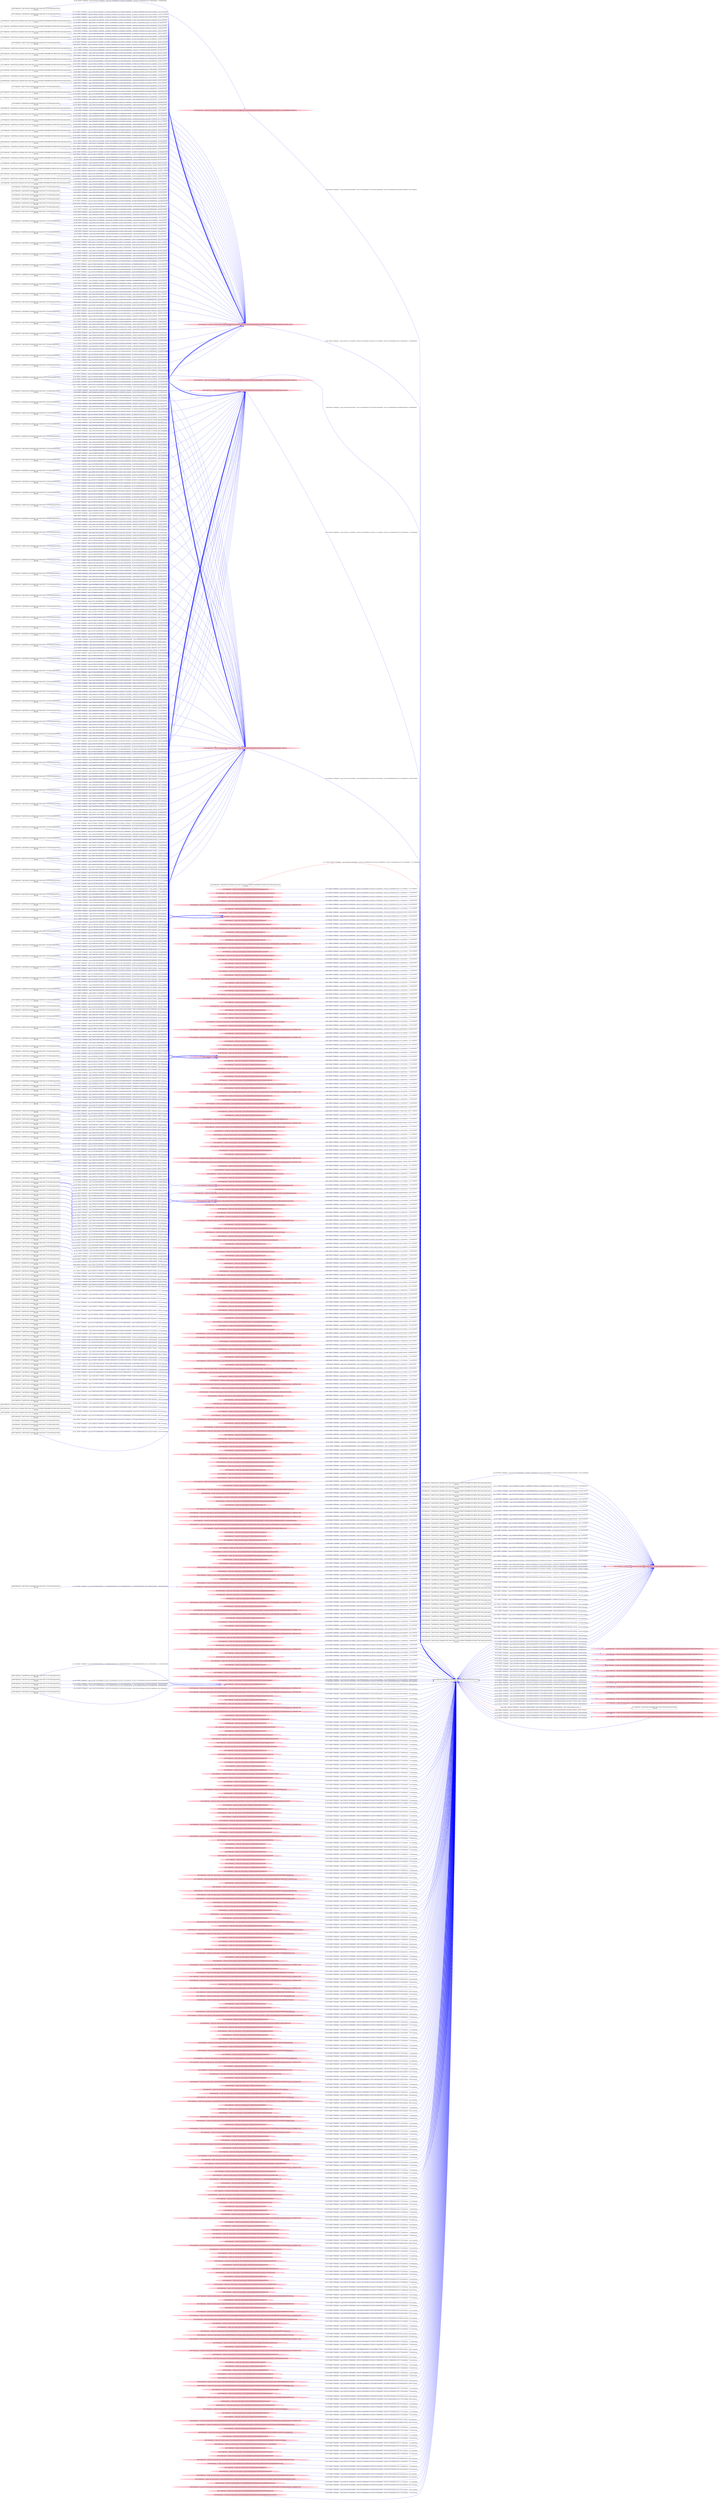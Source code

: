 digraph  {
rankdir=LR
"0"[color=black,label="id:0 HopCount: 0 pid:5432 proc_starttime:0 cmd: owner uid:null owner group id:null,\n null null", shape=box,style=solid];
"1"[color=black,label="id:1 HopCount: 1 pid:1448 proc_starttime:0 cmd: owner uid:null owner group id:null,\n null null", shape=box,style=solid];
"0" -> "1" [id=684,__obj="PROC_CREATE"color=red,label="id:684 PROC_CREATE **NORMAL**  seqs:[1558111896253000000, 1558111896253000000] T:[1558111896253000000, 1558111896253000000] relT:[0, 0]",style=solid];
"91"[color=black,label="id:91 HopCount: -3 pid:8292 proc_starttime:0 cmd: owner uid:S-1-5-18 owner group id:null,\n null null", shape=box,style=solid];
"292"[color=pink,label="id:292 HopCount: -2 owner uid: owner group id: /Device/HarddiskVolume2/Users/admin/AppData/Roaming/Mozilla/Firefox/Profiles/lxkehh21.default/cookies.sqlite-wal ", shape=oval,style=filled];
"91" -> "292" [id=685,__obj="WRITE"color=blue,label="id:685 WRITE **NORMAL**  seqs:[1558102128841000000, 1558103969489000000] T:[1558102128841000000, 1558103969489000000] relT:[9767412000000, 7926764000000]",style=solid];
"130"[color=black,label="id:130 HopCount: -3 pid:7696 proc_starttime:0 cmd: owner uid:S-1-5-18 owner group id:null,\n null null", shape=box,style=solid];
"310"[color=pink,label="id:310 HopCount: -2 owner uid: owner group id: /Device/HarddiskVolume2/USERS/ADMIN/APPDATA/ROAMING/MOZILLA/FIREFOX/PROFILES/LXKEHH21.DEFAULT ", shape=oval,style=filled];
"130" -> "310" [id=686,__obj="WRITE"color=blue,label="id:686 WRITE **NORMAL**  seqs:[1558011736290000000, 1558013801203000000] T:[1558011736290000000, 1558013801203000000] relT:[100159963000000, 98095050000000]",style=solid];
"38"[color=black,label="id:38 HopCount: -3 pid:8280 proc_starttime:0 cmd: owner uid:S-1-5-18 owner group id:null,\n null null", shape=box,style=solid];
"38" -> "310" [id=687,__obj="WRITE"color=blue,label="id:687 WRITE **NORMAL**  seqs:[1558037593749000000, 1558039315612000000] T:[1558037593749000000, 1558039315612000000] relT:[74302504000000, 72580641000000]",style=solid];
"15"[color=black,label="id:15 HopCount: -3 pid:6444 proc_starttime:0 cmd: owner uid:S-1-5-18 owner group id:null,\n null null", shape=box,style=solid];
"15" -> "310" [id=688,__obj="WRITE"color=blue,label="id:688 WRITE **NORMAL**  seqs:[1557945722468000000, 1557947691833000000] T:[1557945722468000000, 1557947691833000000] relT:[166173785000000, 164204420000000]",style=solid];
"40"[color=black,label="id:40 HopCount: -3 pid:6644 proc_starttime:0 cmd: owner uid:S-1-5-18 owner group id:null,\n null null", shape=box,style=solid];
"40" -> "310" [id=689,__obj="WRITE"color=blue,label="id:689 WRITE **NORMAL**  seqs:[1558095086026000000, 1558097298747000000] T:[1558095086026000000, 1558097298747000000] relT:[16810227000000, 14597506000000]",style=solid];
"141"[color=black,label="id:141 HopCount: -3 pid:1524 proc_starttime:0 cmd: owner uid:S-1-5-18 owner group id:null,\n null null", shape=box,style=solid];
"141" -> "292" [id=690,__obj="WRITE"color=blue,label="id:690 WRITE **NORMAL**  seqs:[1557953214351000000, 1557953322057000000] T:[1557953214351000000, 1557953322057000000] relT:[158681902000000, 158574196000000]",style=solid];
"45"[color=black,label="id:45 HopCount: -3 pid:1276 proc_starttime:0 cmd: owner uid:S-1-5-18 owner group id:null,\n null null", shape=box,style=solid];
"45" -> "310" [id=691,__obj="WRITE"color=blue,label="id:691 WRITE **NORMAL**  seqs:[1557955716666000000, 1557955786158000000] T:[1557955716666000000, 1557955786158000000] relT:[156179587000000, 156110095000000]",style=solid];
"681"[color=black,label="id:681 HopCount: -3 pid:5444 proc_starttime:0 cmd: owner uid:S-1-5-18 owner group id:null,\n null null", shape=box,style=solid];
"681" -> "292" [id=692,__obj="WRITE"color=blue,label="id:692 WRITE **NORMAL**  seqs:[1558032072845000000, 1558032699028000000] T:[1558032072845000000, 1558032699028000000] relT:[79823408000000, 79197225000000]",style=solid];
"114"[color=black,label="id:114 HopCount: -3 pid:5548 proc_starttime:0 cmd: owner uid:S-1-5-18 owner group id:null,\n null null", shape=box,style=solid];
"114" -> "310" [id=693,__obj="WRITE"color=blue,label="id:693 WRITE **NORMAL**  seqs:[1558038640483000000, 1558038640483000000] T:[1558038640483000000, 1558038640483000000] relT:[73255770000000, 73255770000000]",style=solid];
"7"[color=black,label="id:7 HopCount: -3 pid:7828 proc_starttime:0 cmd: owner uid:S-1-5-18 owner group id:null,\n null null", shape=box,style=solid];
"370"[color=pink,label="id:370 HopCount: -2 owner uid: owner group id: /Device/HarddiskVolume2/USERS/ADMIN/APPDATA/ROAMING/MOZILLA/FIREFOX/PROFILES/LXKEHH21.DEFAULT/PLACES.SQLITE-WAL ", shape=oval,style=filled];
"7" -> "370" [id=694,__obj="WRITE"color=blue,label="id:694 WRITE **NORMAL**  seqs:[1557972077181000000, 1557973697393000000] T:[1557972077181000000, 1557973697393000000] relT:[139819072000000, 138198860000000]",style=solid];
"68"[color=black,label="id:68 HopCount: -3 pid:876 proc_starttime:0 cmd: owner uid:S-1-5-18 owner group id:null,\n null null", shape=box,style=solid];
"68" -> "292" [id=695,__obj="WRITE"color=blue,label="id:695 WRITE **NORMAL**  seqs:[1557963096688000000, 1557965561257000000] T:[1557963096688000000, 1557965561257000000] relT:[148799565000000, 146334996000000]",style=solid];
"8"[color=black,label="id:8 HopCount: -3 pid:6656 proc_starttime:0 cmd: owner uid:S-1-5-18 owner group id:null,\n null null", shape=box,style=solid];
"8" -> "310" [id=696,__obj="WRITE"color=blue,label="id:696 WRITE **NORMAL**  seqs:[1557943778554000000, 1557943778554000000] T:[1557943778554000000, 1557943778554000000] relT:[168117699000000, 168117699000000]",style=solid];
"108"[color=black,label="id:108 HopCount: -3 pid:5508 proc_starttime:0 cmd: owner uid:S-1-5-18 owner group id:null,\n null null", shape=box,style=solid];
"108" -> "292" [id=697,__obj="WRITE"color=blue,label="id:697 WRITE **NORMAL**  seqs:[1558021826629000000, 1558021859565000000] T:[1558021826629000000, 1558021859565000000] relT:[90069624000000, 90036688000000]",style=solid];
"654"[color=black,label="id:654 HopCount: -3 pid:372 proc_starttime:0 cmd: owner uid:S-1-5-18 owner group id:null,\n null null", shape=box,style=solid];
"654" -> "370" [id=698,__obj="WRITE"color=blue,label="id:698 WRITE **NORMAL**  seqs:[1557970997776000000, 1557981797247000000] T:[1557970997776000000, 1557981797247000000] relT:[140898477000000, 130099006000000]",style=solid];
"106"[color=black,label="id:106 HopCount: -3 pid:2960 proc_starttime:0 cmd: owner uid:S-1-5-18 owner group id:null,\n null null", shape=box,style=solid];
"282"[color=pink,label="id:282 HopCount: -2 owner uid: owner group id: /Device/HarddiskVolume2/Users/admin/AppData/Local/Mozilla/Firefox/Profiles/lxkehh21.default/thumbnails/ebc54f21fa1917afa51d2f9a4a015dbe.png ", shape=oval,style=filled];
"106" -> "282" [id=699,__obj="WRITE"color=blue,label="id:699 WRITE **NORMAL**  seqs:[1558025234344000000, 1558025234344000000] T:[1558025234344000000, 1558025234344000000] relT:[86661909000000, 86661909000000]",style=solid];
"257"[color=black,label="id:257 HopCount: -3 pid:2536 proc_starttime:0 cmd: owner uid:S-1-5-18 owner group id:null,\n null null", shape=box,style=solid];
"257" -> "310" [id=700,__obj="WRITE"color=blue,label="id:700 WRITE **NORMAL**  seqs:[1558028492031000000, 1558030279363000000] T:[1558028492031000000, 1558030279363000000] relT:[83404222000000, 81616890000000]",style=solid];
"9"[color=black,label="id:9 HopCount: -3 pid:1948 proc_starttime:0 cmd: owner uid:S-1-5-18 owner group id:null,\n null null", shape=box,style=solid];
"9" -> "370" [id=701,__obj="WRITE"color=blue,label="id:701 WRITE **NORMAL**  seqs:[1558036472195000000, 1558037015098000000] T:[1558036472195000000, 1558037015098000000] relT:[75424058000000, 74881155000000]",style=solid];
"121"[color=black,label="id:121 HopCount: -3 pid:8896 proc_starttime:0 cmd: owner uid:S-1-5-18 owner group id:null,\n null null", shape=box,style=solid];
"267"[color=pink,label="id:267 HopCount: -2 owner uid: owner group id: /Device/HarddiskVolume2/Users/admin/AppData/Local/Mozilla/Firefox/Profiles/lxkehh21.default/thumbnails/3b65b60c38f20a30d2a708961a64f0d6.png ", shape=oval,style=filled];
"121" -> "267" [id=702,__obj="WRITE"color=blue,label="id:702 WRITE **NORMAL**  seqs:[1557962956220000000, 1557962956220000000] T:[1557962956220000000, 1557962956220000000] relT:[148940033000000, 148940033000000]",style=solid];
"75"[color=black,label="id:75 HopCount: -3 pid:5816 proc_starttime:0 cmd: owner uid:S-1-5-18 owner group id:null,\n null null", shape=box,style=solid];
"75" -> "310" [id=703,__obj="WRITE"color=blue,label="id:703 WRITE **NORMAL**  seqs:[1558100790855000000, 1558101807883000000] T:[1558100790855000000, 1558101807883000000] relT:[11105398000000, 10088370000000]",style=solid];
"260"[color=pink,label="id:260 HopCount: -2 owner uid: owner group id: /Device/HarddiskVolume2/Users/admin/AppData/Roaming/Microsoft/Windows/Recent/CustomDestinations/QC7KA04YX10B7U1G8P5X.temp ", shape=oval,style=filled];
"0" -> "260" [id=704,__obj="WRITE"color=blue,label="id:704 WRITE **NORMAL**  seqs:[1558105131059000000, 1558105131060000000] T:[1558105131059000000, 1558105131060000000] relT:[6765194000000, 6765193000000]",style=solid];
"186"[color=black,label="id:186 HopCount: -3 pid:8528 proc_starttime:0 cmd: owner uid:S-1-5-18 owner group id:null,\n null null", shape=box,style=solid];
"186" -> "310" [id=705,__obj="WRITE"color=blue,label="id:705 WRITE **NORMAL**  seqs:[1558010462513000000, 1558013691488000000] T:[1558010462513000000, 1558013691488000000] relT:[101433740000000, 98204765000000]",style=solid];
"672"[color=black,label="id:672 HopCount: -3 pid:716 proc_starttime:0 cmd: owner uid:S-1-5-18 owner group id:null,\n null null", shape=box,style=solid];
"672" -> "370" [id=706,__obj="WRITE"color=blue,label="id:706 WRITE **NORMAL**  seqs:[1557988276709000000, 1557988276709000000] T:[1557988276709000000, 1557988276709000000] relT:[123619544000000, 123619544000000]",style=solid];
"14"[color=black,label="id:14 HopCount: -3 pid:8352 proc_starttime:0 cmd: owner uid:S-1-5-18 owner group id:null,\n null null", shape=box,style=solid];
"14" -> "292" [id=707,__obj="WRITE"color=blue,label="id:707 WRITE **NORMAL**  seqs:[1558021551802000000, 1558021905827000000] T:[1558021551802000000, 1558021905827000000] relT:[90344451000000, 89990426000000]",style=solid];
"5"[color=black,label="id:5 HopCount: -3 pid:8476 proc_starttime:0 cmd: owner uid:S-1-5-21-231540947-922634896-4161786520-1004 owner group id:null,\n null null", shape=box,style=solid];
"5" -> "292" [id=708,__obj="WRITE"color=blue,label="id:708 WRITE **NORMAL**  seqs:[1558025250433000000, 1558032129665000000] T:[1558025250433000000, 1558032129665000000] relT:[86645820000000, 79766588000000]",style=solid];
"103"[color=black,label="id:103 HopCount: -3 pid:7448 proc_starttime:0 cmd: owner uid:S-1-5-18 owner group id:null,\n null null", shape=box,style=solid];
"103" -> "292" [id=709,__obj="WRITE"color=blue,label="id:709 WRITE **NORMAL**  seqs:[1558015861751000000, 1558031904415000000] T:[1558015861751000000, 1558031904415000000] relT:[96034502000000, 79991838000000]",style=solid];
"20"[color=black,label="id:20 HopCount: -3 pid:2916 proc_starttime:0 cmd: owner uid:S-1-5-18 owner group id:null,\n null null", shape=box,style=solid];
"20" -> "310" [id=710,__obj="WRITE"color=blue,label="id:710 WRITE **NORMAL**  seqs:[1558015994085000000, 1558016368293000000] T:[1558015994085000000, 1558016368293000000] relT:[95902168000000, 95527960000000]",style=solid];
"163"[color=black,label="id:163 HopCount: -3 pid:6632 proc_starttime:0 cmd: owner uid:S-1-5-18 owner group id:null,\n null null", shape=box,style=solid];
"163" -> "310" [id=711,__obj="WRITE"color=blue,label="id:711 WRITE **NORMAL**  seqs:[1558038673195000000, 1558041775868000000] T:[1558038673195000000, 1558041775868000000] relT:[73223058000000, 70120385000000]",style=solid];
"110"[color=black,label="id:110 HopCount: -3 pid:5096 proc_starttime:0 cmd: owner uid:S-1-5-18 owner group id:null,\n null null", shape=box,style=solid];
"110" -> "292" [id=712,__obj="WRITE"color=blue,label="id:712 WRITE **NORMAL**  seqs:[1557951584544000000, 1557951863278000000] T:[1557951584544000000, 1557951863278000000] relT:[160311709000000, 160032975000000]",style=solid];
"270"[color=black,label="id:270 HopCount: -3 pid:432 proc_starttime:0 cmd: owner uid:S-1-5-18 owner group id:null,\n null null", shape=box,style=solid];
"270" -> "310" [id=713,__obj="WRITE"color=blue,label="id:713 WRITE **NORMAL**  seqs:[1557943605739000000, 1557943605739000000] T:[1557943605739000000, 1557943605739000000] relT:[168290514000000, 168290514000000]",style=solid];
"127"[color=black,label="id:127 HopCount: -3 pid:6752 proc_starttime:0 cmd: owner uid:S-1-5-18 owner group id:null,\n null null", shape=box,style=solid];
"127" -> "292" [id=714,__obj="WRITE"color=blue,label="id:714 WRITE **NORMAL**  seqs:[1557962203219000000, 1557962963036000000] T:[1557962203219000000, 1557962963036000000] relT:[149693034000000, 148933217000000]",style=solid];
"26"[color=black,label="id:26 HopCount: -3 pid:380 proc_starttime:0 cmd: owner uid:S-1-5-18 owner group id:null,\n null null", shape=box,style=solid];
"26" -> "310" [id=715,__obj="WRITE"color=blue,label="id:715 WRITE **NORMAL**  seqs:[1558008312276000000, 1558009356532000000] T:[1558008312276000000, 1558009356532000000] relT:[103583977000000, 102539721000000]",style=solid];
"27"[color=black,label="id:27 HopCount: -3 pid:2452 proc_starttime:0 cmd: owner uid:S-1-5-21-231540947-922634896-4161786520-1004 owner group id:null,\n null null", shape=box,style=solid];
"27" -> "292" [id=716,__obj="WRITE"color=blue,label="id:716 WRITE **NORMAL**  seqs:[1557946071082000000, 1557946072358000000] T:[1557946071082000000, 1557946072358000000] relT:[165825171000000, 165823895000000]",style=solid];
"23"[color=black,label="id:23 HopCount: -2 pid:6188 proc_starttime:0 cmd: owner uid:S-1-5-21-231540947-922634896-4161786520-1004 owner group id:null,\n null null", shape=box,style=solid];
"23" -> "0" [id=717,__obj="PROC_CREATE"color=red,label="id:717 PROC_CREATE **NORMAL**  seqs:[1558104173548000000, 1558104173548000000] T:[1558104173548000000, 1558104173548000000] relT:[7722705000000, 7722705000000]",style=solid];
"296"[color=black,label="id:296 HopCount: -3 pid:1188 proc_starttime:0 cmd: owner uid:S-1-5-18 owner group id:null,\n null null", shape=box,style=solid];
"296" -> "310" [id=718,__obj="WRITE"color=blue,label="id:718 WRITE **NORMAL**  seqs:[1557957758249000000, 1557960566496000000] T:[1557957758249000000, 1557960566496000000] relT:[154138004000000, 151329757000000]",style=solid];
"180"[color=black,label="id:180 HopCount: -3 pid:8380 proc_starttime:0 cmd: owner uid:S-1-5-18 owner group id:null,\n null null", shape=box,style=solid];
"180" -> "292" [id=719,__obj="WRITE"color=blue,label="id:719 WRITE **NORMAL**  seqs:[1557955668828000000, 1557955668828000000] T:[1557955668828000000, 1557955668828000000] relT:[156227425000000, 156227425000000]",style=solid];
"31"[color=black,label="id:31 HopCount: -3 pid:7132 proc_starttime:0 cmd: owner uid:S-1-5-18 owner group id:null,\n null null", shape=box,style=solid];
"31" -> "310" [id=720,__obj="WRITE"color=blue,label="id:720 WRITE **NORMAL**  seqs:[1558027176042000000, 1558027176043000000] T:[1558027176042000000, 1558027176043000000] relT:[84720211000000, 84720210000000]",style=solid];
"28"[color=pink,label="id:28 HopCount: -2 owner uid: owner group id: /Windows/System32/twinapi.appcore.dll ", shape=oval,style=filled];
"28" -> "0" [id=721,__obj="READ"color=blue,label="id:721 READ **NORMAL**  seqs:[1558104174140000000, 1558104174140000000] T:[1558104174140000000, 1558104174140000000] relT:[7722113000000, 7722113000000]",style=solid];
"34"[color=black,label="id:34 HopCount: -3 pid:6660 proc_starttime:0 cmd: owner uid:S-1-5-18 owner group id:null,\n null null", shape=box,style=solid];
"34" -> "292" [id=722,__obj="WRITE"color=blue,label="id:722 WRITE **NORMAL**  seqs:[1558045001894000000, 1558045001894000000] T:[1558045001894000000, 1558045001894000000] relT:[66894359000000, 66894359000000]",style=solid];
"151"[color=black,label="id:151 HopCount: -3 pid:3620 proc_starttime:0 cmd: owner uid:S-1-5-18 owner group id:null,\n null null", shape=box,style=solid];
"151" -> "310" [id=723,__obj="WRITE"color=blue,label="id:723 WRITE **NORMAL**  seqs:[1557967275432000000, 1557968064214000000] T:[1557967275432000000, 1557968064214000000] relT:[144620821000000, 143832039000000]",style=solid];
"32"[color=pink,label="id:32 HopCount: -2 owner uid: owner group id: /Device/HarddiskVolume2/Windows/System32/en-US/tzres.dll.mui ", shape=oval,style=filled];
"32" -> "0" [id=724,__obj="READ"color=blue,label="id:724 READ **NORMAL**  seqs:[1558104173654000000, 1558104173655000000] T:[1558104173654000000, 1558104173655000000] relT:[7722599000000, 7722598000000]",style=solid];
"382"[color=pink,label="id:382 HopCount: -2 owner uid: owner group id: /Device/HarddiskVolume2/Windows/System32/oleaut32.dll ", shape=oval,style=filled];
"382" -> "0" [id=725,__obj="READ"color=blue,label="id:725 READ **NORMAL**  seqs:[1558104173588000000, 1558104173588000000] T:[1558104173588000000, 1558104173588000000] relT:[7722665000000, 7722665000000]",style=solid];
"37"[color=pink,label="id:37 HopCount: -2 owner uid: owner group id: /Device/HarddiskVolume2/Windows/System32/pnrpnsp.dll ", shape=oval,style=filled];
"37" -> "0" [id=726,__obj="READ"color=blue,label="id:726 READ **NORMAL**  seqs:[1558104173765000000, 1558104173765000000] T:[1558104173765000000, 1558104173765000000] relT:[7722488000000, 7722488000000]",style=solid];
"39"[color=pink,label="id:39 HopCount: -2 owner uid: owner group id: /Device/HarddiskVolume2/Users/admin/AppData/Roaming/Microsoft/Windows/Recent/CustomDestinations/7e10931f60e0ad93.customDestinations-ms~RFf98383d.TMP ", shape=oval,style=filled];
"39" -> "0" [id=727,__obj="READ"color=blue,label="id:727 READ **NORMAL**  seqs:[1558107107482000000, 1558107107485000000] T:[1558107107482000000, 1558107107485000000] relT:[4788771000000, 4788768000000]",style=solid];
"41"[color=pink,label="id:41 HopCount: -2 owner uid: owner group id: /Windows/System32/msvcrt.dll ", shape=oval,style=filled];
"41" -> "0" [id=728,__obj="READ"color=blue,label="id:728 READ **NORMAL**  seqs:[1558104173551000000, 1558104173551000000] T:[1558104173551000000, 1558104173551000000] relT:[7722702000000, 7722702000000]",style=solid];
"21"[color=black,label="id:21 HopCount: -3 pid:1776 proc_starttime:0 cmd: owner uid:S-1-5-18 owner group id:null,\n null null", shape=box,style=solid];
"21" -> "292" [id=729,__obj="WRITE"color=blue,label="id:729 WRITE **NORMAL**  seqs:[1558050560585000000, 1558050560585000000] T:[1558050560585000000, 1558050560585000000] relT:[61335668000000, 61335668000000]",style=solid];
"44"[color=pink,label="id:44 HopCount: -2 owner uid: owner group id: /Device/HarddiskVolume2/Windows/Fonts/seguisym.ttf ", shape=oval,style=filled];
"44" -> "0" [id=730,__obj="READ"color=blue,label="id:730 READ **NORMAL**  seqs:[1558105812922000000, 1558105812922000000] T:[1558105812922000000, 1558105812922000000] relT:[6083331000000, 6083331000000]",style=solid];
"262"[color=black,label="id:262 HopCount: -3 pid:5848 proc_starttime:0 cmd: owner uid:S-1-5-18 owner group id:null,\n null null", shape=box,style=solid];
"166"[color=pink,label="id:166 HopCount: -2 owner uid: owner group id: /Device/HarddiskVolume2/USERS/ADMIN/APPDATA/LOCAL/MOZILLA/FIREFOX/PROFILES/LXKEHH21.DEFAULT ", shape=oval,style=filled];
"262" -> "166" [id=731,__obj="WRITE"color=blue,label="id:731 WRITE **NORMAL**  seqs:[1557945722468000000, 1557951429405000000] T:[1557945722468000000, 1557951429405000000] relT:[166173785000000, 160466848000000]",style=solid];
"209"[color=black,label="id:209 HopCount: -3 pid:940 proc_starttime:0 cmd: owner uid:S-1-5-18 owner group id:null,\n null null", shape=box,style=solid];
"209" -> "292" [id=732,__obj="WRITE"color=blue,label="id:732 WRITE **NORMAL**  seqs:[1557941503171000000, 1557941503171000000] T:[1557941503171000000, 1557941503171000000] relT:[170393082000000, 170393082000000]",style=solid];
"3"[color=black,label="id:3 HopCount: -3 pid:4460 proc_starttime:0 cmd: owner uid:S-1-5-18 owner group id:null,\n null null", shape=box,style=solid];
"3" -> "292" [id=733,__obj="WRITE"color=blue,label="id:733 WRITE **NORMAL**  seqs:[1557955792930000000, 1557955792930000000] T:[1557955792930000000, 1557955792930000000] relT:[156103323000000, 156103323000000]",style=solid];
"63"[color=black,label="id:63 HopCount: -3 pid:6176 proc_starttime:0 cmd: owner uid:S-1-5-18 owner group id:null,\n null null", shape=box,style=solid];
"63" -> "310" [id=734,__obj="WRITE"color=blue,label="id:734 WRITE **NORMAL**  seqs:[1557945316371000000, 1557945316371000000] T:[1557945316371000000, 1557945316371000000] relT:[166579882000000, 166579882000000]",style=solid];
"249"[color=black,label="id:249 HopCount: -3 pid:6652 proc_starttime:0 cmd: owner uid:S-1-5-18 owner group id:null,\n null null", shape=box,style=solid];
"249" -> "292" [id=735,__obj="WRITE"color=blue,label="id:735 WRITE **NORMAL**  seqs:[1558043924639000000, 1558044965072000000] T:[1558043924639000000, 1558044965072000000] relT:[67971614000000, 66931181000000]",style=solid];
"61"[color=black,label="id:61 HopCount: -3 pid:6836 proc_starttime:0 cmd: owner uid:S-1-5-18 owner group id:null,\n null null", shape=box,style=solid];
"61" -> "310" [id=736,__obj="WRITE"color=blue,label="id:736 WRITE **NORMAL**  seqs:[1558011302544000000, 1558013915740000000] T:[1558011302544000000, 1558013915740000000] relT:[100593709000000, 97980513000000]",style=solid];
"11"[color=black,label="id:11 HopCount: -3 pid:320 proc_starttime:0 cmd: owner uid:S-1-5-18 owner group id:null,\n null null", shape=box,style=solid];
"11" -> "310" [id=737,__obj="WRITE"color=blue,label="id:737 WRITE **NORMAL**  seqs:[1558054558784000000, 1558054661910000000] T:[1558054558784000000, 1558054661910000000] relT:[57337469000000, 57234343000000]",style=solid];
"223"[color=black,label="id:223 HopCount: -3 pid:8656 proc_starttime:0 cmd: owner uid:S-1-5-18 owner group id:null,\n null null", shape=box,style=solid];
"223" -> "310" [id=738,__obj="WRITE"color=blue,label="id:738 WRITE **NORMAL**  seqs:[1558051087515000000, 1558051495163000000] T:[1558051087515000000, 1558051495163000000] relT:[60808738000000, 60401090000000]",style=solid];
"50"[color=black,label="id:50 HopCount: -3 pid:4332 proc_starttime:0 cmd: owner uid:S-1-5-21-231540947-922634896-4161786520-1004 owner group id:null,\n null null", shape=box,style=solid];
"50" -> "292" [id=739,__obj="WRITE"color=blue,label="id:739 WRITE **NORMAL**  seqs:[1558021175226000000, 1558021175318000000] T:[1558021175226000000, 1558021175318000000] relT:[90721027000000, 90720935000000]",style=solid];
"179"[color=black,label="id:179 HopCount: -3 pid:8572 proc_starttime:0 cmd: owner uid:S-1-5-18 owner group id:null,\n null null", shape=box,style=solid];
"179" -> "292" [id=740,__obj="WRITE"color=blue,label="id:740 WRITE **NORMAL**  seqs:[1557962595799000000, 1557962719381000000] T:[1557962595799000000, 1557962719381000000] relT:[149300454000000, 149176872000000]",style=solid];
"218"[color=black,label="id:218 HopCount: -3 pid:5880 proc_starttime:0 cmd: owner uid:S-1-5-18 owner group id:null,\n null null", shape=box,style=solid];
"218" -> "310" [id=741,__obj="WRITE"color=blue,label="id:741 WRITE **NORMAL**  seqs:[1558101775132000000, 1558103711814000000] T:[1558101775132000000, 1558103711814000000] relT:[10121121000000, 8184439000000]",style=solid];
"308"[color=black,label="id:308 HopCount: -3 pid:8832 proc_starttime:0 cmd: owner uid:S-1-5-18 owner group id:null,\n null null", shape=box,style=solid];
"308" -> "292" [id=742,__obj="WRITE"color=blue,label="id:742 WRITE **NORMAL**  seqs:[1557949741837000000, 1557949741837000000] T:[1557949741837000000, 1557949741837000000] relT:[162154416000000, 162154416000000]",style=solid];
"316"[color=black,label="id:316 HopCount: -3 pid:6788 proc_starttime:0 cmd: owner uid:S-1-5-18 owner group id:null,\n null null", shape=box,style=solid];
"316" -> "310" [id=743,__obj="WRITE"color=blue,label="id:743 WRITE **NORMAL**  seqs:[1558049046147000000, 1558049046147000000] T:[1558049046147000000, 1558049046147000000] relT:[62850106000000, 62850106000000]",style=solid];
"145"[color=black,label="id:145 HopCount: -3 pid:6024 proc_starttime:0 cmd: owner uid:S-1-5-18 owner group id:null,\n null null", shape=box,style=solid];
"145" -> "292" [id=744,__obj="WRITE"color=blue,label="id:744 WRITE **NORMAL**  seqs:[1557959601035000000, 1557963079238000000] T:[1557959601035000000, 1557963079238000000] relT:[152295218000000, 148817015000000]",style=solid];
"190"[color=black,label="id:190 HopCount: -3 pid:8452 proc_starttime:0 cmd: owner uid:S-1-5-18 owner group id:null,\n null null", shape=box,style=solid];
"190" -> "310" [id=745,__obj="WRITE"color=blue,label="id:745 WRITE **NORMAL**  seqs:[1558045073954000000, 1558045073954000000] T:[1558045073954000000, 1558045073954000000] relT:[66822299000000, 66822299000000]",style=solid];
"55"[color=black,label="id:55 HopCount: -3 pid:208 proc_starttime:0 cmd: owner uid:S-1-5-21-231540947-922634896-4161786520-1004 owner group id:null,\n null null", shape=box,style=solid];
"55" -> "292" [id=746,__obj="WRITE"color=blue,label="id:746 WRITE **NORMAL**  seqs:[1558102016498000000, 1558102016500000000] T:[1558102016498000000, 1558102016500000000] relT:[9879755000000, 9879753000000]",style=solid];
"150"[color=black,label="id:150 HopCount: -3 pid:5500 proc_starttime:0 cmd: owner uid:S-1-5-18 owner group id:null,\n null null", shape=box,style=solid];
"150" -> "310" [id=747,__obj="WRITE"color=blue,label="id:747 WRITE **NORMAL**  seqs:[1557947745269000000, 1557947745269000000] T:[1557947745269000000, 1557947745269000000] relT:[164150984000000, 164150984000000]",style=solid];
"194"[color=black,label="id:194 HopCount: -3 pid:6132 proc_starttime:0 cmd: owner uid:S-1-5-18 owner group id:null,\n null null", shape=box,style=solid];
"194" -> "310" [id=748,__obj="WRITE"color=blue,label="id:748 WRITE **NORMAL**  seqs:[1557964945145000000, 1557968307387000000] T:[1557964945145000000, 1557968307387000000] relT:[146951108000000, 143588866000000]",style=solid];
"46"[color=pink,label="id:46 HopCount: -2 owner uid: owner group id: /Windows/System32/combase.dll ", shape=oval,style=filled];
"46" -> "0" [id=749,__obj="READ"color=blue,label="id:749 READ **NORMAL**  seqs:[1558104173581000000, 1558104173581000000] T:[1558104173581000000, 1558104173581000000] relT:[7722672000000, 7722672000000]",style=solid];
"17"[color=black,label="id:17 HopCount: -3 pid:4888 proc_starttime:0 cmd: owner uid:S-1-5-21-231540947-922634896-4161786520-1004 owner group id:null,\n null null", shape=box,style=solid];
"17" -> "292" [id=750,__obj="WRITE"color=blue,label="id:750 WRITE **NORMAL**  seqs:[1558043876101000000, 1558043957624000000] T:[1558043876101000000, 1558043957624000000] relT:[68020152000000, 67938629000000]",style=solid];
"18"[color=black,label="id:18 HopCount: -3 pid:3104 proc_starttime:0 cmd: owner uid:S-1-5-18 owner group id:null,\n null null", shape=box,style=solid];
"18" -> "310" [id=751,__obj="WRITE"color=blue,label="id:751 WRITE **NORMAL**  seqs:[1558047424888000000, 1558048324612000000] T:[1558047424888000000, 1558048324612000000] relT:[64471365000000, 63571641000000]",style=solid];
"58"[color=pink,label="id:58 HopCount: -2 owner uid: owner group id: /Device/HarddiskVolume2/Windows/Fonts/segoeuii.ttf ", shape=oval,style=filled];
"58" -> "0" [id=752,__obj="READ"color=blue,label="id:752 READ **NORMAL**  seqs:[1558104174556000000, 1558104174556000000] T:[1558104174556000000, 1558104174556000000] relT:[7721697000000, 7721697000000]",style=solid];
"60"[color=pink,label="id:60 HopCount: -2 owner uid: owner group id: /Device/HarddiskVolume2/Users/admin/AppData/Roaming/Microsoft/Windows/Recent/CustomDestinations/7e10931f60e0ad93.customDestinations-ms~RFfc28de2.TMP ", shape=oval,style=filled];
"60" -> "0" [id=753,__obj="READ"color=blue,label="id:753 READ **NORMAL**  seqs:[1558109881915000000, 1558109881917000000] T:[1558109881915000000, 1558109881917000000] relT:[2014338000000, 2014336000000]",style=solid];
"62"[color=pink,label="id:62 HopCount: -2 owner uid: owner group id: /Device/HarddiskVolume2/Users/admin/AppData/Roaming/Microsoft/Windows/Recent/CustomDestinations/RCQKFHM5C282Z0ZR004S.temp ", shape=oval,style=filled];
"62" -> "0" [id=754,__obj="READ"color=blue,label="id:754 READ **NORMAL**  seqs:[1558108756573000000, 1558108756658000000] T:[1558108756573000000, 1558108756658000000] relT:[3139680000000, 3139595000000]",style=solid];
"64"[color=pink,label="id:64 HopCount: -2 owner uid: owner group id: /Windows/System32/sppc.dll ", shape=oval,style=filled];
"64" -> "0" [id=755,__obj="READ"color=blue,label="id:755 READ **NORMAL**  seqs:[1558104294828000000, 1558104294828000000] T:[1558104294828000000, 1558104294828000000] relT:[7601425000000, 7601425000000]",style=solid];
"155"[color=black,label="id:155 HopCount: -3 pid:1460 proc_starttime:0 cmd: owner uid:S-1-5-18 owner group id:null,\n null null", shape=box,style=solid];
"155" -> "310" [id=756,__obj="WRITE"color=blue,label="id:756 WRITE **NORMAL**  seqs:[1557947984442000000, 1557951606385000000] T:[1557947984442000000, 1557951606385000000] relT:[163911811000000, 160289868000000]",style=solid];
"98"[color=black,label="id:98 HopCount: -3 pid:2756 proc_starttime:0 cmd: owner uid:S-1-5-18 owner group id:null,\n null null", shape=box,style=solid];
"98" -> "166" [id=757,__obj="WRITE"color=blue,label="id:757 WRITE **NORMAL**  seqs:[1558030668300000000, 1558032235138000000] T:[1558030668300000000, 1558032235138000000] relT:[81227953000000, 79661115000000]",style=solid];
"71"[color=black,label="id:71 HopCount: -3 pid:800 proc_starttime:0 cmd: owner uid:S-1-5-18 owner group id:null,\n null null", shape=box,style=solid];
"71" -> "292" [id=758,__obj="WRITE"color=blue,label="id:758 WRITE **NORMAL**  seqs:[1558010464294000000, 1558010464294000000] T:[1558010464294000000, 1558010464294000000] relT:[101431959000000, 101431959000000]",style=solid];
"72"[color=black,label="id:72 HopCount: -3 pid:3224 proc_starttime:0 cmd: owner uid:S-1-5-18 owner group id:null,\n null null", shape=box,style=solid];
"72" -> "310" [id=759,__obj="WRITE"color=blue,label="id:759 WRITE **NORMAL**  seqs:[1557993687988000000, 1557994223683000000] T:[1557993687988000000, 1557994223683000000] relT:[118208265000000, 117672570000000]",style=solid];
"206"[color=black,label="id:206 HopCount: -3 pid:8256 proc_starttime:0 cmd: owner uid:S-1-5-18 owner group id:null,\n null null", shape=box,style=solid];
"206" -> "292" [id=760,__obj="WRITE"color=blue,label="id:760 WRITE **NORMAL**  seqs:[1557953921278000000, 1557953928081000000] T:[1557953921278000000, 1557953928081000000] relT:[157974975000000, 157968172000000]",style=solid];
"74"[color=black,label="id:74 HopCount: -3 pid:2212 proc_starttime:0 cmd: owner uid:S-1-5-18 owner group id:null,\n null null", shape=box,style=solid];
"74" -> "310" [id=761,__obj="WRITE"color=blue,label="id:761 WRITE **NORMAL**  seqs:[1558038477714000000, 1558040517370000000] T:[1558038477714000000, 1558040517370000000] relT:[73418539000000, 71378883000000]",style=solid];
"77"[color=black,label="id:77 HopCount: -3 pid:8204 proc_starttime:0 cmd: owner uid:S-1-5-18 owner group id:null,\n null null", shape=box,style=solid];
"77" -> "310" [id=762,__obj="WRITE"color=blue,label="id:762 WRITE **NORMAL**  seqs:[1557985040896000000, 1557985040896000000] T:[1557985040896000000, 1557985040896000000] relT:[126855357000000, 126855357000000]",style=solid];
"75" -> "166" [id=763,__obj="WRITE"color=blue,label="id:763 WRITE **NORMAL**  seqs:[1558098242402000000, 1558100790854000000] T:[1558098242402000000, 1558100790854000000] relT:[13653851000000, 11105399000000]",style=solid];
"57"[color=black,label="id:57 HopCount: -3 pid:8528 proc_starttime:0 cmd: owner uid:S-1-5-18 owner group id:null,\n null null", shape=box,style=solid];
"57" -> "292" [id=764,__obj="WRITE"color=blue,label="id:764 WRITE **NORMAL**  seqs:[1558102707230000000, 1558104091460000000] T:[1558102707230000000, 1558104091460000000] relT:[9189023000000, 7804793000000]",style=solid];
"76"[color=black,label="id:76 HopCount: -3 pid:8092 proc_starttime:0 cmd: owner uid:S-1-5-18 owner group id:null,\n null null", shape=box,style=solid];
"76" -> "166" [id=765,__obj="WRITE"color=blue,label="id:765 WRITE **NORMAL**  seqs:[1558028225932000000, 1558028242336000000] T:[1558028225932000000, 1558028242336000000] relT:[83670321000000, 83653917000000]",style=solid];
"121" -> "292" [id=766,__obj="WRITE"color=blue,label="id:766 WRITE **NORMAL**  seqs:[1557962628510000000, 1557962743905000000] T:[1557962628510000000, 1557962743905000000] relT:[149267743000000, 149152348000000]",style=solid];
"78"[color=black,label="id:78 HopCount: -3 pid:1100 proc_starttime:0 cmd: owner uid:S-1-5-21-231540947-922634896-4161786520-1004 owner group id:null,\n null null", shape=box,style=solid];
"78" -> "292" [id=767,__obj="WRITE"color=blue,label="id:767 WRITE **NORMAL**  seqs:[1557950176127000000, 1557950279932000000] T:[1557950176127000000, 1557950279932000000] relT:[161720126000000, 161616321000000]",style=solid];
"79"[color=black,label="id:79 HopCount: -3 pid:4856 proc_starttime:0 cmd: owner uid:S-1-5-18 owner group id:null,\n null null", shape=box,style=solid];
"79" -> "166" [id=768,__obj="WRITE"color=blue,label="id:768 WRITE **NORMAL**  seqs:[1558014459775000000, 1558017081703000000] T:[1558014459775000000, 1558017081703000000] relT:[97436478000000, 94814550000000]",style=solid];
"12"[color=black,label="id:12 HopCount: -3 pid:6332 proc_starttime:0 cmd: owner uid:S-1-5-18 owner group id:null,\n null null", shape=box,style=solid];
"12" -> "310" [id=769,__obj="WRITE"color=blue,label="id:769 WRITE **NORMAL**  seqs:[1558020930874000000, 1558021508415000000] T:[1558020930874000000, 1558021508415000000] relT:[90965379000000, 90387838000000]",style=solid];
"81"[color=black,label="id:81 HopCount: -3 pid:1596 proc_starttime:0 cmd: owner uid:S-1-5-18 owner group id:null,\n null null", shape=box,style=solid];
"81" -> "292" [id=770,__obj="WRITE"color=blue,label="id:770 WRITE **NORMAL**  seqs:[1558015854936000000, 1558015854936000000] T:[1558015854936000000, 1558015854936000000] relT:[96041317000000, 96041317000000]",style=solid];
"82"[color=black,label="id:82 HopCount: -3 pid:7896 proc_starttime:0 cmd: owner uid:S-1-5-18 owner group id:null,\n null null", shape=box,style=solid];
"82" -> "310" [id=771,__obj="WRITE"color=blue,label="id:771 WRITE **NORMAL**  seqs:[1557948024691000000, 1557948395293000000] T:[1557948024691000000, 1557948395293000000] relT:[163871562000000, 163500960000000]",style=solid];
"67"[color=pink,label="id:67 HopCount: -2 owner uid: owner group id: /Device/HarddiskVolume2/users/admin/AppData/Roaming/Mozilla/Firefox/Profiles/lxkehh21.default/crashes/events ", shape=oval,style=filled];
"67" -> "0" [id=772,__obj="READ"color=blue,label="id:772 READ **NORMAL**  seqs:[1558104173648000000, 1558104174466000000] T:[1558104173648000000, 1558104174466000000] relT:[7722605000000, 7721787000000]",style=solid];
"84"[color=black,label="id:84 HopCount: -3 pid:532 proc_starttime:0 cmd: owner uid:S-1-5-18 owner group id:null,\n null null", shape=box,style=solid];
"84" -> "166" [id=773,__obj="WRITE"color=blue,label="id:773 WRITE **NORMAL**  seqs:[1558042461457000000, 1558043984877000000] T:[1558042461457000000, 1558043984877000000] relT:[69434796000000, 67911376000000]",style=solid];
"98" -> "292" [id=774,__obj="WRITE"color=blue,label="id:774 WRITE **NORMAL**  seqs:[1558034171151000000, 1558034184699000000] T:[1558034171151000000, 1558034184699000000] relT:[77725102000000, 77711554000000]",style=solid];
"48"[color=black,label="id:48 HopCount: -3 pid:728 proc_starttime:0 cmd: owner uid:S-1-5-18 owner group id:null,\n null null", shape=box,style=solid];
"48" -> "310" [id=775,__obj="WRITE"color=blue,label="id:775 WRITE **NORMAL**  seqs:[1557997208698000000, 1557997208698000000] T:[1557997208698000000, 1557997208698000000] relT:[114687555000000, 114687555000000]",style=solid];
"86"[color=pink,label="id:86 HopCount: -2 owner uid: owner group id: /Windows/System32/sspicli.dll ", shape=oval,style=filled];
"86" -> "0" [id=776,__obj="READ"color=blue,label="id:776 READ **NORMAL**  seqs:[1558104174610000000, 1558104174610000000] T:[1558104174610000000, 1558104174610000000] relT:[7721643000000, 7721643000000]",style=solid];
"89"[color=pink,label="id:89 HopCount: -2 owner uid: owner group id: /Device/HarddiskVolume2/Users/admin/AppData/Roaming/Microsoft/Windows/Recent/CustomDestinations/7e10931f60e0ad93.customDestinations-ms~RFf948e7e.TMP ", shape=oval,style=filled];
"89" -> "0" [id=777,__obj="READ"color=blue,label="id:777 READ **NORMAL**  seqs:[1558106867420000000, 1558106867423000000] T:[1558106867420000000, 1558106867423000000] relT:[5028833000000, 5028830000000]",style=solid];
"92"[color=pink,label="id:92 HopCount: -2 owner uid: owner group id: /Device/HarddiskVolume2/Windows/System32/dbgcore.dll ", shape=oval,style=filled];
"92" -> "0" [id=778,__obj="READ"color=blue,label="id:778 READ **NORMAL**  seqs:[1558104173596000000, 1558104173596000000] T:[1558104173596000000, 1558104173596000000] relT:[7722657000000, 7722657000000]",style=solid];
"95"[color=pink,label="id:95 HopCount: -2 owner uid: owner group id: /Windows/System32/windows.storage.dll ", shape=oval,style=filled];
"95" -> "0" [id=779,__obj="READ"color=blue,label="id:779 READ **NORMAL**  seqs:[1558104173581000000, 1558104173581000000] T:[1558104173581000000, 1558104173581000000] relT:[7722672000000, 7722672000000]",style=solid];
"103" -> "166" [id=780,__obj="WRITE"color=blue,label="id:780 WRITE **NORMAL**  seqs:[1558014442018000000, 1558032716753000000] T:[1558014442018000000, 1558032716753000000] relT:[97454235000000, 79179500000000]",style=solid];
"146"[color=black,label="id:146 HopCount: -3 pid:3468 proc_starttime:0 cmd: owner uid:S-1-5-18 owner group id:null,\n null null", shape=box,style=solid];
"146" -> "292" [id=781,__obj="WRITE"color=blue,label="id:781 WRITE **NORMAL**  seqs:[1558021413681000000, 1558021413681000000] T:[1558021413681000000, 1558021413681000000] relT:[90482572000000, 90482572000000]",style=solid];
"106" -> "166" [id=782,__obj="WRITE"color=blue,label="id:782 WRITE **NORMAL**  seqs:[1558024720133000000, 1558025263046000000] T:[1558024720133000000, 1558025263046000000] relT:[87176120000000, 86633207000000]",style=solid];
"284"[color=black,label="id:284 HopCount: -3 pid:6332 proc_starttime:0 cmd: owner uid:S-1-5-18 owner group id:null,\n null null", shape=box,style=solid];
"284" -> "292" [id=783,__obj="WRITE"color=blue,label="id:783 WRITE **NORMAL**  seqs:[1558039814373000000, 1558050598758000000] T:[1558039814373000000, 1558050598758000000] relT:[72081880000000, 61297495000000]",style=solid];
"42"[color=black,label="id:42 HopCount: -3 pid:4944 proc_starttime:0 cmd: owner uid:S-1-5-18 owner group id:null,\n null null", shape=box,style=solid];
"42" -> "292" [id=784,__obj="WRITE"color=blue,label="id:784 WRITE **NORMAL**  seqs:[1558028202690000000, 1558030340608000000] T:[1558028202690000000, 1558030340608000000] relT:[83693563000000, 81555645000000]",style=solid];
"109"[color=black,label="id:109 HopCount: -3 pid:3388 proc_starttime:0 cmd: owner uid:S-1-5-21-231540947-922634896-4161786520-1004 owner group id:null,\n null null", shape=box,style=solid];
"109" -> "292" [id=785,__obj="WRITE"color=blue,label="id:785 WRITE **NORMAL**  seqs:[1558100790280000000, 1558100790284000000] T:[1558100790280000000, 1558100790284000000] relT:[11105973000000, 11105969000000]",style=solid];
"107"[color=black,label="id:107 HopCount: -3 pid:6304 proc_starttime:0 cmd: owner uid:S-1-5-18 owner group id:null,\n null null", shape=box,style=solid];
"107" -> "166" [id=786,__obj="WRITE"color=blue,label="id:786 WRITE **NORMAL**  seqs:[1558025246658000000, 1558028191283000000] T:[1558025246658000000, 1558028191283000000] relT:[86649595000000, 83704970000000]",style=solid];
"110" -> "166" [id=787,__obj="WRITE"color=blue,label="id:787 WRITE **NORMAL**  seqs:[1557951606382000000, 1557951606382000000] T:[1557951606382000000, 1557951606382000000] relT:[160289871000000, 160289871000000]",style=solid];
"136"[color=black,label="id:136 HopCount: -3 pid:6496 proc_starttime:0 cmd: owner uid:S-1-5-18 owner group id:null,\n null null", shape=box,style=solid];
"136" -> "292" [id=788,__obj="WRITE"color=blue,label="id:788 WRITE **NORMAL**  seqs:[1557964607880000000, 1557964609248000000] T:[1557964607880000000, 1557964609248000000] relT:[147288373000000, 147287005000000]",style=solid];
"270" -> "292" [id=789,__obj="WRITE"color=blue,label="id:789 WRITE **NORMAL**  seqs:[1557943562092000000, 1557943562092000000] T:[1557943562092000000, 1557943562092000000] relT:[168334161000000, 168334161000000]",style=solid];
"99"[color=pink,label="id:99 HopCount: -2 owner uid: owner group id: /Device/HarddiskVolume2/Windows/System32/policymanager.dll ", shape=oval,style=filled];
"99" -> "0" [id=790,__obj="READ"color=blue,label="id:790 READ **NORMAL**  seqs:[1558104294840000000, 1558104294841000000] T:[1558104294840000000, 1558104294841000000] relT:[7601413000000, 7601412000000]",style=solid];
"114" -> "166" [id=791,__obj="WRITE"color=blue,label="id:791 WRITE **NORMAL**  seqs:[1558038640453000000, 1558038640453000000] T:[1558038640453000000, 1558038640453000000] relT:[73255800000000, 73255800000000]",style=solid];
"115"[color=black,label="id:115 HopCount: -3 pid:2228 proc_starttime:0 cmd: owner uid:S-1-5-21-231540947-922634896-4161786520-1004 owner group id:null,\n null null", shape=box,style=solid];
"115" -> "292" [id=792,__obj="WRITE"color=blue,label="id:792 WRITE **NORMAL**  seqs:[1558054570221000000, 1558054636888000000] T:[1558054570221000000, 1558054636888000000] relT:[57326032000000, 57259365000000]",style=solid];
"116"[color=black,label="id:116 HopCount: -3 pid:2376 proc_starttime:0 cmd: owner uid:S-1-5-18 owner group id:null,\n null null", shape=box,style=solid];
"116" -> "310" [id=793,__obj="WRITE"color=blue,label="id:793 WRITE **NORMAL**  seqs:[1558011318971000000, 1558011318971000000] T:[1558011318971000000, 1558011318971000000] relT:[100577282000000, 100577282000000]",style=solid];
"117"[color=pink,label="id:117 HopCount: -2 owner uid: owner group id: /Device/HarddiskVolume2/Windows/System32/bcrypt.dll ", shape=oval,style=filled];
"117" -> "0" [id=794,__obj="READ"color=blue,label="id:794 READ **NORMAL**  seqs:[1558104173600000000, 1558104173600000000] T:[1558104173600000000, 1558104173600000000] relT:[7722653000000, 7722653000000]",style=solid];
"68" -> "166" [id=795,__obj="WRITE"color=blue,label="id:795 WRITE **NORMAL**  seqs:[1557965516188000000, 1557965516188000000] T:[1557965516188000000, 1557965516188000000] relT:[146380065000000, 146380065000000]",style=solid];
"69"[color=black,label="id:69 HopCount: -3 pid:7568 proc_starttime:0 cmd: owner uid:S-1-5-21-231540947-922634896-4161786520-1004 owner group id:null,\n null null", shape=box,style=solid];
"69" -> "292" [id=796,__obj="WRITE"color=blue,label="id:796 WRITE **NORMAL**  seqs:[1558102042606000000, 1558104149503000000] T:[1558102042606000000, 1558104149503000000] relT:[9853647000000, 7746750000000]",style=solid];
"159"[color=black,label="id:159 HopCount: -3 pid:4528 proc_starttime:0 cmd: owner uid:S-1-5-18 owner group id:null,\n null null", shape=box,style=solid];
"159" -> "310" [id=797,__obj="WRITE"color=blue,label="id:797 WRITE **NORMAL**  seqs:[1558024172408000000, 1558025076874000000] T:[1558024172408000000, 1558025076874000000] relT:[87723845000000, 86819379000000]",style=solid];
"122"[color=pink,label="id:122 HopCount: -2 owner uid: owner group id: /Windows/System32/winmm.dll ", shape=oval,style=filled];
"122" -> "0" [id=798,__obj="READ"color=blue,label="id:798 READ **NORMAL**  seqs:[1558104173558000000, 1558104173558000000] T:[1558104173558000000, 1558104173558000000] relT:[7722695000000, 7722695000000]",style=solid];
"125"[color=pink,label="id:125 HopCount: -2 owner uid: owner group id: /Windows/System32/dnsapi.dll ", shape=oval,style=filled];
"125" -> "0" [id=799,__obj="READ"color=blue,label="id:799 READ **NORMAL**  seqs:[1558104173661000000, 1558104173661000000] T:[1558104173661000000, 1558104173661000000] relT:[7722592000000, 7722592000000]",style=solid];
"128"[color=pink,label="id:128 HopCount: -2 owner uid: owner group id: /Device/HarddiskVolume2/Users/admin/AppData/Roaming/Microsoft/Windows/Recent/CustomDestinations/ANO1H7C8BCZOCBP93ZBF.temp ", shape=oval,style=filled];
"128" -> "0" [id=800,__obj="READ"color=blue,label="id:800 READ **NORMAL**  seqs:[1558106147255000000, 1558106147287000000] T:[1558106147255000000, 1558106147287000000] relT:[5748998000000, 5748966000000]",style=solid];
"137"[color=black,label="id:137 HopCount: -3 pid:1556 proc_starttime:0 cmd: owner uid:S-1-5-18 owner group id:null,\n null null", shape=box,style=solid];
"137" -> "292" [id=801,__obj="WRITE"color=blue,label="id:801 WRITE **NORMAL**  seqs:[1557953215705000000, 1557953274385000000] T:[1557953215705000000, 1557953274385000000] relT:[158680548000000, 158621868000000]",style=solid];
"136" -> "166" [id=802,__obj="WRITE"color=blue,label="id:802 WRITE **NORMAL**  seqs:[1557963418682000000, 1557967374011000000] T:[1557963418682000000, 1557967374011000000] relT:[148477571000000, 144522242000000]",style=solid];
"253"[color=black,label="id:253 HopCount: -3 pid:7224 proc_starttime:0 cmd: owner uid:S-1-5-18 owner group id:null,\n null null", shape=box,style=solid];
"253" -> "292" [id=803,__obj="WRITE"color=blue,label="id:803 WRITE **NORMAL**  seqs:[1558025305120000000, 1558026959178000000] T:[1558025305120000000, 1558026959178000000] relT:[86591133000000, 84937075000000]",style=solid];
"138"[color=black,label="id:138 HopCount: -3 pid:384 proc_starttime:0 cmd: owner uid:S-1-5-21-231540947-922634896-4161786520-1004 owner group id:null,\n null null", shape=box,style=solid];
"138" -> "292" [id=804,__obj="WRITE"color=blue,label="id:804 WRITE **NORMAL**  seqs:[1557948423858000000, 1557948452104000000] T:[1557948423858000000, 1557948452104000000] relT:[163472395000000, 163444149000000]",style=solid];
"141" -> "166" [id=805,__obj="WRITE"color=blue,label="id:805 WRITE **NORMAL**  seqs:[1557953303016000000, 1557953303016000000] T:[1557953303016000000, 1557953303016000000] relT:[158593237000000, 158593237000000]",style=solid];
"139"[color=black,label="id:139 HopCount: -3 pid:4160 proc_starttime:0 cmd: owner uid:S-1-5-18 owner group id:null,\n null null", shape=box,style=solid];
"139" -> "292" [id=806,__obj="WRITE"color=blue,label="id:806 WRITE **NORMAL**  seqs:[1558030367844000000, 1558030367844000000] T:[1558030367844000000, 1558030367844000000] relT:[81528409000000, 81528409000000]",style=solid];
"143"[color=black,label="id:143 HopCount: -3 pid:3740 proc_starttime:0 cmd: owner uid:S-1-5-18 owner group id:null,\n null null", shape=box,style=solid];
"143" -> "166" [id=807,__obj="WRITE"color=blue,label="id:807 WRITE **NORMAL**  seqs:[1557940788940000000, 1557941516796000000] T:[1557940788940000000, 1557941516796000000] relT:[171107313000000, 170379457000000]",style=solid];
"259"[color=black,label="id:259 HopCount: -3 pid:6152 proc_starttime:0 cmd: owner uid:S-1-5-18 owner group id:null,\n null null", shape=box,style=solid];
"259" -> "292" [id=808,__obj="WRITE"color=blue,label="id:808 WRITE **NORMAL**  seqs:[1557955805317000000, 1557959579230000000] T:[1557955805317000000, 1557959579230000000] relT:[156090936000000, 152317023000000]",style=solid];
"131"[color=pink,label="id:131 HopCount: -2 owner uid: owner group id: /Device/HarddiskVolume2/Windows/System32/ntdll.dll ", shape=oval,style=filled];
"131" -> "0" [id=809,__obj="READ"color=blue,label="id:809 READ **NORMAL**  seqs:[1558104174617000000, 1558104174617000000] T:[1558104174617000000, 1558104174617000000] relT:[7721636000000, 7721636000000]",style=solid];
"145" -> "166" [id=810,__obj="WRITE"color=blue,label="id:810 WRITE **NORMAL**  seqs:[1557959475645000000, 1557963079233000000] T:[1557959475645000000, 1557963079233000000] relT:[152420608000000, 148817020000000]",style=solid];
"113"[color=black,label="id:113 HopCount: -3 pid:1104 proc_starttime:0 cmd: owner uid:S-1-5-18 owner group id:null,\n null null", shape=box,style=solid];
"113" -> "292" [id=811,__obj="WRITE"color=blue,label="id:811 WRITE **NORMAL**  seqs:[1558032042966000000, 1558034147562000000] T:[1558032042966000000, 1558034147562000000] relT:[79853287000000, 77748691000000]",style=solid];
"148"[color=black,label="id:148 HopCount: -3 pid:5648 proc_starttime:0 cmd: owner uid:S-1-5-21-231540947-922634896-4161786520-1004 owner group id:null,\n null null", shape=box,style=solid];
"148" -> "292" [id=812,__obj="WRITE"color=blue,label="id:812 WRITE **NORMAL**  seqs:[1557947847677000000, 1557947847684000000] T:[1557947847677000000, 1557947847684000000] relT:[164048576000000, 164048569000000]",style=solid];
"481"[color=pink,label="id:481 HopCount: -2 owner uid: owner group id: /Windows/System32/propsys.dll ", shape=oval,style=filled];
"481" -> "0" [id=813,__obj="READ"color=blue,label="id:813 READ **NORMAL**  seqs:[1558104173602000000, 1558104173602000000] T:[1558104173602000000, 1558104173602000000] relT:[7722651000000, 7722651000000]",style=solid];
"147"[color=pink,label="id:147 HopCount: -2 owner uid: owner group id: /Device/HarddiskVolume2/PROGRAM FILES/MOZILLA/FIREFOX/BROWSER/FEATURES/WEBCOMPAT@MOZILLA.ORG.XPI ", shape=oval,style=filled];
"147" -> "0" [id=814,__obj="READ"color=blue,label="id:814 READ **NORMAL**  seqs:[1558104173907000000, 1558104174011000000] T:[1558104173907000000, 1558104174011000000] relT:[7722346000000, 7722242000000]",style=solid];
"151" -> "166" [id=815,__obj="WRITE"color=blue,label="id:815 WRITE **NORMAL**  seqs:[1557967242769000000, 1557967275431000000] T:[1557967242769000000, 1557967275431000000] relT:[144653484000000, 144620822000000]",style=solid];
"101"[color=black,label="id:101 HopCount: -3 pid:6908 proc_starttime:0 cmd: owner uid:S-1-5-21-231540947-922634896-4161786520-1004 owner group id:null,\n null null", shape=box,style=solid];
"101" -> "292" [id=816,__obj="WRITE"color=blue,label="id:816 WRITE **NORMAL**  seqs:[1557949737289000000, 1557949737289000000] T:[1557949737289000000, 1557949737289000000] relT:[162158964000000, 162158964000000]",style=solid];
"152"[color=pink,label="id:152 HopCount: -2 owner uid: owner group id: /Windows/System32/d2d1.dll ", shape=oval,style=filled];
"152" -> "0" [id=817,__obj="READ"color=blue,label="id:817 READ **NORMAL**  seqs:[1558104174069000000, 1558104174069000000] T:[1558104174069000000, 1558104174069000000] relT:[7722184000000, 7722184000000]",style=solid];
"153"[color=pink,label="id:153 HopCount: -2 owner uid: owner group id: /Device/HarddiskVolume2/Windows/System32/dbghelp.dll ", shape=oval,style=filled];
"153" -> "0" [id=818,__obj="READ"color=blue,label="id:818 READ **NORMAL**  seqs:[1558104173554000000, 1558104173554000000] T:[1558104173554000000, 1558104173554000000] relT:[7722699000000, 7722699000000]",style=solid];
"156"[color=pink,label="id:156 HopCount: -2 owner uid: owner group id: /Windows/System32/iertutil.dll ", shape=oval,style=filled];
"156" -> "0" [id=819,__obj="READ"color=blue,label="id:819 READ **NORMAL**  seqs:[1558104174610000000, 1558104174610000000] T:[1558104174610000000, 1558104174610000000] relT:[7721643000000, 7721643000000]",style=solid];
"157"[color=pink,label="id:157 HopCount: -2 owner uid: owner group id: /Device/HarddiskVolume2/Windows/System32/cryptbase.dll ", shape=oval,style=filled];
"157" -> "0" [id=820,__obj="READ"color=blue,label="id:820 READ **NORMAL**  seqs:[1558104173555000000, 1558104173555000000] T:[1558104173555000000, 1558104173555000000] relT:[7722698000000, 7722698000000]",style=solid];
"160"[color=pink,label="id:160 HopCount: -2 owner uid: owner group id: /Device/HarddiskVolume2/USERS/ADMIN/APPDATA/LOCAL/MOZILLA/FIREFOX/PROFILES/LXKEHH21.DEFAULT/STARTUPCACHE/STARTUPCACHE.8.LITTLE ", shape=oval,style=filled];
"160" -> "0" [id=821,__obj="READ"color=blue,label="id:821 READ **NORMAL**  seqs:[1558104173709000000, 1558104173710000000] T:[1558104173709000000, 1558104173710000000] relT:[7722544000000, 7722543000000]",style=solid];
"161"[color=pink,label="id:161 HopCount: -2 owner uid: owner group id: /Windows/System32/twinapi.dll ", shape=oval,style=filled];
"161" -> "0" [id=822,__obj="READ"color=blue,label="id:822 READ **NORMAL**  seqs:[1558104174643000000, 1558104174643000000] T:[1558104174643000000, 1558104174643000000] relT:[7721610000000, 7721610000000]",style=solid];
"164"[color=pink,label="id:164 HopCount: -2 owner uid: owner group id: /Device/HarddiskVolume2/PROGRAM FILES/MOZILLA/FIREFOX/DEPENDENTLIBS.LIST ", shape=oval,style=filled];
"164" -> "0" [id=823,__obj="READ"color=blue,label="id:823 READ **NORMAL**  seqs:[1558104173556000000, 1558104173590000000] T:[1558104173556000000, 1558104173590000000] relT:[7722697000000, 7722663000000]",style=solid];
"97"[color=black,label="id:97 HopCount: -3 pid:1552 proc_starttime:0 cmd: owner uid:S-1-5-18 owner group id:null,\n null null", shape=box,style=solid];
"97" -> "292" [id=824,__obj="WRITE"color=blue,label="id:824 WRITE **NORMAL**  seqs:[1558043890422000000, 1558043890422000000] T:[1558043890422000000, 1558043890422000000] relT:[68005831000000, 68005831000000]",style=solid];
"170"[color=black,label="id:170 HopCount: -3 pid:2540 proc_starttime:0 cmd: owner uid:S-1-5-21-231540947-922634896-4161786520-1004 owner group id:null,\n null null", shape=box,style=solid];
"207"[color=pink,label="id:207 HopCount: -2 owner uid: owner group id: /Device/HarddiskVolume2/Users/admin/AppData/Roaming/Mozilla/Firefox/Profiles/lxkehh21.default/prefs-1.js ", shape=oval,style=filled];
"170" -> "207" [id=825,__obj="WRITE"color=blue,label="id:825 WRITE **NORMAL**  seqs:[1557948421485000000, 1557948474495000000] T:[1557948421485000000, 1557948474495000000] relT:[163474768000000, 163421758000000]",style=solid];
"15" -> "292" [id=826,__obj="WRITE"color=blue,label="id:826 WRITE **NORMAL**  seqs:[1557946091713000000, 1557947855926000000] T:[1557946091713000000, 1557947855926000000] relT:[165804540000000, 164040327000000]",style=solid];
"257" -> "292" [id=827,__obj="WRITE"color=blue,label="id:827 WRITE **NORMAL**  seqs:[1558030303735000000, 1558030303737000000] T:[1558030303735000000, 1558030303737000000] relT:[81592518000000, 81592516000000]",style=solid];
"172"[color=black,label="id:172 HopCount: -3 pid:8500 proc_starttime:0 cmd: owner uid:S-1-5-21-231540947-922634896-4161786520-1004 owner group id:null,\n null null", shape=box,style=solid];
"172" -> "207" [id=828,__obj="WRITE"color=blue,label="id:828 WRITE **NORMAL**  seqs:[1558102071992000000, 1558104163713000000] T:[1558102071992000000, 1558104163713000000] relT:[9824261000000, 7732540000000]",style=solid];
"40" -> "292" [id=829,__obj="WRITE"color=blue,label="id:829 WRITE **NORMAL**  seqs:[1558096939477000000, 1558096947666000000] T:[1558096939477000000, 1558096947666000000] relT:[14956776000000, 14948587000000]",style=solid];
"45" -> "292" [id=830,__obj="WRITE"color=blue,label="id:830 WRITE **NORMAL**  seqs:[1557955840731000000, 1557955842075000000] T:[1557955840731000000, 1557955842075000000] relT:[156055522000000, 156054178000000]",style=solid];
"173"[color=black,label="id:173 HopCount: -3 pid:9052 proc_starttime:0 cmd: owner uid:S-1-5-21-231540947-922634896-4161786520-1004 owner group id:null,\n null null", shape=box,style=solid];
"173" -> "292" [id=831,__obj="WRITE"color=blue,label="id:831 WRITE **NORMAL**  seqs:[1558095936049000000, 1558095936122000000] T:[1558095936049000000, 1558095936122000000] relT:[15960204000000, 15960131000000]",style=solid];
"178"[color=pink,label="id:178 HopCount: -2 owner uid: owner group id: /Device/HarddiskVolume2/Users/admin/AppData/Roaming/Microsoft/Windows/Recent/CustomDestinations/13XGIT25893IXNMSY2R5.temp ", shape=oval,style=filled];
"0" -> "178" [id=832,__obj="WRITE"color=blue,label="id:832 WRITE **NORMAL**  seqs:[1558108396482000000, 1558108396482000000] T:[1558108396482000000, 1558108396482000000] relT:[3499771000000, 3499771000000]",style=solid];
"165"[color=pink,label="id:165 HopCount: -2 owner uid: owner group id: /Windows/System32/bcrypt.dll ", shape=oval,style=filled];
"165" -> "0" [id=833,__obj="READ"color=blue,label="id:833 READ **NORMAL**  seqs:[1558104173600000000, 1558104173600000000] T:[1558104173600000000, 1558104173600000000] relT:[7722653000000, 7722653000000]",style=solid];
"176"[color=black,label="id:176 HopCount: -3 pid:4432 proc_starttime:0 cmd: owner uid:S-1-5-18 owner group id:null,\n null null", shape=box,style=solid];
"176" -> "166" [id=834,__obj="WRITE"color=blue,label="id:834 WRITE **NORMAL**  seqs:[1558101702877000000, 1558104327944000000] T:[1558101702877000000, 1558104327944000000] relT:[10193376000000, 7568309000000]",style=solid];
"130" -> "292" [id=835,__obj="WRITE"color=blue,label="id:835 WRITE **NORMAL**  seqs:[1558011373567000000, 1558013715081000000] T:[1558011373567000000, 1558013715081000000] relT:[100522686000000, 98181172000000]",style=solid];
"167"[color=pink,label="id:167 HopCount: -2 owner uid: owner group id: /Device/HarddiskVolume2/Windows/System32/version.dll ", shape=oval,style=filled];
"167" -> "0" [id=836,__obj="READ"color=blue,label="id:836 READ **NORMAL**  seqs:[1558104173554000000, 1558104173554000000] T:[1558104173554000000, 1558104173554000000] relT:[7722699000000, 7722699000000]",style=solid];
"177"[color=pink,label="id:177 HopCount: -2 owner uid: owner group id: /Windows/System32/user32.dll ", shape=oval,style=filled];
"177" -> "0" [id=837,__obj="READ"color=blue,label="id:837 READ **NORMAL**  seqs:[1558104173580000000, 1558104173580000000] T:[1558104173580000000, 1558104173580000000] relT:[7722673000000, 7722673000000]",style=solid];
"180" -> "166" [id=838,__obj="WRITE"color=blue,label="id:838 WRITE **NORMAL**  seqs:[1557955667511000000, 1557955732937000000] T:[1557955667511000000, 1557955732937000000] relT:[156228742000000, 156163316000000]",style=solid];
"83"[color=black,label="id:83 HopCount: -3 pid:5084 proc_starttime:0 cmd: owner uid:S-1-5-18 owner group id:null,\n null null", shape=box,style=solid];
"83" -> "292" [id=839,__obj="WRITE"color=blue,label="id:839 WRITE **NORMAL**  seqs:[1558101979333000000, 1558103007288000000] T:[1558101979333000000, 1558103007288000000] relT:[9916920000000, 8888965000000]",style=solid];
"184"[color=black,label="id:184 HopCount: -3 pid:3772 proc_starttime:0 cmd: owner uid:S-1-5-18 owner group id:null,\n null null", shape=box,style=solid];
"184" -> "292" [id=840,__obj="WRITE"color=blue,label="id:840 WRITE **NORMAL**  seqs:[1557943545714000000, 1557943545714000000] T:[1557943545714000000, 1557943545714000000] relT:[168350539000000, 168350539000000]",style=solid];
"182"[color=pink,label="id:182 HopCount: -2 owner uid: owner group id: /Device/HarddiskVolume2/users/admin/AppData/Roaming/Mozilla/Firefox/Profiles/lxkehh21.default/gmp ", shape=oval,style=filled];
"182" -> "0" [id=841,__obj="READ"color=blue,label="id:841 READ **NORMAL**  seqs:[1558104174019000000, 1558104174019000000] T:[1558104174019000000, 1558104174019000000] relT:[7722234000000, 7722234000000]",style=solid];
"183"[color=pink,label="id:183 HopCount: -2 owner uid: owner group id: /Device/HarddiskVolume2/Windows/System32/wininet.dll ", shape=oval,style=filled];
"183" -> "0" [id=842,__obj="READ"color=blue,label="id:842 READ **NORMAL**  seqs:[1558104174609000000, 1558104174612000000] T:[1558104174609000000, 1558104174612000000] relT:[7721644000000, 7721641000000]",style=solid];
"133"[color=black,label="id:133 HopCount: -3 pid:3608 proc_starttime:0 cmd: owner uid:S-1-5-18 owner group id:null,\n null null", shape=box,style=solid];
"133" -> "166" [id=843,__obj="WRITE"color=blue,label="id:843 WRITE **NORMAL**  seqs:[1557951163016000000, 1557951163016000000] T:[1557951163016000000, 1557951163016000000] relT:[160733237000000, 160733237000000]",style=solid];
"187"[color=pink,label="id:187 HopCount: -2 owner uid: owner group id: /Device/HarddiskVolume2/Users/admin/AppData/Roaming/Microsoft/Windows/Recent/CustomDestinations/7e10931f60e0ad93.customDestinations-ms~RFf8d3b30.TMP ", shape=oval,style=filled];
"187" -> "0" [id=844,__obj="READ"color=blue,label="id:844 READ **NORMAL**  seqs:[1558106387345000000, 1558106387347000000] T:[1558106387345000000, 1558106387347000000] relT:[5508908000000, 5508906000000]",style=solid];
"188"[color=pink,label="id:188 HopCount: -2 owner uid: owner group id: /Windows/System32/mscms.dll ", shape=oval,style=filled];
"188" -> "0" [id=845,__obj="READ"color=blue,label="id:845 READ **NORMAL**  seqs:[1558104174077000000, 1558104174077000000] T:[1558104174077000000, 1558104174077000000] relT:[7722176000000, 7722176000000]",style=solid];
"191"[color=pink,label="id:191 HopCount: -2 owner uid: owner group id: /Device/HarddiskVolume2/Users/admin/AppData/Roaming/Microsoft/Windows/Recent/CustomDestinations/7e10931f60e0ad93.customDestinations-ms~RFfc0b932.TMP ", shape=oval,style=filled];
"191" -> "0" [id=846,__obj="READ"color=blue,label="id:846 READ **NORMAL**  seqs:[1558109761938000000, 1558109761941000000] T:[1558109761938000000, 1558109761941000000] relT:[2134315000000, 2134312000000]",style=solid];
"192"[color=pink,label="id:192 HopCount: -2 owner uid: owner group id: /Windows/System32/rmclient.dll ", shape=oval,style=filled];
"192" -> "0" [id=847,__obj="READ"color=blue,label="id:847 READ **NORMAL**  seqs:[1558104174140000000, 1558104174140000000] T:[1558104174140000000, 1558104174140000000] relT:[7722113000000, 7722113000000]",style=solid];
"195"[color=pink,label="id:195 HopCount: -2 owner uid: owner group id: /Windows/System32/policymanager.dll ", shape=oval,style=filled];
"195" -> "0" [id=848,__obj="READ"color=blue,label="id:848 READ **NORMAL**  seqs:[1558104294841000000, 1558104294841000000] T:[1558104294841000000, 1558104294841000000] relT:[7601412000000, 7601412000000]",style=solid];
"200"[color=black,label="id:200 HopCount: -3 pid:5920 proc_starttime:0 cmd: owner uid:S-1-5-21-231540947-922634896-4161786520-1004 owner group id:null,\n null null", shape=box,style=solid];
"200" -> "207" [id=849,__obj="WRITE"color=blue,label="id:849 WRITE **NORMAL**  seqs:[1557946100477000000, 1557946135320000000] T:[1557946100477000000, 1557946135320000000] relT:[165795776000000, 165760933000000]",style=solid];
"202"[color=black,label="id:202 HopCount: -3 pid:7016 proc_starttime:0 cmd: owner uid:S-1-5-21-231540947-922634896-4161786520-1004 owner group id:null,\n null null", shape=box,style=solid];
"202" -> "292" [id=850,__obj="WRITE"color=blue,label="id:850 WRITE **NORMAL**  seqs:[1558021408872000000, 1558021897143000000] T:[1558021408872000000, 1558021897143000000] relT:[90487381000000, 89999110000000]",style=solid];
"203"[color=black,label="id:203 HopCount: -3 pid:1924 proc_starttime:0 cmd: owner uid:S-1-5-21-231540947-922634896-4161786520-1004 owner group id:null,\n null null", shape=box,style=solid];
"203" -> "207" [id=851,__obj="WRITE"color=blue,label="id:851 WRITE **NORMAL**  seqs:[1558045428385000000, 1558051469073000000] T:[1558045428385000000, 1558051469073000000] relT:[66467868000000, 60427180000000]",style=solid];
"296" -> "292" [id=852,__obj="WRITE"color=blue,label="id:852 WRITE **NORMAL**  seqs:[1557960665240000000, 1557960665240000000] T:[1557960665240000000, 1557960665240000000] relT:[151231013000000, 151231013000000]",style=solid];
"204"[color=black,label="id:204 HopCount: -3 pid:2176 proc_starttime:0 cmd: owner uid:S-1-5-21-231540947-922634896-4161786520-1004 owner group id:null,\n null null", shape=box,style=solid];
"204" -> "207" [id=853,__obj="WRITE"color=blue,label="id:853 WRITE **NORMAL**  seqs:[1557960765601000000, 1558021011832000000] T:[1557960765601000000, 1558021011832000000] relT:[151130652000000, 90884421000000]",style=solid];
"311"[color=black,label="id:311 HopCount: -3 pid:7660 proc_starttime:0 cmd: owner uid:S-1-5-18 owner group id:null,\n null null", shape=box,style=solid];
"311" -> "292" [id=854,__obj="WRITE"color=blue,label="id:854 WRITE **NORMAL**  seqs:[1558034177935000000, 1558034177935000000] T:[1558034177935000000, 1558034177935000000] relT:[77718318000000, 77718318000000]",style=solid];
"205"[color=black,label="id:205 HopCount: -3 pid:1192 proc_starttime:0 cmd: owner uid:S-1-5-21-231540947-922634896-4161786520-1004 owner group id:null,\n null null", shape=box,style=solid];
"205" -> "292" [id=855,__obj="WRITE"color=blue,label="id:855 WRITE **NORMAL**  seqs:[1557961445965000000, 1558020306674000000] T:[1557961445965000000, 1558020306674000000] relT:[150450288000000, 91589579000000]",style=solid];
"212"[color=black,label="id:212 HopCount: -3 pid:2340 proc_starttime:0 cmd: owner uid:S-1-5-21-231540947-922634896-4161786520-1004 owner group id:null,\n null null", shape=box,style=solid];
"212" -> "292" [id=856,__obj="WRITE"color=blue,label="id:856 WRITE **NORMAL**  seqs:[1558032690812000000, 1558038561973000000] T:[1558032690812000000, 1558038561973000000] relT:[79205441000000, 73334280000000]",style=solid];
"196"[color=pink,label="id:196 HopCount: -2 owner uid: owner group id: /Device/HarddiskVolume2/Windows/System32/twinapi.dll ", shape=oval,style=filled];
"196" -> "0" [id=857,__obj="READ"color=blue,label="id:857 READ **NORMAL**  seqs:[1558104174643000000, 1558104174643000000] T:[1558104174643000000, 1558104174643000000] relT:[7721610000000, 7721610000000]",style=solid];
"208"[color=black,label="id:208 HopCount: -3 pid:364 proc_starttime:0 cmd: owner uid:S-1-5-21-231540947-922634896-4161786520-1004 owner group id:null,\n null null", shape=box,style=solid];
"208" -> "207" [id=858,__obj="WRITE"color=blue,label="id:858 WRITE **NORMAL**  seqs:[1557951268845000000, 1557951339087000000] T:[1557951268845000000, 1557951339087000000] relT:[160627408000000, 160557166000000]",style=solid];
"198"[color=pink,label="id:198 HopCount: -2 owner uid: owner group id: /Device/HarddiskVolume2/Windows/System32/winhttp.dll ", shape=oval,style=filled];
"198" -> "0" [id=859,__obj="READ"color=blue,label="id:859 READ **NORMAL**  seqs:[1558104174614000000, 1558104174614000000] T:[1558104174614000000, 1558104174614000000] relT:[7721639000000, 7721639000000]",style=solid];
"207" -> "0" [id=860,__obj="READ"color=blue,label="id:860 READ **NORMAL**  seqs:[1558104204762000000, 1558104204834000000] T:[1558104204762000000, 1558104204834000000] relT:[7691491000000, 7691419000000]",style=solid];
"215"[color=black,label="id:215 HopCount: -3 pid:6324 proc_starttime:0 cmd: owner uid:S-1-5-21-231540947-922634896-4161786520-1004 owner group id:null,\n null null", shape=box,style=solid];
"215" -> "207" [id=861,__obj="WRITE"color=blue,label="id:861 WRITE **NORMAL**  seqs:[1558032720283000000, 1558039250306000000] T:[1558032720283000000, 1558039250306000000] relT:[79175970000000, 72645947000000]",style=solid];
"213"[color=pink,label="id:213 HopCount: -2 owner uid: owner group id: /Device/HarddiskVolume2/Users/admin/Desktop ", shape=oval,style=filled];
"213" -> "0" [id=862,__obj="READ"color=blue,label="id:862 READ **NORMAL**  seqs:[1558104173550000000, 1558110525607000000] T:[1558104173550000000, 1558110525607000000] relT:[7722703000000, 1370646000000]",style=solid];
"214"[color=pink,label="id:214 HopCount: -2 owner uid: owner group id: /Windows/System32/powrprof.dll ", shape=oval,style=filled];
"214" -> "0" [id=863,__obj="READ"color=blue,label="id:863 READ **NORMAL**  seqs:[1558104173581000000, 1558104173581000000] T:[1558104173581000000, 1558104173581000000] relT:[7722672000000, 7722672000000]",style=solid];
"176" -> "292" [id=864,__obj="WRITE"color=blue,label="id:864 WRITE **NORMAL**  seqs:[1558101712347000000, 1558103617558000000] T:[1558101712347000000, 1558103617558000000] relT:[10183906000000, 8278695000000]",style=solid];
"168"[color=black,label="id:168 HopCount: -3 pid:3924 proc_starttime:0 cmd: owner uid:S-1-5-21-231540947-922634896-4161786520-1004 owner group id:null,\n null null", shape=box,style=solid];
"168" -> "207" [id=865,__obj="WRITE"color=blue,label="id:865 WRITE **NORMAL**  seqs:[1557940766953000000, 1557943635452000000] T:[1557940766953000000, 1557943635452000000] relT:[171129300000000, 168260801000000]",style=solid];
"38" -> "292" [id=866,__obj="WRITE"color=blue,label="id:866 WRITE **NORMAL**  seqs:[1558038572257000000, 1558039280148000000] T:[1558038572257000000, 1558039280148000000] relT:[73323996000000, 72616105000000]",style=solid];
"219"[color=pink,label="id:219 HopCount: -2 owner uid: owner group id: /Windows/System32/sechost.dll ", shape=oval,style=filled];
"219" -> "0" [id=867,__obj="READ"color=blue,label="id:867 READ **NORMAL**  seqs:[1558104173551000000, 1558104173551000000] T:[1558104173551000000, 1558104173551000000] relT:[7722702000000, 7722702000000]",style=solid];
"220"[color=pink,label="id:220 HopCount: -2 owner uid: owner group id: /Device/HarddiskVolume2/WINDOWS/FONTS/SEGOEUIB.TTF ", shape=oval,style=filled];
"220" -> "0" [id=868,__obj="READ"color=blue,label="id:868 READ **NORMAL**  seqs:[1558104179993000000, 1558104179993000000] T:[1558104179993000000, 1558104179993000000] relT:[7716260000000, 7716260000000]",style=solid];
"224"[color=pink,label="id:224 HopCount: -2 owner uid: owner group id: /Device/HarddiskVolume2/users/admin/AppData/Roaming/Mozilla/Firefox/profiles.ini ", shape=oval,style=filled];
"224" -> "0" [id=869,__obj="READ"color=blue,label="id:869 READ **NORMAL**  seqs:[1558104173647000000, 1558104173647000000] T:[1558104173647000000, 1558104173647000000] relT:[7722606000000, 7722606000000]",style=solid];
"225"[color=pink,label="id:225 HopCount: -2 owner uid: owner group id: /Windows/System32/wsock32.dll ", shape=oval,style=filled];
"225" -> "0" [id=870,__obj="READ"color=blue,label="id:870 READ **NORMAL**  seqs:[1558104173558000000, 1558104173558000000] T:[1558104173558000000, 1558104173558000000] relT:[7722695000000, 7722695000000]",style=solid];
"0" -> "62" [id=871,__obj="WRITE"color=blue,label="id:871 WRITE **NORMAL**  seqs:[1558108756573000000, 1558108756574000000] T:[1558108756573000000, 1558108756574000000] relT:[3139680000000, 3139679000000]",style=solid];
"229"[color=pink,label="id:229 HopCount: -2 owner uid: owner group id: /Device/HarddiskVolume2/Windows/System32/ole32.dll ", shape=oval,style=filled];
"229" -> "0" [id=872,__obj="READ"color=blue,label="id:872 READ **NORMAL**  seqs:[1558104173588000000, 1558104173589000000] T:[1558104173588000000, 1558104173589000000] relT:[7722665000000, 7722664000000]",style=solid];
"235"[color=black,label="id:235 HopCount: -3 pid:2332 proc_starttime:0 cmd: owner uid:S-1-5-21-231540947-922634896-4161786520-1004 owner group id:null,\n null null", shape=box,style=solid];
"235" -> "207" [id=873,__obj="WRITE"color=blue,label="id:873 WRITE **NORMAL**  seqs:[1557947865030000000, 1557947958160000000] T:[1557947865030000000, 1557947958160000000] relT:[164031223000000, 163938093000000]",style=solid];
"237"[color=black,label="id:237 HopCount: -3 pid:7372 proc_starttime:0 cmd: owner uid:S-1-5-21-231540947-922634896-4161786520-1004 owner group id:null,\n null null", shape=box,style=solid];
"237" -> "207" [id=874,__obj="WRITE"color=blue,label="id:874 WRITE **NORMAL**  seqs:[1558098267847000000, 1558098330083000000] T:[1558098267847000000, 1558098330083000000] relT:[13628406000000, 13566170000000]",style=solid];
"239"[color=black,label="id:239 HopCount: -3 pid:6012 proc_starttime:0 cmd: owner uid:S-1-5-21-231540947-922634896-4161786520-1004 owner group id:null,\n null null", shape=box,style=solid];
"239" -> "207" [id=875,__obj="WRITE"color=blue,label="id:875 WRITE **NORMAL**  seqs:[1558021438297000000, 1558023382708000000] T:[1558021438297000000, 1558023382708000000] relT:[90457956000000, 88513545000000]",style=solid];
"93"[color=pink,label="id:93 HopCount: -2 owner uid: owner group id: /Device/HarddiskVolume2/Users/admin/AppData/Roaming/Microsoft/Windows/Recent/CustomDestinations/Y791QD5E5W529QXGJ1N2.temp ", shape=oval,style=filled];
"0" -> "93" [id=876,__obj="WRITE"color=blue,label="id:876 WRITE **NORMAL**  seqs:[1558104294856000000, 1558104294856000000] T:[1558104294856000000, 1558104294856000000] relT:[7601397000000, 7601397000000]",style=solid];
"0" -> "128" [id=877,__obj="WRITE"color=blue,label="id:877 WRITE **NORMAL**  seqs:[1558106147255000000, 1558106147255000000] T:[1558106147255000000, 1558106147255000000] relT:[5748998000000, 5748998000000]",style=solid];
"232"[color=pink,label="id:232 HopCount: -2 owner uid: owner group id: /Device/HarddiskVolume2/users/admin/AppData/Roaming/Mozilla/Firefox/Profiles/lxkehh21.default/extensions.ini ", shape=oval,style=filled];
"232" -> "0" [id=878,__obj="READ"color=blue,label="id:878 READ **NORMAL**  seqs:[1558104173916000000, 1558104174024000000] T:[1558104173916000000, 1558104174024000000] relT:[7722337000000, 7722229000000]",style=solid];
"149"[color=pink,label="id:149 HopCount: -2 owner uid: owner group id: /Device/HarddiskVolume2/Users/admin/AppData/Roaming/Microsoft/Windows/Recent/CustomDestinations/OBAN360ETQDKGQFRIYRJ.temp ", shape=oval,style=filled];
"0" -> "149" [id=879,__obj="WRITE"color=blue,label="id:879 WRITE **NORMAL**  seqs:[1558106867403000000, 1558106867403000000] T:[1558106867403000000, 1558106867403000000] relT:[5028850000000, 5028850000000]",style=solid];
"246"[color=black,label="id:246 HopCount: -3 pid:5244 proc_starttime:0 cmd: owner uid:S-1-5-21-231540947-922634896-4161786520-1004 owner group id:null,\n null null", shape=box,style=solid];
"246" -> "207" [id=880,__obj="WRITE"color=blue,label="id:880 WRITE **NORMAL**  seqs:[1558039303219000000, 1558043741378000000] T:[1558039303219000000, 1558043741378000000] relT:[72593034000000, 68154875000000]",style=solid];
"244"[color=pink,label="id:244 HopCount: -2 owner uid: owner group id: /Windows/System32/SHCore.dll ", shape=oval,style=filled];
"244" -> "0" [id=881,__obj="READ"color=blue,label="id:881 READ **NORMAL**  seqs:[1558104173581000000, 1558104173581000000] T:[1558104173581000000, 1558104173581000000] relT:[7722672000000, 7722672000000]",style=solid];
"245"[color=black,label="id:245 HopCount: -3 pid:236 proc_starttime:0 cmd: owner uid:S-1-5-18 owner group id:null,\n null null", shape=box,style=solid];
"245" -> "166" [id=882,__obj="WRITE"color=blue,label="id:882 WRITE **NORMAL**  seqs:[1558018697711000000, 1558018697711000000] T:[1558018697711000000, 1558018697711000000] relT:[93198542000000, 93198542000000]",style=solid];
"254"[color=black,label="id:254 HopCount: -3 pid:5564 proc_starttime:0 cmd: owner uid:S-1-5-21-231540947-922634896-4161786520-1004 owner group id:null,\n null null", shape=box,style=solid];
"254" -> "207" [id=883,__obj="WRITE"color=blue,label="id:883 WRITE **NORMAL**  seqs:[1557945302175000000, 1557945302382000000] T:[1557945302175000000, 1557945302382000000] relT:[166594078000000, 166593871000000]",style=solid];
"252"[color=pink,label="id:252 HopCount: -2 owner uid: owner group id: /Device/HarddiskVolume2/Users/admin/AppData/Roaming/Microsoft/Windows/Recent/CustomDestinations/7e10931f60e0ad93.customDestinations-ms~RFfb6e11d.TMP ", shape=oval,style=filled];
"252" -> "0" [id=884,__obj="READ"color=blue,label="id:884 READ **NORMAL**  seqs:[1558109116801000000, 1558109116806000000] T:[1558109116801000000, 1558109116806000000] relT:[2779452000000, 2779447000000]",style=solid];
"253" -> "166" [id=885,__obj="WRITE"color=blue,label="id:885 WRITE **NORMAL**  seqs:[1558027105044000000, 1558027105044000000] T:[1558027105044000000, 1558027105044000000] relT:[84791209000000, 84791209000000]",style=solid];
"199"[color=black,label="id:199 HopCount: -3 pid:8316 proc_starttime:0 cmd: owner uid:S-1-5-21-231540947-922634896-4161786520-1004 owner group id:null,\n null null", shape=box,style=solid];
"199" -> "292" [id=886,__obj="WRITE"color=blue,label="id:886 WRITE **NORMAL**  seqs:[1558053486816000000, 1558053574575000000] T:[1558053486816000000, 1558053574575000000] relT:[58409437000000, 58321678000000]",style=solid];
"258"[color=pink,label="id:258 HopCount: -2 owner uid: owner group id: /Device/HarddiskVolume2/Windows/System32/d3d11.dll ", shape=oval,style=filled];
"258" -> "0" [id=887,__obj="READ"color=blue,label="id:887 READ **NORMAL**  seqs:[1558104174136000000, 1558104174139000000] T:[1558104174136000000, 1558104174139000000] relT:[7722117000000, 7722114000000]",style=solid];
"259" -> "166" [id=888,__obj="WRITE"color=blue,label="id:888 WRITE **NORMAL**  seqs:[1557955690213000000, 1557960805203000000] T:[1557955690213000000, 1557960805203000000] relT:[156206040000000, 151091050000000]",style=solid];
"263"[color=pink,label="id:263 HopCount: -2 owner uid: owner group id: /Program Files/mozilla/firefox/nssdbm3.dll ", shape=oval,style=filled];
"263" -> "0" [id=889,__obj="READ"color=blue,label="id:889 READ **NORMAL**  seqs:[1558104173868000000, 1558104173868000000] T:[1558104173868000000, 1558104173868000000] relT:[7722385000000, 7722385000000]",style=solid];
"269"[color=black,label="id:269 HopCount: -3 pid:2880 proc_starttime:0 cmd: owner uid:S-1-5-21-231540947-922634896-4161786520-1004 owner group id:null,\n null null", shape=box,style=solid];
"269" -> "207" [id=890,__obj="WRITE"color=blue,label="id:890 WRITE **NORMAL**  seqs:[1558044826490000000, 1558045053177000000] T:[1558044826490000000, 1558045053177000000] relT:[67069763000000, 66843076000000]",style=solid];
"271"[color=black,label="id:271 HopCount: -3 pid:5608 proc_starttime:0 cmd: owner uid:S-1-5-21-231540947-922634896-4161786520-1004 owner group id:null,\n null null", shape=box,style=solid];
"271" -> "207" [id=891,__obj="WRITE"color=blue,label="id:891 WRITE **NORMAL**  seqs:[1558053301761000000, 1558053381520000000] T:[1558053301761000000, 1558053381520000000] relT:[58594492000000, 58514733000000]",style=solid];
"273"[color=black,label="id:273 HopCount: -3 pid:8868 proc_starttime:0 cmd: owner uid:S-1-5-21-231540947-922634896-4161786520-1004 owner group id:null,\n null null", shape=box,style=solid];
"273" -> "207" [id=892,__obj="WRITE"color=blue,label="id:892 WRITE **NORMAL**  seqs:[1558045349270000000, 1558045365054000000] T:[1558045349270000000, 1558045365054000000] relT:[66546983000000, 66531199000000]",style=solid];
"274"[color=black,label="id:274 HopCount: -3 pid:5656 proc_starttime:0 cmd: owner uid:S-1-5-21-231540947-922634896-4161786520-1004 owner group id:null,\n null null", shape=box,style=solid];
"274" -> "207" [id=893,__obj="WRITE"color=blue,label="id:893 WRITE **NORMAL**  seqs:[1558101627802000000, 1558101812248000000] T:[1558101627802000000, 1558101812248000000] relT:[10268451000000, 10084005000000]",style=solid];
"264"[color=black,label="id:264 HopCount: -3 pid:1260 proc_starttime:0 cmd: owner uid:S-1-5-18 owner group id:null,\n null null", shape=box,style=solid];
"264" -> "166" [id=894,__obj="WRITE"color=blue,label="id:894 WRITE **NORMAL**  seqs:[1557941441782000000, 1557943778554000000] T:[1557941441782000000, 1557943778554000000] relT:[170454471000000, 168117699000000]",style=solid];
"267" -> "0" [id=895,__obj="READ"color=blue,label="id:895 READ **NORMAL**  seqs:[1558105812844000000, 1558111534385000000] T:[1558105812844000000, 1558111534385000000] relT:[6083409000000, 361868000000]",style=solid];
"276"[color=black,label="id:276 HopCount: -3 pid:5788 proc_starttime:0 cmd: owner uid:S-1-5-18 owner group id:null,\n null null", shape=box,style=solid];
"276" -> "166" [id=896,__obj="WRITE"color=blue,label="id:896 WRITE **NORMAL**  seqs:[1558021463874000000, 1558021463874000000] T:[1558021463874000000, 1558021463874000000] relT:[90432379000000, 90432379000000]",style=solid];
"575"[color=pink,label="id:575 HopCount: -2 owner uid: owner group id: /Device/HarddiskVolume2/PROGRAM FILES/MOZILLA/FIREFOX/DEFAULTS/PREF/CHANNEL-PREFS.JS ", shape=oval,style=filled];
"575" -> "0" [id=897,__obj="READ"color=blue,label="id:897 READ **NORMAL**  seqs:[1558104173659000000, 1558104173659000000] T:[1558104173659000000, 1558104173659000000] relT:[7722594000000, 7722594000000]",style=solid];
"278"[color=pink,label="id:278 HopCount: -2 owner uid: owner group id: /Device/HarddiskVolume2/Users/admin/AppData/Roaming/Microsoft/Windows/Recent/CustomDestinations/7e10931f60e0ad93.customDestinations-ms~RFf841332.TMP ", shape=oval,style=filled];
"278" -> "0" [id=898,__obj="READ"color=blue,label="id:898 READ **NORMAL**  seqs:[1558105787288000000, 1558105787293000000] T:[1558105787288000000, 1558105787293000000] relT:[6108965000000, 6108960000000]",style=solid];
"279"[color=black,label="id:279 HopCount: -3 pid:2904 proc_starttime:0 cmd: owner uid:S-1-5-18 owner group id:null,\n null null", shape=box,style=solid];
"279" -> "166" [id=899,__obj="WRITE"color=blue,label="id:899 WRITE **NORMAL**  seqs:[1558095399761000000, 1558100774559000000] T:[1558095399761000000, 1558100774559000000] relT:[16496492000000, 11121694000000]",style=solid];
"285"[color=black,label="id:285 HopCount: -3 pid:8960 proc_starttime:0 cmd: owner uid:S-1-5-21-231540947-922634896-4161786520-1004 owner group id:null,\n null null", shape=box,style=solid];
"285" -> "207" [id=900,__obj="WRITE"color=blue,label="id:900 WRITE **NORMAL**  seqs:[1557945687998000000, 1557945688251000000] T:[1557945687998000000, 1557945688251000000] relT:[166208255000000, 166208002000000]",style=solid];
"282" -> "0" [id=901,__obj="READ"color=blue,label="id:901 READ **NORMAL**  seqs:[1558105812827000000, 1558111534381000000] T:[1558105812827000000, 1558111534381000000] relT:[6083426000000, 361872000000]",style=solid];
"283"[color=pink,label="id:283 HopCount: -2 owner uid: owner group id: /Device/HarddiskVolume2/Windows/System32/user32.dll ", shape=oval,style=filled];
"283" -> "0" [id=902,__obj="READ"color=blue,label="id:902 READ **NORMAL**  seqs:[1558104173586000000, 1558105812482000000] T:[1558104173586000000, 1558105812482000000] relT:[7722667000000, 6083771000000]",style=solid];
"284" -> "166" [id=903,__obj="WRITE"color=blue,label="id:903 WRITE **NORMAL**  seqs:[1558039804924000000, 1558050590667000000] T:[1558039804924000000, 1558050590667000000] relT:[72091329000000, 61305586000000]",style=solid];
"234"[color=black,label="id:234 HopCount: -3 pid:4460 proc_starttime:0 cmd: owner uid:S-1-5-21-231540947-922634896-4161786520-1004 owner group id:null,\n null null", shape=box,style=solid];
"234" -> "207" [id=904,__obj="WRITE"color=blue,label="id:904 WRITE **NORMAL**  seqs:[1557943755940000000, 1557943756242000000] T:[1557943755940000000, 1557943756242000000] relT:[168140313000000, 168140011000000]",style=solid];
"289"[color=pink,label="id:289 HopCount: -2 owner uid: owner group id: /Windows/System32/dcomp.dll ", shape=oval,style=filled];
"289" -> "0" [id=905,__obj="READ"color=blue,label="id:905 READ **NORMAL**  seqs:[1558104174082000000, 1558104174082000000] T:[1558104174082000000, 1558104174082000000] relT:[7722171000000, 7722171000000]",style=solid];
"290"[color=pink,label="id:290 HopCount: -2 owner uid: owner group id: /Device/HarddiskVolume2/Users/admin/AppData/LocalLow/Mozilla/Temp-{f557a09f-096a-4ad4-968b-eb3bf24c5725} ", shape=oval,style=filled];
"290" -> "0" [id=906,__obj="READ"color=blue,label="id:906 READ **NORMAL**  seqs:[1558104174103000000, 1558104174103000000] T:[1558104174103000000, 1558104174103000000] relT:[7722150000000, 7722150000000]",style=solid];
"291"[color=black,label="id:291 HopCount: -3 pid:7500 proc_starttime:0 cmd: owner uid:S-1-5-18 owner group id:null,\n null null", shape=box,style=solid];
"291" -> "166" [id=907,__obj="WRITE"color=blue,label="id:907 WRITE **NORMAL**  seqs:[1558042477784000000, 1558042477784000000] T:[1558042477784000000, 1558042477784000000] relT:[69418469000000, 69418469000000]",style=solid];
"294"[color=pink,label="id:294 HopCount: -2 owner uid: owner group id: /Device/HarddiskVolume2/Users/admin/AppData/Roaming/Microsoft/Windows/Recent/CustomDestinations/7e10931f60e0ad93.customDestinations-ms~RFfa2bbc4.TMP ", shape=oval,style=filled];
"294" -> "0" [id=908,__obj="READ"color=blue,label="id:908 READ **NORMAL**  seqs:[1558107796508000000, 1558107796512000000] T:[1558107796508000000, 1558107796512000000] relT:[4099745000000, 4099741000000]",style=solid];
"295"[color=pink,label="id:295 HopCount: -2 owner uid: owner group id: /Device/HarddiskVolume2/users/admin/AppData/Roaming/Mozilla/Firefox/Profiles/lxkehh21.default/crashes ", shape=oval,style=filled];
"295" -> "0" [id=909,__obj="READ"color=blue,label="id:909 READ **NORMAL**  seqs:[1558104173647000000, 1558104174466000000] T:[1558104173647000000, 1558104174466000000] relT:[7722606000000, 7721787000000]",style=solid];
"299"[color=pink,label="id:299 HopCount: -2 owner uid: owner group id: /Device/HarddiskVolume2/WINDOWS/Registration/R00000000000d.clb ", shape=oval,style=filled];
"299" -> "0" [id=910,__obj="READ"color=blue,label="id:910 READ **NORMAL**  seqs:[1558104173602000000, 1558104173602000000] T:[1558104173602000000, 1558104173602000000] relT:[7722651000000, 7722651000000]",style=solid];
"305"[color=black,label="id:305 HopCount: -3 pid:6780 proc_starttime:0 cmd: owner uid:S-1-5-21-231540947-922634896-4161786520-1004 owner group id:null,\n null null", shape=box,style=solid];
"305" -> "207" [id=911,__obj="WRITE"color=blue,label="id:911 WRITE **NORMAL**  seqs:[1558095881484000000, 1558096031201000000] T:[1558095881484000000, 1558096031201000000] relT:[16014769000000, 15865052000000]",style=solid];
"306"[color=black,label="id:306 HopCount: -3 pid:6696 proc_starttime:0 cmd: owner uid:S-1-5-21-231540947-922634896-4161786520-1004 owner group id:null,\n null null", shape=box,style=solid];
"306" -> "207" [id=912,__obj="WRITE"color=blue,label="id:912 WRITE **NORMAL**  seqs:[1557951354909000000, 1557951355199000000] T:[1557951354909000000, 1557951355199000000] relT:[160541344000000, 160541054000000]",style=solid];
"307"[color=black,label="id:307 HopCount: -3 pid:7628 proc_starttime:0 cmd: owner uid:S-1-5-21-231540947-922634896-4161786520-1004 owner group id:null,\n null null", shape=box,style=solid];
"307" -> "207" [id=913,__obj="WRITE"color=blue,label="id:913 WRITE **NORMAL**  seqs:[1558045387802000000, 1558045388095000000] T:[1558045387802000000, 1558045388095000000] relT:[66508451000000, 66508158000000]",style=solid];
"296" -> "166" [id=914,__obj="WRITE"color=blue,label="id:914 WRITE **NORMAL**  seqs:[1557958462976000000, 1557958593915000000] T:[1557958462976000000, 1557958593915000000] relT:[153433277000000, 153302338000000]",style=solid];
"303"[color=black,label="id:303 HopCount: -3 pid:4680 proc_starttime:0 cmd: owner uid:S-1-5-21-231540947-922634896-4161786520-1004 owner group id:null,\n null null", shape=box,style=solid];
"303" -> "207" [id=915,__obj="WRITE"color=blue,label="id:915 WRITE **NORMAL**  seqs:[1558101945973000000, 1558102005964000000] T:[1558101945973000000, 1558102005964000000] relT:[9950280000000, 9890289000000]",style=solid];
"300"[color=pink,label="id:300 HopCount: -2 owner uid: owner group id: /Device/HarddiskVolume2/PROGRAM FILES/MOZILLA/FIREFOX/BROWSER ", shape=oval,style=filled];
"300" -> "0" [id=916,__obj="READ"color=blue,label="id:916 READ **NORMAL**  seqs:[1558104173649000000, 1558104174509000000] T:[1558104173649000000, 1558104174509000000] relT:[7722604000000, 7721744000000]",style=solid];
"308" -> "166" [id=917,__obj="WRITE"color=blue,label="id:917 WRITE **NORMAL**  seqs:[1557949816883000000, 1557951293356000000] T:[1557949816883000000, 1557951293356000000] relT:[162079370000000, 160602897000000]",style=solid];
"302"[color=pink,label="id:302 HopCount: -2 owner uid: owner group id: /Device/HarddiskVolume2/Windows/System32/imm32.dll ", shape=oval,style=filled];
"302" -> "0" [id=918,__obj="READ"color=blue,label="id:918 READ **NORMAL**  seqs:[1558104173585000000, 1558104173586000000] T:[1558104173585000000, 1558104173586000000] relT:[7722668000000, 7722667000000]",style=solid];
"310" -> "0" [id=919,__obj="READ"color=blue,label="id:919 READ **NORMAL**  seqs:[1558104173647000000, 1558104204838000000] T:[1558104173647000000, 1558104204838000000] relT:[7722606000000, 7691415000000]",style=solid];
"311" -> "166" [id=920,__obj="WRITE"color=blue,label="id:920 WRITE **NORMAL**  seqs:[1558034190439000000, 1558034470404000000] T:[1558034190439000000, 1558034470404000000] relT:[77705814000000, 77425849000000]",style=solid];
"314"[color=pink,label="id:314 HopCount: -2 owner uid: owner group id: /Device/HarddiskVolume2/PROGRAM FILES/MOZILLA/FIREFOX/NSS3.DLL ", shape=oval,style=filled];
"314" -> "0" [id=921,__obj="READ"color=blue,label="id:921 READ **NORMAL**  seqs:[1558104173557000000, 1558104173558000000] T:[1558104173557000000, 1558104173558000000] relT:[7722696000000, 7722695000000]",style=solid];
"315"[color=pink,label="id:315 HopCount: -2 owner uid: owner group id: /Device/HarddiskVolume2/users/admin/AppData/Roaming/Mozilla/Firefox/Pending Pings ", shape=oval,style=filled];
"315" -> "0" [id=922,__obj="READ"color=blue,label="id:922 READ **NORMAL**  seqs:[1558104173615000000, 1558104173615000000] T:[1558104173615000000, 1558104173615000000] relT:[7722638000000, 7722638000000]",style=solid];
"316" -> "166" [id=923,__obj="WRITE"color=blue,label="id:923 WRITE **NORMAL**  seqs:[1558048899039000000, 1558048899039000000] T:[1558048899039000000, 1558048899039000000] relT:[62997214000000, 62997214000000]",style=solid];
"322"[color=black,label="id:322 HopCount: -3 pid:9088 proc_starttime:0 cmd: owner uid:S-1-5-21-231540947-922634896-4161786520-1004 owner group id:null,\n null null", shape=box,style=solid];
"322" -> "207" [id=924,__obj="WRITE"color=blue,label="id:924 WRITE **NORMAL**  seqs:[1557951100668000000, 1557951100912000000] T:[1557951100668000000, 1557951100912000000] relT:[160795585000000, 160795341000000]",style=solid];
"319"[color=pink,label="id:319 HopCount: -2 owner uid: owner group id: /Windows/System32/OnDemandConnRouteHelper.dll ", shape=oval,style=filled];
"319" -> "0" [id=925,__obj="READ"color=blue,label="id:925 READ **NORMAL**  seqs:[1558104174614000000, 1558104174614000000] T:[1558104174614000000, 1558104174614000000] relT:[7721639000000, 7721639000000]",style=solid];
"320"[color=pink,label="id:320 HopCount: -2 owner uid: owner group id: /Device/HarddiskVolume2/Users/admin/AppData/Roaming/Microsoft/Windows/Recent/CustomDestinations/3UM15RSFDWRTUR199WPM.temp ", shape=oval,style=filled];
"320" -> "0" [id=926,__obj="READ"color=blue,label="id:926 READ **NORMAL**  seqs:[1558109356732000000, 1558109356807000000] T:[1558109356732000000, 1558109356807000000] relT:[2539521000000, 2539446000000]",style=solid];
"321"[color=black,label="id:321 HopCount: -3 pid:6408 proc_starttime:0 cmd: owner uid:S-1-5-18 owner group id:null,\n null null", shape=box,style=solid];
"321" -> "166" [id=927,__obj="WRITE"color=blue,label="id:927 WRITE **NORMAL**  seqs:[1558095053354000000, 1558096897991000000] T:[1558095053354000000, 1558096897991000000] relT:[16842899000000, 14998262000000]",style=solid];
"325"[color=pink,label="id:325 HopCount: -2 owner uid: owner group id: /Windows/System32/shlwapi.dll ", shape=oval,style=filled];
"325" -> "0" [id=928,__obj="READ"color=blue,label="id:928 READ **NORMAL**  seqs:[1558104173581000000, 1558104173581000000] T:[1558104173581000000, 1558104173581000000] relT:[7722672000000, 7722672000000]",style=solid];
"326"[color=pink,label="id:326 HopCount: -2 owner uid: owner group id: /Device/HarddiskVolume2/Users/admin/AppData/Roaming/Microsoft/Windows/Recent/CustomDestinations/7e10931f60e0ad93.customDestinations-ms~RFf823e43.TMP ", shape=oval,style=filled];
"326" -> "0" [id=929,__obj="READ"color=blue,label="id:929 READ **NORMAL**  seqs:[1558105667228000000, 1558105667230000000] T:[1558105667228000000, 1558105667230000000] relT:[6229025000000, 6229023000000]",style=solid];
"330"[color=pink,label="id:330 HopCount: -2 owner uid: owner group id: /Device/HarddiskVolume2/Users/admin/AppData/Roaming/Microsoft/Windows/Recent/CustomDestinations/7e10931f60e0ad93.customDestinations-ms~RFf783b27.TMP ", shape=oval,style=filled];
"330" -> "0" [id=930,__obj="READ"color=blue,label="id:930 READ **NORMAL**  seqs:[1558105011081000000, 1558105011083000000] T:[1558105011081000000, 1558105011083000000] relT:[6885172000000, 6885170000000]",style=solid];
"334"[color=black,label="id:334 HopCount: -3 pid:6840 proc_starttime:0 cmd: owner uid:S-1-5-21-231540947-922634896-4161786520-1004 owner group id:null,\n null null", shape=box,style=solid];
"334" -> "207" [id=931,__obj="WRITE"color=blue,label="id:931 WRITE **NORMAL**  seqs:[1558043861804000000, 1558043974154000000] T:[1558043861804000000, 1558043974154000000] relT:[68034449000000, 67922099000000]",style=solid];
"335"[color=black,label="id:335 HopCount: -3 pid:8636 proc_starttime:0 cmd: owner uid:S-1-5-21-231540947-922634896-4161786520-1004 owner group id:null,\n null null", shape=box,style=solid];
"335" -> "207" [id=932,__obj="WRITE"color=blue,label="id:932 WRITE **NORMAL**  seqs:[1557950192862000000, 1557950329771000000] T:[1557950192862000000, 1557950329771000000] relT:[161703391000000, 161566482000000]",style=solid];
"336"[color=black,label="id:336 HopCount: -3 pid:1680 proc_starttime:0 cmd: owner uid:S-1-5-21-231540947-922634896-4161786520-1004 owner group id:null,\n null null", shape=box,style=solid];
"336" -> "207" [id=933,__obj="WRITE"color=blue,label="id:933 WRITE **NORMAL**  seqs:[1557945439642000000, 1557945439900000000] T:[1557945439642000000, 1557945439900000000] relT:[166456611000000, 166456353000000]",style=solid];
"337"[color=black,label="id:337 HopCount: -3 pid:5136 proc_starttime:0 cmd: owner uid:S-1-5-21-231540947-922634896-4161786520-1004 owner group id:null,\n null null", shape=box,style=solid];
"337" -> "207" [id=934,__obj="WRITE"color=blue,label="id:934 WRITE **NORMAL**  seqs:[1557947702866000000, 1557947727035000000] T:[1557947702866000000, 1557947727035000000] relT:[164193387000000, 164169218000000]",style=solid];
"338"[color=black,label="id:338 HopCount: -3 pid:3176 proc_starttime:0 cmd: owner uid:S-1-5-21-231540947-922634896-4161786520-1004 owner group id:null,\n null null", shape=box,style=solid];
"338" -> "207" [id=935,__obj="WRITE"color=blue,label="id:935 WRITE **NORMAL**  seqs:[1558095406347000000, 1558095429908000000] T:[1558095406347000000, 1558095429908000000] relT:[16489906000000, 16466345000000]",style=solid];
"331"[color=pink,label="id:331 HopCount: -2 owner uid: owner group id: /Device/HarddiskVolume2/Users/admin/AppData/Roaming/Microsoft/Windows/Recent/CustomDestinations/C1HXIPGLKUIEG1BZDUIW.temp ", shape=oval,style=filled];
"331" -> "0" [id=936,__obj="READ"color=blue,label="id:936 READ **NORMAL**  seqs:[1558105011018000000, 1558105011082000000] T:[1558105011018000000, 1558105011082000000] relT:[6885235000000, 6885171000000]",style=solid];
"333"[color=pink,label="id:333 HopCount: -2 owner uid: owner group id: /Device/HarddiskVolume2/Windows/System32/mscms.dll ", shape=oval,style=filled];
"333" -> "0" [id=937,__obj="READ"color=blue,label="id:937 READ **NORMAL**  seqs:[1558104174076000000, 1558104174077000000] T:[1558104174076000000, 1558104174077000000] relT:[7722177000000, 7722176000000]",style=solid];
"340"[color=pink,label="id:340 HopCount: -2 owner uid: owner group id: /Device/HarddiskVolume2/Program Files/mozilla/firefox/defaults/pref ", shape=oval,style=filled];
"340" -> "0" [id=938,__obj="READ"color=blue,label="id:938 READ **NORMAL**  seqs:[1558104173659000000, 1558104173659000000] T:[1558104173659000000, 1558104173659000000] relT:[7722594000000, 7722594000000]",style=solid];
"343"[color=pink,label="id:343 HopCount: -2 owner uid: owner group id: /Device/HarddiskVolume2/Users/admin/AppData/Roaming/Microsoft/Windows/Start Menu/Programs ", shape=oval,style=filled];
"343" -> "0" [id=939,__obj="READ"color=blue,label="id:939 READ **NORMAL**  seqs:[1558104173764000000, 1558104173764000000] T:[1558104173764000000, 1558104173764000000] relT:[7722489000000, 7722489000000]",style=solid];
"344"[color=pink,label="id:344 HopCount: -2 owner uid: owner group id: /Device/HarddiskVolume2/Windows/System32/winsta.dll ", shape=oval,style=filled];
"344" -> "0" [id=940,__obj="READ"color=blue,label="id:940 READ **NORMAL**  seqs:[1558104174120000000, 1558104174121000000] T:[1558104174120000000, 1558104174121000000] relT:[7722133000000, 7722132000000]",style=solid];
"348"[color=pink,label="id:348 HopCount: -2 owner uid: owner group id: /Device/HarddiskVolume2/Windows/System32/dwmapi.dll ", shape=oval,style=filled];
"348" -> "0" [id=941,__obj="READ"color=blue,label="id:941 READ **NORMAL**  seqs:[1558104174082000000, 1558104174082000000] T:[1558104174082000000, 1558104174082000000] relT:[7722171000000, 7722171000000]",style=solid];
"349"[color=pink,label="id:349 HopCount: -2 owner uid: owner group id: /Device/HarddiskVolume2/Users/admin/AppData/Local/Mozilla/Firefox/Profiles/lxkehh21.default/thumbnails/4a1d32789fc389b89e86bcc09b75e841.png ", shape=oval,style=filled];
"349" -> "0" [id=942,__obj="READ"color=blue,label="id:942 READ **NORMAL**  seqs:[1558105812840000000, 1558111534384000000] T:[1558105812840000000, 1558111534384000000] relT:[6083413000000, 361869000000]",style=solid];
"304"[color=black,label="id:304 HopCount: -3 pid:5780 proc_starttime:0 cmd: owner uid:S-1-5-21-231540947-922634896-4161786520-1004 owner group id:null,\n null null", shape=box,style=solid];
"304" -> "207" [id=943,__obj="WRITE"color=blue,label="id:943 WRITE **NORMAL**  seqs:[1558053426278000000, 1558053603000000000] T:[1558053426278000000, 1558053603000000000] relT:[58469975000000, 58293253000000]",style=solid];
"353"[color=pink,label="id:353 HopCount: -2 owner uid: owner group id: /Device/HarddiskVolume2/Users/admin/AppData/Local/Mozilla/Firefox ", shape=oval,style=filled];
"353" -> "0" [id=944,__obj="READ"color=blue,label="id:944 READ **NORMAL**  seqs:[1558104173646000000, 1558104173646000000] T:[1558104173646000000, 1558104173646000000] relT:[7722607000000, 7722607000000]",style=solid];
"354"[color=pink,label="id:354 HopCount: -2 owner uid: owner group id: /Device/HarddiskVolume2/Users/admin/AppData/Local/Mozilla/Firefox/Profiles/lxkehh21.default/thumbnails/324d6df104152acb09ab806f412f6896.png ", shape=oval,style=filled];
"354" -> "0" [id=945,__obj="READ"color=blue,label="id:945 READ **NORMAL**  seqs:[1558105812834000000, 1558111534382000000] T:[1558105812834000000, 1558111534382000000] relT:[6083419000000, 361871000000]",style=solid];
"358"[color=pink,label="id:358 HopCount: -2 owner uid: owner group id: /Device/HarddiskVolume2/Users/admin/AppData/Roaming ", shape=oval,style=filled];
"358" -> "0" [id=946,__obj="READ"color=blue,label="id:946 READ **NORMAL**  seqs:[1558104173597000000, 1558104204836000000] T:[1558104173597000000, 1558104204836000000] relT:[7722656000000, 7691417000000]",style=solid];
"359"[color=pink,label="id:359 HopCount: -2 owner uid: owner group id: /Device/HarddiskVolume2/USERS/ADMIN/APPDATA/ROAMING/MOZILLA/FIREFOX/PROFILES/LXKEHH21.DEFAULT/COOKIES.SQLITE ", shape=oval,style=filled];
"359" -> "0" [id=947,__obj="READ"color=blue,label="id:947 READ **NORMAL**  seqs:[1558104175173000000, 1558104175220000000] T:[1558104175173000000, 1558104175220000000] relT:[7721080000000, 7721033000000]",style=solid];
"362"[color=pink,label="id:362 HopCount: -2 owner uid: owner group id: /Device/HarddiskVolume2/Users/admin/AppData/Roaming/Mozilla/Firefox/Profiles/lxkehh21.default/prefs.js ", shape=oval,style=filled];
"362" -> "0" [id=948,__obj="READ"color=blue,label="id:948 READ **NORMAL**  seqs:[1558104173813000000, 1558104204839000000] T:[1558104173814000000, 1558104173814000000] relT:[7722439000000, 7722439000000]",style=solid];
"365"[color=pink,label="id:365 HopCount: -2 owner uid: owner group id: /Device/HarddiskVolume2/WINDOWS/SYSTEM32/MF.DLL ", shape=oval,style=filled];
"365" -> "0" [id=949,__obj="READ"color=blue,label="id:949 READ **NORMAL**  seqs:[1558104264760000000, 1558104264761000000] T:[1558104264760000000, 1558104264761000000] relT:[7631493000000, 7631492000000]",style=solid];
"368"[color=pink,label="id:368 HopCount: -2 owner uid: owner group id: /Device/HarddiskVolume2/Windows/System32/winmmbase.dll ", shape=oval,style=filled];
"368" -> "0" [id=950,__obj="READ"color=blue,label="id:950 READ **NORMAL**  seqs:[1558104173559000000, 1558104173559000000] T:[1558104173559000000, 1558104173559000000] relT:[7722694000000, 7722694000000]",style=solid];
"369"[color=pink,label="id:369 HopCount: -2 owner uid: owner group id: /Device/HarddiskVolume2/Users/admin/AppData/Roaming/Microsoft/Windows/Recent/CustomDestinations/6MRATX31Q2IT9FC22QRH.temp ", shape=oval,style=filled];
"369" -> "0" [id=951,__obj="READ"color=blue,label="id:951 READ **NORMAL**  seqs:[1558109236702000000, 1558109236876000000] T:[1558109236702000000, 1558109236876000000] relT:[2659551000000, 2659377000000]",style=solid];
"373"[color=pink,label="id:373 HopCount: -2 owner uid: owner group id: /Device/HarddiskVolume2/Users/admin/AppData/Roaming/Microsoft ", shape=oval,style=filled];
"373" -> "0" [id=952,__obj="READ"color=blue,label="id:952 READ **NORMAL**  seqs:[1558104294892000000, 1558111616038000000] T:[1558104294892000000, 1558111616038000000] relT:[7601361000000, 280215000000]",style=solid];
"374"[color=pink,label="id:374 HopCount: -2 owner uid: owner group id: /Device/HarddiskVolume2/Users/admin/AppData/Roaming/Microsoft/Windows/Recent/CustomDestinations/4CIXO74XEZR26OD0B31S.temp ", shape=oval,style=filled];
"374" -> "0" [id=953,__obj="READ"color=blue,label="id:953 READ **NORMAL**  seqs:[1558109476764000000, 1558109476794000000] T:[1558109476764000000, 1558109476794000000] relT:[2419489000000, 2419459000000]",style=solid];
"378"[color=pink,label="id:378 HopCount: -2 owner uid: owner group id: /Windows/System32/ntmarta.dll ", shape=oval,style=filled];
"378" -> "0" [id=954,__obj="READ"color=blue,label="id:954 READ **NORMAL**  seqs:[1558104173591000000, 1558104173591000000] T:[1558104173591000000, 1558104173591000000] relT:[7722662000000, 7722662000000]",style=solid];
"379"[color=pink,label="id:379 HopCount: -2 owner uid: owner group id: /Device/HarddiskVolume2/Program Files/mozilla/firefox/browser/extensions ", shape=oval,style=filled];
"379" -> "0" [id=955,__obj="READ"color=blue,label="id:955 READ **NORMAL**  seqs:[1558104173908000000, 1558104173908000000] T:[1558104173908000000, 1558104173908000000] relT:[7722345000000, 7722345000000]",style=solid];
"383"[color=pink,label="id:383 HopCount: -2 owner uid: owner group id: /Device/HarddiskVolume2/Users/admin/AppData/Roaming/Microsoft/Windows/Recent/CustomDestinations ", shape=oval,style=filled];
"383" -> "0" [id=956,__obj="READ"color=blue,label="id:956 READ **NORMAL**  seqs:[1558104294891000000, 1558111616040000000] T:[1558104294891000000, 1558111616040000000] relT:[7601362000000, 280213000000]",style=solid];
"384"[color=pink,label="id:384 HopCount: -2 owner uid: owner group id: /Device/HarddiskVolume2/Windows/System32/rmclient.dll ", shape=oval,style=filled];
"384" -> "0" [id=957,__obj="READ"color=blue,label="id:957 READ **NORMAL**  seqs:[1558104174140000000, 1558104174141000000] T:[1558104174140000000, 1558104174141000000] relT:[7722113000000, 7722112000000]",style=solid];
"387"[color=pink,label="id:387 HopCount: -2 owner uid: owner group id: /Device/HarddiskVolume2/Windows/System32/OnDemandConnRouteHelper.dll ", shape=oval,style=filled];
"387" -> "0" [id=958,__obj="READ"color=blue,label="id:958 READ **NORMAL**  seqs:[1558104174613000000, 1558104174614000000] T:[1558104174613000000, 1558104174614000000] relT:[7721640000000, 7721639000000]",style=solid];
"389"[color=pink,label="id:389 HopCount: -2 owner uid: owner group id: /Windows/System32/srvcli.dll ", shape=oval,style=filled];
"389" -> "0" [id=959,__obj="READ"color=blue,label="id:959 READ **NORMAL**  seqs:[1558104294836000000, 1558104294836000000] T:[1558104294836000000, 1558104294836000000] relT:[7601417000000, 7601417000000]",style=solid];
"632"[color=pink,label="id:632 HopCount: -2 owner uid: owner group id: /Device/HarddiskVolume2/Users/admin/AppData/Roaming/Microsoft/Windows/Recent/CustomDestinations/7e10931f60e0ad93.customDestinations-ms~RFfcbb5d1.TMP ", shape=oval,style=filled];
"632" -> "0" [id=960,__obj="READ"color=blue,label="id:960 READ **NORMAL**  seqs:[1558110481975000000, 1558110481977000000] T:[1558110481975000000, 1558110481977000000] relT:[1414278000000, 1414276000000]",style=solid];
"391"[color=pink,label="id:391 HopCount: -2 owner uid: owner group id: /Device/HarddiskVolume2/WINDOWS/SYSTEM32/MSVCP140.DLL ", shape=oval,style=filled];
"391" -> "0" [id=961,__obj="READ"color=blue,label="id:961 READ **NORMAL**  seqs:[1558104173552000000, 1558104173554000000] T:[1558104173552000000, 1558104173554000000] relT:[7722701000000, 7722699000000]",style=solid];
"392"[color=pink,label="id:392 HopCount: -2 owner uid: owner group id: /Windows/System32/aepic.dll ", shape=oval,style=filled];
"392" -> "0" [id=962,__obj="READ"color=blue,label="id:962 READ **NORMAL**  seqs:[1558104173600000000, 1558104173600000000] T:[1558104173600000000, 1558104173600000000] relT:[7722653000000, 7722653000000]",style=solid];
"395"[color=pink,label="id:395 HopCount: -2 owner uid: owner group id: /Device/HarddiskVolume2/Program Files/mozilla/firefox/firefox.exe ", shape=oval,style=filled];
"395" -> "0" [id=963,__obj="READ"color=blue,label="id:963 READ **NORMAL**  seqs:[1558104173549000000, 1558111615958000000] T:[1558104173556000000, 1558111615958000000] relT:[7722697000000, 280295000000]",style=solid];
"396"[color=pink,label="id:396 HopCount: -2 owner uid: owner group id: /Windows/System32/WinTypes.dll ", shape=oval,style=filled];
"396" -> "0" [id=964,__obj="READ"color=blue,label="id:964 READ **NORMAL**  seqs:[1558104174644000000, 1558104174644000000] T:[1558104174644000000, 1558104174644000000] relT:[7721609000000, 7721609000000]",style=solid];
"397"[color=pink,label="id:397 HopCount: -2 owner uid: owner group id: /Windows/System32/ntshrui.dll ", shape=oval,style=filled];
"397" -> "0" [id=965,__obj="READ"color=blue,label="id:965 READ **NORMAL**  seqs:[1558104294835000000, 1558104294835000000] T:[1558104294835000000, 1558104294835000000] relT:[7601418000000, 7601418000000]",style=solid];
"400"[color=pink,label="id:400 HopCount: -2 owner uid: owner group id: /Device/HarddiskVolume2/Windows/Fonts/gadugi.ttf ", shape=oval,style=filled];
"400" -> "0" [id=966,__obj="READ"color=blue,label="id:966 READ **NORMAL**  seqs:[1558104174817000000, 1558104175450000000] T:[1558104174817000000, 1558104175450000000] relT:[7721436000000, 7720803000000]",style=solid];
"401"[color=pink,label="id:401 HopCount: -2 owner uid: owner group id: /Device/HarddiskVolume2/Users/admin/Downloads/desktop.ini ", shape=oval,style=filled];
"401" -> "0" [id=967,__obj="READ"color=blue,label="id:967 READ **NORMAL**  seqs:[1558104173611000000, 1558104173611000000] T:[1558104173611000000, 1558104173611000000] relT:[7722642000000, 7722642000000]",style=solid];
"402"[color=pink,label="id:402 HopCount: -2 owner uid: owner group id: /Device/HarddiskVolume2/Users/admin/AppData/Local/Microsoft/Windows/Caches/{AFBF9F1A-8EE8-4C77-AF34-C647E37CA0D9}.1.ver0x0000000000000004.db ", shape=oval,style=filled];
"402" -> "0" [id=968,__obj="READ"color=blue,label="id:968 READ **NORMAL**  seqs:[1558104173603000000, 1558104173603000000] T:[1558104173603000000, 1558104173603000000] relT:[7722650000000, 7722650000000]",style=solid];
"405"[color=pink,label="id:405 HopCount: -2 owner uid: owner group id: /Device/HarddiskVolume2/Users/admin/AppData/Roaming/Microsoft/Windows/Recent/CustomDestinations/7e10931f60e0ad93.customDestinations-ms~RFf6f227a.TMP ", shape=oval,style=filled];
"405" -> "0" [id=969,__obj="READ"color=blue,label="id:969 READ **NORMAL**  seqs:[1558104414937000000, 1558104414940000000] T:[1558104414937000000, 1558104414940000000] relT:[7481316000000, 7481313000000]",style=solid];
"406"[color=pink,label="id:406 HopCount: -2 owner uid: owner group id: /Device/HarddiskVolume2/Windows/System32/propsys.dll ", shape=oval,style=filled];
"406" -> "0" [id=970,__obj="READ"color=blue,label="id:970 READ **NORMAL**  seqs:[1558104173602000000, 1558104294832000000] T:[1558104173602000000, 1558104294832000000] relT:[7722651000000, 7601421000000]",style=solid];
"410"[color=pink,label="id:410 HopCount: -2 owner uid: owner group id: /Windows/System32/vcruntime140.dll ", shape=oval,style=filled];
"410" -> "0" [id=971,__obj="READ"color=blue,label="id:971 READ **NORMAL**  seqs:[1558104173554000000, 1558104173554000000] T:[1558104173554000000, 1558104173554000000] relT:[7722699000000, 7722699000000]",style=solid];
"407"[color=pink,label="id:407 HopCount: -2 owner uid: owner group id: /Device/HarddiskVolume2/Users/admin/AppData/Roaming/Microsoft/Windows/Recent/CustomDestinations/INZYHD9A56KR4F72IM8O.temp ", shape=oval,style=filled];
"407" -> "0" [id=972,__obj="READ"color=blue,label="id:972 READ **NORMAL**  seqs:[1558110001892000000, 1558110002025000000] T:[1558110001892000000, 1558110002025000000] relT:[1894361000000, 1894228000000]",style=solid];
"411"[color=pink,label="id:411 HopCount: -2 owner uid: owner group id: /Device/HarddiskVolume2/Windows/System32/cscapi.dll ", shape=oval,style=filled];
"411" -> "0" [id=973,__obj="READ"color=blue,label="id:973 READ **NORMAL**  seqs:[1558104294836000000, 1558104294837000000] T:[1558104294836000000, 1558104294837000000] relT:[7601417000000, 7601416000000]",style=solid];
"414"[color=pink,label="id:414 HopCount: -2 owner uid: owner group id: /Device/HarddiskVolume2/Program Files/desktop.ini ", shape=oval,style=filled];
"414" -> "0" [id=974,__obj="READ"color=blue,label="id:974 READ **NORMAL**  seqs:[1558104294834000000, 1558111615911000000] T:[1558104294834000000, 1558111615911000000] relT:[7601419000000, 280342000000]",style=solid];
"413"[color=pink,label="id:413 HopCount: -2 owner uid: owner group id: /Device/HarddiskVolume2/Windows/System32/wintrust.dll ", shape=oval,style=filled];
"413" -> "0" [id=975,__obj="READ"color=blue,label="id:975 READ **NORMAL**  seqs:[1558104173589000000, 1558104173589000000] T:[1558104173589000000, 1558104173589000000] relT:[7722664000000, 7722664000000]",style=solid];
"416"[color=pink,label="id:416 HopCount: -2 owner uid: owner group id: /Device/HarddiskVolume2/Windows/System32/DWrite.dll ", shape=oval,style=filled];
"416" -> "0" [id=976,__obj="READ"color=blue,label="id:976 READ **NORMAL**  seqs:[1558104174070000000, 1558104174071000000] T:[1558104174070000000, 1558104174071000000] relT:[7722183000000, 7722182000000]",style=solid];
"417"[color=pink,label="id:417 HopCount: -2 owner uid: owner group id: /Device/HarddiskVolume2/Users/admin/AppData/Roaming/Microsoft/Windows/Recent/CustomDestinations/DGWKTB6IO4B1QHDKIDGW.temp ", shape=oval,style=filled];
"417" -> "0" [id=977,__obj="READ"color=blue,label="id:977 READ **NORMAL**  seqs:[1558108876617000000, 1558108876653000000] T:[1558108876617000000, 1558108876653000000] relT:[3019636000000, 3019600000000]",style=solid];
"420"[color=pink,label="id:420 HopCount: -2 owner uid: owner group id: /Windows/System32/xmllite.dll ", shape=oval,style=filled];
"420" -> "0" [id=978,__obj="READ"color=blue,label="id:978 READ **NORMAL**  seqs:[1558104174070000000, 1558104174070000000] T:[1558104174070000000, 1558104174070000000] relT:[7722183000000, 7722183000000]",style=solid];
"421"[color=pink,label="id:421 HopCount: -2 owner uid: owner group id: /Device/HarddiskVolume2/Users/admin/AppData/Roaming/Microsoft/Windows ", shape=oval,style=filled];
"421" -> "0" [id=979,__obj="READ"color=blue,label="id:979 READ **NORMAL**  seqs:[1558104294892000000, 1558111616038000000] T:[1558104294892000000, 1558111616038000000] relT:[7601361000000, 280215000000]",style=solid];
"422"[color=pink,label="id:422 HopCount: -2 owner uid: owner group id: /Device/HarddiskVolume2/Windows/System32/fltLib.dll ", shape=oval,style=filled];
"422" -> "0" [id=980,__obj="READ"color=blue,label="id:980 READ **NORMAL**  seqs:[1558104173599000000, 1558104173599000000] T:[1558104173599000000, 1558104173599000000] relT:[7722654000000, 7722654000000]",style=solid];
"425"[color=pink,label="id:425 HopCount: -2 owner uid: owner group id: /Device/HarddiskVolume2/$Secure:$SDH:$INDEX_ALLOCATION ", shape=oval,style=filled];
"425" -> "0" [id=981,__obj="READ"color=blue,label="id:981 READ **NORMAL**  seqs:[1558110842119000000, 1558110842119000000] T:[1558110842119000000, 1558110842119000000] relT:[1054134000000, 1054134000000]",style=solid];
"426"[color=pink,label="id:426 HopCount: -2 owner uid: owner group id: /Device/HarddiskVolume2/Users/admin/AppData/Roaming/Microsoft/Windows/Recent/CustomDestinations/GMJM17N9ELHFHWR45FKJ.temp ", shape=oval,style=filled];
"426" -> "0" [id=982,__obj="READ"color=blue,label="id:982 READ **NORMAL**  seqs:[1558105787222000000, 1558105787290000000] T:[1558105787222000000, 1558105787290000000] relT:[6109031000000, 6108963000000]",style=solid];
"427"[color=pink,label="id:427 HopCount: -2 owner uid: owner group id: /Device/HarddiskVolume2/Users/admin/AppData/Roaming/Microsoft/Windows/Recent/CustomDestinations/TZ33IHBYQXWWWPDC12M4.temp ", shape=oval,style=filled];
"427" -> "0" [id=983,__obj="READ"color=blue,label="id:983 READ **NORMAL**  seqs:[1558106387318000000, 1558106387346000000] T:[1558106387318000000, 1558106387346000000] relT:[5508935000000, 5508907000000]",style=solid];
"430"[color=pink,label="id:430 HopCount: -2 owner uid: owner group id: /Device/HarddiskVolume2/USERS/ADMIN/APPDATA ", shape=oval,style=filled];
"430" -> "0" [id=984,__obj="READ"color=blue,label="id:984 READ **NORMAL**  seqs:[1558104173605000000, 1558111616039000000] T:[1558104173605000000, 1558111616039000000] relT:[7722648000000, 280214000000]",style=solid];
"431"[color=pink,label="id:431 HopCount: -2 owner uid: owner group id: /Device/HarddiskVolume2/Users/admin/AppData/Roaming/Microsoft/Windows/Recent/CustomDestinations/7e10931f60e0ad93.customDestinations-ms~RFf7a1006.TMP ", shape=oval,style=filled];
"431" -> "0" [id=985,__obj="READ"color=blue,label="id:985 READ **NORMAL**  seqs:[1558105131101000000, 1558105131104000000] T:[1558105131101000000, 1558105131104000000] relT:[6765152000000, 6765149000000]",style=solid];
"435"[color=pink,label="id:435 HopCount: -2 owner uid: owner group id: /Device/HarddiskVolume2/Windows/System32/dnsapi.dll ", shape=oval,style=filled];
"435" -> "0" [id=986,__obj="READ"color=blue,label="id:986 READ **NORMAL**  seqs:[1558104173661000000, 1558104173661000000] T:[1558104173661000000, 1558104173661000000] relT:[7722592000000, 7722592000000]",style=solid];
"436"[color=pink,label="id:436 HopCount: -2 owner uid: owner group id: /Device/HarddiskVolume2/Users/admin/AppData/Roaming/Microsoft/Windows/Recent/CustomDestinations/01ZCLLWR8TRGF4VVDXNC.temp ", shape=oval,style=filled];
"436" -> "0" [id=987,__obj="READ"color=blue,label="id:987 READ **NORMAL**  seqs:[1558106027237000000, 1558106027265000000] T:[1558106027237000000, 1558106027265000000] relT:[5869016000000, 5868988000000]",style=solid];
"438"[color=pink,label="id:438 HopCount: -2 owner uid: owner group id: /Windows/System32/profapi.dll ", shape=oval,style=filled];
"438" -> "0" [id=988,__obj="READ"color=blue,label="id:988 READ **NORMAL**  seqs:[1558104173581000000, 1558104173581000000] T:[1558104173581000000, 1558104173581000000] relT:[7722672000000, 7722672000000]",style=solid];
"440"[color=pink,label="id:440 HopCount: -2 owner uid: owner group id: /Device/HarddiskVolume2/USERS/ADMIN/APPDATA/ROAMING/MOZILLA/FIREFOX/PROFILES/LXKEHH21.DEFAULT/PERMISSIONS.SQLITE ", shape=oval,style=filled];
"440" -> "0" [id=989,__obj="READ"color=blue,label="id:989 READ **NORMAL**  seqs:[1558104174050000000, 1558104174053000000] T:[1558104174051000000, 1558104174053000000] relT:[7722202000000, 7722200000000]",style=solid];
"443"[color=pink,label="id:443 HopCount: -2 owner uid: owner group id: /Windows/System32/psapi.dll ", shape=oval,style=filled];
"443" -> "0" [id=990,__obj="READ"color=blue,label="id:990 READ **NORMAL**  seqs:[1558111680363000000, 1558111680363000000] T:[1558111680363000000, 1558111680363000000] relT:[215890000000, 215890000000]",style=solid];
"444"[color=pink,label="id:444 HopCount: -2 owner uid: owner group id: /Device/HarddiskVolume2/Users/admin/AppData/Local/Mozilla/Firefox/Profiles/lxkehh21.default/thumbnails/1702a1e2e7cbbcd6a1ed6d80db867723.png ", shape=oval,style=filled];
"444" -> "0" [id=991,__obj="READ"color=blue,label="id:991 READ **NORMAL**  seqs:[1558105812850000000, 1558111534387000000] T:[1558105812850000000, 1558111534387000000] relT:[6083403000000, 361866000000]",style=solid];
"448"[color=pink,label="id:448 HopCount: -2 owner uid: owner group id: /Device/HarddiskVolume2/USERS/ADMIN/APPDATA/ROAMING/MOZILLA/FIREFOX/PROFILES/LXKEHH21.DEFAULT/PLACES.SQLITE ", shape=oval,style=filled];
"448" -> "0" [id=992,__obj="READ"color=blue,label="id:992 READ **NORMAL**  seqs:[1558104174179000000, 1558104294842000000] T:[1558104174181000000, 1558104294842000000] relT:[7722072000000, 7601411000000]",style=solid];
"449"[color=pink,label="id:449 HopCount: -2 owner uid: owner group id: /Device/HarddiskVolume2/Windows/System32/winrnr.dll ", shape=oval,style=filled];
"449" -> "0" [id=993,__obj="READ"color=blue,label="id:993 READ **NORMAL**  seqs:[1558104173766000000, 1558104173766000000] T:[1558104173766000000, 1558104173766000000] relT:[7722487000000, 7722487000000]",style=solid];
"453"[color=pink,label="id:453 HopCount: -2 owner uid: owner group id: /Device/HarddiskVolume2/PROGRAM FILES/MOZILLA/FIREFOX/BROWSER/FEATURES ", shape=oval,style=filled];
"453" -> "0" [id=994,__obj="READ"color=blue,label="id:994 READ **NORMAL**  seqs:[1558104173905000000, 1558104174339000000] T:[1558104173905000000, 1558104174339000000] relT:[7722348000000, 7721914000000]",style=solid];
"454"[color=pink,label="id:454 HopCount: -2 owner uid: owner group id: /Device/HarddiskVolume2/Users/admin/AppData/Roaming/Microsoft/Windows/Recent/CustomDestinations/7e10931f60e0ad93.customDestinations-ms~RFf87bca2.TMP ", shape=oval,style=filled];
"454" -> "0" [id=995,__obj="READ"color=blue,label="id:995 READ **NORMAL**  seqs:[1558106027264000000, 1558106027266000000] T:[1558106027264000000, 1558106027266000000] relT:[5868989000000, 5868987000000]",style=solid];
"458"[color=pink,label="id:458 HopCount: -2 owner uid: owner group id: /Device/HarddiskVolume2/PROGRAM FILES/MOZILLA/FIREFOX/MOZAVCODEC.DLL ", shape=oval,style=filled];
"458" -> "0" [id=996,__obj="READ"color=blue,label="id:996 READ **NORMAL**  seqs:[1558104264758000000, 1558104264758000000] T:[1558104264758000000, 1558104264758000000] relT:[7631495000000, 7631495000000]",style=solid];
"459"[color=pink,label="id:459 HopCount: -2 owner uid: owner group id: /Device/HarddiskVolume2/USERS/ADMIN/APPDATA/ROAMING/MOZILLA/FIREFOX/PROFILES/LXKEHH21.DEFAULT/SECMOD.DB ", shape=oval,style=filled];
"459" -> "0" [id=997,__obj="READ"color=blue,label="id:997 READ **NORMAL**  seqs:[1558104173868000000, 1558104173886000000] T:[1558104173868000000, 1558104173886000000] relT:[7722385000000, 7722367000000]",style=solid];
"462"[color=pink,label="id:462 HopCount: -2 owner uid: owner group id: /Device/HarddiskVolume2/Users/admin/AppData/Local/Microsoft/Windows/Caches/cversions.1.db ", shape=oval,style=filled];
"462" -> "0" [id=998,__obj="READ"color=blue,label="id:998 READ **NORMAL**  seqs:[1558104173603000000, 1558104173603000000] T:[1558104173603000000, 1558104173603000000] relT:[7722650000000, 7722650000000]",style=solid];
"465"[color=pink,label="id:465 HopCount: -2 owner uid: owner group id: /Windows/System32/ELSCore.dll ", shape=oval,style=filled];
"465" -> "0" [id=999,__obj="READ"color=blue,label="id:999 READ **NORMAL**  seqs:[1558104294827000000, 1558104294827000000] T:[1558104294827000000, 1558104294827000000] relT:[7601426000000, 7601426000000]",style=solid];
"468"[color=pink,label="id:468 HopCount: -2 owner uid: owner group id: /Device/HarddiskVolume2/WINDOWS/System32/en-US/KERNELBASE.dll.mui ", shape=oval,style=filled];
"468" -> "0" [id=1000,__obj="READ"color=blue,label="id:1000 READ **NORMAL**  seqs:[1558104324157000000, 1558104324157000000] T:[1558104324157000000, 1558104324157000000] relT:[7572096000000, 7572096000000]",style=solid];
"469"[color=pink,label="id:469 HopCount: -2 owner uid: owner group id: /Device/HarddiskVolume2/Users/admin/AppData/Roaming/Microsoft/Windows/Start Menu/Programs/Startup ", shape=oval,style=filled];
"469" -> "0" [id=1001,__obj="READ"color=blue,label="id:1001 READ **NORMAL**  seqs:[1558104294829000000, 1558104294829000000] T:[1558104294829000000, 1558104294829000000] relT:[7601424000000, 7601424000000]",style=solid];
"473"[color=pink,label="id:473 HopCount: -2 owner uid: owner group id: /Device/HarddiskVolume2/Windows/System32/dcomp.dll ", shape=oval,style=filled];
"473" -> "0" [id=1002,__obj="READ"color=blue,label="id:1002 READ **NORMAL**  seqs:[1558104174081000000, 1558104174082000000] T:[1558104174081000000, 1558104174082000000] relT:[7722172000000, 7722171000000]",style=solid];
"474"[color=pink,label="id:474 HopCount: -2 owner uid: owner group id: /Device/HarddiskVolume2/PROGRAM FILES/MOZILLA/FIREFOX/MOZAVUTIL.DLL ", shape=oval,style=filled];
"474" -> "0" [id=1003,__obj="READ"color=blue,label="id:1003 READ **NORMAL**  seqs:[1558104264758000000, 1558104264758000000] T:[1558104264758000000, 1558104264758000000] relT:[7631495000000, 7631495000000]",style=solid];
"478"[color=pink,label="id:478 HopCount: -2 owner uid: owner group id: /Device/HarddiskVolume2/Users/admin/AppData/Roaming/Microsoft/Windows/Recent/CustomDestinations/44O607MCY1PFFE5I0WB1.temp ", shape=oval,style=filled];
"478" -> "0" [id=1004,__obj="READ"color=blue,label="id:1004 READ **NORMAL**  seqs:[1558109116658000000, 1558109116804000000] T:[1558109116658000000, 1558109116804000000] relT:[2779595000000, 2779449000000]",style=solid];
"479"[color=pink,label="id:479 HopCount: -2 owner uid: owner group id: /Windows/System32/ucrtbase.dll ", shape=oval,style=filled];
"479" -> "0" [id=1005,__obj="READ"color=blue,label="id:1005 READ **NORMAL**  seqs:[1558104173551000000, 1558104173551000000] T:[1558104173551000000, 1558104173551000000] relT:[7722702000000, 7722702000000]",style=solid];
"483"[color=pink,label="id:483 HopCount: -2 owner uid: owner group id: /Device/HarddiskVolume2/Users/admin/AppData/Roaming/Mozilla/Firefox/Profiles/lxkehh21.default/minidumps ", shape=oval,style=filled];
"483" -> "0" [id=1006,__obj="READ"color=blue,label="id:1006 READ **NORMAL**  seqs:[1558104173647000000, 1558104173647000000] T:[1558104173647000000, 1558104173647000000] relT:[7722606000000, 7722606000000]",style=solid];
"484"[color=pink,label="id:484 HopCount: -2 owner uid: owner group id: /Device/HarddiskVolume2/Users/admin/AppData/Roaming/Microsoft/Windows/Recent/CustomDestinations/2PPIUNFF7IO18VGENF8G.temp ", shape=oval,style=filled];
"484" -> "0" [id=1007,__obj="READ"color=blue,label="id:1007 READ **NORMAL**  seqs:[1558108276465000000, 1558108276515000000] T:[1558108276465000000, 1558108276515000000] relT:[3619788000000, 3619738000000]",style=solid];
"487"[color=pink,label="id:487 HopCount: -2 owner uid: owner group id: /Windows/System32/wintrust.dll ", shape=oval,style=filled];
"487" -> "0" [id=1008,__obj="READ"color=blue,label="id:1008 READ **NORMAL**  seqs:[1558104173582000000, 1558104173582000000] T:[1558104173582000000, 1558104173582000000] relT:[7722671000000, 7722671000000]",style=solid];
"494"[color=pink,label="id:494 HopCount: -2 owner uid: owner group id: /Device/HarddiskVolume2/Windows/System32/wsock32.dll ", shape=oval,style=filled];
"494" -> "0" [id=1009,__obj="READ"color=blue,label="id:1009 READ **NORMAL**  seqs:[1558104173558000000, 1558104173558000000] T:[1558104173558000000, 1558104173558000000] relT:[7722695000000, 7722695000000]",style=solid];
"496"[color=pink,label="id:496 HopCount: -2 owner uid: owner group id: /Device/HarddiskVolume2/Users/admin/AppData/Roaming/Microsoft/Windows/Recent/CustomDestinations/1R82D2T55IRS28897U82.temp ", shape=oval,style=filled];
"496" -> "0" [id=1010,__obj="READ"color=blue,label="id:1010 READ **NORMAL**  seqs:[1558111495933000000, 1558111495963000000] T:[1558111495933000000, 1558111495963000000] relT:[400320000000, 400290000000]",style=solid];
"497"[color=pink,label="id:497 HopCount: -2 owner uid: owner group id: /Device/HarddiskVolume2/Windows/System32/msctf.dll ", shape=oval,style=filled];
"497" -> "0" [id=1011,__obj="READ"color=blue,label="id:1011 READ **NORMAL**  seqs:[1558105926904000000, 1558111634894000000] T:[1558111634894000000, 1558111634894000000] relT:[261359000000, 261359000000]",style=solid];
"500"[color=pink,label="id:500 HopCount: -2 owner uid: owner group id: /Windows/System32/winhttp.dll ", shape=oval,style=filled];
"500" -> "0" [id=1012,__obj="READ"color=blue,label="id:1012 READ **NORMAL**  seqs:[1558104174614000000, 1558104174614000000] T:[1558104174614000000, 1558104174614000000] relT:[7721639000000, 7721639000000]",style=solid];
"501"[color=pink,label="id:501 HopCount: -2 owner uid: owner group id: /Device/HarddiskVolume2/Users/admin/AppData/Roaming/Microsoft/Windows/Recent/CustomDestinations/7e10931f60e0ad93.customDestinations-ms~RFfadb873.TMP ", shape=oval,style=filled];
"501" -> "0" [id=1013,__obj="READ"color=blue,label="id:1013 READ **NORMAL**  seqs:[1558108516561000000, 1558108516564000000] T:[1558108516561000000, 1558108516564000000] relT:[3379692000000, 3379689000000]",style=solid];
"504"[color=pink,label="id:504 HopCount: -2 owner uid: owner group id: /Device/HarddiskVolume2/Windows/System32/srvcli.dll ", shape=oval,style=filled];
"504" -> "0" [id=1014,__obj="READ"color=blue,label="id:1014 READ **NORMAL**  seqs:[1558104294836000000, 1558104294836000000] T:[1558104294836000000, 1558104294836000000] relT:[7601417000000, 7601417000000]",style=solid];
"505"[color=pink,label="id:505 HopCount: -2 owner uid: owner group id: /Device/HarddiskVolume2/Windows/System32/vcruntime140.dll ", shape=oval,style=filled];
"505" -> "0" [id=1015,__obj="READ"color=blue,label="id:1015 READ **NORMAL**  seqs:[1558104173553000000, 1558104173556000000] T:[1558104173553000000, 1558104173556000000] relT:[7722700000000, 7722697000000]",style=solid];
"508"[color=pink,label="id:508 HopCount: -2 owner uid: owner group id: /Device/HarddiskVolume2/Users/admin/Pictures/desktop.ini ", shape=oval,style=filled];
"508" -> "0" [id=1016,__obj="READ"color=blue,label="id:1016 READ **NORMAL**  seqs:[1558104173609000000, 1558104173609000000] T:[1558104173609000000, 1558104173609000000] relT:[7722644000000, 7722644000000]",style=solid];
"509"[color=pink,label="id:509 HopCount: -2 owner uid: owner group id: /Windows/System32/ole32.dll ", shape=oval,style=filled];
"509" -> "0" [id=1017,__obj="READ"color=blue,label="id:1017 READ **NORMAL**  seqs:[1558104173581000000, 1558104173581000000] T:[1558104173581000000, 1558104173581000000] relT:[7722672000000, 7722672000000]",style=solid];
"512"[color=pink,label="id:512 HopCount: -2 owner uid: owner group id: /Device/HarddiskVolume2/Windows/System32/ELSCore.dll ", shape=oval,style=filled];
"512" -> "0" [id=1018,__obj="READ"color=blue,label="id:1018 READ **NORMAL**  seqs:[1558104294827000000, 1558104294827000000] T:[1558104294827000000, 1558104294827000000] relT:[7601426000000, 7601426000000]",style=solid];
"519"[color=pink,label="id:519 HopCount: -2 owner uid: owner group id: /Device/HarddiskVolume2/Windows/System32/RTWorkQ.dll ", shape=oval,style=filled];
"519" -> "0" [id=1019,__obj="READ"color=blue,label="id:1019 READ **NORMAL**  seqs:[1558104264759000000, 1558104264760000000] T:[1558104264759000000, 1558104264760000000] relT:[7631494000000, 7631493000000]",style=solid];
"521"[color=pink,label="id:521 HopCount: -2 owner uid: owner group id: /Device/HarddiskVolume2/Users/admin/AppData/Local/Mozilla/Firefox/Profiles/lxkehh21.default/thumbnails/55eb92501168cd8ae74d7ce6f4702a0d.png ", shape=oval,style=filled];
"521" -> "0" [id=1020,__obj="READ"color=blue,label="id:1020 READ **NORMAL**  seqs:[1558105812832000000, 1558111534382000000] T:[1558105812832000000, 1558111534382000000] relT:[6083421000000, 361871000000]",style=solid];
"522"[color=pink,label="id:522 HopCount: -2 owner uid: owner group id: /Device/HarddiskVolume2/WINDOWS ", shape=oval,style=filled];
"522" -> "0" [id=1021,__obj="READ"color=blue,label="id:1021 READ **NORMAL**  seqs:[1558104173768000000, 1558104174615000000] T:[1558104173768000000, 1558104174615000000] relT:[7722485000000, 7721638000000]",style=solid];
"525"[color=pink,label="id:525 HopCount: -2 owner uid: owner group id: /Device/HarddiskVolume2/Users/admin/AppData/Roaming/Microsoft/Windows/Recent/CustomDestinations/CLV64AKUL9YXRZQUYIBK.temp ", shape=oval,style=filled];
"525" -> "0" [id=1022,__obj="READ"color=blue,label="id:1022 READ **NORMAL**  seqs:[1558105667181000000, 1558105667229000000] T:[1558105667181000000, 1558105667229000000] relT:[6229072000000, 6229024000000]",style=solid];
"526"[color=pink,label="id:526 HopCount: -2 owner uid: owner group id: /Device/HarddiskVolume2/PROGRAM FILES/MOZILLA/FIREFOX/BROWSER/FEATURES/AUSHELPER@MOZILLA.ORG.XPI ", shape=oval,style=filled];
"526" -> "0" [id=1023,__obj="READ"color=blue,label="id:1023 READ **NORMAL**  seqs:[1558104173906000000, 1558104173976000000] T:[1558104173906000000, 1558104173976000000] relT:[7722347000000, 7722277000000]",style=solid];
"529"[color=pink,label="id:529 HopCount: -2 owner uid: owner group id: /Device/HarddiskVolume2/WINDOWS/Globalization/Sorting/sortdefault.nls ", shape=oval,style=filled];
"529" -> "0" [id=1024,__obj="READ"color=blue,label="id:1024 READ **NORMAL**  seqs:[1558104173597000000, 1558104173597000000] T:[1558104173597000000, 1558104173597000000] relT:[7722656000000, 7722656000000]",style=solid];
"530"[color=pink,label="id:530 HopCount: -2 owner uid: owner group id: /Device/HarddiskVolume2/Windows/System32/twinapi.appcore.dll ", shape=oval,style=filled];
"530" -> "0" [id=1025,__obj="READ"color=blue,label="id:1025 READ **NORMAL**  seqs:[1558104174139000000, 1558104174141000000] T:[1558104174139000000, 1558104174141000000] relT:[7722114000000, 7722112000000]",style=solid];
"533"[color=pink,label="id:533 HopCount: -2 owner uid: owner group id: /Windows/System32/d3d11.dll ", shape=oval,style=filled];
"533" -> "0" [id=1026,__obj="READ"color=blue,label="id:1026 READ **NORMAL**  seqs:[1558104174136000000, 1558104174136000000] T:[1558104174136000000, 1558104174136000000] relT:[7722117000000, 7722117000000]",style=solid];
"537"[color=pink,label="id:537 HopCount: -2 owner uid: owner group id: /Device/HarddiskVolume2/Users/admin/AppData/Roaming/Microsoft/Windows/Recent/CustomDestinations/6OLXDXOGH1VB9NRGAS4S.temp ", shape=oval,style=filled];
"537" -> "0" [id=1027,__obj="READ"color=blue,label="id:1027 READ **NORMAL**  seqs:[1558110241899000000, 1558110241957000000] T:[1558110241899000000, 1558110241957000000] relT:[1654354000000, 1654296000000]",style=solid];
"545"[color=pink,label="id:545 HopCount: -2 owner uid: owner group id: /Device/HarddiskVolume2/Users/admin/AppData/Roaming/Microsoft/Windows/Recent/CustomDestinations/7e10931f60e0ad93.customDestinations-ms~RFfb16251.TMP ", shape=oval,style=filled];
"545" -> "0" [id=1028,__obj="READ"color=blue,label="id:1028 READ **NORMAL**  seqs:[1558108756656000000, 1558108756660000000] T:[1558108756656000000, 1558108756660000000] relT:[3139597000000, 3139593000000]",style=solid];
"548"[color=pink,label="id:548 HopCount: -2 owner uid: owner group id: /Device/HarddiskVolume2/Users/admin/AppData/Roaming/Microsoft/Windows/Recent/CustomDestinations/7e10931f60e0ad93.customDestinations-ms~RFf8f1010.TMP ", shape=oval,style=filled];
"548" -> "0" [id=1029,__obj="READ"color=blue,label="id:1029 READ **NORMAL**  seqs:[1558106507372000000, 1558106507374000000] T:[1558106507372000000, 1558106507374000000] relT:[5388881000000, 5388879000000]",style=solid];
"551"[color=pink,label="id:551 HopCount: -2 owner uid: owner group id: /Device/HarddiskVolume2/Users/admin/AppData/Local/Mozilla/Firefox/Profiles/lxkehh21.default/thumbnails/0defb96ecf5eae0b77aa0c4d81e84da8.png ", shape=oval,style=filled];
"551" -> "0" [id=1030,__obj="READ"color=blue,label="id:1030 READ **NORMAL**  seqs:[1558105812843000000, 1558111534385000000] T:[1558105812843000000, 1558111534385000000] relT:[6083410000000, 361868000000]",style=solid];
"554"[color=pink,label="id:554 HopCount: -2 owner uid: owner group id: /Device/HarddiskVolume2/Users/admin/AppData/Roaming/Microsoft/Windows/Recent/CustomDestinations/7e10931f60e0ad93.customDestinations-ms~RFfaf8d43.TMP ", shape=oval,style=filled];
"554" -> "0" [id=1031,__obj="READ"color=blue,label="id:1031 READ **NORMAL**  seqs:[1558108636573000000, 1558108636576000000] T:[1558108636573000000, 1558108636576000000] relT:[3259680000000, 3259677000000]",style=solid];
"557"[color=pink,label="id:557 HopCount: -2 owner uid: owner group id: /Device/HarddiskVolume2/WINDOWS/SYSTEM32/SPOOL/DRIVERS/COLOR/SRGB COLOR SPACE PROFILE.ICM ", shape=oval,style=filled];
"557" -> "0" [id=1032,__obj="READ"color=blue,label="id:1032 READ **NORMAL**  seqs:[1558104174079000000, 1558104174079000000] T:[1558104174079000000, 1558104174079000000] relT:[7722174000000, 7722174000000]",style=solid];
"565"[color=pink,label="id:565 HopCount: -2 owner uid: owner group id: /Windows/System32/setupapi.dll ", shape=oval,style=filled];
"565" -> "0" [id=1033,__obj="READ"color=blue,label="id:1033 READ **NORMAL**  seqs:[1558104173582000000, 1558104173582000000] T:[1558104173582000000, 1558104173582000000] relT:[7722671000000, 7722671000000]",style=solid];
"568"[color=pink,label="id:568 HopCount: -2 owner uid: owner group id: /Windows/System32/msasn1.dll ", shape=oval,style=filled];
"568" -> "0" [id=1034,__obj="READ"color=blue,label="id:1034 READ **NORMAL**  seqs:[1558104173582000000, 1558104173582000000] T:[1558104173582000000, 1558104173582000000] relT:[7722671000000, 7722671000000]",style=solid];
"571"[color=pink,label="id:571 HopCount: -2 owner uid: owner group id: /Windows/System32/msvcp_win.dll ", shape=oval,style=filled];
"571" -> "0" [id=1035,__obj="READ"color=blue,label="id:1035 READ **NORMAL**  seqs:[1558104173580000000, 1558104173580000000] T:[1558104173580000000, 1558104173580000000] relT:[7722673000000, 7722673000000]",style=solid];
"574"[color=pink,label="id:574 HopCount: -2 owner uid: owner group id: /Device/HarddiskVolume2/Users/admin/AppData/Roaming/Microsoft/Windows/Recent/CustomDestinations/7e10931f60e0ad93.customDestinations-ms~RFfdb2ec1.TMP ", shape=oval,style=filled];
"574" -> "0" [id=1036,__obj="READ"color=blue,label="id:1036 READ **NORMAL**  seqs:[1558111495962000000, 1558111495965000000] T:[1558111495962000000, 1558111495965000000] relT:[400291000000, 400288000000]",style=solid];
"577"[color=pink,label="id:577 HopCount: -2 owner uid: owner group id: /Device/HarddiskVolume2/Windows/System32/slc.dll ", shape=oval,style=filled];
"577" -> "0" [id=1037,__obj="READ"color=blue,label="id:1037 READ **NORMAL**  seqs:[1558104294827000000, 1558104294828000000] T:[1558104294827000000, 1558104294828000000] relT:[7601426000000, 7601425000000]",style=solid];
"584"[color=pink,label="id:584 HopCount: -2 owner uid: owner group id: /Device/HarddiskVolume2/Users/admin/AppData/Local/Temp/mozilla-temp-files ", shape=oval,style=filled];
"584" -> "0" [id=1038,__obj="READ"color=blue,label="id:1038 READ **NORMAL**  seqs:[1558104353723000000, 1558104353723000000] T:[1558104353723000000, 1558104353723000000] relT:[7542530000000, 7542530000000]",style=solid];
"586"[color=pink,label="id:586 HopCount: -2 owner uid: owner group id: /Device/HarddiskVolume2/Windows/System32/devobj.dll ", shape=oval,style=filled];
"586" -> "0" [id=1039,__obj="READ"color=blue,label="id:1039 READ **NORMAL**  seqs:[1558104174055000000, 1558104174055000000] T:[1558104174055000000, 1558104174055000000] relT:[7722198000000, 7722198000000]",style=solid];
"588"[color=pink,label="id:588 HopCount: -2 owner uid: owner group id: /Windows/System32/AppResolver.dll ", shape=oval,style=filled];
"588" -> "0" [id=1040,__obj="READ"color=blue,label="id:1040 READ **NORMAL**  seqs:[1558104294827000000, 1558104294827000000] T:[1558104294827000000, 1558104294827000000] relT:[7601426000000, 7601426000000]",style=solid];
"590"[color=pink,label="id:590 HopCount: -2 owner uid: owner group id: /Device/HarddiskVolume2/Windows/Fonts/tahoma.ttf ", shape=oval,style=filled];
"590" -> "0" [id=1041,__obj="READ"color=blue,label="id:1041 READ **NORMAL**  seqs:[1558105812927000000, 1558105812927000000] T:[1558105812927000000, 1558105812927000000] relT:[6083326000000, 6083326000000]",style=solid];
"592"[color=pink,label="id:592 HopCount: -2 owner uid: owner group id: /Device/HarddiskVolume2/Users/admin/AppData/Roaming/Microsoft/Windows/Recent/CustomDestinations/V4Y97EY9HHY9J82K5R19.temp ", shape=oval,style=filled];
"592" -> "0" [id=1042,__obj="READ"color=blue,label="id:1042 READ **NORMAL**  seqs:[1558104414901000000, 1558104414938000000] T:[1558104414901000000, 1558104414938000000] relT:[7481352000000, 7481315000000]",style=solid];
"599"[color=pink,label="id:599 HopCount: -2 owner uid: owner group id: /Device/HarddiskVolume2/Windows/System32/setupapi.dll ", shape=oval,style=filled];
"599" -> "0" [id=1043,__obj="READ"color=blue,label="id:1043 READ **NORMAL**  seqs:[1558104173589000000, 1558104173589000000] T:[1558104173589000000, 1558104173589000000] relT:[7722664000000, 7722664000000]",style=solid];
"601"[color=pink,label="id:601 HopCount: -2 owner uid: owner group id: /Device/HarddiskVolume2/USERS/ADMIN/APPDATA/ROAMING/MOZILLA/FIREFOX/PROFILES/LXKEHH21.DEFAULT/PLACES.SQLITE-SHM ", shape=oval,style=filled];
"601" -> "0" [id=1044,__obj="READ"color=blue,label="id:1044 READ **NORMAL**  seqs:[1558104174182000000, 1558104174182000000] T:[1558104174182000000, 1558104174182000000] relT:[7722071000000, 7722071000000]",style=solid];
"603"[color=pink,label="id:603 HopCount: -2 owner uid: owner group id: /Device/HarddiskVolume2/Windows/Fonts/times.ttf ", shape=oval,style=filled];
"603" -> "0" [id=1045,__obj="READ"color=blue,label="id:1045 READ **NORMAL**  seqs:[1558104174549000000, 1558104174549000000] T:[1558104174549000000, 1558104174549000000] relT:[7721704000000, 7721704000000]",style=solid];
"605"[color=pink,label="id:605 HopCount: -2 owner uid: owner group id: /Device/HarddiskVolume2/Users/admin/AppData/Roaming/Microsoft/Windows/Recent/CustomDestinations/4I4AWV0B87E7H68KOXNX.temp ", shape=oval,style=filled];
"605" -> "0" [id=1046,__obj="READ"color=blue,label="id:1046 READ **NORMAL**  seqs:[1558110481943000000, 1558110481976000000] T:[1558110481943000000, 1558110481976000000] relT:[1414310000000, 1414277000000]",style=solid];
"631"[color=black,label="id:631 HopCount: -3 pid:8740 proc_starttime:0 cmd: owner uid:S-1-5-18 owner group id:null,\n null null", shape=box,style=solid];
"631" -> "370" [id=1047,__obj="WRITE"color=blue,label="id:1047 WRITE **NORMAL**  seqs:[1557987736486000000, 1557987736486000000] T:[1557987736486000000, 1557987736486000000] relT:[124159767000000, 124159767000000]",style=solid];
"146" -> "370" [id=1048,__obj="WRITE"color=blue,label="id:1048 WRITE **NORMAL**  seqs:[1558022507376000000, 1558022507376000000] T:[1558022507376000000, 1558022507376000000] relT:[89388877000000, 89388877000000]",style=solid];
"633"[color=black,label="id:633 HopCount: -3 pid:2004 proc_starttime:0 cmd: owner uid:S-1-5-21-231540947-922634896-4161786520-1004 owner group id:null,\n null null", shape=box,style=solid];
"633" -> "370" [id=1049,__obj="WRITE"color=blue,label="id:1049 WRITE **NORMAL**  seqs:[1558098255957000000, 1558098305845000000] T:[1558098255957000000, 1558098305845000000] relT:[13640296000000, 13590408000000]",style=solid];
"2"[color=black,label="id:2 HopCount: -3 pid:8152 proc_starttime:0 cmd: owner uid:S-1-5-18 owner group id:null,\n null null", shape=box,style=solid];
"2" -> "370" [id=1050,__obj="WRITE"color=blue,label="id:1050 WRITE **NORMAL**  seqs:[1558008259029000000, 1558008800405000000] T:[1558008259029000000, 1558008800405000000] relT:[103637224000000, 103095848000000]",style=solid];
"159" -> "370" [id=1051,__obj="WRITE"color=blue,label="id:1051 WRITE **NORMAL**  seqs:[1558023444416000000, 1558023444416000000] T:[1558023444416000000, 1558023444416000000] relT:[88451837000000, 88451837000000]",style=solid];
"179" -> "370" [id=1052,__obj="WRITE"color=blue,label="id:1052 WRITE **NORMAL**  seqs:[1557962663951000000, 1557962663951000000] T:[1557962663951000000, 1557962663951000000] relT:[149232302000000, 149232302000000]",style=solid];
"655"[color=black,label="id:655 HopCount: -3 pid:1868 proc_starttime:0 cmd: owner uid:S-1-5-18 owner group id:null,\n null null", shape=box,style=solid];
"655" -> "370" [id=1053,__obj="WRITE"color=blue,label="id:1053 WRITE **NORMAL**  seqs:[1557987196884000000, 1557987196884000000] T:[1557987196884000000, 1557987196884000000] relT:[124699369000000, 124699369000000]",style=solid];
"640"[color=black,label="id:640 HopCount: -3 pid:6732 proc_starttime:0 cmd: owner uid:S-1-5-18 owner group id:null,\n null null", shape=box,style=solid];
"640" -> "310" [id=1054,__obj="WRITE"color=blue,label="id:1054 WRITE **NORMAL**  seqs:[1557979693914000000, 1557979693915000000] T:[1557979693914000000, 1557979693915000000] relT:[132202339000000, 132202338000000]",style=solid];
"136" -> "310" [id=1055,__obj="WRITE"color=blue,label="id:1055 WRITE **NORMAL**  seqs:[1557963418683000000, 1557967259093000000] T:[1557963418683000000, 1557967259093000000] relT:[148477570000000, 144637160000000]",style=solid];
"111"[color=black,label="id:111 HopCount: -3 pid:7816 proc_starttime:0 cmd: owner uid:S-1-5-18 owner group id:null,\n null null", shape=box,style=solid];
"111" -> "310" [id=1056,__obj="WRITE"color=blue,label="id:1056 WRITE **NORMAL**  seqs:[1558047100555000000, 1558049919434000000] T:[1558047100555000000, 1558049919434000000] relT:[64795698000000, 61976819000000]",style=solid];
"42" -> "310" [id=1057,__obj="WRITE"color=blue,label="id:1057 WRITE **NORMAL**  seqs:[1558028295518000000, 1558030417093000000] T:[1558028295518000000, 1558030417093000000] relT:[83600735000000, 81479160000000]",style=solid];
"71" -> "310" [id=1058,__obj="WRITE"color=blue,label="id:1058 WRITE **NORMAL**  seqs:[1558009634623000000, 1558010750464000000] T:[1558009634623000000, 1558010750464000000] relT:[102261630000000, 101145789000000]",style=solid];
"642"[color=black,label="id:642 HopCount: -3 pid:5188 proc_starttime:0 cmd: owner uid:S-1-5-18 owner group id:null,\n null null", shape=box,style=solid];
"642" -> "310" [id=1059,__obj="WRITE"color=blue,label="id:1059 WRITE **NORMAL**  seqs:[1558008188061000000, 1558008188061000000] T:[1558008188061000000, 1558008188061000000] relT:[103708192000000, 103708192000000]",style=solid];
"76" -> "310" [id=1060,__obj="WRITE"color=blue,label="id:1060 WRITE **NORMAL**  seqs:[1558028206940000000, 1558028242337000000] T:[1558028206940000000, 1558028242337000000] relT:[83689313000000, 83653916000000]",style=solid];
"291" -> "310" [id=1061,__obj="WRITE"color=blue,label="id:1061 WRITE **NORMAL**  seqs:[1558039092242000000, 1558042477806000000] T:[1558039092242000000, 1558042477806000000] relT:[72804011000000, 69418447000000]",style=solid];
"57" -> "310" [id=1062,__obj="WRITE"color=blue,label="id:1062 WRITE **NORMAL**  seqs:[1558101827136000000, 1558103728170000000] T:[1558101827136000000, 1558103728170000000] relT:[10069117000000, 8168083000000]",style=solid];
"284" -> "310" [id=1063,__obj="WRITE"color=blue,label="id:1063 WRITE **NORMAL**  seqs:[1558039804986000000, 1558050923933000000] T:[1558039804986000000, 1558050923933000000] relT:[72091267000000, 60972320000000]",style=solid];
"88"[color=black,label="id:88 HopCount: -3 pid:7876 proc_starttime:0 cmd: owner uid:S-1-5-18 owner group id:null,\n null null", shape=box,style=solid];
"88" -> "310" [id=1064,__obj="WRITE"color=blue,label="id:1064 WRITE **NORMAL**  seqs:[1558050781752000000, 1558053474724000000] T:[1558050781752000000, 1558053474724000000] relT:[61114501000000, 58421529000000]",style=solid];
"641"[color=black,label="id:641 HopCount: -3 pid:8812 proc_starttime:0 cmd: owner uid:S-1-5-18 owner group id:null,\n null null", shape=box,style=solid];
"641" -> "310" [id=1065,__obj="WRITE"color=blue,label="id:1065 WRITE **NORMAL**  seqs:[1558008006247000000, 1558008006247000000] T:[1558008006247000000, 1558008006247000000] relT:[103890006000000, 103890006000000]",style=solid];
"643"[color=black,label="id:643 HopCount: -3 pid:8820 proc_starttime:0 cmd: owner uid:S-1-5-18 owner group id:null,\n null null", shape=box,style=solid];
"643" -> "310" [id=1066,__obj="WRITE"color=blue,label="id:1066 WRITE **NORMAL**  seqs:[1557982808697000000, 1557982808697000000] T:[1557982808697000000, 1557982808697000000] relT:[129087556000000, 129087556000000]",style=solid];
"103" -> "310" [id=1067,__obj="WRITE"color=blue,label="id:1067 WRITE **NORMAL**  seqs:[1558014441960000000, 1558032716713000000] T:[1558014441960000000, 1558032716713000000] relT:[97454293000000, 79179540000000]",style=solid];
"644"[color=black,label="id:644 HopCount: -3 pid:7048 proc_starttime:0 cmd: owner uid:S-1-5-18 owner group id:null,\n null null", shape=box,style=solid];
"644" -> "310" [id=1068,__obj="WRITE"color=blue,label="id:1068 WRITE **NORMAL**  seqs:[1557976409468000000, 1557976949530000000] T:[1557976409468000000, 1557976949530000000] relT:[135486785000000, 134946723000000]",style=solid];
"106" -> "310" [id=1069,__obj="WRITE"color=blue,label="id:1069 WRITE **NORMAL**  seqs:[1558024782923000000, 1558026503438000000] T:[1558024782923000000, 1558026503438000000] relT:[87113330000000, 85392815000000]",style=solid];
"647"[color=black,label="id:647 HopCount: -3 pid:7116 proc_starttime:0 cmd: owner uid:S-1-5-18 owner group id:null,\n null null", shape=box,style=solid];
"647" -> "310" [id=1070,__obj="WRITE"color=blue,label="id:1070 WRITE **NORMAL**  seqs:[1558016082805000000, 1558016082805000000] T:[1558016082805000000, 1558016082805000000] relT:[95813448000000, 95813448000000]",style=solid];
"118"[color=black,label="id:118 HopCount: -3 pid:4240 proc_starttime:0 cmd: owner uid:S-1-5-18 owner group id:null,\n null null", shape=box,style=solid];
"118" -> "310" [id=1071,__obj="WRITE"color=blue,label="id:1071 WRITE **NORMAL**  seqs:[1558039942628000000, 1558039942628000000] T:[1558039942628000000, 1558039942628000000] relT:[71953625000000, 71953625000000]",style=solid];
"121" -> "310" [id=1072,__obj="WRITE"color=blue,label="id:1072 WRITE **NORMAL**  seqs:[1557957276242000000, 1557963166207000000] T:[1557957276242000000, 1557963166207000000] relT:[154620011000000, 148730046000000]",style=solid];
"209" -> "310" [id=1073,__obj="WRITE"color=blue,label="id:1073 WRITE **NORMAL**  seqs:[1557940903499000000, 1557943451397000000] T:[1557940903499000000, 1557943451397000000] relT:[170992754000000, 168444856000000]",style=solid];
"259" -> "310" [id=1074,__obj="WRITE"color=blue,label="id:1074 WRITE **NORMAL**  seqs:[1557956485931000000, 1557959651526000000] T:[1557956485931000000, 1557959651526000000] relT:[155410322000000, 152244727000000]",style=solid];
"311" -> "310" [id=1075,__obj="WRITE"color=blue,label="id:1075 WRITE **NORMAL**  seqs:[1558033477576000000, 1558034470404000000] T:[1558033477576000000, 1558034470404000000] relT:[78418677000000, 77425849000000]",style=solid];
"650"[color=black,label="id:650 HopCount: -3 pid:5728 proc_starttime:0 cmd: owner uid:S-1-5-18 owner group id:null,\n null null", shape=box,style=solid];
"650" -> "310" [id=1076,__obj="WRITE"color=blue,label="id:1076 WRITE **NORMAL**  seqs:[1557967383615000000, 1557967758324000000] T:[1557967383615000000, 1557967758324000000] relT:[144512638000000, 144137929000000]",style=solid];
"276" -> "310" [id=1077,__obj="WRITE"color=blue,label="id:1077 WRITE **NORMAL**  seqs:[1558021463874000000, 1558021463874000000] T:[1558021463874000000, 1558021463874000000] relT:[90432379000000, 90432379000000]",style=solid];
"651"[color=black,label="id:651 HopCount: -3 pid:5196 proc_starttime:0 cmd: owner uid:S-1-5-18 owner group id:null,\n null null", shape=box,style=solid];
"651" -> "310" [id=1078,__obj="WRITE"color=blue,label="id:1078 WRITE **NORMAL**  seqs:[1557977923912000000, 1557977923912000000] T:[1557977923912000000, 1557977923912000000] relT:[133972341000000, 133972341000000]",style=solid];
"653"[color=black,label="id:653 HopCount: -3 pid:2260 proc_starttime:0 cmd: owner uid:S-1-5-18 owner group id:null,\n null null", shape=box,style=solid];
"653" -> "310" [id=1079,__obj="WRITE"color=blue,label="id:1079 WRITE **NORMAL**  seqs:[1558004406081000000, 1558004406081000000] T:[1558004406081000000, 1558004406081000000] relT:[107490172000000, 107490172000000]",style=solid];
"83" -> "310" [id=1080,__obj="WRITE"color=blue,label="id:1080 WRITE **NORMAL**  seqs:[1558101608096000000, 1558102122258000000] T:[1558101608096000000, 1558102122258000000] relT:[10288157000000, 9773995000000]",style=solid];
"98" -> "310" [id=1081,__obj="WRITE"color=blue,label="id:1081 WRITE **NORMAL**  seqs:[1558030542934000000, 1558034378445000000] T:[1558030542934000000, 1558034378445000000] relT:[81353319000000, 77517808000000]",style=solid];
"146" -> "310" [id=1082,__obj="WRITE"color=blue,label="id:1082 WRITE **NORMAL**  seqs:[1558021276052000000, 1558021276052000000] T:[1558021276052000000, 1558021276052000000] relT:[90620201000000, 90620201000000]",style=solid];
"81" -> "310" [id=1083,__obj="WRITE"color=blue,label="id:1083 WRITE **NORMAL**  seqs:[1558013817473000000, 1558016384668000000] T:[1558013817473000000, 1558016384668000000] relT:[98078780000000, 95511585000000]",style=solid];
"0" -> "320" [id=1084,__obj="WRITE"color=blue,label="id:1084 WRITE **NORMAL**  seqs:[1558109356732000000, 1558109356733000000] T:[1558109356732000000, 1558109356733000000] relT:[2539521000000, 2539520000000]",style=solid];
"658"[color=black,label="id:658 HopCount: -3 pid:5968 proc_starttime:0 cmd: owner uid:S-1-5-21-231540947-922634896-4161786520-1004 owner group id:null,\n null null", shape=box,style=solid];
"658" -> "292" [id=1085,__obj="WRITE"color=blue,label="id:1085 WRITE **NORMAL**  seqs:[1558096900651000000, 1558096982349000000] T:[1558096900651000000, 1558096982349000000] relT:[14995602000000, 14913904000000]",style=solid];
"660"[color=black,label="id:660 HopCount: -3 pid:3212 proc_starttime:0 cmd: owner uid:S-1-5-18 owner group id:null,\n null null", shape=box,style=solid];
"660" -> "310" [id=1086,__obj="WRITE"color=blue,label="id:1086 WRITE **NORMAL**  seqs:[1558002869711000000, 1558002869711000000] T:[1558002869711000000, 1558002869711000000] relT:[109026542000000, 109026542000000]",style=solid];
"186" -> "292" [id=1087,__obj="WRITE"color=blue,label="id:1087 WRITE **NORMAL**  seqs:[1558011355662000000, 1558011355662000000] T:[1558011355662000000, 1558011355662000000] relT:[100540591000000, 100540591000000]",style=solid];
"661"[color=black,label="id:661 HopCount: -3 pid:9044 proc_starttime:0 cmd: owner uid:S-1-5-21-231540947-922634896-4161786520-1004 owner group id:null,\n null null", shape=box,style=solid];
"661" -> "292" [id=1088,__obj="WRITE"color=blue,label="id:1088 WRITE **NORMAL**  seqs:[1558039273840000000, 1558042396965000000] T:[1558039273840000000, 1558042396965000000] relT:[72622413000000, 69499288000000]",style=solid];
"35"[color=black,label="id:35 HopCount: -3 pid:7668 proc_starttime:0 cmd: owner uid:S-1-5-18 owner group id:null,\n null null", shape=box,style=solid];
"35" -> "310" [id=1089,__obj="WRITE"color=blue,label="id:1089 WRITE **NORMAL**  seqs:[1558050492464000000, 1558053656629000000] T:[1558050492464000000, 1558053656629000000] relT:[61403789000000, 58239624000000]",style=solid];
"327"[color=black,label="id:327 HopCount: -3 pid:316 proc_starttime:0 cmd: owner uid:S-1-5-18 owner group id:null,\n null null", shape=box,style=solid];
"327" -> "310" [id=1090,__obj="WRITE"color=blue,label="id:1090 WRITE **NORMAL**  seqs:[1557845864836000000, 1557845864836000000] T:[1557845864836000000, 1557845864836000000] relT:[266031417000000, 266031417000000]",style=solid];
"251"[color=black,label="id:251 HopCount: -3 pid:2660 proc_starttime:0 cmd: owner uid:S-1-5-21-231540947-922634896-4161786520-1004 owner group id:null,\n null null", shape=box,style=solid];
"251" -> "292" [id=1091,__obj="WRITE"color=blue,label="id:1091 WRITE **NORMAL**  seqs:[1557951505230000000, 1557960634379000000] T:[1557951505230000000, 1557960634379000000] relT:[160391023000000, 151261874000000]",style=solid];
"681" -> "310" [id=1092,__obj="WRITE"color=blue,label="id:1092 WRITE **NORMAL**  seqs:[1558032179235000000, 1558034683092000000] T:[1558032179235000000, 1558034683092000000] relT:[79717018000000, 77213161000000]",style=solid];
"47"[color=black,label="id:47 HopCount: -3 pid:6248 proc_starttime:0 cmd: owner uid:S-1-5-18 owner group id:null,\n null null", shape=box,style=solid];
"47" -> "310" [id=1093,__obj="WRITE"color=blue,label="id:1093 WRITE **NORMAL**  seqs:[1558043179924000000, 1558043834573000000] T:[1558043179924000000, 1558043834573000000] relT:[68716329000000, 68061680000000]",style=solid];
"655" -> "310" [id=1094,__obj="WRITE"color=blue,label="id:1094 WRITE **NORMAL**  seqs:[1557986400157000000, 1557986400157000000] T:[1557986400157000000, 1557986400157000000] relT:[125496096000000, 125496096000000]",style=solid];
"190" -> "292" [id=1095,__obj="WRITE"color=blue,label="id:1095 WRITE **NORMAL**  seqs:[1558044846471000000, 1558044956877000000] T:[1558044846471000000, 1558044956877000000] relT:[67049782000000, 66939376000000]",style=solid];
"150" -> "292" [id=1096,__obj="WRITE"color=blue,label="id:1096 WRITE **NORMAL**  seqs:[1557947715170000000, 1557947715170000000] T:[1557947715170000000, 1557947715170000000] relT:[164181083000000, 164181083000000]",style=solid];
"313"[color=pink,label="id:313 HopCount: -2 owner uid: owner group id: /Device/HarddiskVolume2/Users/admin/AppData/Roaming/Microsoft/Windows/Recent/CustomDestinations/X4L6ZVDZGRZ8R8FSKC2G.temp ", shape=oval,style=filled];
"0" -> "313" [id=1097,__obj="WRITE"color=blue,label="id:1097 WRITE **NORMAL**  seqs:[1558107676357000000, 1558107676357000000] T:[1558107676357000000, 1558107676357000000] relT:[4219896000000, 4219896000000]",style=solid];
"218" -> "292" [id=1098,__obj="WRITE"color=blue,label="id:1098 WRITE **NORMAL**  seqs:[1558101749178000000, 1558104156971000000] T:[1558101749178000000, 1558104156971000000] relT:[10147075000000, 7739282000000]",style=solid];
"657"[color=black,label="id:657 HopCount: -3 pid:7952 proc_starttime:0 cmd: owner uid:S-1-5-18 owner group id:null,\n null null", shape=box,style=solid];
"657" -> "310" [id=1099,__obj="WRITE"color=blue,label="id:1099 WRITE **NORMAL**  seqs:[1557976092386000000, 1557976092386000000] T:[1557976092386000000, 1557976092386000000] relT:[135803867000000, 135803867000000]",style=solid];
"663"[color=black,label="id:663 HopCount: -3 pid:5788 proc_starttime:0 cmd: owner uid:S-1-5-18 owner group id:null,\n null null", shape=box,style=solid];
"350"[color=pink,label="id:350 HopCount: -2 owner uid: owner group id: /Device/HarddiskVolume2/Users ", shape=oval,style=filled];
"663" -> "350" [id=1100,__obj="WRITE"color=blue,label="id:1100 WRITE **NORMAL**  seqs:[1558078021055000000, 1558078021055000000] T:[1558078021055000000, 1558078021055000000] relT:[33875198000000, 33875198000000]",style=solid];
"665"[color=black,label="id:665 HopCount: -3 pid:6908 proc_starttime:0 cmd: owner uid:S-1-5-21-231540947-922634896-4161786520-1004 owner group id:null,\n null null", shape=box,style=solid];
"665" -> "292" [id=1101,__obj="WRITE"color=blue,label="id:1101 WRITE **NORMAL**  seqs:[1558101707640000000, 1558101743210000000] T:[1558101707640000000, 1558101743210000000] relT:[10188613000000, 10153043000000]",style=solid];
"667"[color=black,label="id:667 HopCount: -3 pid:8408 proc_starttime:0 cmd: owner uid:S-1-5-18 owner group id:null,\n null null", shape=box,style=solid];
"667" -> "350" [id=1102,__obj="WRITE"color=blue,label="id:1102 WRITE **NORMAL**  seqs:[1558000860408000000, 1558000860408000000] T:[1558000860408000000, 1558000860408000000] relT:[111035845000000, 111035845000000]",style=solid];
"682"[color=black,label="id:682 HopCount: -3 pid:3892 proc_starttime:0 cmd: owner uid:S-1-5-18 owner group id:null,\n null null", shape=box,style=solid];
"682" -> "292" [id=1103,__obj="WRITE"color=blue,label="id:1103 WRITE **NORMAL**  seqs:[1558013672603000000, 1558013672603000000] T:[1558013672603000000, 1558013672603000000] relT:[98223650000000, 98223650000000]",style=solid];
"75" -> "292" [id=1104,__obj="WRITE"color=blue,label="id:1104 WRITE **NORMAL**  seqs:[1558100801749000000, 1558102406237000000] T:[1558100801749000000, 1558102406237000000] relT:[11094504000000, 9490016000000]",style=solid];
"668"[color=black,label="id:668 HopCount: -3 pid:2452 proc_starttime:0 cmd: owner uid:S-1-5-18 owner group id:null,\n null null", shape=box,style=solid];
"668" -> "350" [id=1105,__obj="WRITE"color=blue,label="id:1105 WRITE **NORMAL**  seqs:[1557857752103000000, 1557857752103000000] T:[1557857752103000000, 1557857752103000000] relT:[254144150000000, 254144150000000]",style=solid];
"79" -> "292" [id=1106,__obj="WRITE"color=blue,label="id:1106 WRITE **NORMAL**  seqs:[1558018658135000000, 1558018658137000000] T:[1558018658135000000, 1558018658137000000] relT:[93238118000000, 93238116000000]",style=solid];
"291" -> "292" [id=1107,__obj="WRITE"color=blue,label="id:1107 WRITE **NORMAL**  seqs:[1558039868905000000, 1558039868905000000] T:[1558039868905000000, 1558039868905000000] relT:[72027348000000, 72027348000000]",style=solid];
"669"[color=black,label="id:669 HopCount: -3 pid:7492 proc_starttime:0 cmd: owner uid:S-1-5-18 owner group id:null,\n null null", shape=box,style=solid];
"669" -> "349" [id=1108,__obj="WRITE"color=blue,label="id:1108 WRITE **NORMAL**  seqs:[1557963089900000000, 1557963089900000000] T:[1557963089900000000, 1557963089900000000] relT:[148806353000000, 148806353000000]",style=solid];
"662"[color=black,label="id:662 HopCount: -3 pid:208 proc_starttime:0 cmd: owner uid:S-1-5-21-231540947-922634896-4161786520-1004 owner group id:null,\n null null", shape=box,style=solid];
"662" -> "292" [id=1109,__obj="WRITE"color=blue,label="id:1109 WRITE **NORMAL**  seqs:[1558102016908000000, 1558102016908000000] T:[1558102016908000000, 1558102016908000000] relT:[9879345000000, 9879345000000]",style=solid];
"0" -> "331" [id=1110,__obj="WRITE"color=blue,label="id:1110 WRITE **NORMAL**  seqs:[1558105011018000000, 1558105011018000000] T:[1558105011018000000, 1558105011018000000] relT:[6885235000000, 6885235000000]",style=solid];
"11" -> "292" [id=1111,__obj="WRITE"color=blue,label="id:1111 WRITE **NORMAL**  seqs:[1558053581628000000, 1558054577754000000] T:[1558053581628000000, 1558054577754000000] relT:[58314625000000, 57318499000000]",style=solid];
"155" -> "292" [id=1112,__obj="WRITE"color=blue,label="id:1112 WRITE **NORMAL**  seqs:[1557951640473000000, 1557951756330000000] T:[1557951640473000000, 1557951756330000000] relT:[160255780000000, 160139923000000]",style=solid];
"664"[color=black,label="id:664 HopCount: -3 pid:5252 proc_starttime:0 cmd: owner uid:S-1-5-18 owner group id:null,\n null null", shape=box,style=solid];
"664" -> "350" [id=1113,__obj="WRITE"color=blue,label="id:1113 WRITE **NORMAL**  seqs:[1557845306485000000, 1557845306485000000] T:[1557845306485000000, 1557845306485000000] relT:[266589768000000, 266589768000000]",style=solid];
"223" -> "292" [id=1114,__obj="WRITE"color=blue,label="id:1114 WRITE **NORMAL**  seqs:[1558050522436000000, 1558050527870000000] T:[1558050522436000000, 1558050527870000000] relT:[61373817000000, 61368383000000]",style=solid];
"190" -> "359" [id=1115,__obj="WRITE"color=blue,label="id:1115 WRITE **NORMAL**  seqs:[1558044959737000000, 1558046048658000000] T:[1558044959737000000, 1558046048658000000] relT:[66936516000000, 65847595000000]",style=solid];
"670"[color=black,label="id:670 HopCount: -3 pid:4620 proc_starttime:0 cmd: owner uid:S-1-5-18 owner group id:null,\n null null", shape=box,style=solid];
"670" -> "359" [id=1116,__obj="WRITE"color=blue,label="id:1116 WRITE **NORMAL**  seqs:[1557958341512000000, 1557958341512000000] T:[1557958341512000000, 1557958341512000000] relT:[153554741000000, 153554741000000]",style=solid];
"150" -> "359" [id=1117,__obj="WRITE"color=blue,label="id:1117 WRITE **NORMAL**  seqs:[1557947719256000000, 1557947719256000000] T:[1557947719256000000, 1557947719256000000] relT:[164176997000000, 164176997000000]",style=solid];
"675"[color=black,label="id:675 HopCount: -3 pid:1312 proc_starttime:0 cmd: owner uid:S-1-5-21-231540947-922634896-4161786520-1004 owner group id:null,\n null null", shape=box,style=solid];
"675" -> "292" [id=1118,__obj="WRITE"color=blue,label="id:1118 WRITE **NORMAL**  seqs:[1557951239481000000, 1557951240146000000] T:[1557951239481000000, 1557951240146000000] relT:[160656772000000, 160656107000000]",style=solid];
"50" -> "359" [id=1119,__obj="WRITE"color=blue,label="id:1119 WRITE **NORMAL**  seqs:[1558021193510000000, 1558021193510000000] T:[1558021193510000000, 1558021193510000000] relT:[90702743000000, 90702743000000]",style=solid];
"163" -> "359" [id=1120,__obj="WRITE"color=blue,label="id:1120 WRITE **NORMAL**  seqs:[1558038573621000000, 1558039870269000000] T:[1558038573621000000, 1558039870269000000] relT:[73322632000000, 72025984000000]",style=solid];
"676"[color=black,label="id:676 HopCount: -3 pid:8612 proc_starttime:0 cmd: owner uid:S-1-5-21-231540947-922634896-4161786520-1004 owner group id:null,\n null null", shape=box,style=solid];
"676" -> "292" [id=1121,__obj="WRITE"color=blue,label="id:1121 WRITE **NORMAL**  seqs:[1558101916668000000, 1558101977572000000] T:[1558101916668000000, 1558101977572000000] relT:[9979585000000, 9918681000000]",style=solid];
"169"[color=black,label="id:169 HopCount: -3 pid:260 proc_starttime:0 cmd: owner uid:S-1-5-18 owner group id:null,\n null null", shape=box,style=solid];
"169" -> "359" [id=1122,__obj="WRITE"color=blue,label="id:1122 WRITE **NORMAL**  seqs:[1558053613004000000, 1558053613004000000] T:[1558053613004000000, 1558053613004000000] relT:[58283249000000, 58283249000000]",style=solid];
"175"[color=black,label="id:175 HopCount: -3 pid:1396 proc_starttime:0 cmd: owner uid:S-1-5-18 owner group id:null,\n null null", shape=box,style=solid];
"175" -> "359" [id=1123,__obj="WRITE"color=blue,label="id:1123 WRITE **NORMAL**  seqs:[1558096033961000000, 1558096991389000000] T:[1558096033961000000, 1558096991389000000] relT:[15862292000000, 14904864000000]",style=solid];
"12" -> "292" [id=1124,__obj="WRITE"color=blue,label="id:1124 WRITE **NORMAL**  seqs:[1558021180398000000, 1558021180398000000] T:[1558021180398000000, 1558021180398000000] relT:[90715855000000, 90715855000000]",style=solid];
"670" -> "354" [id=1125,__obj="WRITE"color=blue,label="id:1125 WRITE **NORMAL**  seqs:[1557958420706000000, 1557958420706000000] T:[1557958420706000000, 1557958420706000000] relT:[153475547000000, 153475547000000]",style=solid];
"679"[color=black,label="id:679 HopCount: -3 pid:4576 proc_starttime:0 cmd: owner uid:S-1-5-21-231540947-922634896-4161786520-1004 owner group id:null,\n null null", shape=box,style=solid];
"679" -> "292" [id=1126,__obj="WRITE"color=blue,label="id:1126 WRITE **NORMAL**  seqs:[1557941494982000000, 1557943533753000000] T:[1557941494982000000, 1557943533753000000] relT:[170401271000000, 168362500000000]",style=solid];
"124"[color=black,label="id:124 HopCount: -3 pid:7876 proc_starttime:0 cmd: owner uid:S-1-5-18 owner group id:null,\n null null", shape=box,style=solid];
"124" -> "350" [id=1127,__obj="WRITE"color=blue,label="id:1127 WRITE **NORMAL**  seqs:[1558110402330000000, 1558110402330000000] T:[1558110402330000000, 1558110402330000000] relT:[1493923000000, 1493923000000]",style=solid];
"680"[color=black,label="id:680 HopCount: -3 pid:7804 proc_starttime:0 cmd: owner uid:S-1-5-18 owner group id:null,\n null null", shape=box,style=solid];
"680" -> "350" [id=1128,__obj="WRITE"color=blue,label="id:1128 WRITE **NORMAL**  seqs:[1558110699985000000, 1558110699985000000] T:[1558110699985000000, 1558110699985000000] relT:[1196268000000, 1196268000000]",style=solid];
"670" -> "292" [id=1129,__obj="WRITE"color=blue,label="id:1129 WRITE **NORMAL**  seqs:[1557958340178000000, 1557958340178000000] T:[1557958340178000000, 1557958340178000000] relT:[153556075000000, 153556075000000]",style=solid];
"327" -> "166" [id=1130,__obj="WRITE"color=blue,label="id:1130 WRITE **NORMAL**  seqs:[1557845864834000000, 1557845864834000000] T:[1557845864834000000, 1557845864834000000] relT:[266031419000000, 266031419000000]",style=solid];
"681" -> "166" [id=1131,__obj="WRITE"color=blue,label="id:1131 WRITE **NORMAL**  seqs:[1558032100135000000, 1558034439054000000] T:[1558032100135000000, 1558034439054000000] relT:[79796118000000, 77457199000000]",style=solid];
"682" -> "166" [id=1132,__obj="WRITE"color=blue,label="id:1132 WRITE **NORMAL**  seqs:[1558013626299000000, 1558013626299000000] T:[1558013626299000000, 1558013626299000000] relT:[98269954000000, 98269954000000]",style=solid];
"61" -> "292" [id=1133,__obj="WRITE"color=blue,label="id:1133 WRITE **NORMAL**  seqs:[1558011815623000000, 1558011815623000000] T:[1558011815623000000, 1558011815623000000] relT:[100080630000000, 100080630000000]",style=solid];
"683"[color=black,label="id:683 HopCount: -3 pid:9204 proc_starttime:0 cmd: owner uid:S-1-5-18 owner group id:null,\n null null", shape=box,style=solid];
"683" -> "166" [id=1134,__obj="WRITE"color=blue,label="id:1134 WRITE **NORMAL**  seqs:[1558026901648000000, 1558026978614000000] T:[1558026901648000000, 1558026978614000000] relT:[84994605000000, 84917639000000]",style=solid];
"2" -> "292" [id=1135,__obj="WRITE"color=blue,label="id:1135 WRITE **NORMAL**  seqs:[1558011369539000000, 1558011807438000000] T:[1558011369539000000, 1558011807438000000] relT:[100526714000000, 100088815000000]",style=solid];
"2" -> "166" [id=1136,__obj="WRITE"color=blue,label="id:1136 WRITE **NORMAL**  seqs:[1558011440268000000, 1558012383100000000] T:[1558011440268000000, 1558012383100000000] relT:[100455985000000, 99513153000000]",style=solid];
"241"[color=black,label="id:241 HopCount: -3 pid:1556 proc_starttime:0 cmd: owner uid:S-1-5-18 owner group id:null,\n null null", shape=box,style=solid];
"241" -> "359" [id=1137,__obj="WRITE"color=blue,label="id:1137 WRITE **NORMAL**  seqs:[1558100843988000000, 1558100845349000000] T:[1558100843988000000, 1558100845349000000] relT:[11052265000000, 11050904000000]",style=solid];
"236"[color=black,label="id:236 HopCount: -3 pid:6816 proc_starttime:0 cmd: owner uid:S-1-5-18 owner group id:null,\n null null", shape=box,style=solid];
"236" -> "292" [id=1138,__obj="WRITE"color=blue,label="id:1138 WRITE **NORMAL**  seqs:[1558020337493000000, 1558020337493000000] T:[1558020337493000000, 1558020337493000000] relT:[91558760000000, 91558760000000]",style=solid];
"679" -> "359" [id=1139,__obj="WRITE"color=blue,label="id:1139 WRITE **NORMAL**  seqs:[1557943533753000000, 1557943635391000000] T:[1557943533753000000, 1557943635391000000] relT:[168362500000000, 168260862000000]",style=solid];
"10"[color=black,label="id:10 HopCount: -3 pid:1916 proc_starttime:0 cmd: owner uid:S-1-5-21-231540947-922634896-4161786520-1004 owner group id:null,\n null null", shape=box,style=solid];
"10" -> "359" [id=1140,__obj="WRITE"color=blue,label="id:1140 WRITE **NORMAL**  seqs:[1558046038874000000, 1558050583530000000] T:[1558046038874000000, 1558050583530000000] relT:[65857379000000, 61312723000000]",style=solid];
"676" -> "359" [id=1141,__obj="WRITE"color=blue,label="id:1141 WRITE **NORMAL**  seqs:[1558101917350000000, 1558102005824000000] T:[1558101917350000000, 1558102005824000000] relT:[9978903000000, 9890429000000]",style=solid];
"175" -> "292" [id=1142,__obj="WRITE"color=blue,label="id:1142 WRITE **NORMAL**  seqs:[1558096902080000000, 1558096902080000000] T:[1558096902080000000, 1558096902080000000] relT:[14994173000000, 14994173000000]",style=solid];
"228"[color=black,label="id:228 HopCount: -3 pid:8236 proc_starttime:0 cmd: owner uid:S-1-5-18 owner group id:null,\n null null", shape=box,style=solid];
"228" -> "359" [id=1143,__obj="WRITE"color=blue,label="id:1143 WRITE **NORMAL**  seqs:[1557962603974000000, 1557962604103000000] T:[1557962603974000000, 1557962604103000000] relT:[149292279000000, 149292150000000]",style=solid];
"194" -> "292" [id=1144,__obj="WRITE"color=blue,label="id:1144 WRITE **NORMAL**  seqs:[1557967350338000000, 1557967350338000000] T:[1557967350338000000, 1557967350338000000] relT:[144545915000000, 144545915000000]",style=solid];
"179" -> "359" [id=1145,__obj="WRITE"color=blue,label="id:1145 WRITE **NORMAL**  seqs:[1557962597166000000, 1557962597166000000] T:[1557962597166000000, 1557962597166000000] relT:[149299087000000, 149299087000000]",style=solid];
"107" -> "292" [id=1146,__obj="WRITE"color=blue,label="id:1146 WRITE **NORMAL**  seqs:[1558025298255000000, 1558025298255000000] T:[1558025298255000000, 1558025298255000000] relT:[86597998000000, 86597998000000]",style=solid];
"98" -> "359" [id=1147,__obj="WRITE"color=blue,label="id:1147 WRITE **NORMAL**  seqs:[1558034179282000000, 1558034187436000000] T:[1558034179282000000, 1558034187436000000] relT:[77716971000000, 77708817000000]",style=solid];
"262" -> "292" [id=1148,__obj="WRITE"color=blue,label="id:1148 WRITE **NORMAL**  seqs:[1557948429462000000, 1557951796495000000] T:[1557948429462000000, 1557951796495000000] relT:[163466791000000, 160099758000000]",style=solid];
"61" -> "359" [id=1149,__obj="WRITE"color=blue,label="id:1149 WRITE **NORMAL**  seqs:[1558011808793000000, 1558012350385000000] T:[1558011808793000000, 1558012350385000000] relT:[100087460000000, 99545868000000]",style=solid];
"59"[color=black,label="id:59 HopCount: -3 pid:1380 proc_starttime:0 cmd: owner uid:S-1-5-18 owner group id:null,\n null null", shape=box,style=solid];
"59" -> "292" [id=1150,__obj="WRITE"color=blue,label="id:1150 WRITE **NORMAL**  seqs:[1557948458155000000, 1557948458155000000] T:[1557948458155000000, 1557948458155000000] relT:[163438098000000, 163438098000000]",style=solid];
"19"[color=black,label="id:19 HopCount: -3 pid:4844 proc_starttime:0 cmd: owner uid:S-1-5-21-231540947-922634896-4161786520-1004 owner group id:null,\n null null", shape=box,style=solid];
"19" -> "359" [id=1151,__obj="WRITE"color=blue,label="id:1151 WRITE **NORMAL**  seqs:[1558044952474000000, 1558045053100000000] T:[1558044952474000000, 1558045053100000000] relT:[66943779000000, 66843153000000]",style=solid];
"10" -> "292" [id=1152,__obj="WRITE"color=blue,label="id:1152 WRITE **NORMAL**  seqs:[1558046038753000000, 1558050583530000000] T:[1558046038753000000, 1558050583530000000] relT:[65857500000000, 61312723000000]",style=solid];
"115" -> "359" [id=1153,__obj="WRITE"color=blue,label="id:1153 WRITE **NORMAL**  seqs:[1558054570889000000, 1558054636985000000] T:[1558054570889000000, 1558054636985000000] relT:[57325364000000, 57259268000000]",style=solid];
"206" -> "359" [id=1154,__obj="WRITE"color=blue,label="id:1154 WRITE **NORMAL**  seqs:[1557951750872000000, 1557953929445000000] T:[1557951750872000000, 1557953929445000000] relT:[160145381000000, 157966808000000]",style=solid];
"3" -> "166" [id=1155,__obj="WRITE"color=blue,label="id:1155 WRITE **NORMAL**  seqs:[1557955716679000000, 1557957259797000000] T:[1557955716679000000, 1557957259797000000] relT:[156179574000000, 154636456000000]",style=solid];
"11" -> "166" [id=1156,__obj="WRITE"color=blue,label="id:1156 WRITE **NORMAL**  seqs:[1558053631417000000, 1558054992904000000] T:[1558053631417000000, 1558054992904000000] relT:[58264836000000, 56903349000000]",style=solid];
"12" -> "166" [id=1157,__obj="WRITE"color=blue,label="id:1157 WRITE **NORMAL**  seqs:[1558020337491000000, 1558020337491000000] T:[1558020337491000000, 1558020337491000000] relT:[91558762000000, 91558762000000]",style=solid];
"13"[color=black,label="id:13 HopCount: -3 pid:8384 proc_starttime:0 cmd: owner uid:S-1-5-18 owner group id:null,\n null null", shape=box,style=solid];
"13" -> "166" [id=1158,__obj="WRITE"color=blue,label="id:1158 WRITE **NORMAL**  seqs:[1558054576522000000, 1558054576522000000] T:[1558054576522000000, 1558054576522000000] relT:[57319731000000, 57319731000000]",style=solid];
"6"[color=black,label="id:6 HopCount: -3 pid:320 proc_starttime:0 cmd: owner uid:S-1-5-21-231540947-922634896-4161786520-1004 owner group id:null,\n null null", shape=box,style=solid];
"6" -> "292" [id=1159,__obj="WRITE"color=blue,label="id:1159 WRITE **NORMAL**  seqs:[1557947711761000000, 1557947712276000000] T:[1557947711761000000, 1557947712276000000] relT:[164184492000000, 164183977000000]",style=solid];
"14" -> "166" [id=1160,__obj="WRITE"color=blue,label="id:1160 WRITE **NORMAL**  seqs:[1558021285433000000, 1558023498878000000] T:[1558021285433000000, 1558023498878000000] relT:[90610820000000, 88397375000000]",style=solid];
"683" -> "292" [id=1161,__obj="WRITE"color=blue,label="id:1161 WRITE **NORMAL**  seqs:[1558027046387000000, 1558027046387000000] T:[1558027046387000000, 1558027046387000000] relT:[84849866000000, 84849866000000]",style=solid];
"257" -> "359" [id=1162,__obj="WRITE"color=blue,label="id:1162 WRITE **NORMAL**  seqs:[1558030306467000000, 1558030306467000000] T:[1558030306467000000, 1558030306467000000] relT:[81589786000000, 81589786000000]",style=solid];
"19" -> "292" [id=1163,__obj="WRITE"color=blue,label="id:1163 WRITE **NORMAL**  seqs:[1558044835482000000, 1558044987749000000] T:[1558044835482000000, 1558044987749000000] relT:[67060771000000, 66908504000000]",style=solid];
"136" -> "359" [id=1164,__obj="WRITE"color=blue,label="id:1164 WRITE **NORMAL**  seqs:[1557964609250000000, 1557964609250000000] T:[1557964609250000000, 1557964609250000000] relT:[147287003000000, 147287003000000]",style=solid];
"662" -> "359" [id=1165,__obj="WRITE"color=blue,label="id:1165 WRITE **NORMAL**  seqs:[1558102016908000000, 1558102016909000000] T:[1558102016908000000, 1558102016909000000] relT:[9879345000000, 9879344000000]",style=solid];
"2" -> "359" [id=1166,__obj="WRITE"color=blue,label="id:1166 WRITE **NORMAL**  seqs:[1558010465149000000, 1558011810181000000] T:[1558010465149000000, 1558011810181000000] relT:[101431104000000, 100086072000000]",style=solid];
"138" -> "359" [id=1167,__obj="WRITE"color=blue,label="id:1167 WRITE **NORMAL**  seqs:[1557948452104000000, 1557948452104000000] T:[1557948452104000000, 1557948452104000000] relT:[163444149000000, 163444149000000]",style=solid];
"22"[color=black,label="id:22 HopCount: -3 pid:8220 proc_starttime:0 cmd: owner uid:S-1-5-21-231540947-922634896-4161786520-1004 owner group id:null,\n null null", shape=box,style=solid];
"22" -> "207" [id=1168,__obj="WRITE"color=blue,label="id:1168 WRITE **NORMAL**  seqs:[1557951391380000000, 1557960713525000000] T:[1557951391380000000, 1557960713525000000] relT:[160504873000000, 151182728000000]",style=solid];
"228" -> "292" [id=1169,__obj="WRITE"color=blue,label="id:1169 WRITE **NORMAL**  seqs:[1557962602615000000, 1557963132064000000] T:[1557962602615000000, 1557963132064000000] relT:[149293638000000, 148764189000000]",style=solid];
"279" -> "292" [id=1170,__obj="WRITE"color=blue,label="id:1170 WRITE **NORMAL**  seqs:[1558095938935000000, 1558095938935000000] T:[1558095938935000000, 1558095938935000000] relT:[15957318000000, 15957318000000]",style=solid];
"24"[color=black,label="id:24 HopCount: -3 pid:6216 proc_starttime:0 cmd: owner uid:S-1-5-21-231540947-922634896-4161786520-1004 owner group id:null,\n null null", shape=box,style=solid];
"24" -> "207" [id=1171,__obj="WRITE"color=blue,label="id:1171 WRITE **NORMAL**  seqs:[1558096829191000000, 1558096982573000000] T:[1558096829191000000, 1558096982573000000] relT:[15067062000000, 14913680000000]",style=solid];
"25"[color=black,label="id:25 HopCount: -3 pid:7444 proc_starttime:0 cmd: owner uid:S-1-5-18 owner group id:null,\n null null", shape=box,style=solid];
"25" -> "292" [id=1172,__obj="WRITE"color=blue,label="id:1172 WRITE **NORMAL**  seqs:[1558016984866000000, 1558016984866000000] T:[1558016984866000000, 1558016984866000000] relT:[94911387000000, 94911387000000]",style=solid];
"682" -> "359" [id=1173,__obj="WRITE"color=blue,label="id:1173 WRITE **NORMAL**  seqs:[1558013716442000000, 1558013716442000000] T:[1558013716442000000, 1558013716442000000] relT:[98179811000000, 98179811000000]",style=solid];
"71" -> "359" [id=1174,__obj="WRITE"color=blue,label="id:1174 WRITE **NORMAL**  seqs:[1558010467896000000, 1558010467896000000] T:[1558010467896000000, 1558010467896000000] relT:[101428357000000, 101428357000000]",style=solid];
"29"[color=black,label="id:29 HopCount: -3 pid:3064 proc_starttime:0 cmd: owner uid:S-1-5-21-231540947-922634896-4161786520-1004 owner group id:null,\n null null", shape=box,style=solid];
"29" -> "207" [id=1175,__obj="WRITE"color=blue,label="id:1175 WRITE **NORMAL**  seqs:[1558024739607000000, 1558032666956000000] T:[1558024739607000000, 1558032666956000000] relT:[87156646000000, 79229297000000]",style=solid];
"133" -> "292" [id=1176,__obj="WRITE"color=blue,label="id:1176 WRITE **NORMAL**  seqs:[1557951260613000000, 1557951510202000000] T:[1557951260613000000, 1557951510202000000] relT:[160635640000000, 160386051000000]",style=solid];
"75" -> "359" [id=1177,__obj="WRITE"color=blue,label="id:1177 WRITE **NORMAL**  seqs:[1558101750510000000, 1558102028559000000] T:[1558101750510000000, 1558102028559000000] relT:[10145743000000, 9867694000000]",style=solid];
"30"[color=black,label="id:30 HopCount: -3 pid:2880 proc_starttime:0 cmd: owner uid:S-1-5-18 owner group id:null,\n null null", shape=box,style=solid];
"30" -> "292" [id=1178,__obj="WRITE"color=blue,label="id:1178 WRITE **NORMAL**  seqs:[1558037356059000000, 1558037356059000000] T:[1558037356059000000, 1558037356059000000] relT:[74540194000000, 74540194000000]",style=solid];
"155" -> "359" [id=1179,__obj="WRITE"color=blue,label="id:1179 WRITE **NORMAL**  seqs:[1557947959510000000, 1557951641824000000] T:[1557947959510000000, 1557951641824000000] relT:[163936743000000, 160254429000000]",style=solid];
"33"[color=black,label="id:33 HopCount: -3 pid:8712 proc_starttime:0 cmd: owner uid:S-1-5-21-231540947-922634896-4161786520-1004 owner group id:null,\n null null", shape=box,style=solid];
"33" -> "207" [id=1180,__obj="WRITE"color=blue,label="id:1180 WRITE **NORMAL**  seqs:[1557949756153000000, 1557949797825000000] T:[1557949756153000000, 1557949797825000000] relT:[162140100000000, 162098428000000]",style=solid];
"218" -> "359" [id=1181,__obj="WRITE"color=blue,label="id:1181 WRITE **NORMAL**  seqs:[1558101754599000000, 1558104165076000000] T:[1558101754599000000, 1558104165076000000] relT:[10141654000000, 7731177000000]",style=solid];
"15" -> "166" [id=1182,__obj="WRITE"color=blue,label="id:1182 WRITE **NORMAL**  seqs:[1557946168108000000, 1557947691833000000] T:[1557946168108000000, 1557947691833000000] relT:[165728145000000, 164204420000000]",style=solid];
"4"[color=black,label="id:4 HopCount: -3 pid:4732 proc_starttime:0 cmd: owner uid:S-1-5-18 owner group id:null,\n null null", shape=box,style=solid];
"4" -> "292" [id=1183,__obj="WRITE"color=blue,label="id:1183 WRITE **NORMAL**  seqs:[1558102049167000000, 1558102049167000000] T:[1558102049167000000, 1558102049167000000] relT:[9847086000000, 9847086000000]",style=solid];
"223" -> "359" [id=1184,__obj="WRITE"color=blue,label="id:1184 WRITE **NORMAL**  seqs:[1558050523745000000, 1558050557826000000] T:[1558050523745000000, 1558050557826000000] relT:[61372508000000, 61338427000000]",style=solid];
"35" -> "166" [id=1185,__obj="WRITE"color=blue,label="id:1185 WRITE **NORMAL**  seqs:[1558050891174000000, 1558053449614000000] T:[1558050891174000000, 1558053449614000000] relT:[61005079000000, 58446639000000]",style=solid];
"38" -> "166" [id=1186,__obj="WRITE"color=blue,label="id:1186 WRITE **NORMAL**  seqs:[1558038551947000000, 1558038551947000000] T:[1558038551947000000, 1558038551947000000] relT:[73344306000000, 73344306000000]",style=solid];
"40" -> "166" [id=1187,__obj="WRITE"color=blue,label="id:1187 WRITE **NORMAL**  seqs:[1558095382091000000, 1558097298748000000] T:[1558095382091000000, 1558097298748000000] relT:[16514162000000, 14597505000000]",style=solid];
"43"[color=black,label="id:43 HopCount: -3 pid:1320 proc_starttime:0 cmd: owner uid:S-1-5-21-231540947-922634896-4161786520-1004 owner group id:null,\n null null", shape=box,style=solid];
"43" -> "207" [id=1188,__obj="WRITE"color=blue,label="id:1188 WRITE **NORMAL**  seqs:[1558100697126000000, 1558100843737000000] T:[1558100697126000000, 1558100843737000000] relT:[11199127000000, 11052516000000]",style=solid];
"42" -> "166" [id=1189,__obj="WRITE"color=blue,label="id:1189 WRITE **NORMAL**  seqs:[1558028279346000000, 1558028377345000000] T:[1558028279346000000, 1558028377345000000] relT:[83616907000000, 83518908000000]",style=solid];
"137" -> "310" [id=1190,__obj="WRITE"color=blue,label="id:1190 WRITE **NORMAL**  seqs:[1557953368032000000, 1557953368032000000] T:[1557953368032000000, 1557953368032000000] relT:[158528221000000, 158528221000000]",style=solid];
"65"[color=black,label="id:65 HopCount: -3 pid:1260 proc_starttime:0 cmd: owner uid:S-1-5-21-231540947-922634896-4161786520-1004 owner group id:null,\n null null", shape=box,style=solid];
"65" -> "207" [id=1191,__obj="WRITE"color=blue,label="id:1191 WRITE **NORMAL**  seqs:[1558102033695000000, 1558102033991000000] T:[1558102033695000000, 1558102033991000000] relT:[9862558000000, 9862262000000]",style=solid];
"49"[color=black,label="id:49 HopCount: -3 pid:5484 proc_starttime:0 cmd: owner uid:S-1-5-18 owner group id:null,\n null null", shape=box,style=solid];
"49" -> "310" [id=1192,__obj="WRITE"color=blue,label="id:1192 WRITE **NORMAL**  seqs:[1557972485164000000, 1557972485164000000] T:[1557972485164000000, 1557972485164000000] relT:[139411089000000, 139411089000000]",style=solid];
"145" -> "310" [id=1193,__obj="WRITE"color=blue,label="id:1193 WRITE **NORMAL**  seqs:[1557959175345000000, 1557964486952000000] T:[1557959175345000000, 1557964486952000000] relT:[152720908000000, 147409301000000]",style=solid];
"0" -> "207" [id=1194,__obj="WRITE"color=blue,label="id:1194 WRITE **NORMAL**  seqs:[1558104204766000000, 1558104204767000000] T:[1558104204766000000, 1558104204767000000] relT:[7691487000000, 7691486000000]",style=solid];
"51"[color=black,label="id:51 HopCount: -3 pid:2860 proc_starttime:0 cmd: owner uid:S-1-5-21-231540947-922634896-4161786520-1004 owner group id:null,\n null null", shape=box,style=solid];
"51" -> "207" [id=1195,__obj="WRITE"color=blue,label="id:1195 WRITE **NORMAL**  seqs:[1558054581252000000, 1558054637055000000] T:[1558054581252000000, 1558054637055000000] relT:[57315001000000, 57259198000000]",style=solid];
"309"[color=pink,label="id:309 HopCount: -2 owner uid: owner group id: /Device/HarddiskVolume2/Users/admin/AppData/Roaming/Microsoft/Windows/Recent/CustomDestinations/BR0UJ6HP2CRPX5BLXF81.temp ", shape=oval,style=filled];
"0" -> "309" [id=1196,__obj="WRITE"color=blue,label="id:1196 WRITE **NORMAL**  seqs:[1558105251060000000, 1558105251061000000] T:[1558105251060000000, 1558105251061000000] relT:[6645193000000, 6645192000000]",style=solid];
"52"[color=black,label="id:52 HopCount: -3 pid:8456 proc_starttime:0 cmd: owner uid:S-1-5-18 owner group id:null,\n null null", shape=box,style=solid];
"52" -> "292" [id=1197,__obj="WRITE"color=blue,label="id:1197 WRITE **NORMAL**  seqs:[1558027061560000000, 1558030419604000000] T:[1558027061560000000, 1558030419604000000] relT:[84834693000000, 81476649000000]",style=solid];
"53"[color=black,label="id:53 HopCount: -3 pid:6616 proc_starttime:0 cmd: owner uid:S-1-5-21-231540947-922634896-4161786520-1004 owner group id:null,\n null null", shape=box,style=solid];
"53" -> "207" [id=1198,__obj="WRITE"color=blue,label="id:1198 WRITE **NORMAL**  seqs:[1558021193219000000, 1558021193580000000] T:[1558021193219000000, 1558021193580000000] relT:[90703034000000, 90702673000000]",style=solid];
"291" -> "359" [id=1199,__obj="WRITE"color=blue,label="id:1199 WRITE **NORMAL**  seqs:[1558042405458000000, 1558042405460000000] T:[1558042405458000000, 1558042405460000000] relT:[69490795000000, 69490793000000]",style=solid];
"169" -> "292" [id=1200,__obj="WRITE"color=blue,label="id:1200 WRITE **NORMAL**  seqs:[1558053493281000000, 1558053493281000000] T:[1558053493281000000, 1558053493281000000] relT:[58402972000000, 58402972000000]",style=solid];
"209" -> "359" [id=1201,__obj="WRITE"color=blue,label="id:1201 WRITE **NORMAL**  seqs:[1557943635774000000, 1557943637140000000] T:[1557943635774000000, 1557943637140000000] relT:[168260479000000, 168259113000000]",style=solid];
"54"[color=black,label="id:54 HopCount: -3 pid:5036 proc_starttime:0 cmd: owner uid:S-1-5-21-231540947-922634896-4161786520-1004 owner group id:null,\n null null", shape=box,style=solid];
"54" -> "207" [id=1202,__obj="WRITE"color=blue,label="id:1202 WRITE **NORMAL**  seqs:[1558023451485000000, 1558023470803000000] T:[1558023451485000000, 1558023470803000000] relT:[88444768000000, 88425450000000]",style=solid];
"56"[color=black,label="id:56 HopCount: -3 pid:1176 proc_starttime:0 cmd: owner uid:S-1-5-18 owner group id:null,\n null null", shape=box,style=solid];
"56" -> "292" [id=1203,__obj="WRITE"color=blue,label="id:1203 WRITE **NORMAL**  seqs:[1558046040188000000, 1558046040188000000] T:[1558046040188000000, 1558046040188000000] relT:[65856065000000, 65856065000000]",style=solid];
"84" -> "359" [id=1204,__obj="WRITE"color=blue,label="id:1204 WRITE **NORMAL**  seqs:[1558043930038000000, 1558044005640000000] T:[1558043930038000000, 1558044005640000000] relT:[67966215000000, 67890613000000]",style=solid];
"45" -> "166" [id=1205,__obj="WRITE"color=blue,label="id:1205 WRITE **NORMAL**  seqs:[1557955786158000000, 1557955786158000000] T:[1557955786158000000, 1557955786158000000] relT:[156110095000000, 156110095000000]",style=solid];
"675" -> "359" [id=1206,__obj="WRITE"color=blue,label="id:1206 WRITE **NORMAL**  seqs:[1557951338985000000, 1557951338985000000] T:[1557951338985000000, 1557951338985000000] relT:[160557268000000, 160557268000000]",style=solid];
"16"[color=black,label="id:16 HopCount: -3 pid:1328 proc_starttime:0 cmd: owner uid:S-1-5-21-231540947-922634896-4161786520-1004 owner group id:null,\n null null", shape=box,style=solid];
"16" -> "207" [id=1207,__obj="WRITE"color=blue,label="id:1207 WRITE **NORMAL**  seqs:[1558095059334000000, 1558095059720000000] T:[1558095059334000000, 1558095059720000000] relT:[16836919000000, 16836533000000]",style=solid];
"211"[color=black,label="id:211 HopCount: -3 pid:7840 proc_starttime:0 cmd: owner uid:S-1-5-18 owner group id:null,\n null null", shape=box,style=solid];
"211" -> "292" [id=1208,__obj="WRITE"color=blue,label="id:1208 WRITE **NORMAL**  seqs:[1558014488248000000, 1558014488248000000] T:[1558014488248000000, 1558014488248000000] relT:[97408005000000, 97408005000000]",style=solid];
"673"[color=black,label="id:673 HopCount: -3 pid:320 proc_starttime:0 cmd: owner uid:S-1-5-18 owner group id:null,\n null null", shape=box,style=solid];
"673" -> "359" [id=1209,__obj="WRITE"color=blue,label="id:1209 WRITE **NORMAL**  seqs:[1557947958266000000, 1557947958266000000] T:[1557947958266000000, 1557947958266000000] relT:[163937987000000, 163937987000000]",style=solid];
"57" -> "166" [id=1210,__obj="WRITE"color=blue,label="id:1210 WRITE **NORMAL**  seqs:[1558102499170000000, 1558102812360000000] T:[1558102499170000000, 1558102812360000000] relT:[9397083000000, 9083893000000]",style=solid];
"59" -> "166" [id=1211,__obj="WRITE"color=blue,label="id:1211 WRITE **NORMAL**  seqs:[1557950082613000000, 1557951470250000000] T:[1557950082613000000, 1557951470250000000] relT:[161813640000000, 160426003000000]",style=solid];
"61" -> "166" [id=1212,__obj="WRITE"color=blue,label="id:1212 WRITE **NORMAL**  seqs:[1558011302611000000, 1558013764359000000] T:[1558011302611000000, 1558013764359000000] relT:[100593642000000, 98131894000000]",style=solid];
"63" -> "166" [id=1213,__obj="WRITE"color=blue,label="id:1213 WRITE **NORMAL**  seqs:[1557945317986000000, 1557945455003000000] T:[1557945317986000000, 1557945455003000000] relT:[166578267000000, 166441250000000]",style=solid];
"70"[color=black,label="id:70 HopCount: -3 pid:3928 proc_starttime:0 cmd: owner uid:S-1-5-18 owner group id:null,\n null null", shape=box,style=solid];
"70" -> "213" [id=1214,__obj="WRITE"color=blue,label="id:1214 WRITE **NORMAL**  seqs:[1558037814801000000, 1558037814802000000] T:[1558037814801000000, 1558037814802000000] relT:[74081452000000, 74081451000000]",style=solid];
"91" -> "310" [id=1215,__obj="WRITE"color=blue,label="id:1215 WRITE **NORMAL**  seqs:[1558102656853000000, 1558103861741000000] T:[1558102656853000000, 1558103861741000000] relT:[9239400000000, 8034512000000]",style=solid];
"34" -> "310" [id=1216,__obj="WRITE"color=blue,label="id:1216 WRITE **NORMAL**  seqs:[1558045050979000000, 1558045050979000000] T:[1558045050979000000, 1558045050979000000] relT:[66845274000000, 66845274000000]",style=solid];
"145" -> "213" [id=1217,__obj="WRITE"color=blue,label="id:1217 WRITE **NORMAL**  seqs:[1557960023748000000, 1557960023749000000] T:[1557960023748000000, 1557960023749000000] relT:[151872505000000, 151872504000000]",style=solid];
"249" -> "310" [id=1218,__obj="WRITE"color=blue,label="id:1218 WRITE **NORMAL**  seqs:[1558043705558000000, 1558046037771000000] T:[1558043705558000000, 1558046037771000000] relT:[68190695000000, 65858482000000]",style=solid];
"73"[color=black,label="id:73 HopCount: -3 pid:8248 proc_starttime:0 cmd: owner uid:S-1-5-18 owner group id:null,\n null null", shape=box,style=solid];
"73" -> "310" [id=1219,__obj="WRITE"color=blue,label="id:1219 WRITE **NORMAL**  seqs:[1557985585384000000, 1557988722915000000] T:[1557985585384000000, 1557988722915000000] relT:[126310869000000, 123173338000000]",style=solid];
"66"[color=black,label="id:66 HopCount: -3 pid:4632 proc_starttime:0 cmd: owner uid:S-1-5-18 owner group id:null,\n null null", shape=box,style=solid];
"66" -> "213" [id=1220,__obj="WRITE"color=blue,label="id:1220 WRITE **NORMAL**  seqs:[1558105907562000000, 1558105907566000000] T:[1558105907562000000, 1558105907566000000] relT:[5988691000000, 5988687000000]",style=solid];
"127" -> "213" [id=1221,__obj="WRITE"color=blue,label="id:1221 WRITE **NORMAL**  seqs:[1557960348852000000, 1557960355276000000] T:[1557960348852000000, 1557960355276000000] relT:[151547401000000, 151540977000000]",style=solid];
"35" -> "213" [id=1222,__obj="WRITE"color=blue,label="id:1222 WRITE **NORMAL**  seqs:[1558054435966000000, 1558054435966000000] T:[1558054435966000000, 1558054435966000000] relT:[57460287000000, 57460287000000]",style=solid];
"84" -> "310" [id=1223,__obj="WRITE"color=blue,label="id:1223 WRITE **NORMAL**  seqs:[1558041269302000000, 1558043984848000000] T:[1558041269302000000, 1558043984848000000] relT:[70626951000000, 67911405000000]",style=solid];
"681" -> "213" [id=1224,__obj="WRITE"color=blue,label="id:1224 WRITE **NORMAL**  seqs:[1558032623688000000, 1558032623688000000] T:[1558032623688000000, 1558032623688000000] relT:[79272565000000, 79272565000000]",style=solid];
"14" -> "310" [id=1225,__obj="WRITE"color=blue,label="id:1225 WRITE **NORMAL**  seqs:[1558021285430000000, 1558023385024000000] T:[1558021285430000000, 1558023385024000000] relT:[90610823000000, 88511229000000]",style=solid];
"84" -> "213" [id=1226,__obj="WRITE"color=blue,label="id:1226 WRITE **NORMAL**  seqs:[1558041043925000000, 1558041103014000000] T:[1558041043925000000, 1558041103014000000] relT:[70852328000000, 70793239000000]",style=solid];
"80"[color=black,label="id:80 HopCount: -3 pid:3068 proc_starttime:0 cmd: owner uid:S-1-5-18 owner group id:null,\n null null", shape=box,style=solid];
"80" -> "310" [id=1227,__obj="WRITE"color=blue,label="id:1227 WRITE **NORMAL**  seqs:[1558100833177000000, 1558100833177000000] T:[1558100833177000000, 1558100833177000000] relT:[11063076000000, 11063076000000]",style=solid];
"66" -> "166" [id=1228,__obj="WRITE"color=blue,label="id:1228 WRITE **NORMAL**  seqs:[1558106286919000000, 1558106286919000000] T:[1558106286919000000, 1558106286919000000] relT:[5609334000000, 5609334000000]",style=solid];
"141" -> "213" [id=1229,__obj="WRITE"color=blue,label="id:1229 WRITE **NORMAL**  seqs:[1557953452695000000, 1557953452696000000] T:[1557953452695000000, 1557953452696000000] relT:[158443558000000, 158443557000000]",style=solid];
"249" -> "213" [id=1230,__obj="WRITE"color=blue,label="id:1230 WRITE **NORMAL**  seqs:[1558043705562000000, 1558044469404000000] T:[1558043705562000000, 1558044469404000000] relT:[68190691000000, 67426849000000]",style=solid];
"85"[color=black,label="id:85 HopCount: -3 pid:1100 proc_starttime:0 cmd: owner uid:S-1-5-18 owner group id:null,\n null null", shape=box,style=solid];
"85" -> "310" [id=1231,__obj="WRITE"color=blue,label="id:1231 WRITE **NORMAL**  seqs:[1557993606171000000, 1557993606171000000] T:[1557993606171000000, 1557993606171000000] relT:[118290082000000, 118290082000000]",style=solid];
"432"[color=pink,label="id:432 HopCount: -2 owner uid: owner group id: /Device/HarddiskVolume2/Users/admin/AppData/Roaming/Mozilla ", shape=oval,style=filled];
"432" -> "0" [id=1232,__obj="READ"color=blue,label="id:1232 READ **NORMAL**  seqs:[1558104173817000000, 1558104204835000000] T:[1558104173817000000, 1558104204835000000] relT:[7722436000000, 7691418000000]",style=solid];
"83" -> "166" [id=1233,__obj="WRITE"color=blue,label="id:1233 WRITE **NORMAL**  seqs:[1558101964467000000, 1558102047832000000] T:[1558101964467000000, 1558102047832000000] relT:[9931786000000, 9848421000000]",style=solid];
"47" -> "213" [id=1234,__obj="WRITE"color=blue,label="id:1234 WRITE **NORMAL**  seqs:[1558043416315000000, 1558043585244000000] T:[1558043416315000000, 1558043585244000000] relT:[68479938000000, 68311009000000]",style=solid];
"87"[color=pink,label="id:87 HopCount: -2 owner uid: owner group id: /Device/HarddiskVolume2/Windows/System32/msmpeg2vdec.dll ", shape=oval,style=filled];
"87" -> "0" [id=1235,__obj="READ"color=blue,label="id:1235 READ **NORMAL**  seqs:[1558104264767000000, 1558104264768000000] T:[1558104264767000000, 1558104264768000000] relT:[7631486000000, 7631485000000]",style=solid];
"88" -> "166" [id=1236,__obj="WRITE"color=blue,label="id:1236 WRITE **NORMAL**  seqs:[1558050797128000000, 1558050907524000000] T:[1558050797128000000, 1558050907524000000] relT:[61099125000000, 60988729000000]",style=solid];
"90"[color=pink,label="id:90 HopCount: -2 owner uid: owner group id: /Windows/System32/evr.dll ", shape=oval,style=filled];
"90" -> "0" [id=1237,__obj="READ"color=blue,label="id:1237 READ **NORMAL**  seqs:[1558104264762000000, 1558104264762000000] T:[1558104264762000000, 1558104264762000000] relT:[7631491000000, 7631491000000]",style=solid];
"91" -> "166" [id=1238,__obj="WRITE"color=blue,label="id:1238 WRITE **NORMAL**  seqs:[1558102656854000000, 1558106116987000000] T:[1558102656854000000, 1558106116987000000] relT:[9239399000000, 5779266000000]",style=solid];
"93" -> "0" [id=1239,__obj="READ"color=blue,label="id:1239 READ **NORMAL**  seqs:[1558104294855000000, 1558104294892000000] T:[1558104294855000000, 1558104294892000000] relT:[7601398000000, 7601361000000]",style=solid];
"94"[color=black,label="id:94 HopCount: -3 pid:600 proc_starttime:0 cmd: owner uid:S-1-5-18 owner group id:null,\n null null", shape=box,style=solid];
"94" -> "166" [id=1240,__obj="WRITE"color=blue,label="id:1240 WRITE **NORMAL**  seqs:[1557965547653000000, 1557965547653000000] T:[1557965547653000000, 1557965547653000000] relT:[146348600000000, 146348600000000]",style=solid];
"96"[color=pink,label="id:96 HopCount: -2 owner uid: owner group id: /Device/HarddiskVolume2/Users/admin/AppData/Roaming/Microsoft/Windows/Recent/CustomDestinations/7e10931f60e0ad93.customDestinations-ms~RFfc46300.TMP ", shape=oval,style=filled];
"96" -> "0" [id=1241,__obj="READ"color=blue,label="id:1241 READ **NORMAL**  seqs:[1558110002021000000, 1558110002029000000] T:[1558110002021000000, 1558110002029000000] relT:[1894232000000, 1894224000000]",style=solid];
"38" -> "213" [id=1242,__obj="WRITE"color=blue,label="id:1242 WRITE **NORMAL**  seqs:[1558037593746000000, 1558039170634000000] T:[1558037593746000000, 1558039170634000000] relT:[74302507000000, 72725619000000]",style=solid];
"114" -> "213" [id=1243,__obj="WRITE"color=blue,label="id:1243 WRITE **NORMAL**  seqs:[1558037914419000000, 1558037914421000000] T:[1558037914419000000, 1558037914421000000] relT:[73981834000000, 73981832000000]",style=solid];
"104"[color=black,label="id:104 HopCount: -3 pid:9116 proc_starttime:0 cmd: owner uid:S-1-5-18 owner group id:null,\n null null", shape=box,style=solid];
"104" -> "310" [id=1244,__obj="WRITE"color=blue,label="id:1244 WRITE **NORMAL**  seqs:[1558022791563000000, 1558023498878000000] T:[1558022791563000000, 1558023498878000000] relT:[89104690000000, 88397375000000]",style=solid];
"79" -> "213" [id=1245,__obj="WRITE"color=blue,label="id:1245 WRITE **NORMAL**  seqs:[1558018496218000000, 1558018640532000000] T:[1558018496218000000, 1558018640532000000] relT:[93400035000000, 93255721000000]",style=solid];
"14" -> "213" [id=1246,__obj="WRITE"color=blue,label="id:1246 WRITE **NORMAL**  seqs:[1558023303320000000, 1558023303321000000] T:[1558023303320000000, 1558023303321000000] relT:[88592933000000, 88592932000000]",style=solid];
"105"[color=black,label="id:105 HopCount: -3 pid:5060 proc_starttime:0 cmd: owner uid:S-1-5-18 owner group id:null,\n null null", shape=box,style=solid];
"105" -> "310" [id=1247,__obj="WRITE"color=blue,label="id:1247 WRITE **NORMAL**  seqs:[1558002328005000000, 1558002328005000000] T:[1558002328005000000, 1558002328005000000] relT:[109568248000000, 109568248000000]",style=solid];
"110" -> "310" [id=1248,__obj="WRITE"color=blue,label="id:1248 WRITE **NORMAL**  seqs:[1557951551911000000, 1557952045171000000] T:[1557951551911000000, 1557952045171000000] relT:[160344342000000, 159851082000000]",style=solid];
"108" -> "213" [id=1249,__obj="WRITE"color=blue,label="id:1249 WRITE **NORMAL**  seqs:[1558021508426000000, 1558021550956000000] T:[1558021508426000000, 1558021550956000000] relT:[90387827000000, 90345297000000]",style=solid];
"83" -> "213" [id=1250,__obj="WRITE"color=blue,label="id:1250 WRITE **NORMAL**  seqs:[1558101964455000000, 1558101964456000000] T:[1558101964455000000, 1558101964456000000] relT:[9931798000000, 9931797000000]",style=solid];
"236" -> "310" [id=1251,__obj="WRITE"color=blue,label="id:1251 WRITE **NORMAL**  seqs:[1558017873765000000, 1558020337500000000] T:[1558017873765000000, 1558020337500000000] relT:[94022488000000, 91558753000000]",style=solid];
"97" -> "166" [id=1252,__obj="WRITE"color=blue,label="id:1252 WRITE **NORMAL**  seqs:[1558043834573000000, 1558043834573000000] T:[1558043834573000000, 1558043834573000000] relT:[68061680000000, 68061680000000]",style=solid];
"112"[color=black,label="id:112 HopCount: -3 pid:316 proc_starttime:0 cmd: owner uid:S-1-5-18 owner group id:null,\n null null", shape=box,style=solid];
"112" -> "213" [id=1253,__obj="WRITE"color=blue,label="id:1253 WRITE **NORMAL**  seqs:[1557845433524000000, 1557845433524000000] T:[1557845433524000000, 1557845433524000000] relT:[266462729000000, 266462729000000]",style=solid];
"141" -> "310" [id=1254,__obj="WRITE"color=blue,label="id:1254 WRITE **NORMAL**  seqs:[1557953303014000000, 1557955476892000000] T:[1557953303014000000, 1557955476892000000] relT:[158593239000000, 156419361000000]",style=solid];
"127" -> "310" [id=1255,__obj="WRITE"color=blue,label="id:1255 WRITE **NORMAL**  seqs:[1557960355348000000, 1557965149696000000] T:[1557960355348000000, 1557965149696000000] relT:[151540905000000, 146746557000000]",style=solid];
"100"[color=pink,label="id:100 HopCount: -2 owner uid: owner group id: /Windows/System32/RTWorkQ.dll ", shape=oval,style=filled];
"100" -> "0" [id=1256,__obj="READ"color=blue,label="id:1256 READ **NORMAL**  seqs:[1558104264760000000, 1558104264760000000] T:[1558104264760000000, 1558104264760000000] relT:[7631493000000, 7631493000000]",style=solid];
"113" -> "166" [id=1257,__obj="WRITE"color=blue,label="id:1257 WRITE **NORMAL**  seqs:[1558037366983000000, 1558037366983000000] T:[1558037366983000000, 1558037366983000000] relT:[74529270000000, 74529270000000]",style=solid];
"118" -> "213" [id=1258,__obj="WRITE"color=blue,label="id:1258 WRITE **NORMAL**  seqs:[1558039686997000000, 1558039686997000000] T:[1558039686997000000, 1558039686997000000] relT:[72209256000000, 72209256000000]",style=solid];
"119"[color=black,label="id:119 HopCount: -3 pid:1828 proc_starttime:0 cmd: owner uid:S-1-5-18 owner group id:null,\n null null", shape=box,style=solid];
"119" -> "310" [id=1259,__obj="WRITE"color=blue,label="id:1259 WRITE **NORMAL**  seqs:[1558025796087000000, 1558025796087000000] T:[1558025796087000000, 1558025796087000000] relT:[86100166000000, 86100166000000]",style=solid];
"120"[color=pink,label="id:120 HopCount: -2 owner uid: owner group id: /Device/HarddiskVolume2/Users/admin/AppData/Local/Mozilla/Firefox/Profiles/lxkehh21.default/thumbnails/20a2766573b7f50443bd7de64437276a.png ", shape=oval,style=filled];
"120" -> "0" [id=1260,__obj="READ"color=blue,label="id:1260 READ **NORMAL**  seqs:[1558105812842000000, 1558111534384000000] T:[1558105812842000000, 1558111534384000000] relT:[6083411000000, 361869000000]",style=solid];
"121" -> "166" [id=1261,__obj="WRITE"color=blue,label="id:1261 WRITE **NORMAL**  seqs:[1557958395239000000, 1557963166207000000] T:[1557958395239000000, 1557963166207000000] relT:[153501014000000, 148730046000000]",style=solid];
"123"[color=pink,label="id:123 HopCount: -2 owner uid: owner group id: /Device/HarddiskVolume2/Users/admin/AppData/Roaming/Microsoft/Windows/Recent/CustomDestinations/7e10931f60e0ad93.customDestinations-ms~RFf96634e.TMP ", shape=oval,style=filled];
"123" -> "0" [id=1262,__obj="READ"color=blue,label="id:1262 READ **NORMAL**  seqs:[1558106987435000000, 1558106987437000000] T:[1558106987435000000, 1558106987437000000] relT:[4908818000000, 4908816000000]",style=solid];
"124" -> "166" [id=1263,__obj="WRITE"color=blue,label="id:1263 WRITE **NORMAL**  seqs:[1558106000242000000, 1558106000242000000] T:[1558106000242000000, 1558106000242000000] relT:[5896011000000, 5896011000000]",style=solid];
"126"[color=pink,label="id:126 HopCount: -2 owner uid: owner group id: /Windows/System32/mf.dll ", shape=oval,style=filled];
"126" -> "0" [id=1264,__obj="READ"color=blue,label="id:1264 READ **NORMAL**  seqs:[1558104264760000000, 1558104264760000000] T:[1558104264760000000, 1558104264760000000] relT:[7631493000000, 7631493000000]",style=solid];
"127" -> "166" [id=1265,__obj="WRITE"color=blue,label="id:1265 WRITE **NORMAL**  seqs:[1557960355348000000, 1557964647480000000] T:[1557960355348000000, 1557964647480000000] relT:[151540905000000, 147248773000000]",style=solid];
"129"[color=pink,label="id:129 HopCount: -2 owner uid: owner group id: /Device/HarddiskVolume2/Windows/System32/sspicli.dll ", shape=oval,style=filled];
"129" -> "0" [id=1266,__obj="READ"color=blue,label="id:1266 READ **NORMAL**  seqs:[1558104174610000000, 1558104174610000000] T:[1558104174610000000, 1558104174610000000] relT:[7721643000000, 7721643000000]",style=solid];
"135"[color=black,label="id:135 HopCount: -3 pid:7496 proc_starttime:0 cmd: owner uid:S-1-5-18 owner group id:null,\n null null", shape=box,style=solid];
"135" -> "310" [id=1267,__obj="WRITE"color=blue,label="id:1267 WRITE **NORMAL**  seqs:[1558054991167000000, 1558054995176000000] T:[1558054991167000000, 1558054995176000000] relT:[56905086000000, 56901077000000]",style=solid];
"137" -> "213" [id=1268,__obj="WRITE"color=blue,label="id:1268 WRITE **NORMAL**  seqs:[1557953518188000000, 1557954123118000000] T:[1557953518188000000, 1557954123118000000] relT:[158378065000000, 157773135000000]",style=solid];
"245" -> "310" [id=1269,__obj="WRITE"color=blue,label="id:1269 WRITE **NORMAL**  seqs:[1558017277939000000, 1558021028999000000] T:[1558017277939000000, 1558021028999000000] relT:[94618314000000, 90867254000000]",style=solid];
"180" -> "213" [id=1270,__obj="WRITE"color=blue,label="id:1270 WRITE **NORMAL**  seqs:[1557955460507000000, 1557955460507000000] T:[1557955460507000000, 1557955460507000000] relT:[156435746000000, 156435746000000]",style=solid];
"308" -> "310" [id=1271,__obj="WRITE"color=blue,label="id:1271 WRITE **NORMAL**  seqs:[1557949816878000000, 1557951342488000000] T:[1557949816878000000, 1557951342488000000] relT:[162079375000000, 160553765000000]",style=solid];
"142"[color=black,label="id:142 HopCount: -3 pid:1588 proc_starttime:0 cmd: owner uid:S-1-5-18 owner group id:null,\n null null", shape=box,style=solid];
"142" -> "213" [id=1272,__obj="WRITE"color=blue,label="id:1272 WRITE **NORMAL**  seqs:[1557857776663000000, 1557857776668000000] T:[1557857776663000000, 1557857776668000000] relT:[254119590000000, 254119585000000]",style=solid];
"68" -> "310" [id=1273,__obj="WRITE"color=blue,label="id:1273 WRITE **NORMAL**  seqs:[1557963079238000000, 1557965623910000000] T:[1557963079238000000, 1557965623910000000] relT:[148817015000000, 146272343000000]",style=solid];
"140"[color=black,label="id:140 HopCount: -3 pid:1448 proc_starttime:0 cmd: owner uid:S-1-5-18 owner group id:null,\n null null", shape=box,style=solid];
"140" -> "310" [id=1274,__obj="WRITE"color=blue,label="id:1274 WRITE **NORMAL**  seqs:[1558037869527000000, 1558037869527000000] T:[1558037869527000000, 1558037869527000000] relT:[74026726000000, 74026726000000]",style=solid];
"130" -> "166" [id=1275,__obj="WRITE"color=blue,label="id:1275 WRITE **NORMAL**  seqs:[1558011337959000000, 1558013659044000000] T:[1558011337959000000, 1558013659044000000] relT:[100558294000000, 98237209000000]",style=solid];
"228" -> "213" [id=1276,__obj="WRITE"color=blue,label="id:1276 WRITE **NORMAL**  seqs:[1557960805190000000, 1557960805190000000] T:[1557960805190000000, 1557960805190000000] relT:[151091063000000, 151091063000000]",style=solid];
"146" -> "213" [id=1277,__obj="WRITE"color=blue,label="id:1277 WRITE **NORMAL**  seqs:[1558023755837000000, 1558023755837000000] T:[1558023755837000000, 1558023755837000000] relT:[88140416000000, 88140416000000]",style=solid];
"264" -> "310" [id=1278,__obj="WRITE"color=blue,label="id:1278 WRITE **NORMAL**  seqs:[1557940788939000000, 1557945455003000000] T:[1557940788939000000, 1557945455003000000] relT:[171107314000000, 166441250000000]",style=solid];
"132"[color=pink,label="id:132 HopCount: -2 owner uid: owner group id: /Windows/System32/mfplat.dll ", shape=oval,style=filled];
"132" -> "0" [id=1279,__obj="READ"color=blue,label="id:1279 READ **NORMAL**  seqs:[1558104264759000000, 1558104264759000000] T:[1558104264759000000, 1558104264759000000] relT:[7631494000000, 7631494000000]",style=solid];
"144"[color=black,label="id:144 HopCount: -3 pid:6632 proc_starttime:0 cmd: owner uid:S-1-5-18 owner group id:null,\n null null", shape=box,style=solid];
"144" -> "166" [id=1280,__obj="WRITE"color=blue,label="id:1280 WRITE **NORMAL**  seqs:[1558030381981000000, 1558031985878000000] T:[1558030381981000000, 1558031985878000000] relT:[81514272000000, 79910375000000]",style=solid];
"677"[color=black,label="id:677 HopCount: -3 pid:5816 proc_starttime:0 cmd: owner uid:S-1-5-18 owner group id:null,\n null null", shape=box,style=solid];
"677" -> "310" [id=1281,__obj="WRITE"color=blue,label="id:1281 WRITE **NORMAL**  seqs:[1558045430639000000, 1558048793478000000] T:[1558045430639000000, 1558048793478000000] relT:[66465614000000, 63102775000000]",style=solid];
"243"[color=black,label="id:243 HopCount: -3 pid:6440 proc_starttime:0 cmd: owner uid:S-1-5-18 owner group id:null,\n null null", shape=box,style=solid];
"243" -> "213" [id=1282,__obj="WRITE"color=blue,label="id:1282 WRITE **NORMAL**  seqs:[1558030893542000000, 1558030893543000000] T:[1558030893542000000, 1558030893543000000] relT:[81002711000000, 81002710000000]",style=solid];
"3" -> "310" [id=1283,__obj="WRITE"color=blue,label="id:1283 WRITE **NORMAL**  seqs:[1557955885883000000, 1557957259801000000] T:[1557955885883000000, 1557957259801000000] relT:[156010370000000, 154636452000000]",style=solid];
"149" -> "0" [id=1284,__obj="READ"color=blue,label="id:1284 READ **NORMAL**  seqs:[1558106867402000000, 1558106867421000000] T:[1558106867402000000, 1558106867421000000] relT:[5028851000000, 5028832000000]",style=solid];
"150" -> "166" [id=1285,__obj="WRITE"color=blue,label="id:1285 WRITE **NORMAL**  seqs:[1557947745295000000, 1557947745295000000] T:[1557947745295000000, 1557947745295000000] relT:[164150958000000, 164150958000000]",style=solid];
"15" -> "213" [id=1286,__obj="WRITE"color=blue,label="id:1286 WRITE **NORMAL**  seqs:[1557946080953000000, 1557946809714000000] T:[1557946080953000000, 1557946809714000000] relT:[165815300000000, 165086539000000]",style=solid];
"102"[color=black,label="id:102 HopCount: -3 pid:6364 proc_starttime:0 cmd: owner uid:S-1-5-18 owner group id:null,\n null null", shape=box,style=solid];
"102" -> "310" [id=1287,__obj="WRITE"color=blue,label="id:1287 WRITE **NORMAL**  seqs:[1557995940146000000, 1557995940146000000] T:[1557995940146000000, 1557995940146000000] relT:[115956107000000, 115956107000000]",style=solid];
"154"[color=pink,label="id:154 HopCount: -2 owner uid: owner group id: /Device/HarddiskVolume2/Users/admin/AppData/Roaming/Microsoft/Windows/Recent/CustomDestinations/7e10931f60e0ad93.customDestinations-ms~RFfdd03c0.TMP ", shape=oval,style=filled];
"154" -> "0" [id=1288,__obj="READ"color=blue,label="id:1288 READ **NORMAL**  seqs:[1558111616032000000, 1558111616041000000] T:[1558111616032000000, 1558111616041000000] relT:[280221000000, 280212000000]",style=solid];
"155" -> "166" [id=1289,__obj="WRITE"color=blue,label="id:1289 WRITE **NORMAL**  seqs:[1557947994492000000, 1557950177481000000] T:[1557947994492000000, 1557950177481000000] relT:[163901761000000, 161718772000000]",style=solid];
"158"[color=pink,label="id:158 HopCount: -2 owner uid: owner group id: /Device/HarddiskVolume2/Users/admin/AppData/Roaming/Microsoft/Windows/Recent/CustomDestinations/7e10931f60e0ad93.customDestinations-ms~RFfd134ae.TMP ", shape=oval,style=filled];
"158" -> "0" [id=1290,__obj="READ"color=blue,label="id:1290 READ **NORMAL**  seqs:[1558110842125000000, 1558110842135000000] T:[1558110842125000000, 1558110842135000000] relT:[1054128000000, 1054118000000]",style=solid];
"159" -> "166" [id=1291,__obj="WRITE"color=blue,label="id:1291 WRITE **NORMAL**  seqs:[1558024172408000000, 1558024172408000000] T:[1558024172408000000, 1558024172408000000] relT:[87723845000000, 87723845000000]",style=solid];
"162"[color=pink,label="id:162 HopCount: -2 owner uid: owner group id: /Device/HarddiskVolume2/Windows/System32/DataExchange.dll ", shape=oval,style=filled];
"162" -> "0" [id=1292,__obj="READ"color=blue,label="id:1292 READ **NORMAL**  seqs:[1558104174135000000, 1558104174136000000] T:[1558104174135000000, 1558104174136000000] relT:[7722118000000, 7722117000000]",style=solid];
"284" -> "213" [id=1293,__obj="WRITE"color=blue,label="id:1293 WRITE **NORMAL**  seqs:[1558041011108000000, 1558044761554000000] T:[1558041011108000000, 1558044761554000000] relT:[70885145000000, 67134699000000]",style=solid];
"171"[color=black,label="id:171 HopCount: -3 pid:2824 proc_starttime:0 cmd: owner uid:S-1-5-18 owner group id:null,\n null null", shape=box,style=solid];
"171" -> "213" [id=1294,__obj="WRITE"color=blue,label="id:1294 WRITE **NORMAL**  seqs:[1558044333416000000, 1558044333417000000] T:[1558044333416000000, 1558044333417000000] relT:[67562837000000, 67562836000000]",style=solid];
"211" -> "213" [id=1295,__obj="WRITE"color=blue,label="id:1295 WRITE **NORMAL**  seqs:[1558016972624000000, 1558016972625000000] T:[1558016972624000000, 1558016972625000000] relT:[94923629000000, 94923628000000]",style=solid];
"174"[color=black,label="id:174 HopCount: -3 pid:7628 proc_starttime:0 cmd: owner uid:S-1-5-18 owner group id:null,\n null null", shape=box,style=solid];
"174" -> "213" [id=1296,__obj="WRITE"color=blue,label="id:1296 WRITE **NORMAL**  seqs:[1557954489230000000, 1557954489231000000] T:[1557954489230000000, 1557954489231000000] relT:[157407023000000, 157407022000000]",style=solid];
"163" -> "166" [id=1297,__obj="WRITE"color=blue,label="id:1297 WRITE **NORMAL**  seqs:[1558038606372000000, 1558039299255000000] T:[1558038606372000000, 1558039299255000000] relT:[73289881000000, 72596998000000]",style=solid];
"166" -> "0" [id=1298,__obj="READ"color=blue,label="id:1298 READ **NORMAL**  seqs:[1558104173647000000, 1558106319866000000] T:[1558104173647000000, 1558106319866000000] relT:[7722606000000, 5576387000000]",style=solid];
"175" -> "166" [id=1299,__obj="WRITE"color=blue,label="id:1299 WRITE **NORMAL**  seqs:[1558096055936000000, 1558096055936000000] T:[1558096055936000000, 1558096055936000000] relT:[15840317000000, 15840317000000]",style=solid];
"176" -> "213" [id=1300,__obj="WRITE"color=blue,label="id:1300 WRITE **NORMAL**  seqs:[1558105796433000000, 1558105796434000000] T:[1558105796433000000, 1558105796434000000] relT:[6099820000000, 6099819000000]",style=solid];
"181"[color=black,label="id:181 HopCount: -3 pid:7176 proc_starttime:0 cmd: owner uid:S-1-5-18 owner group id:null,\n null null", shape=box,style=solid];
"181" -> "213" [id=1301,__obj="WRITE"color=blue,label="id:1301 WRITE **NORMAL**  seqs:[1557945535336000000, 1557945535336000000] T:[1557945535336000000, 1557945535336000000] relT:[166360917000000, 166360917000000]",style=solid];
"206" -> "310" [id=1302,__obj="WRITE"color=blue,label="id:1302 WRITE **NORMAL**  seqs:[1557951822468000000, 1557954580087000000] T:[1557951822468000000, 1557954580087000000] relT:[160073785000000, 157316166000000]",style=solid];
"178" -> "0" [id=1303,__obj="READ"color=blue,label="id:1303 READ **NORMAL**  seqs:[1558108396482000000, 1558108396637000000] T:[1558108396482000000, 1558108396637000000] relT:[3499771000000, 3499616000000]",style=solid];
"179" -> "166" [id=1304,__obj="WRITE"color=blue,label="id:1304 WRITE **NORMAL**  seqs:[1557962729725000000, 1557963012871000000] T:[1557962729725000000, 1557963012871000000] relT:[149166528000000, 148883382000000]",style=solid];
"108" -> "310" [id=1305,__obj="WRITE"color=blue,label="id:1305 WRITE **NORMAL**  seqs:[1558021876929000000, 1558022078455000000] T:[1558021876929000000, 1558022078455000000] relT:[90019324000000, 89817798000000]",style=solid];
"134"[color=black,label="id:134 HopCount: -3 pid:3816 proc_starttime:0 cmd: owner uid:S-1-5-18 owner group id:null,\n null null", shape=box,style=solid];
"134" -> "213" [id=1306,__obj="WRITE"color=blue,label="id:1306 WRITE **NORMAL**  seqs:[1558077925657000000, 1558077925660000000] T:[1558077925657000000, 1558077925660000000] relT:[33970596000000, 33970593000000]",style=solid];
"94" -> "310" [id=1307,__obj="WRITE"color=blue,label="id:1307 WRITE **NORMAL**  seqs:[1557964507168000000, 1557967475557000000] T:[1557964507168000000, 1557967475557000000] relT:[147389085000000, 144420696000000]",style=solid];
"185"[color=pink,label="id:185 HopCount: -2 owner uid: owner group id: /Device/HarddiskVolume2/Windows/System32/twinui.dll ", shape=oval,style=filled];
"185" -> "0" [id=1308,__obj="READ"color=blue,label="id:1308 READ **NORMAL**  seqs:[1558104174817000000, 1558104175449000000] T:[1558104174817000000, 1558104175449000000] relT:[7721436000000, 7720804000000]",style=solid];
"186" -> "166" [id=1309,__obj="WRITE"color=blue,label="id:1309 WRITE **NORMAL**  seqs:[1558010462571000000, 1558012365425000000] T:[1558010462571000000, 1558012365425000000] relT:[101433682000000, 99530828000000]",style=solid];
"189"[color=pink,label="id:189 HopCount: -2 owner uid: owner group id: /Device/HarddiskVolume2/Windows/System32/windows.storage.dll ", shape=oval,style=filled];
"189" -> "0" [id=1310,__obj="READ"color=blue,label="id:1310 READ **NORMAL**  seqs:[1558104173587000000, 1558104173588000000] T:[1558104173587000000, 1558104173588000000] relT:[7722666000000, 7722665000000]",style=solid];
"190" -> "166" [id=1311,__obj="WRITE"color=blue,label="id:1311 WRITE **NORMAL**  seqs:[1558044872447000000, 1558046005023000000] T:[1558044872447000000, 1558046005023000000] relT:[67023806000000, 65891230000000]",style=solid];
"193"[color=pink,label="id:193 HopCount: -2 owner uid: owner group id: /Device/HarddiskVolume2/Users/admin/AppData/Roaming/Microsoft/Windows/Recent/CustomDestinations/7e10931f60e0ad93.customDestinations-ms~RFf92b9af.TMP ", shape=oval,style=filled];
"193" -> "0" [id=1312,__obj="READ"color=blue,label="id:1312 READ **NORMAL**  seqs:[1558106747399000000, 1558106747401000000] T:[1558106747399000000, 1558106747401000000] relT:[5148854000000, 5148852000000]",style=solid];
"201"[color=black,label="id:201 HopCount: -3 pid:956 proc_starttime:0 cmd: owner uid:S-1-5-18 owner group id:null,\n null null", shape=box,style=solid];
"201" -> "213" [id=1313,__obj="WRITE"color=blue,label="id:1313 WRITE **NORMAL**  seqs:[1558000860415000000, 1558000860460000000] T:[1558000860415000000, 1558000860460000000] relT:[111035838000000, 111035793000000]",style=solid];
"144" -> "213" [id=1314,__obj="WRITE"color=blue,label="id:1314 WRITE **NORMAL**  seqs:[1558031840939000000, 1558031840939000000] T:[1558031840939000000, 1558031840939000000] relT:[80055314000000, 80055314000000]",style=solid];
"98" -> "213" [id=1315,__obj="WRITE"color=blue,label="id:1315 WRITE **NORMAL**  seqs:[1558030838519000000, 1558032692110000000] T:[1558030838519000000, 1558032692110000000] relT:[81057734000000, 79204143000000]",style=solid];
"121" -> "213" [id=1316,__obj="WRITE"color=blue,label="id:1316 WRITE **NORMAL**  seqs:[1557960659849000000, 1557960659851000000] T:[1557960659849000000, 1557960659851000000] relT:[151236404000000, 151236402000000]",style=solid];
"57" -> "213" [id=1317,__obj="WRITE"color=blue,label="id:1317 WRITE **NORMAL**  seqs:[1558104054676000000, 1558104285584000000] T:[1558104054676000000, 1558104285584000000] relT:[7841577000000, 7610669000000]",style=solid];
"209" -> "213" [id=1318,__obj="WRITE"color=blue,label="id:1318 WRITE **NORMAL**  seqs:[1557945150802000000, 1557945151012000000] T:[1557945150802000000, 1557945151012000000] relT:[166745451000000, 166745241000000]",style=solid];
"194" -> "166" [id=1319,__obj="WRITE"color=blue,label="id:1319 WRITE **NORMAL**  seqs:[1557967325917000000, 1557967325917000000] T:[1557967325917000000, 1557967325917000000] relT:[144570336000000, 144570336000000]",style=solid];
"197"[color=pink,label="id:197 HopCount: -2 owner uid: owner group id: /Windows/System32/shell32.dll ", shape=oval,style=filled];
"197" -> "0" [id=1320,__obj="READ"color=blue,label="id:1320 READ **NORMAL**  seqs:[1558104173580000000, 1558104173580000000] T:[1558104173580000000, 1558104173580000000] relT:[7722673000000, 7722673000000]",style=solid];
"206" -> "166" [id=1321,__obj="WRITE"color=blue,label="id:1321 WRITE **NORMAL**  seqs:[1557951822482000000, 1557954049487000000] T:[1557951822482000000, 1557954049487000000] relT:[160073771000000, 157846766000000]",style=solid];
"534"[color=pink,label="id:534 HopCount: -2 owner uid: owner group id: /Device/HarddiskVolume2/Windows/System32/ExplorerFrame.dll ", shape=oval,style=filled];
"534" -> "0" [id=1322,__obj="READ"color=blue,label="id:1322 READ **NORMAL**  seqs:[1558104174741000000, 1558104174742000000] T:[1558104174741000000, 1558104174742000000] relT:[7721512000000, 7721511000000]",style=solid];
"210"[color=pink,label="id:210 HopCount: -2 owner uid: owner group id: /Device/HarddiskVolume2/PROGRAM FILES/MOZILLA/FIREFOX/BROWSER/OMNI.JA ", shape=oval,style=filled];
"210" -> "0" [id=1323,__obj="READ"color=blue,label="id:1323 READ **NORMAL**  seqs:[1558104173653000000, 1558111534412000000] T:[1558104173653000000, 1558111534412000000] relT:[7722600000000, 361841000000]",style=solid];
"211" -> "166" [id=1324,__obj="WRITE"color=blue,label="id:1324 WRITE **NORMAL**  seqs:[1558015823638000000, 1558015961381000000] T:[1558015823638000000, 1558015961381000000] relT:[96072615000000, 95934872000000]",style=solid];
"223" -> "213" [id=1325,__obj="WRITE"color=blue,label="id:1325 WRITE **NORMAL**  seqs:[1558051378072000000, 1558051378072000000] T:[1558051378072000000, 1558051378072000000] relT:[60518181000000, 60518181000000]",style=solid];
"262" -> "213" [id=1326,__obj="WRITE"color=blue,label="id:1326 WRITE **NORMAL**  seqs:[1557945106539000000, 1557946233287000000] T:[1557945106539000000, 1557946233287000000] relT:[166789714000000, 165662966000000]",style=solid];
"216"[color=pink,label="id:216 HopCount: -2 owner uid: owner group id: /Windows/System32/winsta.dll ", shape=oval,style=filled];
"216" -> "0" [id=1327,__obj="READ"color=blue,label="id:1327 READ **NORMAL**  seqs:[1558104174120000000, 1558104174120000000] T:[1558104174120000000, 1558104174120000000] relT:[7722133000000, 7722133000000]",style=solid];
"217"[color=pink,label="id:217 HopCount: -2 owner uid: owner group id: /Device/HarddiskVolume2/Users/admin/AppData/Roaming/Microsoft/Windows/Recent/CustomDestinations/7e10931f60e0ad93.customDestinations-ms~RFf90e4ef.TMP ", shape=oval,style=filled];
"217" -> "0" [id=1328,__obj="READ"color=blue,label="id:1328 READ **NORMAL**  seqs:[1558106627412000000, 1558106627414000000] T:[1558106627412000000, 1558106627414000000] relT:[5268841000000, 5268839000000]",style=solid];
"218" -> "166" [id=1329,__obj="WRITE"color=blue,label="id:1329 WRITE **NORMAL**  seqs:[1558101608129000000, 1558103711795000000] T:[1558101608129000000, 1558103711795000000] relT:[10288124000000, 8184458000000]",style=solid];
"169" -> "213" [id=1330,__obj="WRITE"color=blue,label="id:1330 WRITE **NORMAL**  seqs:[1558053255590000000, 1558053255591000000] T:[1558053255590000000, 1558053255591000000] relT:[58640663000000, 58640662000000]",style=solid];
"221"[color=pink,label="id:221 HopCount: -2 owner uid: owner group id: /Device/HarddiskVolume2/Users/admin/AppData/Roaming/Mozilla/Firefox ", shape=oval,style=filled];
"221" -> "0" [id=1331,__obj="READ"color=blue,label="id:1331 READ **NORMAL**  seqs:[1558104173613000000, 1558104204835000000] T:[1558104173613000000, 1558104204835000000] relT:[7722640000000, 7691418000000]",style=solid];
"222"[color=pink,label="id:222 HopCount: -2 owner uid: owner group id: /Device/HarddiskVolume2/Users/admin/AppData/Roaming/Microsoft/Windows/Recent/CustomDestinations/7e10931f60e0ad93.customDestinations-ms~RFfd4de5c.TMP ", shape=oval,style=filled];
"222" -> "0" [id=1332,__obj="READ"color=blue,label="id:1332 READ **NORMAL**  seqs:[1558111082175000000, 1558111082186000000] T:[1558111082175000000, 1558111082186000000] relT:[814078000000, 814067000000]",style=solid];
"223" -> "166" [id=1333,__obj="WRITE"color=blue,label="id:1333 WRITE **NORMAL**  seqs:[1558050514863000000, 1558050514863000000] T:[1558050514863000000, 1558050514863000000] relT:[61381390000000, 61381390000000]",style=solid];
"226"[color=pink,label="id:226 HopCount: -2 owner uid: owner group id: /Device/HarddiskVolume2/Windows/System32/mfplat.dll ", shape=oval,style=filled];
"226" -> "0" [id=1334,__obj="READ"color=blue,label="id:1334 READ **NORMAL**  seqs:[1558104264759000000, 1558108046383000000] T:[1558104264759000000, 1558108046383000000] relT:[7631494000000, 3849870000000]",style=solid];
"227"[color=pink,label="id:227 HopCount: -2 owner uid: owner group id: /Device/HarddiskVolume2/USERS/ADMIN/APPDATA/ROAMING/MOZILLA/FIREFOX/PROFILES/LXKEHH21.DEFAULT/EXTENSIONS.JSON ", shape=oval,style=filled];
"227" -> "0" [id=1335,__obj="READ"color=blue,label="id:1335 READ **NORMAL**  seqs:[1558104173915000000, 1558104173915000000] T:[1558104173915000000, 1558104173915000000] relT:[7722338000000, 7722338000000]",style=solid];
"230"[color=pink,label="id:230 HopCount: -2 owner uid: owner group id: /Device/HarddiskVolume2/Users/admin/AppData/Roaming/Microsoft/Windows/Recent/CustomDestinations/7e10931f60e0ad93.customDestinations-ms~RFf85e801.TMP ", shape=oval,style=filled];
"230" -> "0" [id=1336,__obj="READ"color=blue,label="id:1336 READ **NORMAL**  seqs:[1558105907289000000, 1558105907291000000] T:[1558105907289000000, 1558105907291000000] relT:[5988964000000, 5988962000000]",style=solid];
"291" -> "213" [id=1337,__obj="WRITE"color=blue,label="id:1337 WRITE **NORMAL**  seqs:[1558039299331000000, 1558039686764000000] T:[1558039299331000000, 1558039686764000000] relT:[72596922000000, 72209489000000]",style=solid];
"103" -> "213" [id=1338,__obj="WRITE"color=blue,label="id:1338 WRITE **NORMAL**  seqs:[1558018512618000000, 1558031893508000000] T:[1558018512618000000, 1558031893508000000] relT:[93383635000000, 80002745000000]",style=solid];
"236" -> "213" [id=1339,__obj="WRITE"color=blue,label="id:1339 WRITE **NORMAL**  seqs:[1558019894195000000, 1558020253205000000] T:[1558019894195000000, 1558020253205000000] relT:[92002058000000, 91643048000000]",style=solid];
"238"[color=black,label="id:238 HopCount: -3 pid:588 proc_starttime:0 cmd: owner uid:S-1-5-18 owner group id:null,\n null null", shape=box,style=solid];
"238" -> "213" [id=1340,__obj="WRITE"color=blue,label="id:1340 WRITE **NORMAL**  seqs:[1557968480802000000, 1557968480802000000] T:[1557968480802000000, 1557968480802000000] relT:[143415451000000, 143415451000000]",style=solid];
"240"[color=black,label="id:240 HopCount: -3 pid:8948 proc_starttime:0 cmd: owner uid:S-1-5-18 owner group id:null,\n null null", shape=box,style=solid];
"240" -> "213" [id=1341,__obj="WRITE"color=blue,label="id:1341 WRITE **NORMAL**  seqs:[1558090425262000000, 1558090425271000000] T:[1558090425262000000, 1558090425271000000] relT:[21470991000000, 21470982000000]",style=solid];
"228" -> "166" [id=1342,__obj="WRITE"color=blue,label="id:1342 WRITE **NORMAL**  seqs:[1557962589035000000, 1557962622199000000] T:[1557962589035000000, 1557962622199000000] relT:[149307218000000, 149274054000000]",style=solid];
"231"[color=pink,label="id:231 HopCount: -2 owner uid: owner group id: /Device/HarddiskVolume2/Users/admin/AppData/Roaming/Microsoft/Windows/Recent/CustomDestinations/7e10931f60e0ad93.customDestinations-ms~RFf7be4b6.TMP ", shape=oval,style=filled];
"231" -> "0" [id=1343,__obj="READ"color=blue,label="id:1343 READ **NORMAL**  seqs:[1558105251090000000, 1558105251093000000] T:[1558105251090000000, 1558105251093000000] relT:[6645163000000, 6645160000000]",style=solid];
"241" -> "166" [id=1344,__obj="WRITE"color=blue,label="id:1344 WRITE **NORMAL**  seqs:[1558100807205000000, 1558100807205000000] T:[1558100807205000000, 1558100807205000000] relT:[11089048000000, 11089048000000]",style=solid];
"233"[color=pink,label="id:233 HopCount: -2 owner uid: owner group id: /Device/HarddiskVolume2/Windows/System32/ntshrui.dll ", shape=oval,style=filled];
"233" -> "0" [id=1345,__obj="READ"color=blue,label="id:1345 READ **NORMAL**  seqs:[1558104294835000000, 1558104294835000000] T:[1558104294835000000, 1558104294835000000] relT:[7601418000000, 7601418000000]",style=solid];
"242"[color=pink,label="id:242 HopCount: -2 owner uid: owner group id: /Windows/System32/dbgcore.dll ", shape=oval,style=filled];
"242" -> "0" [id=1346,__obj="READ"color=blue,label="id:1346 READ **NORMAL**  seqs:[1558104173596000000, 1558104173596000000] T:[1558104173596000000, 1558104173596000000] relT:[7722657000000, 7722657000000]",style=solid];
"243" -> "166" [id=1347,__obj="WRITE"color=blue,label="id:1347 WRITE **NORMAL**  seqs:[1558030417099000000, 1558030417099000000] T:[1558030417099000000, 1558030417099000000] relT:[81479154000000, 81479154000000]",style=solid];
"250"[color=black,label="id:250 HopCount: -3 pid:6816 proc_starttime:0 cmd: owner uid:S-1-5-18 owner group id:null,\n null null", shape=box,style=solid];
"250" -> "213" [id=1348,__obj="WRITE"color=blue,label="id:1348 WRITE **NORMAL**  seqs:[1557953864549000000, 1557954139536000000] T:[1557953864549000000, 1557954139536000000] relT:[158031704000000, 157756717000000]",style=solid];
"247"[color=pink,label="id:247 HopCount: -2 owner uid: owner group id: /Device/HarddiskVolume2/Windows/System32/KBDUS.DLL ", shape=oval,style=filled];
"247" -> "0" [id=1349,__obj="READ"color=blue,label="id:1349 READ **NORMAL**  seqs:[1558104173592000000, 1558104173592000000] T:[1558104173592000000, 1558104173592000000] relT:[7722661000000, 7722661000000]",style=solid];
"248"[color=pink,label="id:248 HopCount: -2 owner uid: owner group id: /Device/HarddiskVolume2/Users/admin/AppData/Roaming/Microsoft/Windows/Recent/CustomDestinations/QO9EUK9EJT6MEQP0N6HN.temp ", shape=oval,style=filled];
"248" -> "0" [id=1350,__obj="READ"color=blue,label="id:1350 READ **NORMAL**  seqs:[1558108636551000000, 1558108636575000000] T:[1558108636551000000, 1558108636575000000] relT:[3259702000000, 3259678000000]",style=solid];
"249" -> "166" [id=1351,__obj="WRITE"color=blue,label="id:1351 WRITE **NORMAL**  seqs:[1558045430640000000, 1558046037769000000] T:[1558045430640000000, 1558046037769000000] relT:[66465613000000, 65858484000000]",style=solid];
"133" -> "213" [id=1352,__obj="WRITE"color=blue,label="id:1352 WRITE **NORMAL**  seqs:[1557952831738000000, 1557952831738000000] T:[1557952831738000000, 1557952831738000000] relT:[159064515000000, 159064515000000]",style=solid];
"255"[color=pink,label="id:255 HopCount: -2 owner uid: owner group id: /Device/HarddiskVolume2/Users/admin/AppData/Roaming/Microsoft/Windows/Recent/CustomDestinations/7e10931f60e0ad93.customDestinations-ms~RFfbc5f5d.TMP ", shape=oval,style=filled];
"255" -> "0" [id=1353,__obj="READ"color=blue,label="id:1353 READ **NORMAL**  seqs:[1558109476793000000, 1558109476796000000] T:[1558109476793000000, 1558109476796000000] relT:[2419460000000, 2419457000000]",style=solid];
"256"[color=pink,label="id:256 HopCount: -2 owner uid: owner group id: /Device/HarddiskVolume2/Users/admin/AppData/Roaming/Microsoft/Windows/Recent/CustomDestinations/VZSS3WAABJZ4VOKD1CZS.temp ", shape=oval,style=filled];
"256" -> "0" [id=1354,__obj="READ"color=blue,label="id:1354 READ **NORMAL**  seqs:[1558109881849000000, 1558109881916000000] T:[1558109881849000000, 1558109881916000000] relT:[2014404000000, 2014337000000]",style=solid];
"257" -> "166" [id=1355,__obj="WRITE"color=blue,label="id:1355 WRITE **NORMAL**  seqs:[1558030279363000000, 1558030279363000000] T:[1558030279363000000, 1558030279363000000] relT:[81616890000000, 81616890000000]",style=solid];
"260" -> "0" [id=1356,__obj="READ"color=blue,label="id:1356 READ **NORMAL**  seqs:[1558105131059000000, 1558105131103000000] T:[1558105131059000000, 1558105131103000000] relT:[6765194000000, 6765150000000]",style=solid];
"261"[color=pink,label="id:261 HopCount: -2 owner uid: owner group id: /Device/HarddiskVolume2/Users/admin/AppData/Roaming/Microsoft/Windows/Recent/CustomDestinations/7e10931f60e0ad93.customDestinations-ms~RFfa490e2.TMP ", shape=oval,style=filled];
"261" -> "0" [id=1357,__obj="READ"color=blue,label="id:1357 READ **NORMAL**  seqs:[1558107916616000000, 1558107916621000000] T:[1558107916616000000, 1558107916621000000] relT:[3979637000000, 3979632000000]",style=solid];
"265"[color=pink,label="id:265 HopCount: -2 owner uid: owner group id: /Windows/System32/rpcrt4.dll ", shape=oval,style=filled];
"265" -> "0" [id=1358,__obj="READ"color=blue,label="id:1358 READ **NORMAL**  seqs:[1558104173551000000, 1558104173551000000] T:[1558104173551000000, 1558104173551000000] relT:[7722702000000, 7722702000000]",style=solid];
"190" -> "213" [id=1359,__obj="WRITE"color=blue,label="id:1359 WRITE **NORMAL**  seqs:[1558044678528000000, 1558045211465000000] T:[1558044678528000000, 1558045211465000000] relT:[67217725000000, 66684788000000]",style=solid];
"270" -> "213" [id=1360,__obj="WRITE"color=blue,label="id:1360 WRITE **NORMAL**  seqs:[1557943544465000000, 1557943544466000000] T:[1557943544465000000, 1557943544466000000] relT:[168351788000000, 168351787000000]",style=solid];
"272"[color=black,label="id:272 HopCount: -3 pid:4328 proc_starttime:0 cmd: owner uid:S-1-5-18 owner group id:null,\n null null", shape=box,style=solid];
"272" -> "213" [id=1361,__obj="WRITE"color=blue,label="id:1361 WRITE **NORMAL**  seqs:[1557866691008000000, 1557866691012000000] T:[1557866691008000000, 1557866691012000000] relT:[245205245000000, 245205241000000]",style=solid];
"296" -> "213" [id=1362,__obj="WRITE"color=blue,label="id:1362 WRITE **NORMAL**  seqs:[1557960289846000000, 1557960289846000000] T:[1557960289846000000, 1557960289846000000] relT:[151606407000000, 151606407000000]",style=solid];
"12" -> "213" [id=1363,__obj="WRITE"color=blue,label="id:1363 WRITE **NORMAL**  seqs:[1558020923194000000, 1558020996301000000] T:[1558020923194000000, 1558020996301000000] relT:[90973059000000, 90899952000000]",style=solid];
"275"[color=black,label="id:275 HopCount: -3 pid:5604 proc_starttime:0 cmd: owner uid:S-1-5-18 owner group id:null,\n null null", shape=box,style=solid];
"275" -> "213" [id=1364,__obj="WRITE"color=blue,label="id:1364 WRITE **NORMAL**  seqs:[1557945543239000000, 1557945543239000000] T:[1557945543239000000, 1557945543239000000] relT:[166353014000000, 166353014000000]",style=solid];
"266"[color=pink,label="id:266 HopCount: -2 owner uid: owner group id: /Windows/System32/CoreUIComponents.dll ", shape=oval,style=filled];
"266" -> "0" [id=1365,__obj="READ"color=blue,label="id:1365 READ **NORMAL**  seqs:[1558104174644000000, 1558104174644000000] T:[1558104174644000000, 1558104174644000000] relT:[7721609000000, 7721609000000]",style=solid];
"268"[color=pink,label="id:268 HopCount: -2 owner uid: owner group id: /Windows/System32/crypt32.dll ", shape=oval,style=filled];
"268" -> "0" [id=1366,__obj="READ"color=blue,label="id:1366 READ **NORMAL**  seqs:[1558104173582000000, 1558104173582000000] T:[1558104173582000000, 1558104173582000000] relT:[7722671000000, 7722671000000]",style=solid];
"277"[color=pink,label="id:277 HopCount: -2 owner uid: owner group id: /Device/HarddiskVolume2/USERS/ADMIN/ONEDRIVE/DESKTOP.INI ", shape=oval,style=filled];
"277" -> "0" [id=1367,__obj="READ"color=blue,label="id:1367 READ **NORMAL**  seqs:[1558104173612000000, 1558104173613000000] T:[1558104173612000000, 1558104173612000000] relT:[7722641000000, 7722641000000]",style=solid];
"280"[color=pink,label="id:280 HopCount: -2 owner uid: owner group id: /Windows/System32/win32u.dll ", shape=oval,style=filled];
"280" -> "0" [id=1368,__obj="READ"color=blue,label="id:1368 READ **NORMAL**  seqs:[1558104173580000000, 1558104173580000000] T:[1558104173580000000, 1558104173580000000] relT:[7722673000000, 7722673000000]",style=solid];
"281"[color=pink,label="id:281 HopCount: -2 owner uid: owner group id: /Device/HarddiskVolume2/Windows/System32/winmm.dll ", shape=oval,style=filled];
"281" -> "0" [id=1369,__obj="READ"color=blue,label="id:1369 READ **NORMAL**  seqs:[1558104173558000000, 1558104173558000000] T:[1558104173558000000, 1558104173558000000] relT:[7722695000000, 7722695000000]",style=solid];
"288"[color=black,label="id:288 HopCount: -3 pid:2032 proc_starttime:0 cmd: owner uid:S-1-5-18 owner group id:null,\n null null", shape=box,style=solid];
"288" -> "213" [id=1370,__obj="WRITE"color=blue,label="id:1370 WRITE **NORMAL**  seqs:[1558042033480000000, 1558042033481000000] T:[1558042033480000000, 1558042033481000000] relT:[69862773000000, 69862772000000]",style=solid];
"286"[color=pink,label="id:286 HopCount: -2 owner uid: owner group id: /Device/HarddiskVolume2/PROGRAM FILES/MOZILLA/FIREFOX/SOFTOKN3.DLL ", shape=oval,style=filled];
"286" -> "0" [id=1371,__obj="READ"color=blue,label="id:1371 READ **NORMAL**  seqs:[1558104173867000000, 1558104173868000000] T:[1558104173867000000, 1558104173868000000] relT:[7722386000000, 7722385000000]",style=solid];
"287"[color=pink,label="id:287 HopCount: -2 owner uid: owner group id: /Device/HarddiskVolume2/Windows/System32/AppResolver.dll ", shape=oval,style=filled];
"287" -> "0" [id=1372,__obj="READ"color=blue,label="id:1372 READ **NORMAL**  seqs:[1558104294827000000, 1558104294829000000] T:[1558104294827000000, 1558104294829000000] relT:[7601426000000, 7601424000000]",style=solid];
"292" -> "0" [id=1373,__obj="READ"color=blue,label="id:1373 READ **NORMAL**  seqs:[1558104175178000000, 1558104175220000000] T:[1558104175178000000, 1558104175220000000] relT:[7721075000000, 7721033000000]",style=solid];
"293"[color=pink,label="id:293 HopCount: -2 owner uid: owner group id: /Device/HarddiskVolume2/PROGRAM FILES/MOZILLA/FIREFOX/OMNI.JA ", shape=oval,style=filled];
"293" -> "0" [id=1374,__obj="READ"color=blue,label="id:1374 READ **NORMAL**  seqs:[1558104173652000000, 1558104173748000000] T:[1558104173652000000, 1558104173748000000] relT:[7722601000000, 7722505000000]",style=solid];
"297"[color=pink,label="id:297 HopCount: -2 owner uid: owner group id: /Windows/System32/oleaut32.dll ", shape=oval,style=filled];
"297" -> "0" [id=1375,__obj="READ"color=blue,label="id:1375 READ **NORMAL**  seqs:[1558104173582000000, 1558104173582000000] T:[1558104173582000000, 1558104173582000000] relT:[7722671000000, 7722671000000]",style=solid];
"298"[color=pink,label="id:298 HopCount: -2 owner uid: owner group id: /Device/HarddiskVolume2/Windows/System32/combase.dll ", shape=oval,style=filled];
"298" -> "0" [id=1376,__obj="READ"color=blue,label="id:1376 READ **NORMAL**  seqs:[1558104173585000000, 1558104174013000000] T:[1558104173585000000, 1558104174013000000] relT:[7722668000000, 7722240000000]",style=solid];
"301"[color=pink,label="id:301 HopCount: -2 owner uid: owner group id: /Windows/System32/cfgmgr32.dll ", shape=oval,style=filled];
"301" -> "0" [id=1377,__obj="READ"color=blue,label="id:1377 READ **NORMAL**  seqs:[1558104173559000000, 1558104173559000000] T:[1558104173559000000, 1558104173559000000] relT:[7722694000000, 7722694000000]",style=solid];
"309" -> "0" [id=1378,__obj="READ"color=blue,label="id:1378 READ **NORMAL**  seqs:[1558105251060000000, 1558105251091000000] T:[1558105251060000000, 1558105251091000000] relT:[6645193000000, 6645162000000]",style=solid];
"312"[color=pink,label="id:312 HopCount: -2 owner uid: owner group id: /Windows/System32/kernel32.dll ", shape=oval,style=filled];
"312" -> "0" [id=1379,__obj="READ"color=blue,label="id:1379 READ **NORMAL**  seqs:[1558104173550000000, 1558104173550000000] T:[1558104173550000000, 1558104173550000000] relT:[7722703000000, 7722703000000]",style=solid];
"313" -> "0" [id=1380,__obj="READ"color=blue,label="id:1380 READ **NORMAL**  seqs:[1558107676357000000, 1558107676421000000] T:[1558107676357000000, 1558107676421000000] relT:[4219896000000, 4219832000000]",style=solid];
"317"[color=pink,label="id:317 HopCount: -2 owner uid: owner group id: /Windows/System32/nsi.dll ", shape=oval,style=filled];
"317" -> "0" [id=1381,__obj="READ"color=blue,label="id:1381 READ **NORMAL**  seqs:[1558104173661000000, 1558104173661000000] T:[1558104173661000000, 1558104173661000000] relT:[7722592000000, 7722592000000]",style=solid];
"318"[color=pink,label="id:318 HopCount: -2 owner uid: owner group id: /Windows/System32/IPHLPAPI.DLL ", shape=oval,style=filled];
"318" -> "0" [id=1382,__obj="READ"color=blue,label="id:1382 READ **NORMAL**  seqs:[1558104173584000000, 1558104173584000000] T:[1558104173584000000, 1558104173584000000] relT:[7722669000000, 7722669000000]",style=solid];
"159" -> "213" [id=1383,__obj="WRITE"color=blue,label="id:1383 WRITE **NORMAL**  seqs:[1558023404166000000, 1558024720130000000] T:[1558023404166000000, 1558024720130000000] relT:[88492087000000, 87176123000000]",style=solid];
"323"[color=pink,label="id:323 HopCount: -2 owner uid: owner group id: /Device/HarddiskVolume2/Program Files/mozilla/firefox/browser/chrome.manifest ", shape=oval,style=filled];
"323" -> "0" [id=1384,__obj="READ"color=blue,label="id:1384 READ **NORMAL**  seqs:[1558104173673000000, 1558104173673000000] T:[1558104173673000000, 1558104173673000000] relT:[7722580000000, 7722580000000]",style=solid];
"324"[color=pink,label="id:324 HopCount: -2 owner uid: owner group id: /Device/HarddiskVolume2/Windows/System32/linkinfo.dll ", shape=oval,style=filled];
"324" -> "0" [id=1385,__obj="READ"color=blue,label="id:1385 READ **NORMAL**  seqs:[1558104294830000000, 1558104294831000000] T:[1558104294830000000, 1558104294831000000] relT:[7601423000000, 7601422000000]",style=solid];
"328"[color=pink,label="id:328 HopCount: -2 owner uid: owner group id: /Windows/System32/KernelBase.dll ", shape=oval,style=filled];
"328" -> "0" [id=1386,__obj="READ"color=blue,label="id:1386 READ **NORMAL**  seqs:[1558104173550000000, 1558104173550000000] T:[1558104173550000000, 1558104173550000000] relT:[7722703000000, 7722703000000]",style=solid];
"329"[color=pink,label="id:329 HopCount: -2 owner uid: owner group id: /Program Files/mozilla/firefox/xul.dll ", shape=oval,style=filled];
"329" -> "0" [id=1387,__obj="READ"color=blue,label="id:1387 READ **NORMAL**  seqs:[1558104173580000000, 1558104173580000000] T:[1558104173580000000, 1558104173580000000] relT:[7722673000000, 7722673000000]",style=solid];
"332"[color=pink,label="id:332 HopCount: -2 owner uid: owner group id: /Device/HarddiskVolume2/users/admin/AppData/Roaming/Mozilla/Firefox/Profiles/lxkehh21.default/blocklist.xml ", shape=oval,style=filled];
"332" -> "0" [id=1388,__obj="READ"color=blue,label="id:1388 READ **NORMAL**  seqs:[1558104175069000000, 1558104175071000000] T:[1558104175070000000, 1558104175071000000] relT:[7721183000000, 7721182000000]",style=solid];
"339"[color=pink,label="id:339 HopCount: -2 owner uid: owner group id: /Windows/System32/MMDevAPI.dll ", shape=oval,style=filled];
"339" -> "0" [id=1389,__obj="READ"color=blue,label="id:1389 READ **NORMAL**  seqs:[1558104174260000000, 1558104174260000000] T:[1558104174260000000, 1558104174260000000] relT:[7721993000000, 7721993000000]",style=solid];
"607"[color=pink,label="id:607 HopCount: -2 owner uid: owner group id: /Device/HarddiskVolume2/Windows/System32/rpcss.dll ", shape=oval,style=filled];
"607" -> "0" [id=1390,__obj="READ"color=blue,label="id:1390 READ **NORMAL**  seqs:[1558104173592000000, 1558104174122000000] T:[1558104173592000000, 1558104174122000000] relT:[7722661000000, 7722131000000]",style=solid];
"341"[color=pink,label="id:341 HopCount: -2 owner uid: owner group id: /Device/HarddiskVolume2/PROGRAM FILES/MOZILLA/FIREFOX/BROWSER/FEATURES/SCREENSHOTS@MOZILLA.ORG.XPI ", shape=oval,style=filled];
"341" -> "0" [id=1391,__obj="READ"color=blue,label="id:1391 READ **NORMAL**  seqs:[1558104173907000000, 1558104174007000000] T:[1558104173907000000, 1558104174007000000] relT:[7722346000000, 7722246000000]",style=solid];
"342"[color=pink,label="id:342 HopCount: -2 owner uid: owner group id: /Windows/System32/DataExchange.dll ", shape=oval,style=filled];
"342" -> "0" [id=1392,__obj="READ"color=blue,label="id:1392 READ **NORMAL**  seqs:[1558104174136000000, 1558104174136000000] T:[1558104174136000000, 1558104174136000000] relT:[7722117000000, 7722117000000]",style=solid];
"345"[color=pink,label="id:345 HopCount: -2 owner uid: owner group id: /Device/HarddiskVolume2/Users/admin/Music/desktop.ini ", shape=oval,style=filled];
"345" -> "0" [id=1393,__obj="READ"color=blue,label="id:1393 READ **NORMAL**  seqs:[1558104173608000000, 1558104173608000000] T:[1558104173608000000, 1558104173608000000] relT:[7722645000000, 7722645000000]",style=solid];
"346"[color=pink,label="id:346 HopCount: -2 owner uid: owner group id: /Device/HarddiskVolume2/WINDOWS/SYSTEM32/EVR.DLL ", shape=oval,style=filled];
"346" -> "0" [id=1394,__obj="READ"color=blue,label="id:1394 READ **NORMAL**  seqs:[1558104264762000000, 1558104264763000000] T:[1558104264762000000, 1558104264763000000] relT:[7631491000000, 7631490000000]",style=solid];
"347"[color=pink,label="id:347 HopCount: -2 owner uid: owner group id: /Program Files/mozilla/firefox/freebl3.dll ", shape=oval,style=filled];
"347" -> "0" [id=1395,__obj="READ"color=blue,label="id:1395 READ **NORMAL**  seqs:[1558104173889000000, 1558104173889000000] T:[1558104173889000000, 1558104173889000000] relT:[7722364000000, 7722364000000]",style=solid];
"350" -> "0" [id=1396,__obj="READ"color=blue,label="id:1396 READ **NORMAL**  seqs:[1558104173605000000, 1558111616039000000] T:[1558104173605000000, 1558111616039000000] relT:[7722648000000, 280214000000]",style=solid];
"351"[color=pink,label="id:351 HopCount: -2 owner uid: owner group id: /Device/HarddiskVolume2/Windows/Fonts/segoeui.ttf ", shape=oval,style=filled];
"351" -> "0" [id=1397,__obj="READ"color=blue,label="id:1397 READ **NORMAL**  seqs:[1558104174551000000, 1558104174551000000] T:[1558104174551000000, 1558104174551000000] relT:[7721702000000, 7721702000000]",style=solid];
"352"[color=pink,label="id:352 HopCount: -2 owner uid: owner group id: /Device/HarddiskVolume2/Users/admin/AppData/Roaming/Microsoft/Windows/Recent/CustomDestinations/7e10931f60e0ad93.customDestinations-ms~RFfcf5f90.TMP ", shape=oval,style=filled];
"352" -> "0" [id=1398,__obj="READ"color=blue,label="id:1398 READ **NORMAL**  seqs:[1558110722023000000, 1558110722026000000] T:[1558110722023000000, 1558110722026000000] relT:[1174230000000, 1174227000000]",style=solid];
"355"[color=pink,label="id:355 HopCount: -2 owner uid: owner group id: /Device/HarddiskVolume2/Windows/System32/aepic.dll ", shape=oval,style=filled];
"355" -> "0" [id=1399,__obj="READ"color=blue,label="id:1399 READ **NORMAL**  seqs:[1558104173599000000, 1558104173601000000] T:[1558104173599000000, 1558104173601000000] relT:[7722654000000, 7722652000000]",style=solid];
"356"[color=pink,label="id:356 HopCount: -2 owner uid: owner group id: /Device/HarddiskVolume2/Windows/Fonts/segoeuil.ttf ", shape=oval,style=filled];
"356" -> "0" [id=1400,__obj="READ"color=blue,label="id:1400 READ **NORMAL**  seqs:[1558104179989000000, 1558104179989000000] T:[1558104179989000000, 1558104179989000000] relT:[7716264000000, 7716264000000]",style=solid];
"360"[color=pink,label="id:360 HopCount: -2 owner uid: owner group id: /Device/HarddiskVolume2/Users/admin/AppData/Roaming/Microsoft/Windows/Recent/CustomDestinations/7e10931f60e0ad93.customDestinations-ms~RFfa0e6a6.TMP ", shape=oval,style=filled];
"360" -> "0" [id=1401,__obj="READ"color=blue,label="id:1401 READ **NORMAL**  seqs:[1558107676419000000, 1558107676422000000] T:[1558107676419000000, 1558107676422000000] relT:[4219834000000, 4219831000000]",style=solid];
"357"[color=pink,label="id:357 HopCount: -2 owner uid: owner group id: /Device/HarddiskVolume2/Windows/System32/IPHLPAPI.DLL ", shape=oval,style=filled];
"357" -> "0" [id=1402,__obj="READ"color=blue,label="id:1402 READ **NORMAL**  seqs:[1558104173583000000, 1558104173584000000] T:[1558104173583000000, 1558104173584000000] relT:[7722670000000, 7722669000000]",style=solid];
"361"[color=pink,label="id:361 HopCount: -2 owner uid: owner group id: /Windows/System32/dxgi.dll ", shape=oval,style=filled];
"361" -> "0" [id=1403,__obj="READ"color=blue,label="id:1403 READ **NORMAL**  seqs:[1558104174137000000, 1558104174137000000] T:[1558104174137000000, 1558104174137000000] relT:[7722116000000, 7722116000000]",style=solid];
"364"[color=pink,label="id:364 HopCount: -2 owner uid: owner group id: /Windows/System32/cscapi.dll ", shape=oval,style=filled];
"364" -> "0" [id=1404,__obj="READ"color=blue,label="id:1404 READ **NORMAL**  seqs:[1558104294837000000, 1558104294837000000] T:[1558104294837000000, 1558104294837000000] relT:[7601416000000, 7601416000000]",style=solid];
"363"[color=pink,label="id:363 HopCount: -2 owner uid: owner group id: /Windows/System32/DWrite.dll ", shape=oval,style=filled];
"363" -> "0" [id=1405,__obj="READ"color=blue,label="id:1405 READ **NORMAL**  seqs:[1558104174070000000, 1558104174070000000] T:[1558104174070000000, 1558104174070000000] relT:[7722183000000, 7722183000000]",style=solid];
"366"[color=pink,label="id:366 HopCount: -2 owner uid: owner group id: /Device/HarddiskVolume2/Windows/System32/NapiNSP.dll ", shape=oval,style=filled];
"366" -> "0" [id=1406,__obj="READ"color=blue,label="id:1406 READ **NORMAL**  seqs:[1558104173764000000, 1558104173764000000] T:[1558104173764000000, 1558104173764000000] relT:[7722489000000, 7722489000000]",style=solid];
"367"[color=pink,label="id:367 HopCount: -2 owner uid: owner group id: /Windows/System32/slc.dll ", shape=oval,style=filled];
"367" -> "0" [id=1407,__obj="READ"color=blue,label="id:1407 READ **NORMAL**  seqs:[1558104294828000000, 1558104294828000000] T:[1558104294828000000, 1558104294828000000] relT:[7601425000000, 7601425000000]",style=solid];
"370" -> "0" [id=1408,__obj="READ"color=blue,label="id:1408 READ **NORMAL**  seqs:[1558104174181000000, 1558104174183000000] T:[1558104174183000000, 1558104174183000000] relT:[7722070000000, 7722070000000]",style=solid];
"371"[color=pink,label="id:371 HopCount: -2 owner uid: owner group id: /Windows/System32/msctf.dll ", shape=oval,style=filled];
"371" -> "0" [id=1409,__obj="READ"color=blue,label="id:1409 READ **NORMAL**  seqs:[1558104173638000000, 1558104173638000000] T:[1558104173638000000, 1558104173638000000] relT:[7722615000000, 7722615000000]",style=solid];
"372"[color=pink,label="id:372 HopCount: -2 owner uid: owner group id: /SystemRoot/System32/ntdll.dll ", shape=oval,style=filled];
"372" -> "0" [id=1410,__obj="READ"color=blue,label="id:1410 READ **NORMAL**  seqs:[1558104173549000000, 1558104173549000000] T:[1558104173549000000, 1558104173549000000] relT:[7722704000000, 7722704000000]",style=solid];
"375"[color=pink,label="id:375 HopCount: -2 owner uid: owner group id: /Windows/System32/cryptbase.dll ", shape=oval,style=filled];
"375" -> "0" [id=1411,__obj="READ"color=blue,label="id:1411 READ **NORMAL**  seqs:[1558104173555000000, 1558104173555000000] T:[1558104173555000000, 1558104173555000000] relT:[7722698000000, 7722698000000]",style=solid];
"376"[color=pink,label="id:376 HopCount: -2 owner uid: owner group id: /Device/HarddiskVolume2/Users/admin/AppData/Roaming/Microsoft/Windows/Recent/CustomDestinations/3EO1ODCRIX6H1A5I8X3J.temp ", shape=oval,style=filled];
"376" -> "0" [id=1412,__obj="READ"color=blue,label="id:1412 READ **NORMAL**  seqs:[1558109761858000000, 1558109761940000000] T:[1558109761858000000, 1558109761940000000] relT:[2134395000000, 2134313000000]",style=solid];
"377"[color=pink,label="id:377 HopCount: -2 owner uid: owner group id: /Device/HarddiskVolume2/Users/admin/AppData/Local/Mozilla/Firefox/Profiles/lxkehh21.default/thumbnails/668d0c4da7ce29b7503477ca8c91e8c0.png ", shape=oval,style=filled];
"377" -> "0" [id=1413,__obj="READ"color=blue,label="id:1413 READ **NORMAL**  seqs:[1558105812846000000, 1558111534386000000] T:[1558105812846000000, 1558111534386000000] relT:[6083407000000, 361867000000]",style=solid];
"380"[color=pink,label="id:380 HopCount: -2 owner uid: owner group id: /Windows/System32/clbcatq.dll ", shape=oval,style=filled];
"380" -> "0" [id=1414,__obj="READ"color=blue,label="id:1414 READ **NORMAL**  seqs:[1558104173601000000, 1558104173601000000] T:[1558104173601000000, 1558104173601000000] relT:[7722652000000, 7722652000000]",style=solid];
"381"[color=pink,label="id:381 HopCount: -2 owner uid: owner group id: /Device/HarddiskVolume2/Program Files/Java/jre1.8.0_144/bin/plugin2/npjp2.dll ", shape=oval,style=filled];
"381" -> "0" [id=1415,__obj="READ"color=blue,label="id:1415 READ **NORMAL**  seqs:[1558104175065000000, 1558104175066000000] T:[1558104175065000000, 1558104175066000000] relT:[7721188000000, 7721187000000]",style=solid];
"385"[color=pink,label="id:385 HopCount: -2 owner uid: owner group id: /Device/HarddiskVolume2/Users/admin/AppData/Local/Mozilla/Firefox/Profiles/lxkehh21.default/thumbnails/3fce0b4f87c356ec5902d53dd2366848.png ", shape=oval,style=filled];
"385" -> "0" [id=1416,__obj="READ"color=blue,label="id:1416 READ **NORMAL**  seqs:[1558105812836000000, 1558111534383000000] T:[1558105812836000000, 1558111534383000000] relT:[6083417000000, 361870000000]",style=solid];
"386"[color=pink,label="id:386 HopCount: -2 owner uid: owner group id: /Device/HarddiskVolume2/Users/admin/AppData/Roaming/Microsoft/Windows/Recent/CustomDestinations/LL89F93HFYRV53F2WG92.temp ", shape=oval,style=filled];
"386" -> "0" [id=1417,__obj="READ"color=blue,label="id:1417 READ **NORMAL**  seqs:[1558110121886000000, 1558110121918000000] T:[1558110121886000000, 1558110121918000000] relT:[1774367000000, 1774335000000]",style=solid];
"388"[color=pink,label="id:388 HopCount: -2 owner uid: owner group id: /Device/HarddiskVolume2/USERS/ADMIN/APPDATA/ROAMING/MOZILLA/FIREFOX/PROFILES/LXKEHH21.DEFAULT/CONTENT-PREFS.SQLITE ", shape=oval,style=filled];
"388" -> "0" [id=1418,__obj="READ"color=blue,label="id:1418 READ **NORMAL**  seqs:[1558104174233000000, 1558104174235000000] T:[1558104174234000000, 1558104174235000000] relT:[7722019000000, 7722018000000]",style=solid];
"390"[color=pink,label="id:390 HopCount: -2 owner uid: owner group id: /Device/HarddiskVolume2/Users/admin/AppData/Local/Mozilla/Firefox/Profiles ", shape=oval,style=filled];
"390" -> "0" [id=1419,__obj="READ"color=blue,label="id:1419 READ **NORMAL**  seqs:[1558104173708000000, 1558104174830000000] T:[1558104173708000000, 1558104174830000000] relT:[7722545000000, 7721423000000]",style=solid];
"393"[color=pink,label="id:393 HopCount: -2 owner uid: owner group id: /Device/HarddiskVolume2/PROGRAM FILES/MOZILLA/FIREFOX/XUL.DLL ", shape=oval,style=filled];
"393" -> "0" [id=1420,__obj="READ"color=blue,label="id:1420 READ **NORMAL**  seqs:[1558104173560000000, 1558104173597000000] T:[1558104173560000000, 1558104173597000000] relT:[7722693000000, 7722656000000]",style=solid];
"394"[color=pink,label="id:394 HopCount: -2 owner uid: owner group id: /Device/HarddiskVolume2/Windows/System32/dxgi.dll ", shape=oval,style=filled];
"394" -> "0" [id=1421,__obj="READ"color=blue,label="id:1421 READ **NORMAL**  seqs:[1558104174137000000, 1558104174138000000] T:[1558104174137000000, 1558104174138000000] relT:[7722116000000, 7722115000000]",style=solid];
"398"[color=pink,label="id:398 HopCount: -2 owner uid: owner group id: /Device/HarddiskVolume2/Users/admin/AppData/Roaming/Mozilla/Firefox/Crash Reports ", shape=oval,style=filled];
"398" -> "0" [id=1422,__obj="READ"color=blue,label="id:1422 READ **NORMAL**  seqs:[1558104173613000000, 1558104173615000000] T:[1558104173613000000, 1558104173615000000] relT:[7722640000000, 7722638000000]",style=solid];
"399"[color=pink,label="id:399 HopCount: -2 owner uid: owner group id: /Device/HarddiskVolume2/Users/admin ", shape=oval,style=filled];
"399" -> "0" [id=1423,__obj="READ"color=blue,label="id:1423 READ **NORMAL**  seqs:[1558104173605000000, 1558111616039000000] T:[1558104173605000000, 1558111616039000000] relT:[7722648000000, 280214000000]",style=solid];
"403"[color=pink,label="id:403 HopCount: -2 owner uid: owner group id: /Device/HarddiskVolume2/Users/admin/AppData/Roaming/Microsoft/Windows/Recent/CustomDestinations/JNN0SA97NAQ1YVN0G6BU.temp ", shape=oval,style=filled];
"403" -> "0" [id=1424,__obj="READ"color=blue,label="id:1424 READ **NORMAL**  seqs:[1558107107446000000, 1558107107483000000] T:[1558107107446000000, 1558107107483000000] relT:[4788807000000, 4788770000000]",style=solid];
"404"[color=pink,label="id:404 HopCount: -2 owner uid: owner group id: /Device/HarddiskVolume2/Users/admin/AppData/Local ", shape=oval,style=filled];
"404" -> "0" [id=1425,__obj="READ"color=blue,label="id:1425 READ **NORMAL**  seqs:[1558104173645000000, 1558104174099000000] T:[1558104173645000000, 1558104174099000000] relT:[7722608000000, 7722154000000]",style=solid];
"408"[color=pink,label="id:408 HopCount: -2 owner uid: owner group id: /Device/HarddiskVolume2/USERS/ADMIN/APPDATA/LOCAL/MOZILLA/FIREFOX/PROFILES/LXKEHH21.DEFAULT/THUMBNAILS/8E6A58393223F30E56F1F1F5D2F523DE.PNG ", shape=oval,style=filled];
"408" -> "0" [id=1426,__obj="READ"color=blue,label="id:1426 READ **NORMAL**  seqs:[1558105812852000000, 1558111534388000000] T:[1558105812852000000, 1558111534388000000] relT:[6083401000000, 361865000000]",style=solid];
"409"[color=pink,label="id:409 HopCount: -2 owner uid: owner group id: /Device/HarddiskVolume2/Users/admin/AppData/Roaming/Microsoft/Windows/Recent/CustomDestinations/AOZJ8AR9ACU6E7QN0BES.temp ", shape=oval,style=filled];
"409" -> "0" [id=1427,__obj="READ"color=blue,label="id:1427 READ **NORMAL**  seqs:[1558110361948000000, 1558110362053000000] T:[1558110361948000000, 1558110362053000000] relT:[1534305000000, 1534200000000]",style=solid];
"412"[color=pink,label="id:412 HopCount: -2 owner uid: owner group id: /Device/HarddiskVolume2/Windows/System32/nlaapi.dll ", shape=oval,style=filled];
"412" -> "0" [id=1428,__obj="READ"color=blue,label="id:1428 READ **NORMAL**  seqs:[1558104173765000000, 1558104173765000000] T:[1558104173765000000, 1558104173765000000] relT:[7722488000000, 7722488000000]",style=solid];
"415"[color=pink,label="id:415 HopCount: -2 owner uid: owner group id: /Device/HarddiskVolume2/PROGRAM FILES/MOZILLA ", shape=oval,style=filled];
"415" -> "0" [id=1429,__obj="READ"color=blue,label="id:1429 READ **NORMAL**  seqs:[1558104173767000000, 1558111615957000000] T:[1558104173767000000, 1558111615957000000] relT:[7722486000000, 280296000000]",style=solid];
"418"[color=pink,label="id:418 HopCount: -2 owner uid: owner group id: /Device/HarddiskVolume2/Program Files/mozilla/firefox ", shape=oval,style=filled];
"418" -> "0" [id=1430,__obj="READ"color=blue,label="id:1430 READ **NORMAL**  seqs:[1558104173648000000, 1558111615958000000] T:[1558104173648000000, 1558111615958000000] relT:[7722605000000, 280295000000]",style=solid];
"419"[color=pink,label="id:419 HopCount: -2 owner uid: owner group id: /Device/HarddiskVolume2/Users/admin/AppData/Roaming/Mozilla/Firefox/Profiles/lxkehh21.default/parent.lock ", shape=oval,style=filled];
"419" -> "0" [id=1431,__obj="READ"color=blue,label="id:1431 READ **NORMAL**  seqs:[1558104173647000000, 1558104173647000000] T:[1558104173647000000, 1558104173647000000] relT:[7722606000000, 7722606000000]",style=solid];
"423"[color=pink,label="id:423 HopCount: -2 owner uid: owner group id: /Device/HarddiskVolume2/Users/admin/AppData/Roaming/Microsoft/Windows/Recent/CustomDestinations/GBY7V1T4CRWKM4835DQM.temp ", shape=oval,style=filled];
"423" -> "0" [id=1432,__obj="READ"color=blue,label="id:1432 READ **NORMAL**  seqs:[1558106747370000000, 1558106747400000000] T:[1558106747370000000, 1558106747400000000] relT:[5148883000000, 5148853000000]",style=solid];
"424"[color=pink,label="id:424 HopCount: -2 owner uid: owner group id: /Windows/System32/nlaapi.dll ", shape=oval,style=filled];
"424" -> "0" [id=1433,__obj="READ"color=blue,label="id:1433 READ **NORMAL**  seqs:[1558104173765000000, 1558104173765000000] T:[1558104173765000000, 1558104173765000000] relT:[7722488000000, 7722488000000]",style=solid];
"428"[color=pink,label="id:428 HopCount: -2 owner uid: owner group id: /Device/HarddiskVolume2/Program Files/mozilla/firefox/dictionaries/en-US.aff ", shape=oval,style=filled];
"428" -> "0" [id=1434,__obj="READ"color=blue,label="id:1434 READ **NORMAL**  seqs:[1558104174509000000, 1558104174509000000] T:[1558104174509000000, 1558104174509000000] relT:[7721744000000, 7721744000000]",style=solid];
"429"[color=pink,label="id:429 HopCount: -2 owner uid: owner group id: /Device/HarddiskVolume2/Users/admin/AppData/Roaming/Microsoft/Windows/Recent/CustomDestinations/7e10931f60e0ad93.customDestinations-ms~RFf899172.TMP ", shape=oval,style=filled];
"429" -> "0" [id=1435,__obj="READ"color=blue,label="id:1435 READ **NORMAL**  seqs:[1558106147286000000, 1558106147288000000] T:[1558106147286000000, 1558106147288000000] relT:[5748967000000, 5748965000000]",style=solid];
"433"[color=pink,label="id:433 HopCount: -2 owner uid: owner group id: /Device/HarddiskVolume2/PROGRAM FILES/MOZILLA/FIREFOX/NSSCKBI.DLL ", shape=oval,style=filled];
"433" -> "0" [id=1436,__obj="READ"color=blue,label="id:1436 READ **NORMAL**  seqs:[1558104173892000000, 1558104173892000000] T:[1558104173892000000, 1558104173892000000] relT:[7722361000000, 7722361000000]",style=solid];
"434"[color=pink,label="id:434 HopCount: -2 owner uid: owner group id: /Device/HarddiskVolume2/Users/admin/AppData/Roaming/Microsoft/Windows/Recent/CustomDestinations/W90SDKKTJHO85TU7F5HR.temp ", shape=oval,style=filled];
"434" -> "0" [id=1437,__obj="READ"color=blue,label="id:1437 READ **NORMAL**  seqs:[1558105907252000000, 1558105907290000000] T:[1558105907252000000, 1558105907290000000] relT:[5989001000000, 5988963000000]",style=solid];
"437"[color=pink,label="id:437 HopCount: -2 owner uid: owner group id: /Device/HarddiskVolume2/Users/admin/AppData/Roaming/Microsoft/Windows/Recent/CustomDestinations/7e10931f60e0ad93.customDestinations-ms~RFfc80c42.TMP ", shape=oval,style=filled];
"437" -> "0" [id=1438,__obj="READ"color=blue,label="id:1438 READ **NORMAL**  seqs:[1558110241956000000, 1558110241959000000] T:[1558110241956000000, 1558110241959000000] relT:[1654297000000, 1654294000000]",style=solid];
"439"[color=pink,label="id:439 HopCount: -2 owner uid: owner group id: /Device/HarddiskVolume2/Users/admin/AppData/Roaming/Microsoft/Windows/Recent/CustomDestinations/7e10931f60e0ad93.customDestinations-ms~RFfba8aad.TMP ", shape=oval,style=filled];
"439" -> "0" [id=1439,__obj="READ"color=blue,label="id:1439 READ **NORMAL**  seqs:[1558109356805000000, 1558109356810000000] T:[1558109356805000000, 1558109356810000000] relT:[2539448000000, 2539443000000]",style=solid];
"639"[color=pink,label="id:639 HopCount: -2 owner uid: owner group id: /Device/HarddiskVolume2/Windows/System32/cryptsp.dll ", shape=oval,style=filled];
"639" -> "0" [id=1440,__obj="READ"color=blue,label="id:1440 READ **NORMAL**  seqs:[1558104173600000000, 1558104173600000000] T:[1558104173600000000, 1558104173600000000] relT:[7722653000000, 7722653000000]",style=solid];
"441"[color=pink,label="id:441 HopCount: -2 owner uid: owner group id: /Device/HarddiskVolume2/Users/admin/AppData/Roaming/Microsoft/Windows/Recent/CustomDestinations/7e10931f60e0ad93.customDestinations-ms~RFf8b6670.TMP ", shape=oval,style=filled];
"441" -> "0" [id=1441,__obj="READ"color=blue,label="id:1441 READ **NORMAL**  seqs:[1558106267338000000, 1558106267341000000] T:[1558106267338000000, 1558106267341000000] relT:[5628915000000, 5628912000000]",style=solid];
"442"[color=pink,label="id:442 HopCount: -2 owner uid: owner group id: /Device/HarddiskVolume2/Users/admin/AppData/Roaming/Microsoft/Windows/Recent/CustomDestinations/R60RQSUOHUKST8N3BYEN.temp ", shape=oval,style=filled];
"442" -> "0" [id=1442,__obj="READ"color=blue,label="id:1442 READ **NORMAL**  seqs:[1558108036440000000, 1558108036549000000] T:[1558108036440000000, 1558108036549000000] relT:[3859813000000, 3859704000000]",style=solid];
"447"[color=pink,label="id:447 HopCount: -2 owner uid: owner group id: /Device/HarddiskVolume2/PROGRAM FILES/MOZILLA/FIREFOX/BROWSER/EXTENSIONS/{972CE4C6-7E08-4474-A285-3208198CE6FD}.XPI ", shape=oval,style=filled];
"447" -> "0" [id=1443,__obj="READ"color=blue,label="id:1443 READ **NORMAL**  seqs:[1558104173909000000, 1558104174034000000] T:[1558104173909000000, 1558104174034000000] relT:[7722344000000, 7722219000000]",style=solid];
"445"[color=pink,label="id:445 HopCount: -2 owner uid: owner group id: /Device/HarddiskVolume2/Users/admin/AppData/Roaming/Microsoft/Windows/Recent/CustomDestinations/N2UIF5Z1BR0NPEA74YHJ.temp ", shape=oval,style=filled];
"445" -> "0" [id=1444,__obj="READ"color=blue,label="id:1444 READ **NORMAL**  seqs:[1558106507353000000, 1558106507373000000] T:[1558106507353000000, 1558106507373000000] relT:[5388900000000, 5388880000000]",style=solid];
"446"[color=pink,label="id:446 HopCount: -2 owner uid: owner group id: /Windows/System32/devobj.dll ", shape=oval,style=filled];
"446" -> "0" [id=1445,__obj="READ"color=blue,label="id:1445 READ **NORMAL**  seqs:[1558104174055000000, 1558104174055000000] T:[1558104174055000000, 1558104174055000000] relT:[7722198000000, 7722198000000]",style=solid];
"452"[color=pink,label="id:452 HopCount: -2 owner uid: owner group id: /Device/HarddiskVolume2/Windows/Fonts/msyhbd.ttc ", shape=oval,style=filled];
"452" -> "0" [id=1446,__obj="READ"color=blue,label="id:1446 READ **NORMAL**  seqs:[1558104173604000000, 1558104173604000000] T:[1558104173604000000, 1558104173604000000] relT:[7722649000000, 7722649000000]",style=solid];
"450"[color=pink,label="id:450 HopCount: -2 owner uid: owner group id: /Device/HarddiskVolume2/Users/admin/AppData/Roaming/Microsoft/Windows/Recent/CustomDestinations/ZHSMMSU0BHLRU46UHBGF.temp ", shape=oval,style=filled];
"450" -> "0" [id=1447,__obj="READ"color=blue,label="id:1447 READ **NORMAL**  seqs:[1558106627370000000, 1558106627413000000] T:[1558106627370000000, 1558106627413000000] relT:[5268883000000, 5268840000000]",style=solid];
"451"[color=pink,label="id:451 HopCount: -2 owner uid: owner group id: /Device/HarddiskVolume2/USERS/ADMIN/APPDATA/LOCAL/MOZILLA/FIREFOX/PROFILES/LXKEHH21.DEFAULT/THUMBNAILS/0F22615659EF4468C5669F5252650AAB.PNG ", shape=oval,style=filled];
"451" -> "0" [id=1448,__obj="READ"color=blue,label="id:1448 READ **NORMAL**  seqs:[1558105812849000000, 1558111534387000000] T:[1558105812849000000, 1558111534387000000] relT:[6083404000000, 361866000000]",style=solid];
"457"[color=pink,label="id:457 HopCount: -2 owner uid: owner group id: /Program Files/mozilla/firefox/nss3.dll ", shape=oval,style=filled];
"457" -> "0" [id=1449,__obj="READ"color=blue,label="id:1449 READ **NORMAL**  seqs:[1558104173558000000, 1558104173558000000] T:[1558104173558000000, 1558104173558000000] relT:[7722695000000, 7722695000000]",style=solid];
"455"[color=pink,label="id:455 HopCount: -2 owner uid: owner group id: /Device/HarddiskVolume2/USERS/ADMIN/APPDATA/ROAMING/MOZILLA/FIREFOX/PROFILES/LXKEHH21.DEFAULT/KEY3.DB ", shape=oval,style=filled];
"455" -> "0" [id=1450,__obj="READ"color=blue,label="id:1450 READ **NORMAL**  seqs:[1558104173891000000, 1558104173891000000] T:[1558104173891000000, 1558104173891000000] relT:[7722362000000, 7722362000000]",style=solid];
"461"[color=pink,label="id:461 HopCount: -2 owner uid: owner group id: /Device/HarddiskVolume2/Windows/System32/shell32.dll ", shape=oval,style=filled];
"461" -> "0" [id=1451,__obj="READ"color=blue,label="id:1451 READ **NORMAL**  seqs:[1558104173588000000, 1558104174086000000] T:[1558104173588000000, 1558104174086000000] relT:[7722665000000, 7722167000000]",style=solid];
"456"[color=pink,label="id:456 HopCount: -2 owner uid: owner group id: /Device/HarddiskVolume2/Users/admin/AppData/LocalLow ", shape=oval,style=filled];
"456" -> "0" [id=1452,__obj="READ"color=blue,label="id:1452 READ **NORMAL**  seqs:[1558104174103000000, 1558104174103000000] T:[1558104174103000000, 1558104174103000000] relT:[7722150000000, 7722150000000]",style=solid];
"460"[color=pink,label="id:460 HopCount: -2 owner uid: owner group id: /Windows/System32/kernel.appcore.dll ", shape=oval,style=filled];
"460" -> "0" [id=1453,__obj="READ"color=blue,label="id:1453 READ **NORMAL**  seqs:[1558104173581000000, 1558104173581000000] T:[1558104173581000000, 1558104173581000000] relT:[7722672000000, 7722672000000]",style=solid];
"464"[color=pink,label="id:464 HopCount: -2 owner uid: owner group id: /Device/HarddiskVolume2/Windows/System32/tzres.dll ", shape=oval,style=filled];
"464" -> "0" [id=1454,__obj="READ"color=blue,label="id:1454 READ **NORMAL**  seqs:[1558104173654000000, 1558104173654000000] T:[1558104173654000000, 1558104173654000000] relT:[7722599000000, 7722599000000]",style=solid];
"463"[color=pink,label="id:463 HopCount: -2 owner uid: owner group id: /Device/HarddiskVolume2/USERS/ADMIN/APPDATA/ROAMING/MOZILLA/FIREFOX/PROFILES/LXKEHH21.DEFAULT/MIMETYPES.RDF ", shape=oval,style=filled];
"463" -> "0" [id=1455,__obj="READ"color=blue,label="id:1455 READ **NORMAL**  seqs:[1558104174819000000, 1558104174821000000] T:[1558104174819000000, 1558104174821000000] relT:[7721434000000, 7721432000000]",style=solid];
"466"[color=pink,label="id:466 HopCount: -2 owner uid: owner group id: /Device/HarddiskVolume2/Windows/System32/cldapi.dll ", shape=oval,style=filled];
"466" -> "0" [id=1456,__obj="READ"color=blue,label="id:1456 READ **NORMAL**  seqs:[1558104173599000000, 1558104173601000000] T:[1558104173599000000, 1558104173601000000] relT:[7722654000000, 7722652000000]",style=solid];
"467"[color=pink,label="id:467 HopCount: -2 owner uid: owner group id: /Device/HarddiskVolume2/Users/admin/AppData/Roaming/Microsoft/Windows/Recent/CustomDestinations/PLKCBI7ZYN6EQIE20JKY.temp ", shape=oval,style=filled];
"467" -> "0" [id=1457,__obj="READ"color=blue,label="id:1457 READ **NORMAL**  seqs:[1558110721986000000, 1558110722025000000] T:[1558110721986000000, 1558110722025000000] relT:[1174267000000, 1174228000000]",style=solid];
"472"[color=pink,label="id:472 HopCount: -2 owner uid: owner group id: /Program Files/mozilla/firefox/softokn3.dll ", shape=oval,style=filled];
"472" -> "0" [id=1458,__obj="READ"color=blue,label="id:1458 READ **NORMAL**  seqs:[1558104173868000000, 1558104173868000000] T:[1558104173868000000, 1558104173868000000] relT:[7722385000000, 7722385000000]",style=solid];
"470"[color=pink,label="id:470 HopCount: -2 owner uid: owner group id: /Device/HarddiskVolume2/Users/admin/AppData/Local/Mozilla/Firefox/Profiles/lxkehh21.default/thumbnails/6857a590a2a029743b7f2e73188fbf8d.png ", shape=oval,style=filled];
"470" -> "0" [id=1459,__obj="READ"color=blue,label="id:1459 READ **NORMAL**  seqs:[1558105812830000000, 1558111534381000000] T:[1558105812830000000, 1558111534381000000] relT:[6083423000000, 361872000000]",style=solid];
"471"[color=pink,label="id:471 HopCount: -2 owner uid: owner group id: /Device/HarddiskVolume2/Users/admin/AppData/Roaming/Microsoft/Windows/Recent/CustomDestinations/7e10931f60e0ad93.customDestinations-ms~RFfc9e15f.TMP ", shape=oval,style=filled];
"471" -> "0" [id=1460,__obj="READ"color=blue,label="id:1460 READ **NORMAL**  seqs:[1558110362050000000, 1558110362055000000] T:[1558110362050000000, 1558110362055000000] relT:[1534203000000, 1534198000000]",style=solid];
"477"[color=pink,label="id:477 HopCount: -2 owner uid: owner group id: /Windows/System32/msvcp140.dll ", shape=oval,style=filled];
"477" -> "0" [id=1461,__obj="READ"color=blue,label="id:1461 READ **NORMAL**  seqs:[1558104173552000000, 1558104173552000000] T:[1558104173552000000, 1558104173552000000] relT:[7722701000000, 7722701000000]",style=solid];
"475"[color=pink,label="id:475 HopCount: -2 owner uid: owner group id: /Device/HarddiskVolume2/USERS/ADMIN/APPDATA/ROAMING/MOZILLA/FIREFOX/CRASH REPORTS/INSTALLTIME20181023212207 ", shape=oval,style=filled];
"475" -> "0" [id=1462,__obj="READ"color=blue,label="id:1462 READ **NORMAL**  seqs:[1558104173616000000, 1558104173637000000] T:[1558104173616000000, 1558104173637000000] relT:[7722637000000, 7722616000000]",style=solid];
"476"[color=pink,label="id:476 HopCount: -2 owner uid: owner group id: /Device/HarddiskVolume2/ProgramData/Microsoft/Windows/Start Menu/Programs/Startup ", shape=oval,style=filled];
"476" -> "0" [id=1463,__obj="READ"color=blue,label="id:1463 READ **NORMAL**  seqs:[1558104294830000000, 1558104294830000000] T:[1558104294830000000, 1558104294830000000] relT:[7601423000000, 7601423000000]",style=solid];
"482"[color=pink,label="id:482 HopCount: -2 owner uid: owner group id: /Windows/System32/NapiNSP.dll ", shape=oval,style=filled];
"482" -> "0" [id=1464,__obj="READ"color=blue,label="id:1464 READ **NORMAL**  seqs:[1558104173764000000, 1558104173764000000] T:[1558104173764000000, 1558104173764000000] relT:[7722489000000, 7722489000000]",style=solid];
"480"[color=pink,label="id:480 HopCount: -2 owner uid: owner group id: /Device/HarddiskVolume2/Users/admin/AppData/Roaming/Microsoft/Windows/Recent/CustomDestinations/7e10931f60e0ad93.customDestinations-ms~RFfcd8adf.TMP ", shape=oval,style=filled];
"480" -> "0" [id=1465,__obj="READ"color=blue,label="id:1465 READ **NORMAL**  seqs:[1558110602046000000, 1558110602049000000] T:[1558110602046000000, 1558110602049000000] relT:[1294207000000, 1294204000000]",style=solid];
"486"[color=pink,label="id:486 HopCount: -2 owner uid: owner group id: /Windows/System32/fltLib.dll ", shape=oval,style=filled];
"486" -> "0" [id=1466,__obj="READ"color=blue,label="id:1466 READ **NORMAL**  seqs:[1558104173599000000, 1558104173599000000] T:[1558104173599000000, 1558104173599000000] relT:[7722654000000, 7722654000000]",style=solid];
"36"[color=pink,label="id:36 HopCount: -2 owner uid: owner group id: /Device/HarddiskVolume2/Users/admin/AppData/Roaming/Mozilla/Firefox/Profiles/lxkehh21.default/cookies.sqlite-shm ", shape=oval,style=filled];
"36" -> "0" [id=1467,__obj="READ"color=blue,label="id:1467 READ **NORMAL**  seqs:[1558104175179000000, 1558104175179000000] T:[1558104175179000000, 1558104175179000000] relT:[7721074000000, 7721074000000]",style=solid];
"489"[color=pink,label="id:489 HopCount: -2 owner uid: owner group id: /Device/HarddiskVolume2/Users/admin/AppData/Roaming/Microsoft/Windows/Start Menu ", shape=oval,style=filled];
"489" -> "0" [id=1468,__obj="READ"color=blue,label="id:1468 READ **NORMAL**  seqs:[1558104173764000000, 1558104173764000000] T:[1558104173764000000, 1558104173764000000] relT:[7722489000000, 7722489000000]",style=solid];
"490"[color=pink,label="id:490 HopCount: -2 owner uid: owner group id: /Device/HarddiskVolume2/Users/admin/AppData/Roaming/Microsoft/Windows/Recent/CustomDestinations/T4HEPL6KOZELOT23X5BK.temp ", shape=oval,style=filled];
"490" -> "0" [id=1469,__obj="READ"color=blue,label="id:1469 READ **NORMAL**  seqs:[1558110601996000000, 1558110602047000000] T:[1558110601996000000, 1558110602047000000] relT:[1294257000000, 1294206000000]",style=solid];
"491"[color=pink,label="id:491 HopCount: -2 owner uid: owner group id: /Device/HarddiskVolume2/USERS/ADMIN/APPDATA/ROAMING/MICROSOFT/WINDOWS/RECENT/CUSTOMDESTINATIONS/7E10931F60E0AD93.CUSTOMDESTINATIONS-MS ", shape=oval,style=filled];
"491" -> "0" [id=1470,__obj="READ"color=blue,label="id:1470 READ **NORMAL**  seqs:[1558104294830000000, 1558111616041000000] T:[1558104294830000000, 1558111616041000000] relT:[7601423000000, 280212000000]",style=solid];
"492"[color=pink,label="id:492 HopCount: -2 owner uid: owner group id: /Windows/System32/linkinfo.dll ", shape=oval,style=filled];
"492" -> "0" [id=1471,__obj="READ"color=blue,label="id:1471 READ **NORMAL**  seqs:[1558104294831000000, 1558104294831000000] T:[1558104294831000000, 1558104294831000000] relT:[7601422000000, 7601422000000]",style=solid];
"485"[color=pink,label="id:485 HopCount: -2 owner uid: owner group id: /Device/HarddiskVolume2/Windows/System32/ws2_32.dll ", shape=oval,style=filled];
"485" -> "0" [id=1472,__obj="READ"color=blue,label="id:1472 READ **NORMAL**  seqs:[1558104173559000000, 1558104173559000000] T:[1558104173559000000, 1558104173559000000] relT:[7722694000000, 7722694000000]",style=solid];
"488"[color=pink,label="id:488 HopCount: -2 owner uid: owner group id: /Device/HarddiskVolume2/Windows/System32/sppc.dll ", shape=oval,style=filled];
"488" -> "0" [id=1473,__obj="READ"color=blue,label="id:1473 READ **NORMAL**  seqs:[1558104294828000000, 1558104294828000000] T:[1558104294828000000, 1558104294828000000] relT:[7601425000000, 7601425000000]",style=solid];
"495"[color=pink,label="id:495 HopCount: -2 owner uid: owner group id: /Device/HarddiskVolume2/USERS/ADMIN/APPDATA/ROAMING/MOZILLA/FIREFOX/PROFILES/LXKEHH21.DEFAULT/CERT8.DB ", shape=oval,style=filled];
"495" -> "0" [id=1474,__obj="READ"color=blue,label="id:1474 READ **NORMAL**  seqs:[1558104173890000000, 1558104173891000000] T:[1558104173890000000, 1558104173891000000] relT:[7722363000000, 7722362000000]",style=solid];
"499"[color=pink,label="id:499 HopCount: -2 owner uid: owner group id: /Device/HarddiskVolume2/Users/admin/AppData/Roaming/Microsoft/Windows/Recent/CustomDestinations/UUP2U4WJON15M5T8KZ1Q.temp ", shape=oval,style=filled];
"499" -> "0" [id=1475,__obj="READ"color=blue,label="id:1475 READ **NORMAL**  seqs:[1558108516524000000, 1558108516563000000] T:[1558108516524000000, 1558108516563000000] relT:[3379729000000, 3379690000000]",style=solid];
"498"[color=pink,label="id:498 HopCount: -2 owner uid: owner group id: /Windows/System32/wininet.dll ", shape=oval,style=filled];
"498" -> "0" [id=1476,__obj="READ"color=blue,label="id:1476 READ **NORMAL**  seqs:[1558104174609000000, 1558104174609000000] T:[1558104174609000000, 1558104174609000000] relT:[7721644000000, 7721644000000]",style=solid];
"503"[color=pink,label="id:503 HopCount: -2 owner uid: owner group id: /Device/HarddiskVolume2/Users/admin/AppData/Roaming/Microsoft/Windows/Recent/CustomDestinations/7e10931f60e0ad93.customDestinations-ms~RFfb8b62c.TMP ", shape=oval,style=filled];
"503" -> "0" [id=1477,__obj="READ"color=blue,label="id:1477 READ **NORMAL**  seqs:[1558109236871000000, 1558109236881000000] T:[1558109236871000000, 1558109236881000000] relT:[2659382000000, 2659372000000]",style=solid];
"502"[color=pink,label="id:502 HopCount: -2 owner uid: owner group id: /Device/HarddiskVolume2/PROGRAM FILES/MOZILLA/FIREFOX/BROWSER/FEATURES/E10SROLLOUT@MOZILLA.ORG.XPI ", shape=oval,style=filled];
"502" -> "0" [id=1478,__obj="READ"color=blue,label="id:1478 READ **NORMAL**  seqs:[1558104173906000000, 1558104173984000000] T:[1558104173906000000, 1558104173984000000] relT:[7722347000000, 7722269000000]",style=solid];
"507"[color=pink,label="id:507 HopCount: -2 owner uid: owner group id: /Program Files/mozilla/firefox/nssckbi.dll ", shape=oval,style=filled];
"507" -> "0" [id=1479,__obj="READ"color=blue,label="id:1479 READ **NORMAL**  seqs:[1558104173892000000, 1558104173892000000] T:[1558104173892000000, 1558104173892000000] relT:[7722361000000, 7722361000000]",style=solid];
"506"[color=pink,label="id:506 HopCount: -2 owner uid: owner group id: /Windows/System32/TextInputFramework.dll ", shape=oval,style=filled];
"506" -> "0" [id=1480,__obj="READ"color=blue,label="id:1480 READ **NORMAL**  seqs:[1558104174643000000, 1558104174643000000] T:[1558104174643000000, 1558104174643000000] relT:[7721610000000, 7721610000000]",style=solid];
"511"[color=pink,label="id:511 HopCount: -2 owner uid: owner group id: /Device/HarddiskVolume2/Users/admin/AppData/Roaming/Microsoft/Windows/Recent/CustomDestinations/7e10931f60e0ad93.customDestinations-ms~RFf6d4d8b.TMP ", shape=oval,style=filled];
"511" -> "0" [id=1481,__obj="READ"color=blue,label="id:1481 READ **NORMAL**  seqs:[1558104294891000000, 1558104294894000000] T:[1558104294891000000, 1558104294894000000] relT:[7601362000000, 7601359000000]",style=solid];
"493"[color=pink,label="id:493 HopCount: -2 owner uid: owner group id: /Windows/System32/bcryptprimitives.dll ", shape=oval,style=filled];
"493" -> "0" [id=1482,__obj="READ"color=blue,label="id:1482 READ **NORMAL**  seqs:[1558104173555000000, 1558104173555000000] T:[1558104173555000000, 1558104173555000000] relT:[7722698000000, 7722698000000]",style=solid];
"514"[color=pink,label="id:514 HopCount: -2 owner uid: owner group id: /Device/HarddiskVolume2/Windows/Fonts/seguisb.ttf ", shape=oval,style=filled];
"514" -> "0" [id=1483,__obj="READ"color=blue,label="id:1483 READ **NORMAL**  seqs:[1558105812929000000, 1558105812930000000] T:[1558105812929000000, 1558105812930000000] relT:[6083324000000, 6083323000000]",style=solid];
"515"[color=pink,label="id:515 HopCount: -2 owner uid: owner group id: /Device/HarddiskVolume2/USERS/ADMIN/APPDATA/ROAMING/MOZILLA/FIREFOX/PROFILES/LXKEHH21.DEFAULT/PLUGINREG.DAT ", shape=oval,style=filled];
"515" -> "0" [id=1484,__obj="READ"color=blue,label="id:1484 READ **NORMAL**  seqs:[1558104175063000000, 1558104175064000000] T:[1558104175063000000, 1558104175064000000] relT:[7721190000000, 7721189000000]",style=solid];
"516"[color=pink,label="id:516 HopCount: -2 owner uid: owner group id: /Device/HarddiskVolume2/PROGRAM FILES/MOZILLA/FIREFOX/BROWSER/FEATURES/FIREFOX@GETPOCKET.COM.XPI ", shape=oval,style=filled];
"516" -> "0" [id=1485,__obj="READ"color=blue,label="id:1485 READ **NORMAL**  seqs:[1558104173907000000, 1558104174339000000] T:[1558104173907000000, 1558104174339000000] relT:[7722346000000, 7721914000000]",style=solid];
"517"[color=pink,label="id:517 HopCount: -2 owner uid: owner group id: /Device/HarddiskVolume2/Users/admin/AppData/Local/Mozilla/Firefox/Profiles/lxkehh21.default/OfflineCache ", shape=oval,style=filled];
"517" -> "0" [id=1486,__obj="READ"color=blue,label="id:1486 READ **NORMAL**  seqs:[1558106319866000000, 1558106319866000000] T:[1558106319866000000, 1558106319866000000] relT:[5576387000000, 5576387000000]",style=solid];
"510"[color=pink,label="id:510 HopCount: -2 owner uid: owner group id: /Device/HarddiskVolume2/Users/admin/AppData/Roaming/Microsoft/Windows/Recent/CustomDestinations/7e10931f60e0ad93.customDestinations-ms~RFfc63762.TMP ", shape=oval,style=filled];
"510" -> "0" [id=1487,__obj="READ"color=blue,label="id:1487 READ **NORMAL**  seqs:[1558110121917000000, 1558110121919000000] T:[1558110121917000000, 1558110121919000000] relT:[1774336000000, 1774334000000]",style=solid];
"513"[color=pink,label="id:513 HopCount: -2 owner uid: owner group id: /Device/HarddiskVolume2/Windows/System32/CoreUIComponents.dll ", shape=oval,style=filled];
"513" -> "0" [id=1488,__obj="READ"color=blue,label="id:1488 READ **NORMAL**  seqs:[1558104174643000000, 1558104174645000000] T:[1558104174643000000, 1558104174645000000] relT:[7721610000000, 7721608000000]",style=solid];
"520"[color=pink,label="id:520 HopCount: -2 owner uid: owner group id: /Device/HarddiskVolume2/WINDOWS/system32/spool/drivers/color/D65.camp ", shape=oval,style=filled];
"520" -> "0" [id=1489,__obj="READ"color=blue,label="id:1489 READ **NORMAL**  seqs:[1558104174079000000, 1558104174079000000] T:[1558104174079000000, 1558104174079000000] relT:[7722174000000, 7722174000000]",style=solid];
"524"[color=pink,label="id:524 HopCount: -2 owner uid: owner group id: /Device/HarddiskVolume2/Program Files/Java/jre1.8.0_144/bin/dtplugin/npdeployJava1.dll ", shape=oval,style=filled];
"524" -> "0" [id=1490,__obj="READ"color=blue,label="id:1490 READ **NORMAL**  seqs:[1558104175065000000, 1558104175066000000] T:[1558104175065000000, 1558104175066000000] relT:[7721188000000, 7721187000000]",style=solid];
"523"[color=pink,label="id:523 HopCount: -2 owner uid: owner group id: /Program Files/mozilla/firefox/mozavcodec.dll ", shape=oval,style=filled];
"523" -> "0" [id=1491,__obj="READ"color=blue,label="id:1491 READ **NORMAL**  seqs:[1558104264758000000, 1558104264758000000] T:[1558104264758000000, 1558104264758000000] relT:[7631495000000, 7631495000000]",style=solid];
"528"[color=pink,label="id:528 HopCount: -2 owner uid: owner group id: /Device/HarddiskVolume2/Windows/System32/MMDevAPI.dll ", shape=oval,style=filled];
"528" -> "0" [id=1492,__obj="READ"color=blue,label="id:1492 READ **NORMAL**  seqs:[1558104174259000000, 1558104174260000000] T:[1558104174259000000, 1558104174260000000] relT:[7721994000000, 7721993000000]",style=solid];
"527"[color=pink,label="id:527 HopCount: -2 owner uid: owner group id: /Device/HarddiskVolume2/Program Files/Java/jre1.8.0_144/bin/plugin2 ", shape=oval,style=filled];
"527" -> "0" [id=1493,__obj="READ"color=blue,label="id:1493 READ **NORMAL**  seqs:[1558104175065000000, 1558104175066000000] T:[1558104175065000000, 1558104175066000000] relT:[7721188000000, 7721187000000]",style=solid];
"532"[color=pink,label="id:532 HopCount: -2 owner uid: owner group id: /Device/HarddiskVolume2/users/admin/AppData/Roaming/Mozilla/Firefox/Crash Reports/events ", shape=oval,style=filled];
"532" -> "0" [id=1494,__obj="READ"color=blue,label="id:1494 READ **NORMAL**  seqs:[1558104173614000000, 1558104173614000000] T:[1558104173614000000, 1558104173614000000] relT:[7722639000000, 7722639000000]",style=solid];
"531"[color=pink,label="id:531 HopCount: -2 owner uid: owner group id: /Device/HarddiskVolume2/Users/admin/Documents/desktop.ini ", shape=oval,style=filled];
"531" -> "0" [id=1495,__obj="READ"color=blue,label="id:1495 READ **NORMAL**  seqs:[1558104173607000000, 1558104173607000000] T:[1558104173607000000, 1558104173607000000] relT:[7722646000000, 7722646000000]",style=solid];
"536"[color=pink,label="id:536 HopCount: -2 owner uid: owner group id: /Device/HarddiskVolume2/Windows/System32/d2d1.dll ", shape=oval,style=filled];
"536" -> "0" [id=1496,__obj="READ"color=blue,label="id:1496 READ **NORMAL**  seqs:[1558104174068000000, 1558104174069000000] T:[1558104174068000000, 1558104174069000000] relT:[7722185000000, 7722184000000]",style=solid];
"518"[color=pink,label="id:518 HopCount: -2 owner uid: owner group id: /Windows/System32/winrnr.dll ", shape=oval,style=filled];
"518" -> "0" [id=1497,__obj="READ"color=blue,label="id:1497 READ **NORMAL**  seqs:[1558104173766000000, 1558104173766000000] T:[1558104173766000000, 1558104173766000000] relT:[7722487000000, 7722487000000]",style=solid];
"539"[color=pink,label="id:539 HopCount: -2 owner uid: owner group id: /Windows/System32/winmmbase.dll ", shape=oval,style=filled];
"539" -> "0" [id=1498,__obj="READ"color=blue,label="id:1498 READ **NORMAL**  seqs:[1558104173559000000, 1558104173559000000] T:[1558104173559000000, 1558104173559000000] relT:[7722694000000, 7722694000000]",style=solid];
"540"[color=pink,label="id:540 HopCount: -2 owner uid: owner group id: /Device/HarddiskVolume2/Program Files/Java ", shape=oval,style=filled];
"540" -> "0" [id=1499,__obj="READ"color=blue,label="id:1499 READ **NORMAL**  seqs:[1558104175065000000, 1558104175065000000] T:[1558104175065000000, 1558104175065000000] relT:[7721188000000, 7721188000000]",style=solid];
"541"[color=pink,label="id:541 HopCount: -2 owner uid: owner group id: /Device/HarddiskVolume2/Users/admin/AppData/Roaming/Microsoft/Windows/Recent/CustomDestinations/7e10931f60e0ad93.customDestinations-ms~RFfa66563.TMP ", shape=oval,style=filled];
"541" -> "0" [id=1500,__obj="READ"color=blue,label="id:1500 READ **NORMAL**  seqs:[1558108036545000000, 1558108036553000000] T:[1558108036545000000, 1558108036553000000] relT:[3859708000000, 3859700000000]",style=solid];
"542"[color=pink,label="id:542 HopCount: -2 owner uid: owner group id: /Windows/System32/version.dll ", shape=oval,style=filled];
"542" -> "0" [id=1501,__obj="READ"color=blue,label="id:1501 READ **NORMAL**  seqs:[1558104173554000000, 1558104173554000000] T:[1558104173554000000, 1558104173554000000] relT:[7722699000000, 7722699000000]",style=solid];
"535"[color=pink,label="id:535 HopCount: -2 owner uid: owner group id: /Program Files/mozilla/firefox/mozavutil.dll ", shape=oval,style=filled];
"535" -> "0" [id=1502,__obj="READ"color=blue,label="id:1502 READ **NORMAL**  seqs:[1558104264758000000, 1558104264758000000] T:[1558104264758000000, 1558104264758000000] relT:[7631495000000, 7631495000000]",style=solid];
"538"[color=pink,label="id:538 HopCount: -2 owner uid: owner group id: /Device/HarddiskVolume2/Users/admin/AppData/Local/Microsoft/Windows/Caches ", shape=oval,style=filled];
"538" -> "0" [id=1503,__obj="READ"color=blue,label="id:1503 READ **NORMAL**  seqs:[1558104173603000000, 1558104173603000000] T:[1558104173603000000, 1558104173603000000] relT:[7722650000000, 7722650000000]",style=solid];
"544"[color=pink,label="id:544 HopCount: -2 owner uid: owner group id: /Device/HarddiskVolume2/PROGRAM FILES/MOZILLA/FIREFOX/FREEBL3.DLL ", shape=oval,style=filled];
"544" -> "0" [id=1504,__obj="READ"color=blue,label="id:1504 READ **NORMAL**  seqs:[1558104173887000000, 1558104173890000000] T:[1558104173887000000, 1558104173890000000] relT:[7722366000000, 7722363000000]",style=solid];
"547"[color=pink,label="id:547 HopCount: -2 owner uid: owner group id: /Device/HarddiskVolume2/PROGRAM FILES/MOZILLA/FIREFOX/MOZGLUE.DLL ", shape=oval,style=filled];
"547" -> "0" [id=1505,__obj="READ"color=blue,label="id:1505 READ **NORMAL**  seqs:[1558104173552000000, 1558104173557000000] T:[1558104173552000000, 1558104173557000000] relT:[7722701000000, 7722696000000]",style=solid];
"546"[color=pink,label="id:546 HopCount: -2 owner uid: owner group id: /Windows/System32/imm32.dll ", shape=oval,style=filled];
"546" -> "0" [id=1506,__obj="READ"color=blue,label="id:1506 READ **NORMAL**  seqs:[1558104173582000000, 1558104173582000000] T:[1558104173582000000, 1558104173582000000] relT:[7722671000000, 7722671000000]",style=solid];
"550"[color=pink,label="id:550 HopCount: -2 owner uid: owner group id: /Device/HarddiskVolume2/Users/admin/AppData/Roaming/Microsoft/Windows/Recent/CustomDestinations/7e10931f60e0ad93.customDestinations-ms~RFfabe401.TMP ", shape=oval,style=filled];
"550" -> "0" [id=1507,__obj="READ"color=blue,label="id:1507 READ **NORMAL**  seqs:[1558108396635000000, 1558108396640000000] T:[1558108396635000000, 1558108396640000000] relT:[3499618000000, 3499613000000]",style=solid];
"549"[color=pink,label="id:549 HopCount: -2 owner uid: owner group id: /Device/HarddiskVolume2/Program Files/mozilla/firefox/browser/crashreporter-override.ini ", shape=oval,style=filled];
"549" -> "0" [id=1508,__obj="READ"color=blue,label="id:1508 READ **NORMAL**  seqs:[1558104173637000000, 1558104173637000000] T:[1558104173637000000, 1558104173637000000] relT:[7722616000000, 7722616000000]",style=solid];
"553"[color=pink,label="id:553 HopCount: -2 owner uid: owner group id: /Device/HarddiskVolume2/Windows/System32/xmllite.dll ", shape=oval,style=filled];
"553" -> "0" [id=1509,__obj="READ"color=blue,label="id:1509 READ **NORMAL**  seqs:[1558104174070000000, 1558104174070000000] T:[1558104174070000000, 1558104174070000000] relT:[7722183000000, 7722183000000]",style=solid];
"552"[color=pink,label="id:552 HopCount: -2 owner uid: owner group id: /Device/HarddiskVolume2/Windows/System32/iertutil.dll ", shape=oval,style=filled];
"552" -> "0" [id=1510,__obj="READ"color=blue,label="id:1510 READ **NORMAL**  seqs:[1558104174610000000, 1558104174610000000] T:[1558104174610000000, 1558104174610000000] relT:[7721643000000, 7721643000000]",style=solid];
"556"[color=pink,label="id:556 HopCount: -2 owner uid: owner group id: /Device/HarddiskVolume2/Windows/System32/TextInputFramework.dll ", shape=oval,style=filled];
"556" -> "0" [id=1511,__obj="READ"color=blue,label="id:1511 READ **NORMAL**  seqs:[1558104174643000000, 1558104174645000000] T:[1558104174643000000, 1558104174645000000] relT:[7721610000000, 7721608000000]",style=solid];
"543"[color=pink,label="id:543 HopCount: -2 owner uid: owner group id: /Windows/System32/msmpeg2vdec.dll ", shape=oval,style=filled];
"543" -> "0" [id=1512,__obj="READ"color=blue,label="id:1512 READ **NORMAL**  seqs:[1558104264767000000, 1558104264767000000] T:[1558104264767000000, 1558104264767000000] relT:[7631486000000, 7631486000000]",style=solid];
"559"[color=pink,label="id:559 HopCount: -2 owner uid: owner group id: /Device/HarddiskVolume2/PROGRAM FILES/MOZILLA/FIREFOX/NSSDBM3.DLL ", shape=oval,style=filled];
"559" -> "0" [id=1513,__obj="READ"color=blue,label="id:1513 READ **NORMAL**  seqs:[1558104173868000000, 1558104173868000000] T:[1558104173868000000, 1558104173868000000] relT:[7722385000000, 7722385000000]",style=solid];
"560"[color=pink,label="id:560 HopCount: -2 owner uid: owner group id: /Device/HarddiskVolume2/Windows/System32/en-US/d2d1.dll.mui ", shape=oval,style=filled];
"560" -> "0" [id=1514,__obj="READ"color=blue,label="id:1514 READ **NORMAL**  seqs:[1558104174069000000, 1558104174069000000] T:[1558104174069000000, 1558104174069000000] relT:[7722184000000, 7722184000000]",style=solid];
"561"[color=pink,label="id:561 HopCount: -2 owner uid: owner group id: /Windows/System32/KBDUS.DLL ", shape=oval,style=filled];
"561" -> "0" [id=1515,__obj="READ"color=blue,label="id:1515 READ **NORMAL**  seqs:[1558104173592000000, 1558104173592000000] T:[1558104173592000000, 1558104173592000000] relT:[7722661000000, 7722661000000]",style=solid];
"562"[color=pink,label="id:562 HopCount: -2 owner uid: owner group id: /Windows/System32/MSAudDecMFT.dll ", shape=oval,style=filled];
"562" -> "0" [id=1516,__obj="READ"color=blue,label="id:1516 READ **NORMAL**  seqs:[1558104264764000000, 1558104264764000000] T:[1558104264764000000, 1558104264764000000] relT:[7631489000000, 7631489000000]",style=solid];
"555"[color=pink,label="id:555 HopCount: -2 owner uid: owner group id: /Device/HarddiskVolume2/WINDOWS/SYSTEM32/en-US/WININET.dll.mui ", shape=oval,style=filled];
"555" -> "0" [id=1517,__obj="READ"color=blue,label="id:1517 READ **NORMAL**  seqs:[1558104174617000000, 1558104174617000000] T:[1558104174617000000, 1558104174617000000] relT:[7721636000000, 7721636000000]",style=solid];
"558"[color=pink,label="id:558 HopCount: -2 owner uid: owner group id: /Device/HarddiskVolume2/Windows/System32/KernelBase.dll ", shape=oval,style=filled];
"558" -> "0" [id=1518,__obj="READ"color=blue,label="id:1518 READ **NORMAL**  seqs:[1558104173550000000, 1558104294841000000] T:[1558104173550000000, 1558104294841000000] relT:[7722703000000, 7601412000000]",style=solid];
"564"[color=pink,label="id:564 HopCount: -2 owner uid: owner group id: /Device/HarddiskVolume2/Program Files ", shape=oval,style=filled];
"564" -> "0" [id=1519,__obj="READ"color=blue,label="id:1519 READ **NORMAL**  seqs:[1558104173767000000, 1558111615956000000] T:[1558104173767000000, 1558111615956000000] relT:[7722486000000, 280297000000]",style=solid];
"567"[color=pink,label="id:567 HopCount: -2 owner uid: owner group id: /Device/HarddiskVolume2/Users/admin/AppData/Roaming/Microsoft/Windows/Recent/CustomDestinations/4CEVASSBJ0XJSTU8D1DA.temp ", shape=oval,style=filled];
"567" -> "0" [id=1520,__obj="READ"color=blue,label="id:1520 READ **NORMAL**  seqs:[1558108156703000000, 1558108156826000000] T:[1558108156703000000, 1558108156826000000] relT:[3739550000000, 3739427000000]",style=solid];
"566"[color=pink,label="id:566 HopCount: -2 owner uid: owner group id: /Windows/System32/advapi32.dll ", shape=oval,style=filled];
"566" -> "0" [id=1521,__obj="READ"color=blue,label="id:1521 READ **NORMAL**  seqs:[1558104173551000000, 1558104173551000000] T:[1558104173551000000, 1558104173551000000] relT:[7722702000000, 7722702000000]",style=solid];
"570"[color=pink,label="id:570 HopCount: -2 owner uid: owner group id: /Device/HarddiskVolume2/Users/admin/AppData/Roaming/Microsoft/Windows/Recent/CustomDestinations/MTKLHF3A8Y8Z64XXMB5F.temp ", shape=oval,style=filled];
"570" -> "0" [id=1522,__obj="READ"color=blue,label="id:1522 READ **NORMAL**  seqs:[1558111082044000000, 1558111082181000000] T:[1558111082044000000, 1558111082181000000] relT:[814209000000, 814072000000]",style=solid];
"569"[color=pink,label="id:569 HopCount: -2 owner uid: owner group id: /Windows/System32/cryptsp.dll ", shape=oval,style=filled];
"569" -> "0" [id=1523,__obj="READ"color=blue,label="id:1523 READ **NORMAL**  seqs:[1558104173600000000, 1558104173600000000] T:[1558104173600000000, 1558104173600000000] relT:[7722653000000, 7722653000000]",style=solid];
"573"[color=pink,label="id:573 HopCount: -2 owner uid: owner group id: /Device/HarddiskVolume2/Users/admin/AppData/Roaming/Microsoft/Windows/Recent/CustomDestinations/2AXYCU8K4RK48N3SCLRO.temp ", shape=oval,style=filled];
"573" -> "0" [id=1524,__obj="READ"color=blue,label="id:1524 READ **NORMAL**  seqs:[1558110842020000000, 1558110842131000000] T:[1558110842020000000, 1558110842131000000] relT:[1054233000000, 1054122000000]",style=solid];
"572"[color=pink,label="id:572 HopCount: -2 owner uid: owner group id: /Device/HarddiskVolume2/Users/admin/AppData/Roaming/Microsoft/Windows/Recent/CustomDestinations/7e10931f60e0ad93.customDestinations-ms~RFfa83b3d.TMP ", shape=oval,style=filled];
"572" -> "0" [id=1525,__obj="READ"color=blue,label="id:1525 READ **NORMAL**  seqs:[1558108156821000000, 1558108156832000000] T:[1558108156821000000, 1558108156832000000] relT:[3739432000000, 3739421000000]",style=solid];
"576"[color=pink,label="id:576 HopCount: -2 owner uid: owner group id: /Device/HarddiskVolume2/Users/admin/AppData/Local/Mozilla/Firefox/Profiles/lxkehh21.default/thumbnails/d261b368aa05632239712d4d625b07bc.png ", shape=oval,style=filled];
"576" -> "0" [id=1526,__obj="READ"color=blue,label="id:1526 READ **NORMAL**  seqs:[1558105812838000000, 1558111534383000000] T:[1558105812838000000, 1558111534383000000] relT:[6083415000000, 361870000000]",style=solid];
"563"[color=pink,label="id:563 HopCount: -2 owner uid: owner group id: /Device/HarddiskVolume2/WINDOWS/system32/spool/drivers/color/Photo.gmmp ", shape=oval,style=filled];
"563" -> "0" [id=1527,__obj="READ"color=blue,label="id:1527 READ **NORMAL**  seqs:[1558104174079000000, 1558104174079000000] T:[1558104174079000000, 1558104174079000000] relT:[7722174000000, 7722174000000]",style=solid];
"579"[color=pink,label="id:579 HopCount: -2 owner uid: owner group id: /Device/HarddiskVolume2/Windows/System32/WinTypes.dll ", shape=oval,style=filled];
"579" -> "0" [id=1528,__obj="READ"color=blue,label="id:1528 READ **NORMAL**  seqs:[1558104174644000000, 1558104174644000000] T:[1558104174644000000, 1558104174644000000] relT:[7721609000000, 7721609000000]",style=solid];
"580"[color=pink,label="id:580 HopCount: -2 owner uid: owner group id: /Device/HarddiskVolume2/users/admin/AppData/Roaming/Mozilla/Firefox/Profiles/lxkehh21.default/gmp/WINNT_x86_64-msvc ", shape=oval,style=filled];
"580" -> "0" [id=1529,__obj="READ"color=blue,label="id:1529 READ **NORMAL**  seqs:[1558104174019000000, 1558104174019000000] T:[1558104174019000000, 1558104174019000000] relT:[7722234000000, 7722234000000]",style=solid];
"581"[color=pink,label="id:581 HopCount: -2 owner uid: owner group id: /Device/HarddiskVolume2/Users/admin/AppData/Roaming/Microsoft/Windows/Recent/CustomDestinations/YO093YX3G4DXYEL11IEA.temp ", shape=oval,style=filled];
"581" -> "0" [id=1530,__obj="READ"color=blue,label="id:1530 READ **NORMAL**  seqs:[1558110962012000000, 1558110962043000000] T:[1558110962012000000, 1558110962043000000] relT:[934241000000, 934210000000]",style=solid];
"582"[color=pink,label="id:582 HopCount: -2 owner uid: owner group id: /Device/HarddiskVolume2/Users/admin/AppData/Roaming/Microsoft/Windows/Recent/CustomDestinations/7e10931f60e0ad93.customDestinations-ms~RFfb33711.TMP ", shape=oval,style=filled];
"582" -> "0" [id=1531,__obj="READ"color=blue,label="id:1531 READ **NORMAL**  seqs:[1558108876652000000, 1558108876654000000] T:[1558108876652000000, 1558108876654000000] relT:[3019601000000, 3019599000000]",style=solid];
"578"[color=pink,label="id:578 HopCount: -2 owner uid: owner group id: /Device/HarddiskVolume2/users/admin/AppData/Roaming/Mozilla/Extensions ", shape=oval,style=filled];
"578" -> "0" [id=1532,__obj="READ"color=blue,label="id:1532 READ **NORMAL**  seqs:[1558104173907000000, 1558104173907000000] T:[1558104173907000000, 1558104173907000000] relT:[7722346000000, 7722346000000]",style=solid];
"585"[color=pink,label="id:585 HopCount: -2 owner uid: owner group id: /Windows/System32/ws2_32.dll ", shape=oval,style=filled];
"585" -> "0" [id=1533,__obj="READ"color=blue,label="id:1533 READ **NORMAL**  seqs:[1558104173558000000, 1558104173558000000] T:[1558104173558000000, 1558104173558000000] relT:[7722695000000, 7722695000000]",style=solid];
"587"[color=pink,label="id:587 HopCount: -2 owner uid: owner group id: /Device/HarddiskVolume2/Users/admin/AppData/Roaming/Microsoft/Windows/Recent/CustomDestinations/7e10931f60e0ad93.customDestinations-ms~RFfb50be0.TMP ", shape=oval,style=filled];
"587" -> "0" [id=1534,__obj="READ"color=blue,label="id:1534 READ **NORMAL**  seqs:[1558108996677000000, 1558108996681000000] T:[1558108996677000000, 1558108996681000000] relT:[2899576000000, 2899572000000]",style=solid];
"589"[color=pink,label="id:589 HopCount: -2 owner uid: owner group id: /Device/HarddiskVolume2/PROGRAM FILES/MOZILLA/FIREFOX/LGPLLIBS.DLL ", shape=oval,style=filled];
"589" -> "0" [id=1535,__obj="READ"color=blue,label="id:1535 READ **NORMAL**  seqs:[1558104173559000000, 1558104173560000000] T:[1558104173559000000, 1558104173560000000] relT:[7722694000000, 7722693000000]",style=solid];
"591"[color=pink,label="id:591 HopCount: -2 owner uid: owner group id: /Device/HarddiskVolume2/Users/admin/AppData/Roaming/Mozilla/Firefox/Profiles/lxkehh21.default/formhistory.sqlite ", shape=oval,style=filled];
"591" -> "0" [id=1536,__obj="READ"color=blue,label="id:1536 READ **NORMAL**  seqs:[1558111632573000000, 1558111632579000000] T:[1558111632573000000, 1558111632579000000] relT:[263680000000, 263674000000]",style=solid];
"583"[color=pink,label="id:583 HopCount: -2 owner uid: owner group id: /Windows/System32/cldapi.dll ", shape=oval,style=filled];
"583" -> "0" [id=1537,__obj="READ"color=blue,label="id:1537 READ **NORMAL**  seqs:[1558104173599000000, 1558104173599000000] T:[1558104173599000000, 1558104173599000000] relT:[7722654000000, 7722654000000]",style=solid];
"594"[color=pink,label="id:594 HopCount: -2 owner uid: owner group id: /Windows/System32/gdi32.dll ", shape=oval,style=filled];
"594" -> "0" [id=1538,__obj="READ"color=blue,label="id:1538 READ **NORMAL**  seqs:[1558104173580000000, 1558104173580000000] T:[1558104173580000000, 1558104173580000000] relT:[7722673000000, 7722673000000]",style=solid];
"595"[color=pink,label="id:595 HopCount: -2 owner uid: owner group id: /Program Files/mozilla/firefox/lgpllibs.dll ", shape=oval,style=filled];
"595" -> "0" [id=1539,__obj="READ"color=blue,label="id:1539 READ **NORMAL**  seqs:[1558104173560000000, 1558104173560000000] T:[1558104173560000000, 1558104173560000000] relT:[7722693000000, 7722693000000]",style=solid];
"596"[color=pink,label="id:596 HopCount: -2 owner uid: owner group id: /Device/HarddiskVolume2/Users/admin/Desktop/desktop.ini ", shape=oval,style=filled];
"596" -> "0" [id=1540,__obj="READ"color=blue,label="id:1540 READ **NORMAL**  seqs:[1558104173605000000, 1558104173606000000] T:[1558104173605000000, 1558104173606000000] relT:[7722648000000, 7722647000000]",style=solid];
"597"[color=pink,label="id:597 HopCount: -2 owner uid: owner group id: /Device/HarddiskVolume2/Windows/System32/ntmarta.dll ", shape=oval,style=filled];
"597" -> "0" [id=1541,__obj="READ"color=blue,label="id:1541 READ **NORMAL**  seqs:[1558104173591000000, 1558104173591000000] T:[1558104173591000000, 1558104173591000000] relT:[7722662000000, 7722662000000]",style=solid];
"593"[color=pink,label="id:593 HopCount: -2 owner uid: owner group id: /Device/HarddiskVolume2/Users/admin/AppData/Roaming/Microsoft/Windows/Recent/CustomDestinations/TMEK45BDAEA61KI7Y1J7.temp ", shape=oval,style=filled];
"593" -> "0" [id=1542,__obj="READ"color=blue,label="id:1542 READ **NORMAL**  seqs:[1558107916426000000, 1558107916619000000] T:[1558107916426000000, 1558107916619000000] relT:[3979827000000, 3979634000000]",style=solid];
"600"[color=pink,label="id:600 HopCount: -2 owner uid: owner group id: /Device/HarddiskVolume2/Users/admin/AppData/Roaming/Microsoft/Windows/Recent/CustomDestinations/8AEITS1G78Z9FN9LJB1L.temp ", shape=oval,style=filled];
"600" -> "0" [id=1543,__obj="READ"color=blue,label="id:1543 READ **NORMAL**  seqs:[1558106987405000000, 1558106987436000000] T:[1558106987405000000, 1558106987436000000] relT:[4908848000000, 4908817000000]",style=solid];
"602"[color=pink,label="id:602 HopCount: -2 owner uid: owner group id: /Device/HarddiskVolume2/Users/admin/AppData/Roaming/Mozilla/Firefox/Profiles ", shape=oval,style=filled];
"602" -> "0" [id=1544,__obj="READ"color=blue,label="id:1544 READ **NORMAL**  seqs:[1558104173708000000, 1558104174830000000] T:[1558104173708000000, 1558104174830000000] relT:[7722545000000, 7721423000000]",style=solid];
"604"[color=pink,label="id:604 HopCount: -2 owner uid: owner group id: /Device/HarddiskVolume2/Users/admin/Videos/desktop.ini ", shape=oval,style=filled];
"604" -> "0" [id=1545,__obj="READ"color=blue,label="id:1545 READ **NORMAL**  seqs:[1558104173610000000, 1558104173610000000] T:[1558104173610000000, 1558104173610000000] relT:[7722643000000, 7722643000000]",style=solid];
"606"[color=pink,label="id:606 HopCount: -2 owner uid: owner group id: /Device/HarddiskVolume2/Users/admin/AppData/Roaming/Microsoft/Windows/Recent/CustomDestinations/O8MHQ6QUIKJB3NSJDE3H.temp ", shape=oval,style=filled];
"606" -> "0" [id=1546,__obj="READ"color=blue,label="id:1546 READ **NORMAL**  seqs:[1558106267302000000, 1558106267339000000] T:[1558106267302000000, 1558106267339000000] relT:[5628951000000, 5628914000000]",style=solid];
"598"[color=pink,label="id:598 HopCount: -2 owner uid: owner group id: /Device/HarddiskVolume2/$Extend/$UsnJrnl:$J ", shape=oval,style=filled];
"598" -> "0" [id=1547,__obj="READ"color=blue,label="id:1547 READ **NORMAL**  seqs:[1558104174182000000, 1558111616041000000] T:[1558104174182000000, 1558111616041000000] relT:[7722071000000, 280212000000]",style=solid];
"609"[color=pink,label="id:609 HopCount: -2 owner uid: owner group id: /Device/HarddiskVolume2/Windows/System32/MSAudDecMFT.dll ", shape=oval,style=filled];
"609" -> "0" [id=1548,__obj="READ"color=blue,label="id:1548 READ **NORMAL**  seqs:[1558104264763000000, 1558104264764000000] T:[1558104264763000000, 1558104264764000000] relT:[7631490000000, 7631489000000]",style=solid];
"610"[color=pink,label="id:610 HopCount: -2 owner uid: owner group id: /Device/HarddiskVolume2/users/admin/AppData/Roaming/Mozilla/Firefox/Profiles/lxkehh21.default/compatibility.ini ", shape=oval,style=filled];
"610" -> "0" [id=1549,__obj="READ"color=blue,label="id:1549 READ **NORMAL**  seqs:[1558104173648000000, 1558104173648000000] T:[1558104173648000000, 1558104173648000000] relT:[7722605000000, 7722605000000]",style=solid];
"611"[color=pink,label="id:611 HopCount: -2 owner uid: owner group id: /Program Files/mozilla/firefox/mozglue.dll ", shape=oval,style=filled];
"611" -> "0" [id=1550,__obj="READ"color=blue,label="id:1550 READ **NORMAL**  seqs:[1558104173552000000, 1558104173552000000] T:[1558104173552000000, 1558104173552000000] relT:[7722701000000, 7722701000000]",style=solid];
"612"[color=pink,label="id:612 HopCount: -2 owner uid: owner group id: /Windows/System32/gdi32full.dll ", shape=oval,style=filled];
"612" -> "0" [id=1551,__obj="READ"color=blue,label="id:1551 READ **NORMAL**  seqs:[1558104173580000000, 1558104173580000000] T:[1558104173580000000, 1558104173580000000] relT:[7722673000000, 7722673000000]",style=solid];
"608"[color=pink,label="id:608 HopCount: -2 owner uid: owner group id: /Device/HarddiskVolume2/Users/admin/AppData/Roaming/Microsoft/Windows/Recent/CustomDestinations/7e10931f60e0ad93.customDestinations-ms~RFfd3091f.TMP ", shape=oval,style=filled];
"608" -> "0" [id=1552,__obj="READ"color=blue,label="id:1552 READ **NORMAL**  seqs:[1558110962042000000, 1558110962045000000] T:[1558110962042000000, 1558110962045000000] relT:[934211000000, 934208000000]",style=solid];
"614"[color=pink,label="id:614 HopCount: -2 owner uid: owner group id: /Device/HarddiskVolume2/Users/admin/AppData/Roaming/Microsoft/Windows/Recent/CustomDestinations/O3THCETA99DG9N3WSUA3.temp ", shape=oval,style=filled];
"614" -> "0" [id=1553,__obj="READ"color=blue,label="id:1553 READ **NORMAL**  seqs:[1558108996632000000, 1558108996679000000] T:[1558108996632000000, 1558108996679000000] relT:[2899621000000, 2899574000000]",style=solid];
"615"[color=pink,label="id:615 HopCount: -2 owner uid: owner group id: /Windows/System32/pnrpnsp.dll ", shape=oval,style=filled];
"615" -> "0" [id=1554,__obj="READ"color=blue,label="id:1554 READ **NORMAL**  seqs:[1558104173765000000, 1558104173765000000] T:[1558104173765000000, 1558104173765000000] relT:[7722488000000, 7722488000000]",style=solid];
"616"[color=pink,label="id:616 HopCount: -2 owner uid: owner group id: /Device/HarddiskVolume2/USERS/ADMIN/APPDATA/ROAMING/MOZILLA/FIREFOX/PROFILES/LXKEHH21.DEFAULT/XULSTORE.JSON ", shape=oval,style=filled];
"616" -> "0" [id=1555,__obj="READ"color=blue,label="id:1555 READ **NORMAL**  seqs:[1558104174326000000, 1558104174328000000] T:[1558104174326000000, 1558104174328000000] relT:[7721927000000, 7721925000000]",style=solid];
"78" -> "359" [id=1556,__obj="WRITE"color=blue,label="id:1556 WRITE **NORMAL**  seqs:[1557950243339000000, 1557950329707000000] T:[1557950243339000000, 1557950329707000000] relT:[161652914000000, 161566546000000]",style=solid];
"617"[color=pink,label="id:617 HopCount: -2 owner uid: owner group id: /Windows/System32/ExplorerFrame.dll ", shape=oval,style=filled];
"617" -> "0" [id=1557,__obj="READ"color=blue,label="id:1557 READ **NORMAL**  seqs:[1558104174741000000, 1558104174741000000] T:[1558104174741000000, 1558104174741000000] relT:[7721512000000, 7721512000000]",style=solid];
"108" -> "359" [id=1558,__obj="WRITE"color=blue,label="id:1558 WRITE **NORMAL**  seqs:[1558021829329000000, 1558021907196000000] T:[1558021829329000000, 1558021907196000000] relT:[90066924000000, 89989057000000]",style=solid];
"184" -> "359" [id=1559,__obj="WRITE"color=blue,label="id:1559 WRITE **NORMAL**  seqs:[1557943547073000000, 1557943547133000000] T:[1557943547073000000, 1557943547133000000] relT:[168349180000000, 168349120000000]",style=solid];
"613"[color=pink,label="id:613 HopCount: -2 owner uid: owner group id: /Device/HarddiskVolume2/Users/admin/AppData/Local/Mozilla/Firefox/Profiles/lxkehh21.default/startupCache ", shape=oval,style=filled];
"613" -> "0" [id=1560,__obj="READ"color=blue,label="id:1560 READ **NORMAL**  seqs:[1558104173709000000, 1558104173709000000] T:[1558104173709000000, 1558104173709000000] relT:[7722544000000, 7722544000000]",style=solid];
"619"[color=pink,label="id:619 HopCount: -2 owner uid: owner group id: /Device/HarddiskVolume2/Program Files/Java/jre1.8.0_144/bin/dtplugin ", shape=oval,style=filled];
"619" -> "0" [id=1561,__obj="READ"color=blue,label="id:1561 READ **NORMAL**  seqs:[1558104175065000000, 1558104175065000000] T:[1558104175065000000, 1558104175065000000] relT:[7721188000000, 7721188000000]",style=solid];
"212" -> "359" [id=1562,__obj="WRITE"color=blue,label="id:1562 WRITE **NORMAL**  seqs:[1558034162592000000, 1558039250234000000] T:[1558034162592000000, 1558039250234000000] relT:[77733661000000, 72646019000000]",style=solid];
"6" -> "359" [id=1563,__obj="WRITE"color=blue,label="id:1563 WRITE **NORMAL**  seqs:[1557947712276000000, 1557947712276000000] T:[1557947712276000000, 1557947712276000000] relT:[164183977000000, 164183977000000]",style=solid];
"621"[color=pink,label="id:621 HopCount: -2 owner uid: owner group id: /Windows/System32/dxva2.dll ", shape=oval,style=filled];
"621" -> "0" [id=1564,__obj="READ"color=blue,label="id:1564 READ **NORMAL**  seqs:[1558104264761000000, 1558104264761000000] T:[1558104264761000000, 1558104264761000000] relT:[7631492000000, 7631492000000]",style=solid];
"658" -> "359" [id=1565,__obj="WRITE"color=blue,label="id:1565 WRITE **NORMAL**  seqs:[1558096924591000000, 1558096982349000000] T:[1558096924591000000, 1558096982349000000] relT:[14971662000000, 14913904000000]",style=solid];
"103" -> "359" [id=1566,__obj="WRITE"color=blue,label="id:1566 WRITE **NORMAL**  seqs:[1558015936735000000, 1558032074186000000] T:[1558015936735000000, 1558032074186000000] relT:[95959518000000, 79822067000000]",style=solid];
"623"[color=pink,label="id:623 HopCount: -2 owner uid: owner group id: /Device/HarddiskVolume2/Windows/System32/urlmon.dll ", shape=oval,style=filled];
"623" -> "0" [id=1567,__obj="READ"color=blue,label="id:1567 READ **NORMAL**  seqs:[1558104294829000000, 1558104294829000000] T:[1558104294829000000, 1558104294829000000] relT:[7601424000000, 7601424000000]",style=solid];
"262" -> "359" [id=1568,__obj="WRITE"color=blue,label="id:1568 WRITE **NORMAL**  seqs:[1557946136725000000, 1557950249050000000] T:[1557946136725000000, 1557950249050000000] relT:[165759528000000, 161647203000000]",style=solid];
"145" -> "359" [id=1569,__obj="WRITE"color=blue,label="id:1569 WRITE **NORMAL**  seqs:[1557959575182000000, 1557963081625000000] T:[1557959575182000000, 1557963081625000000] relT:[152321071000000, 148814628000000]",style=solid];
"624"[color=pink,label="id:624 HopCount: -2 owner uid: owner group id: /Device/HarddiskVolume2/Program Files/mozilla/firefox/fonts ", shape=oval,style=filled];
"624" -> "0" [id=1570,__obj="READ"color=blue,label="id:1570 READ **NORMAL**  seqs:[1558104174073000000, 1558104174073000000] T:[1558104174073000000, 1558104174073000000] relT:[7722180000000, 7722180000000]",style=solid];
"618"[color=pink,label="id:618 HopCount: -2 owner uid: owner group id: /Device/HarddiskVolume2/Users/admin/AppData/Roaming/Microsoft/Windows/Recent/CustomDestinations/QYC6TARD85P8BW0A0Z3Q.temp ", shape=oval,style=filled];
"618" -> "0" [id=1571,__obj="READ"color=blue,label="id:1571 READ **NORMAL**  seqs:[1558107796390000000, 1558107796510000000] T:[1558107796390000000, 1558107796510000000] relT:[4099863000000, 4099743000000]",style=solid];
"626"[color=pink,label="id:626 HopCount: -2 owner uid: owner group id: /Device/HarddiskVolume2/PROGRAM FILES/MOZILLA/FIREFOX/FONTS/EMOJIONEMOZILLA.TTF ", shape=oval,style=filled];
"626" -> "0" [id=1572,__obj="READ"color=blue,label="id:1572 READ **NORMAL**  seqs:[1558104174073000000, 1558104174075000000] T:[1558104174073000000, 1558104174075000000] relT:[7722180000000, 7722178000000]",style=solid];
"627"[color=pink,label="id:627 HopCount: -2 owner uid: owner group id: /Windows/System32/dbghelp.dll ", shape=oval,style=filled];
"627" -> "0" [id=1573,__obj="READ"color=blue,label="id:1573 READ **NORMAL**  seqs:[1558104173554000000, 1558104173554000000] T:[1558104173554000000, 1558104173554000000] relT:[7722699000000, 7722699000000]",style=solid];
"628"[color=pink,label="id:628 HopCount: -2 owner uid: owner group id: /Device/HarddiskVolume2/Windows/Fonts/georgiai.ttf ", shape=oval,style=filled];
"628" -> "0" [id=1574,__obj="READ"color=blue,label="id:1574 READ **NORMAL**  seqs:[1558104264761000000, 1558104264762000000] T:[1558104264761000000, 1558104264762000000] relT:[7631492000000, 7631491000000]",style=solid];
"629"[color=pink,label="id:629 HopCount: -2 owner uid: owner group id: /Device/HarddiskVolume2/Users/admin/AppData/Roaming/Microsoft/Windows/Recent/CustomDestinations/W5LPJEV8NKETOWSP75GG.temp ", shape=oval,style=filled];
"629" -> "0" [id=1575,__obj="READ"color=blue,label="id:1575 READ **NORMAL**  seqs:[1558111615959000000, 1558111616037000000] T:[1558111615959000000, 1558111616037000000] relT:[280294000000, 280216000000]",style=solid];
"259" -> "359" [id=1576,__obj="WRITE"color=blue,label="id:1576 WRITE **NORMAL**  seqs:[1557955798503000000, 1557955842223000000] T:[1557955798503000000, 1557955842223000000] relT:[156097750000000, 156054030000000]",style=solid];
"296" -> "359" [id=1577,__obj="WRITE"color=blue,label="id:1577 WRITE **NORMAL**  seqs:[1557960651602000000, 1557960651602000000] T:[1557960651602000000, 1557960651602000000] relT:[151244651000000, 151244651000000]",style=solid];
"671"[color=black,label="id:671 HopCount: -3 pid:8688 proc_starttime:0 cmd: owner uid:S-1-5-18 owner group id:null,\n null null", shape=box,style=solid];
"671" -> "370" [id=1578,__obj="WRITE"color=blue,label="id:1578 WRITE **NORMAL**  seqs:[1557999617096000000, 1557999617096000000] T:[1557999617096000000, 1557999617096000000] relT:[112279157000000, 112279157000000]",style=solid];
"205" -> "359" [id=1579,__obj="WRITE"color=blue,label="id:1579 WRITE **NORMAL**  seqs:[1557961446327000000, 1558021011763000000] T:[1557961446327000000, 1558021011763000000] relT:[150449926000000, 90884490000000]",style=solid];
"241" -> "370" [id=1580,__obj="WRITE"color=blue,label="id:1580 WRITE **NORMAL**  seqs:[1558100812632000000, 1558100812632000000] T:[1558100812632000000, 1558100812632000000] relT:[11083621000000, 11083621000000]",style=solid];
"620"[color=black,label="id:620 HopCount: -3 pid:7592 proc_starttime:0 cmd: owner uid:S-1-5-18 owner group id:null,\n null null", shape=box,style=solid];
"620" -> "359" [id=1581,__obj="WRITE"color=blue,label="id:1581 WRITE **NORMAL**  seqs:[1558104167790000000, 1558104167790000000] T:[1558104167790000000, 1558104167790000000] relT:[7728463000000, 7728463000000]",style=solid];
"634"[color=black,label="id:634 HopCount: -3 pid:2120 proc_starttime:0 cmd: owner uid:S-1-5-21-231540947-922634896-4161786520-1004 owner group id:null,\n null null", shape=box,style=solid];
"634" -> "370" [id=1582,__obj="WRITE"color=blue,label="id:1582 WRITE **NORMAL**  seqs:[1558032690921000000, 1558039171103000000] T:[1558032690921000000, 1558039171103000000] relT:[79205332000000, 72725150000000]",style=solid];
"622"[color=black,label="id:622 HopCount: -3 pid:724 proc_starttime:0 cmd: owner uid:S-1-5-21-231540947-922634896-4161786520-1004 owner group id:null,\n null null", shape=box,style=solid];
"622" -> "370" [id=1583,__obj="WRITE"color=blue,label="id:1583 WRITE **NORMAL**  seqs:[1558102016438000000, 1558102016471000000] T:[1558102016438000000, 1558102016471000000] relT:[9879815000000, 9879782000000]",style=solid];
"625"[color=pink,label="id:625 HopCount: -2 owner uid: owner group id: /Device/HarddiskVolume2/USERS/ADMIN/APPDATA/LOCAL/MOZILLA/FIREFOX/PROFILES/LXKEHH21.DEFAULT/OFFLINECACHE/INDEX.SQLITE ", shape=oval,style=filled];
"625" -> "0" [id=1584,__obj="READ"color=blue,label="id:1584 READ **NORMAL**  seqs:[1558106319866000000, 1558108146551000000] T:[1558106319867000000, 1558108146551000000] relT:[5576386000000, 3749702000000]",style=solid];
"635"[color=pink,label="id:635 HopCount: -2 owner uid: owner group id: /Device/HarddiskVolume2/Program Files/mozilla/firefox/dictionaries ", shape=oval,style=filled];
"635" -> "0" [id=1585,__obj="READ"color=blue,label="id:1585 READ **NORMAL**  seqs:[1558104174508000000, 1558104174509000000] T:[1558104174508000000, 1558104174509000000] relT:[7721745000000, 7721744000000]",style=solid];
"284" -> "359" [id=1586,__obj="WRITE"color=blue,label="id:1586 WRITE **NORMAL**  seqs:[1558042402735000000, 1558045055056000000] T:[1558042402735000000, 1558045055056000000] relT:[69493518000000, 66841197000000]",style=solid];
"636"[color=pink,label="id:636 HopCount: -2 owner uid: owner group id: /Device/HarddiskVolume2/Users/admin/AppData/Roaming/Microsoft/Windows/Recent/CustomDestinations/7e10931f60e0ad93.customDestinations-ms~RFfaa0ec4.TMP ", shape=oval,style=filled];
"636" -> "0" [id=1587,__obj="READ"color=blue,label="id:1587 READ **NORMAL**  seqs:[1558108276514000000, 1558108276516000000] T:[1558108276514000000, 1558108276516000000] relT:[3619739000000, 3619737000000]",style=solid];
"199" -> "359" [id=1588,__obj="WRITE"color=blue,label="id:1588 WRITE **NORMAL**  seqs:[1558053602938000000, 1558053602938000000] T:[1558053602938000000, 1558053602938000000] relT:[58293315000000, 58293315000000]",style=solid];
"110" -> "359" [id=1589,__obj="WRITE"color=blue,label="id:1589 WRITE **NORMAL**  seqs:[1557951645913000000, 1557951645914000000] T:[1557951645913000000, 1557951645914000000] relT:[160250340000000, 160250339000000]",style=solid];
"637"[color=pink,label="id:637 HopCount: -2 owner uid: owner group id: /Device/HarddiskVolume2/WINDOWS/SysWOW64/propsys.dll ", shape=oval,style=filled];
"637" -> "0" [id=1590,__obj="READ"color=blue,label="id:1590 READ **NORMAL**  seqs:[1558104294831000000, 1558104294832000000] T:[1558104294831000000, 1558104294832000000] relT:[7601422000000, 7601421000000]",style=solid];
"308" -> "359" [id=1591,__obj="WRITE"color=blue,label="id:1591 WRITE **NORMAL**  seqs:[1557949800492000000, 1557951341041000000] T:[1557949800492000000, 1557951341041000000] relT:[162095761000000, 160555212000000]",style=solid];
"228" -> "370" [id=1592,__obj="WRITE"color=blue,label="id:1592 WRITE **NORMAL**  seqs:[1557961450070000000, 1557963017559000000] T:[1557961450070000000, 1557963017559000000] relT:[150446183000000, 148878694000000]",style=solid];
"251" -> "359" [id=1593,__obj="WRITE"color=blue,label="id:1593 WRITE **NORMAL**  seqs:[1557951634472000000, 1557960634379000000] T:[1557951634472000000, 1557960634379000000] relT:[160261781000000, 151261874000000]",style=solid];
"155" -> "370" [id=1594,__obj="WRITE"color=blue,label="id:1594 WRITE **NORMAL**  seqs:[1557951562732000000, 1557951832029000000] T:[1557951562732000000, 1557951832029000000] relT:[160333521000000, 160064224000000]",style=solid];
"638"[color=pink,label="id:638 HopCount: -2 owner uid: owner group id: /Device/HarddiskVolume2/Program Files/mozilla/firefox/chrome.manifest ", shape=oval,style=filled];
"638" -> "0" [id=1595,__obj="READ"color=blue,label="id:1595 READ **NORMAL**  seqs:[1558104173656000000, 1558104173656000000] T:[1558104173656000000, 1558104173656000000] relT:[7722597000000, 7722597000000]",style=solid];
"661" -> "359" [id=1596,__obj="WRITE"color=blue,label="id:1596 WRITE **NORMAL**  seqs:[1558039851886000000, 1558042396966000000] T:[1558039851886000000, 1558042396966000000] relT:[72044367000000, 69499287000000]",style=solid];
"630"[color=black,label="id:630 HopCount: -3 pid:1232 proc_starttime:0 cmd: owner uid:S-1-5-18 owner group id:null,\n null null", shape=box,style=solid];
"630" -> "370" [id=1597,__obj="WRITE"color=blue,label="id:1597 WRITE **NORMAL**  seqs:[1557975323962000000, 1557975323962000000] T:[1557975323962000000, 1557975323962000000] relT:[136572291000000, 136572291000000]",style=solid];
"12" -> "359" [id=1598,__obj="WRITE"color=blue,label="id:1598 WRITE **NORMAL**  seqs:[1558021015293000000, 1558021840240000000] T:[1558021015293000000, 1558021840240000000] relT:[90880960000000, 90056013000000]",style=solid];
"5" -> "359" [id=1599,__obj="WRITE"color=blue,label="id:1599 WRITE **NORMAL**  seqs:[1558025291842000000, 1558032666883000000] T:[1558025291842000000, 1558032666883000000] relT:[86604411000000, 79229370000000]",style=solid];
"681" -> "359" [id=1600,__obj="WRITE"color=blue,label="id:1600 WRITE **NORMAL**  seqs:[1558032068725000000, 1558032068780000000] T:[1558032068725000000, 1558032068780000000] relT:[79827528000000, 79827473000000]",style=solid];
"683" -> "359" [id=1601,__obj="WRITE"color=blue,label="id:1601 WRITE **NORMAL**  seqs:[1558026980336000000, 1558026980337000000] T:[1558026980336000000, 1558026980337000000] relT:[84915917000000, 84915916000000]",style=solid];
"101" -> "359" [id=1602,__obj="WRITE"color=blue,label="id:1602 WRITE **NORMAL**  seqs:[1557949797755000000, 1557949797755000000] T:[1557949797755000000, 1557949797755000000] relT:[162098498000000, 162098498000000]",style=solid];
"52" -> "359" [id=1603,__obj="WRITE"color=blue,label="id:1603 WRITE **NORMAL**  seqs:[1558027047749000000, 1558027061561000000] T:[1558027047749000000, 1558027061561000000] relT:[84848504000000, 84834692000000]",style=solid];
"21" -> "359" [id=1604,__obj="WRITE"color=blue,label="id:1604 WRITE **NORMAL**  seqs:[1558050560590000000, 1558050600078000000] T:[1558050560590000000, 1558050600078000000] relT:[61335663000000, 61296175000000]",style=solid];
"11" -> "359" [id=1605,__obj="WRITE"color=blue,label="id:1605 WRITE **NORMAL**  seqs:[1558053611645000000, 1558053611645000000] T:[1558053611645000000, 1558053611645000000] relT:[58284608000000, 58284608000000]",style=solid];
"173" -> "359" [id=1606,__obj="WRITE"color=blue,label="id:1606 WRITE **NORMAL**  seqs:[1558096031129000000, 1558096031129000000] T:[1558096031129000000, 1558096031129000000] relT:[15865124000000, 15865124000000]",style=solid];
"321" -> "359" [id=1607,__obj="WRITE"color=blue,label="id:1607 WRITE **NORMAL**  seqs:[1558096940838000000, 1558096940838000000] T:[1558096940838000000, 1558096940838000000] relT:[14955415000000, 14955415000000]",style=solid];
"14" -> "359" [id=1608,__obj="WRITE"color=blue,label="id:1608 WRITE **NORMAL**  seqs:[1558023385026000000, 1558023385027000000] T:[1558023385026000000, 1558023385027000000] relT:[88511227000000, 88511226000000]",style=solid];
"127" -> "359" [id=1609,__obj="WRITE"color=blue,label="id:1609 WRITE **NORMAL**  seqs:[1557960650298000000, 1557964610607000000] T:[1557960650298000000, 1557964610607000000] relT:[151245955000000, 147285646000000]",style=solid];
"144" -> "359" [id=1610,__obj="WRITE"color=blue,label="id:1610 WRITE **NORMAL**  seqs:[1558030369297000000, 1558030370532000000] T:[1558030369297000000, 1558030370532000000] relT:[81526956000000, 81525721000000]",style=solid];
"148" -> "359" [id=1611,__obj="WRITE"color=blue,label="id:1611 WRITE **NORMAL**  seqs:[1557947958091000000, 1557947958091000000] T:[1557947958091000000, 1557947958091000000] relT:[163938162000000, 163938162000000]",style=solid];
"665" -> "359" [id=1612,__obj="WRITE"color=blue,label="id:1612 WRITE **NORMAL**  seqs:[1558101743210000000, 1558101743210000000] T:[1558101743210000000, 1558101743210000000] relT:[10153043000000, 10153043000000]",style=solid];
"253" -> "359" [id=1613,__obj="WRITE"color=blue,label="id:1613 WRITE **NORMAL**  seqs:[1558025306554000000, 1558025307813000000] T:[1558025306554000000, 1558025307813000000] relT:[86589699000000, 86588440000000]",style=solid];
"35" -> "359" [id=1614,__obj="WRITE"color=blue,label="id:1614 WRITE **NORMAL**  seqs:[1558050561909000000, 1558054642697000000] T:[1558050561909000000, 1558054642697000000] relT:[61334344000000, 57253556000000]",style=solid];
"137" -> "359" [id=1615,__obj="WRITE"color=blue,label="id:1615 WRITE **NORMAL**  seqs:[1557953215706000000, 1557953217087000000] T:[1557953215706000000, 1557953217087000000] relT:[158680547000000, 158679166000000]",style=solid];
"13" -> "359" [id=1616,__obj="WRITE"color=blue,label="id:1616 WRITE **NORMAL**  seqs:[1558054581839000000, 1558054581842000000] T:[1558054581839000000, 1558054581842000000] relT:[57314414000000, 57314411000000]",style=solid];
"202" -> "359" [id=1617,__obj="WRITE"color=blue,label="id:1617 WRITE **NORMAL**  seqs:[1558021824016000000, 1558023382636000000] T:[1558021824016000000, 1558023382636000000] relT:[90072237000000, 88513617000000]",style=solid];
"121" -> "359" [id=1618,__obj="WRITE"color=blue,label="id:1618 WRITE **NORMAL**  seqs:[1557958334694000000, 1557962629872000000] T:[1557958334694000000, 1557962629872000000] relT:[153561559000000, 149266381000000]",style=solid];
"646"[color=black,label="id:646 HopCount: -3 pid:8028 proc_starttime:0 cmd: owner uid:S-1-5-18 owner group id:null,\n null null", shape=box,style=solid];
"646" -> "310" [id=1619,__obj="WRITE"color=blue,label="id:1619 WRITE **NORMAL**  seqs:[1558034519483000000, 1558034864358000000] T:[1558034519483000000, 1558034864358000000] relT:[77376770000000, 77031895000000]",style=solid];
"17" -> "359" [id=1620,__obj="WRITE"color=blue,label="id:1620 WRITE **NORMAL**  seqs:[1558043917744000000, 1558043974039000000] T:[1558043917744000000, 1558043974039000000] relT:[67978509000000, 67922214000000]",style=solid];
"81" -> "359" [id=1621,__obj="WRITE"color=blue,label="id:1621 WRITE **NORMAL**  seqs:[1558015856301000000, 1558015863115000000] T:[1558015856301000000, 1558015863115000000] relT:[96039952000000, 96033138000000]",style=solid];
"648"[color=black,label="id:648 HopCount: -3 pid:3616 proc_starttime:0 cmd: owner uid:S-1-5-18 owner group id:null,\n null null", shape=box,style=solid];
"648" -> "310" [id=1622,__obj="WRITE"color=blue,label="id:1622 WRITE **NORMAL**  seqs:[1557941516805000000, 1557941516805000000] T:[1557941516805000000, 1557941516805000000] relT:[170379448000000, 170379448000000]",style=solid];
"59" -> "359" [id=1623,__obj="WRITE"color=blue,label="id:1623 WRITE **NORMAL**  seqs:[1557948459394000000, 1557950257256000000] T:[1557948459394000000, 1557950257256000000] relT:[163436859000000, 161638997000000]",style=solid];
"109" -> "359" [id=1624,__obj="WRITE"color=blue,label="id:1624 WRITE **NORMAL**  seqs:[1558100843675000000, 1558100843675000000] T:[1558100843675000000, 1558100843675000000] relT:[11052578000000, 11052578000000]",style=solid];
"42" -> "359" [id=1625,__obj="WRITE"color=blue,label="id:1625 WRITE **NORMAL**  seqs:[1558029300999000000, 1558030418277000000] T:[1558029300999000000, 1558030418277000000] relT:[82595254000000, 81477976000000]",style=solid];
"88" -> "359" [id=1626,__obj="WRITE"color=blue,label="id:1626 WRITE **NORMAL**  seqs:[1558054639961000000, 1558054639961000000] T:[1558054639961000000, 1558054639961000000] relT:[57256292000000, 57256292000000]",style=solid];
"649"[color=black,label="id:649 HopCount: -3 pid:7328 proc_starttime:0 cmd: owner uid:S-1-5-18 owner group id:null,\n null null", shape=box,style=solid];
"649" -> "310" [id=1627,__obj="WRITE"color=blue,label="id:1627 WRITE **NORMAL**  seqs:[1558019060777000000, 1558019611180000000] T:[1558019060777000000, 1558019611180000000] relT:[92835476000000, 92285073000000]",style=solid];
"2" -> "310" [id=1628,__obj="WRITE"color=blue,label="id:1628 WRITE **NORMAL**  seqs:[1558008673630000000, 1558011912450000000] T:[1558008673630000000, 1558011912450000000] relT:[103222623000000, 99983803000000]",style=solid];
"34" -> "359" [id=1629,__obj="WRITE"color=blue,label="id:1629 WRITE **NORMAL**  seqs:[1558045057803000000, 1558045057803000000] T:[1558045057803000000, 1558045057803000000] relT:[66838450000000, 66838450000000]",style=solid];
"179" -> "310" [id=1630,__obj="WRITE"color=blue,label="id:1630 WRITE **NORMAL**  seqs:[1557962563234000000, 1557963055851000000] T:[1557962563234000000, 1557963055851000000] relT:[149333019000000, 148840402000000]",style=solid];
"97" -> "359" [id=1631,__obj="WRITE"color=blue,label="id:1631 WRITE **NORMAL**  seqs:[1558043993591000000, 1558043993591000000] T:[1558043993591000000, 1558043993591000000] relT:[67902662000000, 67902662000000]",style=solid];
"645"[color=black,label="id:645 HopCount: -3 pid:8464 proc_starttime:0 cmd: owner uid:S-1-5-18 owner group id:null,\n null null", shape=box,style=solid];
"645" -> "310" [id=1632,__obj="WRITE"color=blue,label="id:1632 WRITE **NORMAL**  seqs:[1558026901648000000, 1558026901648000000] T:[1558026901648000000, 1558026901648000000] relT:[84994605000000, 84994605000000]",style=solid];
"83" -> "359" [id=1633,__obj="WRITE"color=blue,label="id:1633 WRITE **NORMAL**  seqs:[1558101932984000000, 1558102099968000000] T:[1558101932984000000, 1558102099968000000] relT:[9963269000000, 9796285000000]",style=solid];
"238" -> "310" [id=1634,__obj="WRITE"color=blue,label="id:1634 WRITE **NORMAL**  seqs:[1557968610092000000, 1557968967613000000] T:[1557968610092000000, 1557968967613000000] relT:[143286161000000, 142928640000000]",style=solid];
"69" -> "359" [id=1635,__obj="WRITE"color=blue,label="id:1635 WRITE **NORMAL**  seqs:[1558102043214000000, 1558104163652000000] T:[1558102043214000000, 1558104163652000000] relT:[9853039000000, 7732601000000]",style=solid];
"250" -> "310" [id=1636,__obj="WRITE"color=blue,label="id:1636 WRITE **NORMAL**  seqs:[1557954067249000000, 1557954067249000000] T:[1557954067249000000, 1557954067249000000] relT:[157829004000000, 157829004000000]",style=solid];
"40" -> "359" [id=1637,__obj="WRITE"color=blue,label="id:1637 WRITE **NORMAL**  seqs:[1558096947784000000, 1558096985839000000] T:[1558096947784000000, 1558096985839000000] relT:[14948469000000, 14910414000000]",style=solid];
"143" -> "310" [id=1638,__obj="WRITE"color=blue,label="id:1638 WRITE **NORMAL**  seqs:[1557941482730000000, 1557942017103000000] T:[1557941482730000000, 1557942017103000000] relT:[170413523000000, 169879150000000]",style=solid];
"275" -> "359" [id=1639,__obj="WRITE"color=blue,label="id:1639 WRITE **NORMAL**  seqs:[1557946135344000000, 1557946135344000000] T:[1557946135344000000, 1557946135344000000] relT:[165760909000000, 165760909000000]",style=solid];
"652"[color=black,label="id:652 HopCount: -3 pid:2124 proc_starttime:0 cmd: owner uid:S-1-5-18 owner group id:null,\n null null", shape=box,style=solid];
"652" -> "310" [id=1640,__obj="WRITE"color=blue,label="id:1640 WRITE **NORMAL**  seqs:[1558026861885000000, 1558026861885000000] T:[1558026861885000000, 1558026861885000000] relT:[85034368000000, 85034368000000]",style=solid];
"113" -> "359" [id=1641,__obj="WRITE"color=blue,label="id:1641 WRITE **NORMAL**  seqs:[1558032134199000000, 1558032671368000000] T:[1558032134199000000, 1558032671368000000] relT:[79762054000000, 79224885000000]",style=solid];
"38" -> "359" [id=1642,__obj="WRITE"color=blue,label="id:1642 WRITE **NORMAL**  seqs:[1558038569543000000, 1558039252328000000] T:[1558038569543000000, 1558039252328000000] relT:[73326710000000, 72643925000000]",style=solid];
"682" -> "310" [id=1643,__obj="WRITE"color=blue,label="id:1643 WRITE **NORMAL**  seqs:[1558013626299000000, 1558013626299000000] T:[1558013626299000000, 1558013626299000000] relT:[98269954000000, 98269954000000]",style=solid];
"27" -> "359" [id=1644,__obj="WRITE"color=blue,label="id:1644 WRITE **NORMAL**  seqs:[1557946135120000000, 1557946135121000000] T:[1557946135120000000, 1557946135121000000] relT:[165761133000000, 165761132000000]",style=solid];
"91" -> "359" [id=1645,__obj="WRITE"color=blue,label="id:1645 WRITE **NORMAL**  seqs:[1558102765972000000, 1558102767294000000] T:[1558102765972000000, 1558102767294000000] relT:[9130281000000, 9128959000000]",style=solid];
"130" -> "359" [id=1646,__obj="WRITE"color=blue,label="id:1646 WRITE **NORMAL**  seqs:[1558011373566000000, 1558011373566000000] T:[1558011373566000000, 1558011373566000000] relT:[100522687000000, 100522687000000]",style=solid];
"262" -> "310" [id=1647,__obj="WRITE"color=blue,label="id:1647 WRITE **NORMAL**  seqs:[1557946152679000000, 1557951896069000000] T:[1557946152679000000, 1557951896069000000] relT:[165743574000000, 160000184000000]",style=solid];
"656"[color=black,label="id:656 HopCount: -3 pid:5252 proc_starttime:0 cmd: owner uid:S-1-5-18 owner group id:null,\n null null", shape=box,style=solid];
"656" -> "310" [id=1648,__obj="WRITE"color=blue,label="id:1648 WRITE **NORMAL**  seqs:[1558026683556000000, 1558026683556000000] T:[1558026683556000000, 1558026683556000000] relT:[85212697000000, 85212697000000]",style=solid];
"0" -> "369" [id=1649,__obj="WRITE"color=blue,label="id:1649 WRITE **NORMAL**  seqs:[1558109236703000000, 1558109236703000000] T:[1558109236703000000, 1558109236703000000] relT:[2659550000000, 2659550000000]",style=solid];
"659"[color=black,label="id:659 HopCount: -3 pid:1748 proc_starttime:0 cmd: owner uid:S-1-5-18 owner group id:null,\n null null", shape=box,style=solid];
"659" -> "310" [id=1650,__obj="WRITE"color=blue,label="id:1650 WRITE **NORMAL**  seqs:[1558095053351000000, 1558096831559000000] T:[1558095053351000000, 1558096831559000000] relT:[16842902000000, 15064694000000]",style=solid];
"144" -> "310" [id=1651,__obj="WRITE"color=blue,label="id:1651 WRITE **NORMAL**  seqs:[1558031772220000000, 1558031772220000000] T:[1558031772220000000, 1558031772220000000] relT:[80124033000000, 80124033000000]",style=solid];
"176" -> "310" [id=1652,__obj="WRITE"color=blue,label="id:1652 WRITE **NORMAL**  seqs:[1558101702948000000, 1558103064621000000] T:[1558101702948000000, 1558103064621000000] relT:[10193305000000, 8831632000000]",style=solid];
"180" -> "310" [id=1653,__obj="WRITE"color=blue,label="id:1653 WRITE **NORMAL**  seqs:[1557955667473000000, 1557956270332000000] T:[1557955667473000000, 1557956270332000000] relT:[156228780000000, 155625921000000]",style=solid];
"133" -> "310" [id=1654,__obj="WRITE"color=blue,label="id:1654 WRITE **NORMAL**  seqs:[1557952331473000000, 1557952331473000000] T:[1557952331473000000, 1557952331473000000] relT:[159564780000000, 159564780000000]",style=solid];
"654" -> "310" [id=1655,__obj="WRITE"color=blue,label="id:1655 WRITE **NORMAL**  seqs:[1557979200135000000, 1557979200135000000] T:[1557979200135000000, 1557979200135000000] relT:[132696118000000, 132696118000000]",style=solid];
"175" -> "310" [id=1656,__obj="WRITE"color=blue,label="id:1656 WRITE **NORMAL**  seqs:[1558096055932000000, 1558097025474000000] T:[1558096055932000000, 1558097025474000000] relT:[15840321000000, 14870779000000]",style=solid];
"174" -> "310" [id=1657,__obj="WRITE"color=blue,label="id:1657 WRITE **NORMAL**  seqs:[1557952765220000000, 1557955165801000000] T:[1557952765220000000, 1557955165801000000] relT:[159131033000000, 156730452000000]",style=solid];
"169" -> "310" [id=1658,__obj="WRITE"color=blue,label="id:1658 WRITE **NORMAL**  seqs:[1558053424139000000, 1558053686441000000] T:[1558053424139000000, 1558053686441000000] relT:[58472114000000, 58209812000000]",style=solid];
"241" -> "310" [id=1659,__obj="WRITE"color=blue,label="id:1659 WRITE **NORMAL**  seqs:[1558100674705000000, 1558100849525000000] T:[1558100674705000000, 1558100849525000000] relT:[11221548000000, 11046728000000]",style=solid];
"666"[color=black,label="id:666 HopCount: -3 pid:1924 proc_starttime:0 cmd: owner uid:S-1-5-18 owner group id:null,\n null null", shape=box,style=solid];
"666" -> "310" [id=1660,__obj="WRITE"color=blue,label="id:1660 WRITE **NORMAL**  seqs:[1557990006282000000, 1557990006282000000] T:[1557990006282000000, 1557990006282000000] relT:[121889971000000, 121889971000000]",style=solid];
"279" -> "310" [id=1661,__obj="WRITE"color=blue,label="id:1661 WRITE **NORMAL**  seqs:[1558095399762000000, 1558100774559000000] T:[1558095399762000000, 1558100774559000000] relT:[16496491000000, 11121694000000]",style=solid];
"59" -> "310" [id=1662,__obj="WRITE"color=blue,label="id:1662 WRITE **NORMAL**  seqs:[1557950082612000000, 1557951470288000000] T:[1557950082612000000, 1557951470288000000] relT:[161813641000000, 160425965000000]",style=solid];
"321" -> "310" [id=1663,__obj="WRITE"color=blue,label="id:1663 WRITE **NORMAL**  seqs:[1558095473497000000, 1558096914370000000] T:[1558095473497000000, 1558096914370000000] relT:[16422756000000, 14981883000000]",style=solid];
"243" -> "310" [id=1664,__obj="WRITE"color=blue,label="id:1664 WRITE **NORMAL**  seqs:[1558030893547000000, 1558030893547000000] T:[1558030893547000000, 1558030893547000000] relT:[81002706000000, 81002706000000]",style=solid];
"56" -> "310" [id=1665,__obj="WRITE"color=blue,label="id:1665 WRITE **NORMAL**  seqs:[1558045761891000000, 1558046099108000000] T:[1558045761891000000, 1558046099108000000] relT:[66134362000000, 65797145000000]",style=solid];
"107" -> "310" [id=1666,__obj="WRITE"color=blue,label="id:1666 WRITE **NORMAL**  seqs:[1558025246657000000, 1558028191270000000] T:[1558025246657000000, 1558028191270000000] relT:[86649596000000, 83704983000000]",style=solid];
"671" -> "310" [id=1667,__obj="WRITE"color=blue,label="id:1667 WRITE **NORMAL**  seqs:[1558000811789000000, 1558000811789000000] T:[1558000811789000000, 1558000811789000000] relT:[111084464000000, 111084464000000]",style=solid];
"113" -> "310" [id=1668,__obj="WRITE"color=blue,label="id:1668 WRITE **NORMAL**  seqs:[1558032161127000000, 1558037399705000000] T:[1558032161127000000, 1558037399705000000] relT:[79735126000000, 74496548000000]",style=solid];
"79" -> "310" [id=1669,__obj="WRITE"color=blue,label="id:1669 WRITE **NORMAL**  seqs:[1558014459773000000, 1558019712471000000] T:[1558014459773000000, 1558019712471000000] relT:[97436480000000, 92183782000000]",style=solid];
"674"[color=black,label="id:674 HopCount: -3 pid:8080 proc_starttime:0 cmd: owner uid:S-1-5-18 owner group id:null,\n null null", shape=box,style=solid];
"674" -> "227" [id=1670,__obj="WRITE"color=blue,label="id:1670 WRITE **NORMAL**  seqs:[1557941368237000000, 1557941368237000000] T:[1557941368237000000, 1557941368237000000] relT:[170528016000000, 170528016000000]",style=solid];
"674" -> "310" [id=1671,__obj="WRITE"color=blue,label="id:1671 WRITE **NORMAL**  seqs:[1557940805301000000, 1557942147496000000] T:[1557940805301000000, 1557942147496000000] relT:[171090952000000, 169748757000000]",style=solid];
"308" -> "213" [id=1672,__obj="WRITE"color=blue,label="id:1672 WRITE **NORMAL**  seqs:[1557951293353000000, 1557951293353000000] T:[1557951293353000000, 1557951293353000000] relT:[160602900000000, 160602900000000]",style=solid];
"211" -> "310" [id=1673,__obj="WRITE"color=blue,label="id:1673 WRITE **NORMAL**  seqs:[1558015807287000000, 1558016678359000000] T:[1558015807287000000, 1558016678359000000] relT:[96088966000000, 95217894000000]",style=solid];
"677" -> "213" [id=1674,__obj="WRITE"color=blue,label="id:1674 WRITE **NORMAL**  seqs:[1558045328820000000, 1558045328822000000] T:[1558045328820000000, 1558045328822000000] relT:[66567433000000, 66567431000000]",style=solid];
"678"[color=black,label="id:678 HopCount: -3 pid:8544 proc_starttime:0 cmd: owner uid:S-1-5-18 owner group id:null,\n null null", shape=box,style=solid];
"678" -> "310" [id=1675,__obj="WRITE"color=blue,label="id:1675 WRITE **NORMAL**  seqs:[1558032847592000000, 1558032847592000000] T:[1558032847592000000, 1558032847592000000] relT:[79048661000000, 79048661000000]",style=solid];
"194" -> "213" [id=1676,__obj="WRITE"color=blue,label="id:1676 WRITE **NORMAL**  seqs:[1557968577343000000, 1557968577344000000] T:[1557968577343000000, 1557968577344000000] relT:[143318910000000, 143318909000000]",style=solid];
"70" -> "310" [id=1677,__obj="WRITE"color=blue,label="id:1677 WRITE **NORMAL**  seqs:[1558037383365000000, 1558037383365000000] T:[1558037383365000000, 1558037383365000000] relT:[74512888000000, 74512888000000]",style=solid];
"264" -> "213" [id=1678,__obj="WRITE"color=blue,label="id:1678 WRITE **NORMAL**  seqs:[1557943673954000000, 1557943673954000000] T:[1557943673954000000, 1557943673954000000] relT:[168222299000000, 168222299000000]",style=solid];
"228" -> "310" [id=1679,__obj="WRITE"color=blue,label="id:1679 WRITE **NORMAL**  seqs:[1557960805164000000, 1557963578209000000] T:[1557960805164000000, 1557963578209000000] relT:[151091089000000, 148318044000000]",style=solid];
"683" -> "310" [id=1680,__obj="WRITE"color=blue,label="id:1680 WRITE **NORMAL**  seqs:[1558026941331000000, 1558026941331000000] T:[1558026941331000000, 1558026941331000000] relT:[84954922000000, 84954922000000]",style=solid];
"0" -> "256" [id=1681,__obj="WRITE"color=blue,label="id:1681 WRITE **NORMAL**  seqs:[1558109881849000000, 1558109881850000000] T:[1558109881849000000, 1558109881850000000] relT:[2014404000000, 2014403000000]",style=solid];
"0" -> "248" [id=1682,__obj="WRITE"color=blue,label="id:1682 WRITE **NORMAL**  seqs:[1558108636552000000, 1558108636552000000] T:[1558108636552000000, 1558108636552000000] relT:[3259701000000, 3259701000000]",style=solid];
"107" -> "227" [id=1683,__obj="WRITE"color=blue,label="id:1683 WRITE **NORMAL**  seqs:[1558027766824000000, 1558027766824000000] T:[1558027766824000000, 1558027766824000000] relT:[84129429000000, 84129429000000]",style=solid];
"673" -> "310" [id=1684,__obj="WRITE"color=blue,label="id:1684 WRITE **NORMAL**  seqs:[1557948052366000000, 1557948052366000000] T:[1557948052366000000, 1557948052366000000] relT:[163843887000000, 163843887000000]",style=solid];
}